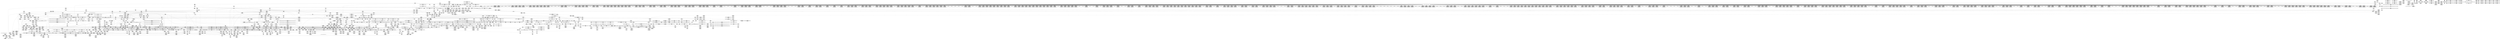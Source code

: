 digraph {
	CE0x3d035e0 [shape=record,shape=Mrecord,label="{CE0x3d035e0|rcu_read_lock:call3|include/linux/rcupdate.h,882|*SummSource*}"]
	CE0x3d8db80 [shape=record,shape=Mrecord,label="{CE0x3d8db80|rcu_lock_acquire:tmp3|*SummSink*}"]
	CE0x3d90dc0 [shape=record,shape=Mrecord,label="{CE0x3d90dc0|__rcu_read_unlock:tmp5|include/linux/rcupdate.h,244|*SummSource*}"]
	CE0x3d1f5d0 [shape=record,shape=Mrecord,label="{CE0x3d1f5d0|2472:_%struct.cred*,_:_CRE_2544,2568_|*MultipleSource*|Function::task_sid&Arg::task::|Function::current_has_perm&Arg::tsk::|Function::selinux_task_getioprio&Arg::p::|security/selinux/hooks.c,208}"]
	CE0x3d8a100 [shape=record,shape=Mrecord,label="{CE0x3d8a100|__rcu_read_lock:tmp5|include/linux/rcupdate.h,239}"]
	CE0x3cef6e0 [shape=record,shape=Mrecord,label="{CE0x3cef6e0|_call_void_rcu_lock_acquire(%struct.lockdep_map*_rcu_lock_map)_#10,_!dbg_!27711|include/linux/rcupdate.h,881|*SummSource*}"]
	CE0x3cc1090 [shape=record,shape=Mrecord,label="{CE0x3cc1090|current_sid:tmp14|security/selinux/hooks.c,218|*SummSource*}"]
	CE0x3cbf650 [shape=record,shape=Mrecord,label="{CE0x3cbf650|i8*_getelementptr_inbounds_(_25_x_i8_,_25_x_i8_*_.str3,_i32_0,_i32_0)|*Constant*|*SummSink*}"]
	CE0x3d45bb0 [shape=record,shape=Mrecord,label="{CE0x3d45bb0|task_sid:call3|security/selinux/hooks.c,208}"]
	CE0x3dbf9d0 [shape=record,shape=Mrecord,label="{CE0x3dbf9d0|rcu_lock_release:tmp5|include/linux/rcupdate.h,423|*SummSource*}"]
	CE0x3d6eea0 [shape=record,shape=Mrecord,label="{CE0x3d6eea0|__rcu_read_lock:bb|*SummSource*}"]
	CE0x3ce3560 [shape=record,shape=Mrecord,label="{CE0x3ce3560|current_sid:tmp23|security/selinux/hooks.c,218|*SummSink*}"]
	CE0x3dbda80 [shape=record,shape=Mrecord,label="{CE0x3dbda80|rcu_lock_acquire:tmp7|*SummSink*}"]
	CE0x3d4a6f0 [shape=record,shape=Mrecord,label="{CE0x3d4a6f0|task_sid:tmp25|security/selinux/hooks.c,208|*SummSink*}"]
	CE0x3d0e840 [shape=record,shape=Mrecord,label="{CE0x3d0e840|i64*_getelementptr_inbounds_(_13_x_i64_,_13_x_i64_*___llvm_gcov_ctr126,_i64_0,_i64_8)|*Constant*|*SummSource*}"]
	CE0x3d50100 [shape=record,shape=Mrecord,label="{CE0x3d50100|__rcu_read_lock:tmp4|include/linux/rcupdate.h,239|*SummSource*}"]
	CE0x3d54de0 [shape=record,shape=Mrecord,label="{CE0x3d54de0|i64*_getelementptr_inbounds_(_11_x_i64_,_11_x_i64_*___llvm_gcov_ctr127,_i64_0,_i64_0)|*Constant*}"]
	CE0x3d556b0 [shape=record,shape=Mrecord,label="{CE0x3d556b0|rcu_read_lock:tobool1|include/linux/rcupdate.h,882}"]
	CE0x3cc8c70 [shape=record,shape=Mrecord,label="{CE0x3cc8c70|current_sid:if.then|*SummSource*}"]
	CE0x3c9caa0 [shape=record,shape=Mrecord,label="{CE0x3c9caa0|2472:_%struct.cred*,_:_CRE_689,690_}"]
	CE0x3d45270 [shape=record,shape=Mrecord,label="{CE0x3d45270|task_sid:tmp10|security/selinux/hooks.c,208|*SummSink*}"]
	CE0x3d0b610 [shape=record,shape=Mrecord,label="{CE0x3d0b610|rcu_lock_release:indirectgoto}"]
	CE0x3d88560 [shape=record,shape=Mrecord,label="{CE0x3d88560|i8*_getelementptr_inbounds_(_25_x_i8_,_25_x_i8_*_.str45,_i32_0,_i32_0)|*Constant*|*SummSink*}"]
	CE0x3d931f0 [shape=record,shape=Mrecord,label="{CE0x3d931f0|rcu_lock_acquire:tmp3}"]
	CE0x3d8d150 [shape=record,shape=Mrecord,label="{CE0x3d8d150|rcu_read_unlock:tmp1|*SummSink*}"]
	CE0x3cfae50 [shape=record,shape=Mrecord,label="{CE0x3cfae50|2472:_%struct.cred*,_:_CRE_56,64_|*MultipleSource*|Function::task_sid&Arg::task::|Function::current_has_perm&Arg::tsk::|Function::selinux_task_getioprio&Arg::p::|security/selinux/hooks.c,208}"]
	CE0x3dc2e20 [shape=record,shape=Mrecord,label="{CE0x3dc2e20|__preempt_count_add:do.end}"]
	CE0x3dc39b0 [shape=record,shape=Mrecord,label="{CE0x3dc39b0|__preempt_count_add:tmp|*SummSink*}"]
	CE0x3d47500 [shape=record,shape=Mrecord,label="{CE0x3d47500|task_sid:tmp15|security/selinux/hooks.c,208}"]
	CE0x3c99960 [shape=record,shape=Mrecord,label="{CE0x3c99960|avc_has_perm:auditdata|Function::avc_has_perm&Arg::auditdata::}"]
	"CONST[source:0(mediator),value:0(static)][purpose:{operation}][SrcIdx:1]"
	CE0x3d25430 [shape=record,shape=Mrecord,label="{CE0x3d25430|2472:_%struct.cred*,_:_CRE_2864,2872_|*MultipleSource*|Function::task_sid&Arg::task::|Function::current_has_perm&Arg::tsk::|Function::selinux_task_getioprio&Arg::p::|security/selinux/hooks.c,208}"]
	CE0x3d362a0 [shape=record,shape=Mrecord,label="{CE0x3d362a0|2472:_%struct.cred*,_:_CRE_6291,6292_}"]
	CE0x3d10c40 [shape=record,shape=Mrecord,label="{CE0x3d10c40|2472:_%struct.cred*,_:_CRE_702,703_}"]
	CE0x3d8da20 [shape=record,shape=Mrecord,label="{CE0x3d8da20|rcu_read_unlock:tmp5|include/linux/rcupdate.h,933|*SummSink*}"]
	CE0x3cfc240 [shape=record,shape=Mrecord,label="{CE0x3cfc240|cred_sid:tmp|*SummSink*}"]
	CE0x3d609e0 [shape=record,shape=Mrecord,label="{CE0x3d609e0|_ret_void,_!dbg_!27717|include/linux/rcupdate.h,424|*SummSink*}"]
	CE0x3cfd500 [shape=record,shape=Mrecord,label="{CE0x3cfd500|task_sid:do.end6|*SummSource*}"]
	CE0x3cfb480 [shape=record,shape=Mrecord,label="{CE0x3cfb480|i64*_getelementptr_inbounds_(_13_x_i64_,_13_x_i64_*___llvm_gcov_ctr126,_i64_0,_i64_1)|*Constant*}"]
	CE0x3d19fe0 [shape=record,shape=Mrecord,label="{CE0x3d19fe0|2472:_%struct.cred*,_:_CRE_2264,2272_|*MultipleSource*|Function::task_sid&Arg::task::|Function::current_has_perm&Arg::tsk::|Function::selinux_task_getioprio&Arg::p::|security/selinux/hooks.c,208}"]
	CE0x3d1a960 [shape=record,shape=Mrecord,label="{CE0x3d1a960|2472:_%struct.cred*,_:_CRE_2296,2304_|*MultipleSource*|Function::task_sid&Arg::task::|Function::current_has_perm&Arg::tsk::|Function::selinux_task_getioprio&Arg::p::|security/selinux/hooks.c,208}"]
	CE0x3d03fa0 [shape=record,shape=Mrecord,label="{CE0x3d03fa0|task_sid:do.body}"]
	CE0x3cb4d70 [shape=record,shape=Mrecord,label="{CE0x3cb4d70|i32_256|*Constant*|*SummSink*}"]
	CE0x3c9d210 [shape=record,shape=Mrecord,label="{CE0x3c9d210|2472:_%struct.cred*,_:_CRE_695,696_}"]
	CE0x3d16dd0 [shape=record,shape=Mrecord,label="{CE0x3d16dd0|2472:_%struct.cred*,_:_CRE_2048,2052_|*MultipleSource*|Function::task_sid&Arg::task::|Function::current_has_perm&Arg::tsk::|Function::selinux_task_getioprio&Arg::p::|security/selinux/hooks.c,208}"]
	CE0x3cadd60 [shape=record,shape=Mrecord,label="{CE0x3cadd60|current_sid:tmp19|security/selinux/hooks.c,218|*SummSource*}"]
	CE0x3d3b250 [shape=record,shape=Mrecord,label="{CE0x3d3b250|2472:_%struct.cred*,_:_CRE_6359,6360_}"]
	CE0x3d7e080 [shape=record,shape=Mrecord,label="{CE0x3d7e080|rcu_read_lock:tmp13|include/linux/rcupdate.h,882}"]
	CE0x3c9a470 [shape=record,shape=Mrecord,label="{CE0x3c9a470|current_sid:land.lhs.true2}"]
	CE0x3d040b0 [shape=record,shape=Mrecord,label="{CE0x3d040b0|task_sid:do.body|*SummSink*}"]
	CE0x3cc5d10 [shape=record,shape=Mrecord,label="{CE0x3cc5d10|current_sid:tmp12|security/selinux/hooks.c,218|*SummSink*}"]
	CE0x3d0b6d0 [shape=record,shape=Mrecord,label="{CE0x3d0b6d0|rcu_lock_release:bb}"]
	CE0x3d0f940 [shape=record,shape=Mrecord,label="{CE0x3d0f940|_call_void_lockdep_rcu_suspicious(i8*_getelementptr_inbounds_(_25_x_i8_,_25_x_i8_*_.str3,_i32_0,_i32_0),_i32_208,_i8*_getelementptr_inbounds_(_41_x_i8_,_41_x_i8_*_.str44,_i32_0,_i32_0))_#10,_!dbg_!27732|security/selinux/hooks.c,208|*SummSource*}"]
	CE0x3d47b20 [shape=record,shape=Mrecord,label="{CE0x3d47b20|task_sid:tmp15|security/selinux/hooks.c,208|*SummSink*}"]
	CE0x3d3c220 [shape=record,shape=Mrecord,label="{CE0x3d3c220|2472:_%struct.cred*,_:_CRE_6424,6432_|*MultipleSource*|Function::task_sid&Arg::task::|Function::current_has_perm&Arg::tsk::|Function::selinux_task_getioprio&Arg::p::|security/selinux/hooks.c,208}"]
	CE0x3d3e7f0 [shape=record,shape=Mrecord,label="{CE0x3d3e7f0|2472:_%struct.cred*,_:_CRE_6528,6536_|*MultipleSource*|Function::task_sid&Arg::task::|Function::current_has_perm&Arg::tsk::|Function::selinux_task_getioprio&Arg::p::|security/selinux/hooks.c,208}"]
	CE0x3d3b8d0 [shape=record,shape=Mrecord,label="{CE0x3d3b8d0|2472:_%struct.cred*,_:_CRE_6384,6392_|*MultipleSource*|Function::task_sid&Arg::task::|Function::current_has_perm&Arg::tsk::|Function::selinux_task_getioprio&Arg::p::|security/selinux/hooks.c,208}"]
	CE0x3d40960 [shape=record,shape=Mrecord,label="{CE0x3d40960|2472:_%struct.cred*,_:_CRE_6644,6648_|*MultipleSource*|Function::task_sid&Arg::task::|Function::current_has_perm&Arg::tsk::|Function::selinux_task_getioprio&Arg::p::|security/selinux/hooks.c,208}"]
	CE0x3d59c40 [shape=record,shape=Mrecord,label="{CE0x3d59c40|i64*_getelementptr_inbounds_(_13_x_i64_,_13_x_i64_*___llvm_gcov_ctr126,_i64_0,_i64_12)|*Constant*}"]
	CE0x3d041a0 [shape=record,shape=Mrecord,label="{CE0x3d041a0|task_sid:land.lhs.true2}"]
	CE0x3d93dc0 [shape=record,shape=Mrecord,label="{CE0x3d93dc0|i64*_getelementptr_inbounds_(_11_x_i64_,_11_x_i64_*___llvm_gcov_ctr132,_i64_0,_i64_0)|*Constant*|*SummSink*}"]
	CE0x3d43090 [shape=record,shape=Mrecord,label="{CE0x3d43090|2472:_%struct.cred*,_:_CRE_10584,10592_|*MultipleSource*|Function::task_sid&Arg::task::|Function::current_has_perm&Arg::tsk::|Function::selinux_task_getioprio&Arg::p::|security/selinux/hooks.c,208}"]
	CE0x3cbfce0 [shape=record,shape=Mrecord,label="{CE0x3cbfce0|i64*_getelementptr_inbounds_(_11_x_i64_,_11_x_i64_*___llvm_gcov_ctr125,_i64_0,_i64_0)|*Constant*|*SummSource*}"]
	CE0x3d5d1f0 [shape=record,shape=Mrecord,label="{CE0x3d5d1f0|get_current:bb|*SummSink*}"]
	CE0x3cbfec0 [shape=record,shape=Mrecord,label="{CE0x3cbfec0|current_sid:tmp}"]
	CE0x3cf0ad0 [shape=record,shape=Mrecord,label="{CE0x3cf0ad0|task_sid:bb|*SummSink*}"]
	CE0x3d529c0 [shape=record,shape=Mrecord,label="{CE0x3d529c0|i64*_getelementptr_inbounds_(_4_x_i64_,_4_x_i64_*___llvm_gcov_ctr135,_i64_0,_i64_2)|*Constant*|*SummSource*}"]
	CE0x3d09490 [shape=record,shape=Mrecord,label="{CE0x3d09490|rcu_read_unlock:tmp13|include/linux/rcupdate.h,933}"]
	CE0x3d412e0 [shape=record,shape=Mrecord,label="{CE0x3d412e0|2472:_%struct.cred*,_:_CRE_6664,6668_|*MultipleSource*|Function::task_sid&Arg::task::|Function::current_has_perm&Arg::tsk::|Function::selinux_task_getioprio&Arg::p::|security/selinux/hooks.c,208}"]
	CE0x3c8bea0 [shape=record,shape=Mrecord,label="{CE0x3c8bea0|current_sid:tmp10|security/selinux/hooks.c,218|*SummSink*}"]
	CE0x3d389f0 [shape=record,shape=Mrecord,label="{CE0x3d389f0|2472:_%struct.cred*,_:_CRE_6325,6326_}"]
	CE0x3cdde70 [shape=record,shape=Mrecord,label="{CE0x3cdde70|get_current:tmp3|*SummSource*}"]
	CE0x3c9d430 [shape=record,shape=Mrecord,label="{CE0x3c9d430|i32_(i32,_i32,_i16,_i32,_%struct.common_audit_data*)*_bitcast_(i32_(i32,_i32,_i16,_i32,_%struct.common_audit_data.495*)*_avc_has_perm_to_i32_(i32,_i32,_i16,_i32,_%struct.common_audit_data*)*)|*Constant*}"]
	CE0x3ce0e50 [shape=record,shape=Mrecord,label="{CE0x3ce0e50|2472:_%struct.cred*,_:_CRE_20,24_|*MultipleSource*|Function::task_sid&Arg::task::|Function::current_has_perm&Arg::tsk::|Function::selinux_task_getioprio&Arg::p::|security/selinux/hooks.c,208}"]
	CE0x3d0f6a0 [shape=record,shape=Mrecord,label="{CE0x3d0f6a0|_call_void_lockdep_rcu_suspicious(i8*_getelementptr_inbounds_(_25_x_i8_,_25_x_i8_*_.str3,_i32_0,_i32_0),_i32_208,_i8*_getelementptr_inbounds_(_41_x_i8_,_41_x_i8_*_.str44,_i32_0,_i32_0))_#10,_!dbg_!27732|security/selinux/hooks.c,208}"]
	CE0x3d6bb10 [shape=record,shape=Mrecord,label="{CE0x3d6bb10|__rcu_read_unlock:tmp3}"]
	CE0x3d6b0b0 [shape=record,shape=Mrecord,label="{CE0x3d6b0b0|__preempt_count_add:do.body|*SummSource*}"]
	CE0x3cdb840 [shape=record,shape=Mrecord,label="{CE0x3cdb840|2472:_%struct.cred*,_:_CRE_616,624_|*MultipleSource*|Function::task_sid&Arg::task::|Function::current_has_perm&Arg::tsk::|Function::selinux_task_getioprio&Arg::p::|security/selinux/hooks.c,208}"]
	CE0x3ca0830 [shape=record,shape=Mrecord,label="{CE0x3ca0830|current_sid:tmp3|*SummSink*}"]
	CE0x3c96950 [shape=record,shape=Mrecord,label="{CE0x3c96950|current_sid:call4|security/selinux/hooks.c,218|*SummSource*}"]
	CE0x3d26bf0 [shape=record,shape=Mrecord,label="{CE0x3d26bf0|2472:_%struct.cred*,_:_CRE_2908,2909_}"]
	CE0x3dbe420 [shape=record,shape=Mrecord,label="{CE0x3dbe420|i64*_getelementptr_inbounds_(_4_x_i64_,_4_x_i64_*___llvm_gcov_ctr130,_i64_0,_i64_0)|*Constant*|*SummSource*}"]
	CE0x3d6ba20 [shape=record,shape=Mrecord,label="{CE0x3d6ba20|__rcu_read_unlock:tmp2|*SummSink*}"]
	CE0x3d3c710 [shape=record,shape=Mrecord,label="{CE0x3d3c710|2472:_%struct.cred*,_:_CRE_6440,6448_|*MultipleSource*|Function::task_sid&Arg::task::|Function::current_has_perm&Arg::tsk::|Function::selinux_task_getioprio&Arg::p::|security/selinux/hooks.c,208}"]
	CE0x3c9c840 [shape=record,shape=Mrecord,label="{CE0x3c9c840|2472:_%struct.cred*,_:_CRE_688,689_}"]
	CE0x3cf6780 [shape=record,shape=Mrecord,label="{CE0x3cf6780|i64*_getelementptr_inbounds_(_2_x_i64_,_2_x_i64_*___llvm_gcov_ctr131,_i64_0,_i64_0)|*Constant*}"]
	CE0x3c9a060 [shape=record,shape=Mrecord,label="{CE0x3c9a060|current_sid:if.end|*SummSource*}"]
	CE0x3d96e80 [shape=record,shape=Mrecord,label="{CE0x3d96e80|rcu_read_unlock:tmp17|include/linux/rcupdate.h,933|*SummSource*}"]
	CE0x3d634f0 [shape=record,shape=Mrecord,label="{CE0x3d634f0|GLOBAL:lock_release|*Constant*|*SummSource*}"]
	CE0x3d3bd90 [shape=record,shape=Mrecord,label="{CE0x3d3bd90|2472:_%struct.cred*,_:_CRE_6400,6408_|*MultipleSource*|Function::task_sid&Arg::task::|Function::current_has_perm&Arg::tsk::|Function::selinux_task_getioprio&Arg::p::|security/selinux/hooks.c,208}"]
	CE0x3cdfcc0 [shape=record,shape=Mrecord,label="{CE0x3cdfcc0|task_sid:do.body5}"]
	CE0x3d8f540 [shape=record,shape=Mrecord,label="{CE0x3d8f540|rcu_read_unlock:bb|*SummSource*}"]
	CE0x3d65450 [shape=record,shape=Mrecord,label="{CE0x3d65450|__rcu_read_unlock:tmp}"]
	CE0x3dbe970 [shape=record,shape=Mrecord,label="{CE0x3dbe970|rcu_lock_release:tmp5|include/linux/rcupdate.h,423}"]
	CE0x3d2b070 [shape=record,shape=Mrecord,label="{CE0x3d2b070|2472:_%struct.cred*,_:_CRE_2966,2967_}"]
	CE0x3d95390 [shape=record,shape=Mrecord,label="{CE0x3d95390|i64*_getelementptr_inbounds_(_4_x_i64_,_4_x_i64_*___llvm_gcov_ctr130,_i64_0,_i64_1)|*Constant*|*SummSink*}"]
	CE0x3d39240 [shape=record,shape=Mrecord,label="{CE0x3d39240|2472:_%struct.cred*,_:_CRE_6332,6333_}"]
	CE0x3c9ad00 [shape=record,shape=Mrecord,label="{CE0x3c9ad00|current_sid:call|security/selinux/hooks.c,218|*SummSink*}"]
	CE0x3dc0550 [shape=record,shape=Mrecord,label="{CE0x3dc0550|__rcu_read_unlock:tmp3|*SummSource*}"]
	CE0x3d39cf0 [shape=record,shape=Mrecord,label="{CE0x3d39cf0|2472:_%struct.cred*,_:_CRE_6341,6342_}"]
	CE0x3d5f1a0 [shape=record,shape=Mrecord,label="{CE0x3d5f1a0|task_sid:tmp7|security/selinux/hooks.c,208|*SummSource*}"]
	CE0x3d04cf0 [shape=record,shape=Mrecord,label="{CE0x3d04cf0|%struct.task_struct*_(%struct.task_struct**)*_asm_movq_%gs:$_1:P_,$0_,_r,im,_dirflag_,_fpsr_,_flags_|*SummSink*}"]
	CE0x3cda0b0 [shape=record,shape=Mrecord,label="{CE0x3cda0b0|2472:_%struct.cred*,_:_CRE_528,536_|*MultipleSource*|Function::task_sid&Arg::task::|Function::current_has_perm&Arg::tsk::|Function::selinux_task_getioprio&Arg::p::|security/selinux/hooks.c,208}"]
	CE0x3d44cd0 [shape=record,shape=Mrecord,label="{CE0x3d44cd0|task_sid:tmp10|security/selinux/hooks.c,208}"]
	CE0x3cf7720 [shape=record,shape=Mrecord,label="{CE0x3cf7720|rcu_read_unlock:tmp4|include/linux/rcupdate.h,933}"]
	CE0x3ca0140 [shape=record,shape=Mrecord,label="{CE0x3ca0140|i64_3|*Constant*|*SummSink*}"]
	CE0x3d5fd30 [shape=record,shape=Mrecord,label="{CE0x3d5fd30|GLOBAL:task_sid.__warned|Global_var:task_sid.__warned|*SummSource*}"]
	CE0x3d08560 [shape=record,shape=Mrecord,label="{CE0x3d08560|rcu_read_unlock:tmp6|include/linux/rcupdate.h,933}"]
	CE0x3ddbe20 [shape=record,shape=Mrecord,label="{CE0x3ddbe20|__preempt_count_sub:entry|*SummSource*}"]
	CE0x3ca5940 [shape=record,shape=Mrecord,label="{CE0x3ca5940|current_sid:do.body|*SummSource*}"]
	CE0x3dd2a10 [shape=record,shape=Mrecord,label="{CE0x3dd2a10|_call_void_asm_sideeffect_,_memory_,_dirflag_,_fpsr_,_flags_()_#3,_!dbg_!27711,_!srcloc_!27714|include/linux/rcupdate.h,244|*SummSink*}"]
	CE0x3c8d460 [shape=record,shape=Mrecord,label="{CE0x3c8d460|current_sid:call4|security/selinux/hooks.c,218}"]
	CE0x3cbd710 [shape=record,shape=Mrecord,label="{CE0x3cbd710|current_sid:tmp8|security/selinux/hooks.c,218|*SummSink*}"]
	CE0x3d7fea0 [shape=record,shape=Mrecord,label="{CE0x3d7fea0|i64_1|*Constant*}"]
	CE0x3d11100 [shape=record,shape=Mrecord,label="{CE0x3d11100|2472:_%struct.cred*,_:_CRE_720,728_|*MultipleSource*|Function::task_sid&Arg::task::|Function::current_has_perm&Arg::tsk::|Function::selinux_task_getioprio&Arg::p::|security/selinux/hooks.c,208}"]
	CE0x3d2fcd0 [shape=record,shape=Mrecord,label="{CE0x3d2fcd0|2472:_%struct.cred*,_:_CRE_3164,3168_|*MultipleSource*|Function::task_sid&Arg::task::|Function::current_has_perm&Arg::tsk::|Function::selinux_task_getioprio&Arg::p::|security/selinux/hooks.c,208}"]
	CE0x3c96ab0 [shape=record,shape=Mrecord,label="{CE0x3c96ab0|current_sid:call4|security/selinux/hooks.c,218|*SummSink*}"]
	CE0x3d31230 [shape=record,shape=Mrecord,label="{CE0x3d31230|2472:_%struct.cred*,_:_CRE_5912,5920_|*MultipleSource*|Function::task_sid&Arg::task::|Function::current_has_perm&Arg::tsk::|Function::selinux_task_getioprio&Arg::p::|security/selinux/hooks.c,208}"]
	CE0x3d646b0 [shape=record,shape=Mrecord,label="{CE0x3d646b0|rcu_lock_release:__here|*SummSource*}"]
	CE0x3cbf420 [shape=record,shape=Mrecord,label="{CE0x3cbf420|GLOBAL:lockdep_rcu_suspicious|*Constant*|*SummSource*}"]
	CE0x3cfea50 [shape=record,shape=Mrecord,label="{CE0x3cfea50|rcu_read_lock:land.lhs.true}"]
	CE0x3cb8d50 [shape=record,shape=Mrecord,label="{CE0x3cb8d50|i64*_getelementptr_inbounds_(_2_x_i64_,_2_x_i64_*___llvm_gcov_ctr136,_i64_0,_i64_1)|*Constant*}"]
	CE0x3dea470 [shape=record,shape=Mrecord,label="{CE0x3dea470|i64*_getelementptr_inbounds_(_4_x_i64_,_4_x_i64_*___llvm_gcov_ctr135,_i64_0,_i64_2)|*Constant*}"]
	CE0x3d12b80 [shape=record,shape=Mrecord,label="{CE0x3d12b80|2472:_%struct.cred*,_:_CRE_1824,1832_|*MultipleSource*|Function::task_sid&Arg::task::|Function::current_has_perm&Arg::tsk::|Function::selinux_task_getioprio&Arg::p::|security/selinux/hooks.c,208}"]
	CE0x3d3c970 [shape=record,shape=Mrecord,label="{CE0x3d3c970|2472:_%struct.cred*,_:_CRE_6448,6456_|*MultipleSource*|Function::task_sid&Arg::task::|Function::current_has_perm&Arg::tsk::|Function::selinux_task_getioprio&Arg::p::|security/selinux/hooks.c,208}"]
	CE0x3cfcb70 [shape=record,shape=Mrecord,label="{CE0x3cfcb70|i32_22|*Constant*}"]
	CE0x3dd68b0 [shape=record,shape=Mrecord,label="{CE0x3dd68b0|__preempt_count_sub:tmp6|./arch/x86/include/asm/preempt.h,78|*SummSink*}"]
	CE0x50db580 [shape=record,shape=Mrecord,label="{CE0x50db580|current_has_perm:perms|Function::current_has_perm&Arg::perms::|*SummSink*}"]
	CE0x3d09920 [shape=record,shape=Mrecord,label="{CE0x3d09920|rcu_read_unlock:tmp13|include/linux/rcupdate.h,933|*SummSource*}"]
	CE0x3cb5160 [shape=record,shape=Mrecord,label="{CE0x3cb5160|_ret_i32_%tmp24,_!dbg_!27742|security/selinux/hooks.c,220|*SummSource*}"]
	CE0x3d9c610 [shape=record,shape=Mrecord,label="{CE0x3d9c610|i64*_getelementptr_inbounds_(_11_x_i64_,_11_x_i64_*___llvm_gcov_ctr132,_i64_0,_i64_9)|*Constant*|*SummSource*}"]
	CE0x3d6e600 [shape=record,shape=Mrecord,label="{CE0x3d6e600|rcu_lock_acquire:tmp4|include/linux/rcupdate.h,418|*SummSink*}"]
	CE0x3d48e90 [shape=record,shape=Mrecord,label="{CE0x3d48e90|i64*_getelementptr_inbounds_(_13_x_i64_,_13_x_i64_*___llvm_gcov_ctr126,_i64_0,_i64_10)|*Constant*|*SummSource*}"]
	CE0x3d89530 [shape=record,shape=Mrecord,label="{CE0x3d89530|rcu_read_unlock:tobool|include/linux/rcupdate.h,933|*SummSink*}"]
	CE0x3d3d090 [shape=record,shape=Mrecord,label="{CE0x3d3d090|2472:_%struct.cred*,_:_CRE_6472,6474_|*MultipleSource*|Function::task_sid&Arg::task::|Function::current_has_perm&Arg::tsk::|Function::selinux_task_getioprio&Arg::p::|security/selinux/hooks.c,208}"]
	CE0x3d1c350 [shape=record,shape=Mrecord,label="{CE0x3d1c350|2472:_%struct.cred*,_:_CRE_2384,2392_|*MultipleSource*|Function::task_sid&Arg::task::|Function::current_has_perm&Arg::tsk::|Function::selinux_task_getioprio&Arg::p::|security/selinux/hooks.c,208}"]
	CE0x3d47250 [shape=record,shape=Mrecord,label="{CE0x3d47250|i64_6|*Constant*|*SummSource*}"]
	CE0x3c8b9b0 [shape=record,shape=Mrecord,label="{CE0x3c8b9b0|current_sid:tmp9|security/selinux/hooks.c,218|*SummSource*}"]
	CE0x3dddab0 [shape=record,shape=Mrecord,label="{CE0x3dddab0|__preempt_count_add:tmp2}"]
	CE0x50db480 [shape=record,shape=Mrecord,label="{CE0x50db480|_ret_i32_%call2,_!dbg_!27718|security/selinux/hooks.c,1544}"]
	CE0x3d35e30 [shape=record,shape=Mrecord,label="{CE0x3d35e30|2472:_%struct.cred*,_:_CRE_6289,6290_}"]
	CE0x3d27180 [shape=record,shape=Mrecord,label="{CE0x3d27180|2472:_%struct.cred*,_:_CRE_2913,2914_}"]
	CE0x3d7bf30 [shape=record,shape=Mrecord,label="{CE0x3d7bf30|rcu_read_lock:tmp20|include/linux/rcupdate.h,882|*SummSink*}"]
	CE0x3d5ad90 [shape=record,shape=Mrecord,label="{CE0x3d5ad90|task_sid:call7|security/selinux/hooks.c,208|*SummSink*}"]
	CE0x3ce30c0 [shape=record,shape=Mrecord,label="{CE0x3ce30c0|current_sid:tmp23|security/selinux/hooks.c,218}"]
	CE0x3d1dd70 [shape=record,shape=Mrecord,label="{CE0x3d1dd70|2472:_%struct.cred*,_:_CRE_2512,2520_|*MultipleSource*|Function::task_sid&Arg::task::|Function::current_has_perm&Arg::tsk::|Function::selinux_task_getioprio&Arg::p::|security/selinux/hooks.c,208}"]
	CE0x3d27510 [shape=record,shape=Mrecord,label="{CE0x3d27510|2472:_%struct.cred*,_:_CRE_2916,2917_}"]
	CE0x3ccabe0 [shape=record,shape=Mrecord,label="{CE0x3ccabe0|0:_i8,_:_GCMR_current_sid.__warned_internal_global_i8_0,_section_.data.unlikely_,_align_1:_elem_0:default:}"]
	CE0x3d05430 [shape=record,shape=Mrecord,label="{CE0x3d05430|2472:_%struct.cred*,_:_CRE_112,116_|*MultipleSource*|Function::task_sid&Arg::task::|Function::current_has_perm&Arg::tsk::|Function::selinux_task_getioprio&Arg::p::|security/selinux/hooks.c,208}"]
	CE0x3d8c860 [shape=record,shape=Mrecord,label="{CE0x3d8c860|rcu_read_unlock:tmp5|include/linux/rcupdate.h,933}"]
	CE0x3d65120 [shape=record,shape=Mrecord,label="{CE0x3d65120|rcu_lock_release:indirectgoto|*SummSource*}"]
	CE0x3cbe9c0 [shape=record,shape=Mrecord,label="{CE0x3cbe9c0|rcu_read_lock:if.then}"]
	CE0x3c8cd20 [shape=record,shape=Mrecord,label="{CE0x3c8cd20|i64_4|*Constant*}"]
	CE0x3d3e0d0 [shape=record,shape=Mrecord,label="{CE0x3d3e0d0|2472:_%struct.cred*,_:_CRE_6504,6512_|*MultipleSource*|Function::task_sid&Arg::task::|Function::current_has_perm&Arg::tsk::|Function::selinux_task_getioprio&Arg::p::|security/selinux/hooks.c,208}"]
	CE0x3cf12b0 [shape=record,shape=Mrecord,label="{CE0x3cf12b0|rcu_read_lock:entry|*SummSource*}"]
	CE0x3d29190 [shape=record,shape=Mrecord,label="{CE0x3d29190|2472:_%struct.cred*,_:_CRE_2940,2941_}"]
	CE0x3d90c40 [shape=record,shape=Mrecord,label="{CE0x3d90c40|__rcu_read_unlock:tmp5|include/linux/rcupdate.h,244}"]
	CE0x3ceef60 [shape=record,shape=Mrecord,label="{CE0x3ceef60|task_sid:tmp2|*SummSink*}"]
	CE0x3d303f0 [shape=record,shape=Mrecord,label="{CE0x3d303f0|2472:_%struct.cred*,_:_CRE_5864,5872_|*MultipleSource*|Function::task_sid&Arg::task::|Function::current_has_perm&Arg::tsk::|Function::selinux_task_getioprio&Arg::p::|security/selinux/hooks.c,208}"]
	CE0x3d24b10 [shape=record,shape=Mrecord,label="{CE0x3d24b10|2472:_%struct.cred*,_:_CRE_2832,2840_|*MultipleSource*|Function::task_sid&Arg::task::|Function::current_has_perm&Arg::tsk::|Function::selinux_task_getioprio&Arg::p::|security/selinux/hooks.c,208}"]
	CE0x3ca8cc0 [shape=record,shape=Mrecord,label="{CE0x3ca8cc0|avc_has_perm:requested|Function::avc_has_perm&Arg::requested::|*SummSource*}"]
	CE0x3d00110 [shape=record,shape=Mrecord,label="{CE0x3d00110|GLOBAL:__llvm_gcov_ctr127|Global_var:__llvm_gcov_ctr127}"]
	CE0x3cafcb0 [shape=record,shape=Mrecord,label="{CE0x3cafcb0|current_sid:tmp15|security/selinux/hooks.c,218|*SummSource*}"]
	CE0x3d36c40 [shape=record,shape=Mrecord,label="{CE0x3d36c40|2472:_%struct.cred*,_:_CRE_6300,6301_}"]
	CE0x3d1d8b0 [shape=record,shape=Mrecord,label="{CE0x3d1d8b0|2472:_%struct.cred*,_:_CRE_2504,2508_|*MultipleSource*|Function::task_sid&Arg::task::|Function::current_has_perm&Arg::tsk::|Function::selinux_task_getioprio&Arg::p::|security/selinux/hooks.c,208}"]
	CE0x3d09380 [shape=record,shape=Mrecord,label="{CE0x3d09380|rcu_read_unlock:bb|*SummSink*}"]
	CE0x3d45140 [shape=record,shape=Mrecord,label="{CE0x3d45140|task_sid:tmp10|security/selinux/hooks.c,208|*SummSource*}"]
	CE0x3cfec60 [shape=record,shape=Mrecord,label="{CE0x3cfec60|rcu_read_lock:land.lhs.true2}"]
	CE0x3d320a0 [shape=record,shape=Mrecord,label="{CE0x3d320a0|2472:_%struct.cred*,_:_CRE_5960,5968_|*MultipleSource*|Function::task_sid&Arg::task::|Function::current_has_perm&Arg::tsk::|Function::selinux_task_getioprio&Arg::p::|security/selinux/hooks.c,208}"]
	CE0x3cdd060 [shape=record,shape=Mrecord,label="{CE0x3cdd060|i32_22|*Constant*}"]
	CE0x3dd77d0 [shape=record,shape=Mrecord,label="{CE0x3dd77d0|__preempt_count_add:tmp6|./arch/x86/include/asm/preempt.h,73|*SummSource*}"]
	CE0x3cdc200 [shape=record,shape=Mrecord,label="{CE0x3cdc200|_ret_%struct.task_struct*_%tmp4,_!dbg_!27714|./arch/x86/include/asm/current.h,14|*SummSink*}"]
	CE0x3d2e2b0 [shape=record,shape=Mrecord,label="{CE0x3d2e2b0|2472:_%struct.cred*,_:_CRE_3108,3112_|*MultipleSource*|Function::task_sid&Arg::task::|Function::current_has_perm&Arg::tsk::|Function::selinux_task_getioprio&Arg::p::|security/selinux/hooks.c,208}"]
	CE0x3d799d0 [shape=record,shape=Mrecord,label="{CE0x3d799d0|i64*_getelementptr_inbounds_(_4_x_i64_,_4_x_i64_*___llvm_gcov_ctr130,_i64_0,_i64_2)|*Constant*}"]
	CE0x3cef780 [shape=record,shape=Mrecord,label="{CE0x3cef780|2472:_%struct.cred*,_:_CRE_24,28_|*MultipleSource*|Function::task_sid&Arg::task::|Function::current_has_perm&Arg::tsk::|Function::selinux_task_getioprio&Arg::p::|security/selinux/hooks.c,208}"]
	CE0x3c9a260 [shape=record,shape=Mrecord,label="{CE0x3c9a260|current_sid:if.end|*SummSink*}"]
	CE0x3ca8990 [shape=record,shape=Mrecord,label="{CE0x3ca8990|avc_has_perm:tclass|Function::avc_has_perm&Arg::tclass::|*SummSink*}"]
	CE0x3d6e1d0 [shape=record,shape=Mrecord,label="{CE0x3d6e1d0|rcu_lock_acquire:tmp|*SummSink*}"]
	CE0x3d11650 [shape=record,shape=Mrecord,label="{CE0x3d11650|2472:_%struct.cred*,_:_CRE_736,744_|*MultipleSource*|Function::task_sid&Arg::task::|Function::current_has_perm&Arg::tsk::|Function::selinux_task_getioprio&Arg::p::|security/selinux/hooks.c,208}"]
	CE0x3d441a0 [shape=record,shape=Mrecord,label="{CE0x3d441a0|2472:_%struct.cred*,_:_CRE_10628,10632_|*MultipleSource*|Function::task_sid&Arg::task::|Function::current_has_perm&Arg::tsk::|Function::selinux_task_getioprio&Arg::p::|security/selinux/hooks.c,208}"]
	CE0x3ca2260 [shape=record,shape=Mrecord,label="{CE0x3ca2260|selinux_task_getioprio:tmp2}"]
	CE0x3cf39f0 [shape=record,shape=Mrecord,label="{CE0x3cf39f0|cred_sid:sid|security/selinux/hooks.c,197|*SummSource*}"]
	CE0x3d28480 [shape=record,shape=Mrecord,label="{CE0x3d28480|2472:_%struct.cred*,_:_CRE_2929,2930_}"]
	CE0x3d49b70 [shape=record,shape=Mrecord,label="{CE0x3d49b70|task_sid:tmp25|security/selinux/hooks.c,208}"]
	CE0x3de5f40 [shape=record,shape=Mrecord,label="{CE0x3de5f40|_call_void_asm_addl_$1,_%gs:$0_,_*m,ri,*m,_dirflag_,_fpsr_,_flags_(i32*___preempt_count,_i32_%sub,_i32*___preempt_count)_#3,_!dbg_!27717,_!srcloc_!27718|./arch/x86/include/asm/preempt.h,77|*SummSource*}"]
	CE0x3d4e260 [shape=record,shape=Mrecord,label="{CE0x3d4e260|rcu_read_lock:tmp4|include/linux/rcupdate.h,882|*SummSource*}"]
	CE0x3caf5b0 [shape=record,shape=Mrecord,label="{CE0x3caf5b0|_call_void_lockdep_rcu_suspicious(i8*_getelementptr_inbounds_(_25_x_i8_,_25_x_i8_*_.str3,_i32_0,_i32_0),_i32_218,_i8*_getelementptr_inbounds_(_45_x_i8_,_45_x_i8_*_.str12,_i32_0,_i32_0))_#10,_!dbg_!27727|security/selinux/hooks.c,218|*SummSink*}"]
	CE0x3dbda10 [shape=record,shape=Mrecord,label="{CE0x3dbda10|rcu_lock_acquire:tmp7|*SummSource*}"]
	CE0x3cf3460 [shape=record,shape=Mrecord,label="{CE0x3cf3460|cred_sid:tmp5|security/selinux/hooks.c,196|*SummSink*}"]
	CE0x3d1eb20 [shape=record,shape=Mrecord,label="{CE0x3d1eb20|2472:_%struct.cred*,_:_CRE_2528,2529_}"]
	CE0x3c8bd20 [shape=record,shape=Mrecord,label="{CE0x3c8bd20|current_sid:tmp10|security/selinux/hooks.c,218|*SummSource*}"]
	CE0x3d18820 [shape=record,shape=Mrecord,label="{CE0x3d18820|2472:_%struct.cred*,_:_CRE_2120,2128_|*MultipleSource*|Function::task_sid&Arg::task::|Function::current_has_perm&Arg::tsk::|Function::selinux_task_getioprio&Arg::p::|security/selinux/hooks.c,208}"]
	CE0x3d4bc10 [shape=record,shape=Mrecord,label="{CE0x3d4bc10|task_sid:tmp21|security/selinux/hooks.c,208|*SummSink*}"]
	CE0x3d38400 [shape=record,shape=Mrecord,label="{CE0x3d38400|2472:_%struct.cred*,_:_CRE_6320,6321_}"]
	CE0x3dd6840 [shape=record,shape=Mrecord,label="{CE0x3dd6840|__preempt_count_sub:tmp6|./arch/x86/include/asm/preempt.h,78|*SummSource*}"]
	CE0x3d7edd0 [shape=record,shape=Mrecord,label="{CE0x3d7edd0|i64*_getelementptr_inbounds_(_11_x_i64_,_11_x_i64_*___llvm_gcov_ctr127,_i64_0,_i64_1)|*Constant*|*SummSink*}"]
	CE0x3cdab20 [shape=record,shape=Mrecord,label="{CE0x3cdab20|2472:_%struct.cred*,_:_CRE_568,576_|*MultipleSource*|Function::task_sid&Arg::task::|Function::current_has_perm&Arg::tsk::|Function::selinux_task_getioprio&Arg::p::|security/selinux/hooks.c,208}"]
	CE0x3c9d310 [shape=record,shape=Mrecord,label="{CE0x3c9d310|2472:_%struct.cred*,_:_CRE_696,697_}"]
	CE0x3ca9070 [shape=record,shape=Mrecord,label="{CE0x3ca9070|%struct.common_audit_data*_null|*Constant*|*SummSink*}"]
	CE0x3cc3a00 [shape=record,shape=Mrecord,label="{CE0x3cc3a00|2472:_%struct.cred*,_:_CRE_432,440_|*MultipleSource*|Function::task_sid&Arg::task::|Function::current_has_perm&Arg::tsk::|Function::selinux_task_getioprio&Arg::p::|security/selinux/hooks.c,208}"]
	CE0x3dc1070 [shape=record,shape=Mrecord,label="{CE0x3dc1070|GLOBAL:__preempt_count|Global_var:__preempt_count}"]
	CE0x4efa600 [shape=record,shape=Mrecord,label="{CE0x4efa600|GLOBAL:current_has_perm|*Constant*}"]
	CE0x3d1ed80 [shape=record,shape=Mrecord,label="{CE0x3d1ed80|2472:_%struct.cred*,_:_CRE_2530,2531_}"]
	CE0x3d8d4d0 [shape=record,shape=Mrecord,label="{CE0x3d8d4d0|GLOBAL:__preempt_count_add|*Constant*|*SummSink*}"]
	CE0x3dc6cc0 [shape=record,shape=Mrecord,label="{CE0x3dc6cc0|_call_void_asm_addl_$1,_%gs:$0_,_*m,ri,*m,_dirflag_,_fpsr_,_flags_(i32*___preempt_count,_i32_%val,_i32*___preempt_count)_#3,_!dbg_!27714,_!srcloc_!27717|./arch/x86/include/asm/preempt.h,72}"]
	CE0x3cbb300 [shape=record,shape=Mrecord,label="{CE0x3cbb300|i64_1|*Constant*}"]
	CE0x3d6ada0 [shape=record,shape=Mrecord,label="{CE0x3d6ada0|__preempt_count_add:bb|*SummSource*}"]
	CE0x3d63480 [shape=record,shape=Mrecord,label="{CE0x3d63480|GLOBAL:lock_release|*Constant*}"]
	CE0x3cc7f70 [shape=record,shape=Mrecord,label="{CE0x3cc7f70|i64*_getelementptr_inbounds_(_11_x_i64_,_11_x_i64_*___llvm_gcov_ctr125,_i64_0,_i64_9)|*Constant*|*SummSource*}"]
	CE0x3ca38e0 [shape=record,shape=Mrecord,label="{CE0x3ca38e0|selinux_task_getioprio:p|Function::selinux_task_getioprio&Arg::p::}"]
	CE0x3d36b10 [shape=record,shape=Mrecord,label="{CE0x3d36b10|2472:_%struct.cred*,_:_CRE_6299,6300_}"]
	CE0x3d2f350 [shape=record,shape=Mrecord,label="{CE0x3d2f350|2472:_%struct.cred*,_:_CRE_3144,3148_|*MultipleSource*|Function::task_sid&Arg::task::|Function::current_has_perm&Arg::tsk::|Function::selinux_task_getioprio&Arg::p::|security/selinux/hooks.c,208}"]
	CE0x3d31bb0 [shape=record,shape=Mrecord,label="{CE0x3d31bb0|2472:_%struct.cred*,_:_CRE_5944,5952_|*MultipleSource*|Function::task_sid&Arg::task::|Function::current_has_perm&Arg::tsk::|Function::selinux_task_getioprio&Arg::p::|security/selinux/hooks.c,208}"]
	CE0x3ca8750 [shape=record,shape=Mrecord,label="{CE0x3ca8750|%struct.common_audit_data*_null|*Constant*}"]
	CE0x3d46570 [shape=record,shape=Mrecord,label="{CE0x3d46570|task_sid:tobool4|security/selinux/hooks.c,208|*SummSource*}"]
	CE0x3d28940 [shape=record,shape=Mrecord,label="{CE0x3d28940|2472:_%struct.cred*,_:_CRE_2933,2934_}"]
	CE0x3d1adf0 [shape=record,shape=Mrecord,label="{CE0x3d1adf0|2472:_%struct.cred*,_:_CRE_2312,2320_|*MultipleSource*|Function::task_sid&Arg::task::|Function::current_has_perm&Arg::tsk::|Function::selinux_task_getioprio&Arg::p::|security/selinux/hooks.c,208}"]
	CE0x3d23c70 [shape=record,shape=Mrecord,label="{CE0x3d23c70|2472:_%struct.cred*,_:_CRE_2784,2792_|*MultipleSource*|Function::task_sid&Arg::task::|Function::current_has_perm&Arg::tsk::|Function::selinux_task_getioprio&Arg::p::|security/selinux/hooks.c,208}"]
	CE0x3d191a0 [shape=record,shape=Mrecord,label="{CE0x3d191a0|2472:_%struct.cred*,_:_CRE_2152,2160_|*MultipleSource*|Function::task_sid&Arg::task::|Function::current_has_perm&Arg::tsk::|Function::selinux_task_getioprio&Arg::p::|security/selinux/hooks.c,208}"]
	CE0x3dd6160 [shape=record,shape=Mrecord,label="{CE0x3dd6160|__rcu_read_lock:do.end|*SummSource*}"]
	CE0x3cc2870 [shape=record,shape=Mrecord,label="{CE0x3cc2870|i32_77|*Constant*|*SummSource*}"]
	CE0x3d8b440 [shape=record,shape=Mrecord,label="{CE0x3d8b440|rcu_read_unlock:land.lhs.true}"]
	CE0x3dc6640 [shape=record,shape=Mrecord,label="{CE0x3dc6640|__preempt_count_add:tmp7|./arch/x86/include/asm/preempt.h,73|*SummSink*}"]
	CE0x3d39830 [shape=record,shape=Mrecord,label="{CE0x3d39830|2472:_%struct.cred*,_:_CRE_6337,6338_}"]
	CE0x3d4f5b0 [shape=record,shape=Mrecord,label="{CE0x3d4f5b0|rcu_read_lock:tmp6|include/linux/rcupdate.h,882}"]
	CE0x3d394a0 [shape=record,shape=Mrecord,label="{CE0x3d394a0|2472:_%struct.cred*,_:_CRE_6334,6335_}"]
	CE0x3ca2ef0 [shape=record,shape=Mrecord,label="{CE0x3ca2ef0|get_current:tmp1|*SummSink*}"]
	CE0x3cfd050 [shape=record,shape=Mrecord,label="{CE0x3cfd050|2472:_%struct.cred*,_:_CRE_240,248_|*MultipleSource*|Function::task_sid&Arg::task::|Function::current_has_perm&Arg::tsk::|Function::selinux_task_getioprio&Arg::p::|security/selinux/hooks.c,208}"]
	CE0x3d4c070 [shape=record,shape=Mrecord,label="{CE0x3d4c070|i64*_getelementptr_inbounds_(_13_x_i64_,_13_x_i64_*___llvm_gcov_ctr126,_i64_0,_i64_10)|*Constant*}"]
	CE0x3d4a3a0 [shape=record,shape=Mrecord,label="{CE0x3d4a3a0|task_sid:tmp25|security/selinux/hooks.c,208|*SummSource*}"]
	CE0x3d63b60 [shape=record,shape=Mrecord,label="{CE0x3d63b60|i64_ptrtoint_(i8*_blockaddress(_rcu_lock_release,_%__here)_to_i64)|*Constant*|*SummSource*}"]
	CE0x3cc5f70 [shape=record,shape=Mrecord,label="{CE0x3cc5f70|2472:_%struct.cred*,_:_CRE_136,144_|*MultipleSource*|Function::task_sid&Arg::task::|Function::current_has_perm&Arg::tsk::|Function::selinux_task_getioprio&Arg::p::|security/selinux/hooks.c,208}"]
	CE0x3cf9270 [shape=record,shape=Mrecord,label="{CE0x3cf9270|GLOBAL:rcu_read_unlock.__warned|Global_var:rcu_read_unlock.__warned|*SummSink*}"]
	CE0x3d1dfd0 [shape=record,shape=Mrecord,label="{CE0x3d1dfd0|2472:_%struct.cred*,_:_CRE_2520,2521_}"]
	CE0x3d2b530 [shape=record,shape=Mrecord,label="{CE0x3d2b530|2472:_%struct.cred*,_:_CRE_2970,2971_}"]
	CE0x3d27fc0 [shape=record,shape=Mrecord,label="{CE0x3d27fc0|2472:_%struct.cred*,_:_CRE_2925,2926_}"]
	CE0x3c95de0 [shape=record,shape=Mrecord,label="{CE0x3c95de0|__rcu_read_lock:tmp}"]
	CE0x3d656f0 [shape=record,shape=Mrecord,label="{CE0x3d656f0|i64*_getelementptr_inbounds_(_4_x_i64_,_4_x_i64_*___llvm_gcov_ctr128,_i64_0,_i64_0)|*Constant*}"]
	CE0x3d2cdb0 [shape=record,shape=Mrecord,label="{CE0x3d2cdb0|2472:_%struct.cred*,_:_CRE_3040,3048_|*MultipleSource*|Function::task_sid&Arg::task::|Function::current_has_perm&Arg::tsk::|Function::selinux_task_getioprio&Arg::p::|security/selinux/hooks.c,208}"]
	CE0x3d30190 [shape=record,shape=Mrecord,label="{CE0x3d30190|2472:_%struct.cred*,_:_CRE_5856,5860_|*MultipleSource*|Function::task_sid&Arg::task::|Function::current_has_perm&Arg::tsk::|Function::selinux_task_getioprio&Arg::p::|security/selinux/hooks.c,208}"]
	CE0x3d3c4b0 [shape=record,shape=Mrecord,label="{CE0x3d3c4b0|2472:_%struct.cred*,_:_CRE_6432,6436_|*MultipleSource*|Function::task_sid&Arg::task::|Function::current_has_perm&Arg::tsk::|Function::selinux_task_getioprio&Arg::p::|security/selinux/hooks.c,208}"]
	CE0x3dbefa0 [shape=record,shape=Mrecord,label="{CE0x3dbefa0|rcu_lock_release:indirectgoto|*SummSink*}"]
	CE0x3d903a0 [shape=record,shape=Mrecord,label="{CE0x3d903a0|__rcu_read_lock:tmp7|include/linux/rcupdate.h,240|*SummSink*}"]
	CE0x3cb1cf0 [shape=record,shape=Mrecord,label="{CE0x3cb1cf0|GLOBAL:current_sid|*Constant*|*SummSource*}"]
	CE0x3ce2a80 [shape=record,shape=Mrecord,label="{CE0x3ce2a80|current_sid:security|security/selinux/hooks.c,218|*SummSink*}"]
	CE0x3d97990 [shape=record,shape=Mrecord,label="{CE0x3d97990|_call_void_lockdep_rcu_suspicious(i8*_getelementptr_inbounds_(_25_x_i8_,_25_x_i8_*_.str45,_i32_0,_i32_0),_i32_934,_i8*_getelementptr_inbounds_(_44_x_i8_,_44_x_i8_*_.str47,_i32_0,_i32_0))_#10,_!dbg_!27726|include/linux/rcupdate.h,933|*SummSource*}"]
	CE0x3cc8a40 [shape=record,shape=Mrecord,label="{CE0x3cc8a40|current_sid:tmp4|security/selinux/hooks.c,218|*SummSink*}"]
	CE0x3d04e00 [shape=record,shape=Mrecord,label="{CE0x3d04e00|GLOBAL:current_task|Global_var:current_task}"]
	CE0x3cc3e40 [shape=record,shape=Mrecord,label="{CE0x3cc3e40|2472:_%struct.cred*,_:_CRE_448,456_|*MultipleSource*|Function::task_sid&Arg::task::|Function::current_has_perm&Arg::tsk::|Function::selinux_task_getioprio&Arg::p::|security/selinux/hooks.c,208}"]
	CE0x3d18ce0 [shape=record,shape=Mrecord,label="{CE0x3d18ce0|2472:_%struct.cred*,_:_CRE_2136,2144_|*MultipleSource*|Function::task_sid&Arg::task::|Function::current_has_perm&Arg::tsk::|Function::selinux_task_getioprio&Arg::p::|security/selinux/hooks.c,208}"]
	CE0x3d3d750 [shape=record,shape=Mrecord,label="{CE0x3d3d750|2472:_%struct.cred*,_:_CRE_6480,6484_|*MultipleSource*|Function::task_sid&Arg::task::|Function::current_has_perm&Arg::tsk::|Function::selinux_task_getioprio&Arg::p::|security/selinux/hooks.c,208}"]
	CE0x3d016b0 [shape=record,shape=Mrecord,label="{CE0x3d016b0|i64_4|*Constant*}"]
	CE0x3ca5a10 [shape=record,shape=Mrecord,label="{CE0x3ca5a10|current_sid:do.body|*SummSink*}"]
	CE0x3e0b1d0 [shape=record,shape=Mrecord,label="{CE0x3e0b1d0|i64*_getelementptr_inbounds_(_4_x_i64_,_4_x_i64_*___llvm_gcov_ctr135,_i64_0,_i64_1)|*Constant*}"]
	CE0x3cff300 [shape=record,shape=Mrecord,label="{CE0x3cff300|rcu_read_lock:tmp1|*SummSource*}"]
	CE0x3d50c80 [shape=record,shape=Mrecord,label="{CE0x3d50c80|rcu_read_lock:tmp15|include/linux/rcupdate.h,882|*SummSink*}"]
	CE0x3d9c830 [shape=record,shape=Mrecord,label="{CE0x3d9c830|i64*_getelementptr_inbounds_(_11_x_i64_,_11_x_i64_*___llvm_gcov_ctr132,_i64_0,_i64_9)|*Constant*|*SummSink*}"]
	CE0x3d50170 [shape=record,shape=Mrecord,label="{CE0x3d50170|__rcu_read_lock:tmp4|include/linux/rcupdate.h,239|*SummSink*}"]
	CE0x3d948c0 [shape=record,shape=Mrecord,label="{CE0x3d948c0|i64*_getelementptr_inbounds_(_4_x_i64_,_4_x_i64_*___llvm_gcov_ctr135,_i64_0,_i64_3)|*Constant*}"]
	CE0x3d7bab0 [shape=record,shape=Mrecord,label="{CE0x3d7bab0|rcu_read_lock:tmp19|include/linux/rcupdate.h,882|*SummSink*}"]
	CE0x3d2a6f0 [shape=record,shape=Mrecord,label="{CE0x3d2a6f0|2472:_%struct.cred*,_:_CRE_2958,2959_}"]
	CE0x3d06470 [shape=record,shape=Mrecord,label="{CE0x3d06470|2472:_%struct.cred*,_:_CRE_128,136_|*MultipleSource*|Function::task_sid&Arg::task::|Function::current_has_perm&Arg::tsk::|Function::selinux_task_getioprio&Arg::p::|security/selinux/hooks.c,208}"]
	CE0x3d9bc10 [shape=record,shape=Mrecord,label="{CE0x3d9bc10|GLOBAL:rcu_lock_release|*Constant*|*SummSink*}"]
	CE0x3d0b740 [shape=record,shape=Mrecord,label="{CE0x3d0b740|rcu_read_unlock:do.body}"]
	CE0x3cf1b60 [shape=record,shape=Mrecord,label="{CE0x3cf1b60|2472:_%struct.cred*,_:_CRE_208,216_|*MultipleSource*|Function::task_sid&Arg::task::|Function::current_has_perm&Arg::tsk::|Function::selinux_task_getioprio&Arg::p::|security/selinux/hooks.c,208}"]
	CE0x3d3f1a0 [shape=record,shape=Mrecord,label="{CE0x3d3f1a0|2472:_%struct.cred*,_:_CRE_6560,6568_|*MultipleSource*|Function::task_sid&Arg::task::|Function::current_has_perm&Arg::tsk::|Function::selinux_task_getioprio&Arg::p::|security/selinux/hooks.c,208}"]
	CE0x3ca61e0 [shape=record,shape=Mrecord,label="{CE0x3ca61e0|_ret_i32_%call2,_!dbg_!27718|security/selinux/hooks.c,1544|*SummSource*}"]
	CE0x3cb1020 [shape=record,shape=Mrecord,label="{CE0x3cb1020|COLLAPSED:_GCMRE___llvm_gcov_ctr285_internal_global_2_x_i64_zeroinitializer:_elem_0:default:}"]
	CE0x3d22510 [shape=record,shape=Mrecord,label="{CE0x3d22510|2472:_%struct.cred*,_:_CRE_2712,2720_|*MultipleSource*|Function::task_sid&Arg::task::|Function::current_has_perm&Arg::tsk::|Function::selinux_task_getioprio&Arg::p::|security/selinux/hooks.c,208}"]
	CE0x3d8e3a0 [shape=record,shape=Mrecord,label="{CE0x3d8e3a0|GLOBAL:__preempt_count_add|*Constant*}"]
	CE0x3cfd570 [shape=record,shape=Mrecord,label="{CE0x3cfd570|task_sid:do.end6|*SummSink*}"]
	CE0x3dcfdb0 [shape=record,shape=Mrecord,label="{CE0x3dcfdb0|__rcu_read_unlock:tmp1|*SummSource*}"]
	CE0x3d9c150 [shape=record,shape=Mrecord,label="{CE0x3d9c150|rcu_lock_release:map|Function::rcu_lock_release&Arg::map::}"]
	CE0x3cc4900 [shape=record,shape=Mrecord,label="{CE0x3cc4900|2472:_%struct.cred*,_:_CRE_176,184_|*MultipleSource*|Function::task_sid&Arg::task::|Function::current_has_perm&Arg::tsk::|Function::selinux_task_getioprio&Arg::p::|security/selinux/hooks.c,208}"]
	CE0x3d01440 [shape=record,shape=Mrecord,label="{CE0x3d01440|i64_5|*Constant*}"]
	CE0x3d40e20 [shape=record,shape=Mrecord,label="{CE0x3d40e20|2472:_%struct.cred*,_:_CRE_6656,6660_|*MultipleSource*|Function::task_sid&Arg::task::|Function::current_has_perm&Arg::tsk::|Function::selinux_task_getioprio&Arg::p::|security/selinux/hooks.c,208}"]
	CE0x3d1eeb0 [shape=record,shape=Mrecord,label="{CE0x3d1eeb0|2472:_%struct.cred*,_:_CRE_2531,2532_}"]
	CE0x3cbfff0 [shape=record,shape=Mrecord,label="{CE0x3cbfff0|rcu_read_lock:tobool|include/linux/rcupdate.h,882}"]
	CE0x3d14cf0 [shape=record,shape=Mrecord,label="{CE0x3d14cf0|2472:_%struct.cred*,_:_CRE_1936,1944_|*MultipleSource*|Function::task_sid&Arg::task::|Function::current_has_perm&Arg::tsk::|Function::selinux_task_getioprio&Arg::p::|security/selinux/hooks.c,208}"]
	CE0x3cb6fc0 [shape=record,shape=Mrecord,label="{CE0x3cb6fc0|GLOBAL:__llvm_gcov_ctr125|Global_var:__llvm_gcov_ctr125|*SummSource*}"]
	CE0x3d554d0 [shape=record,shape=Mrecord,label="{CE0x3d554d0|rcu_read_lock:tmp8|include/linux/rcupdate.h,882|*SummSource*}"]
	CE0x3dee790 [shape=record,shape=Mrecord,label="{CE0x3dee790|__rcu_read_unlock:tmp6|include/linux/rcupdate.h,245|*SummSource*}"]
	CE0x3c97000 [shape=record,shape=Mrecord,label="{CE0x3c97000|GLOBAL:get_current|*Constant*|*SummSink*}"]
	CE0x3d604b0 [shape=record,shape=Mrecord,label="{CE0x3d604b0|task_sid:tmp9|security/selinux/hooks.c,208|*SummSink*}"]
	CE0x3dc40c0 [shape=record,shape=Mrecord,label="{CE0x3dc40c0|i64*_getelementptr_inbounds_(_4_x_i64_,_4_x_i64_*___llvm_gcov_ctr134,_i64_0,_i64_3)|*Constant*|*SummSink*}"]
	CE0x3d20d20 [shape=record,shape=Mrecord,label="{CE0x3d20d20|2472:_%struct.cred*,_:_CRE_2616,2648_|*MultipleSource*|Function::task_sid&Arg::task::|Function::current_has_perm&Arg::tsk::|Function::selinux_task_getioprio&Arg::p::|security/selinux/hooks.c,208}"]
	CE0x3c8d090 [shape=record,shape=Mrecord,label="{CE0x3c8d090|current_sid:tmp20|security/selinux/hooks.c,218|*SummSink*}"]
	CE0x3c9e360 [shape=record,shape=Mrecord,label="{CE0x3c9e360|i64*_getelementptr_inbounds_(_4_x_i64_,_4_x_i64_*___llvm_gcov_ctr130,_i64_0,_i64_3)|*Constant*}"]
	CE0x3d26990 [shape=record,shape=Mrecord,label="{CE0x3d26990|2472:_%struct.cred*,_:_CRE_2906,2907_}"]
	CE0x3ce0b90 [shape=record,shape=Mrecord,label="{CE0x3ce0b90|rcu_read_lock:call|include/linux/rcupdate.h,882}"]
	CE0x3d5e230 [shape=record,shape=Mrecord,label="{CE0x3d5e230|task_sid:tobool|security/selinux/hooks.c,208|*SummSource*}"]
	CE0x3d5cf30 [shape=record,shape=Mrecord,label="{CE0x3d5cf30|_ret_void,_!dbg_!27735|include/linux/rcupdate.h,938|*SummSource*}"]
	CE0x3dbde60 [shape=record,shape=Mrecord,label="{CE0x3dbde60|i8*_undef|*Constant*|*SummSink*}"]
	CE0x3d2cb50 [shape=record,shape=Mrecord,label="{CE0x3d2cb50|2472:_%struct.cred*,_:_CRE_3032,3036_|*MultipleSource*|Function::task_sid&Arg::task::|Function::current_has_perm&Arg::tsk::|Function::selinux_task_getioprio&Arg::p::|security/selinux/hooks.c,208}"]
	CE0x3d43300 [shape=record,shape=Mrecord,label="{CE0x3d43300|2472:_%struct.cred*,_:_CRE_10592,10600_|*MultipleSource*|Function::task_sid&Arg::task::|Function::current_has_perm&Arg::tsk::|Function::selinux_task_getioprio&Arg::p::|security/selinux/hooks.c,208}"]
	CE0x3d654c0 [shape=record,shape=Mrecord,label="{CE0x3d654c0|COLLAPSED:_GCMRE___llvm_gcov_ctr134_internal_global_4_x_i64_zeroinitializer:_elem_0:default:}"]
	CE0x3ceed10 [shape=record,shape=Mrecord,label="{CE0x3ceed10|_call_void_mcount()_#3|*SummSource*}"]
	CE0x3d60180 [shape=record,shape=Mrecord,label="{CE0x3d60180|task_sid:tmp9|security/selinux/hooks.c,208|*SummSource*}"]
	CE0x3d27b00 [shape=record,shape=Mrecord,label="{CE0x3d27b00|2472:_%struct.cred*,_:_CRE_2921,2922_}"]
	CE0x3cb78f0 [shape=record,shape=Mrecord,label="{CE0x3cb78f0|selinux_task_getioprio:tmp}"]
	CE0x3d28cd0 [shape=record,shape=Mrecord,label="{CE0x3d28cd0|2472:_%struct.cred*,_:_CRE_2936,2937_}"]
	CE0x3caf090 [shape=record,shape=Mrecord,label="{CE0x3caf090|i8_1|*Constant*|*SummSink*}"]
	CE0x3d0f870 [shape=record,shape=Mrecord,label="{CE0x3d0f870|task_sid:tmp19|security/selinux/hooks.c,208|*SummSink*}"]
	CE0x3cf0270 [shape=record,shape=Mrecord,label="{CE0x3cf0270|task_sid:tmp2}"]
	CE0x3d7cf40 [shape=record,shape=Mrecord,label="{CE0x3d7cf40|GLOBAL:rcu_read_unlock.__warned|Global_var:rcu_read_unlock.__warned}"]
	CE0x3cf91a0 [shape=record,shape=Mrecord,label="{CE0x3cf91a0|_call_void_mcount()_#3}"]
	CE0x3d4e330 [shape=record,shape=Mrecord,label="{CE0x3d4e330|rcu_read_lock:tmp4|include/linux/rcupdate.h,882|*SummSink*}"]
	CE0x3d32ee0 [shape=record,shape=Mrecord,label="{CE0x3d32ee0|2472:_%struct.cred*,_:_CRE_6008,6136_|*MultipleSource*|Function::task_sid&Arg::task::|Function::current_has_perm&Arg::tsk::|Function::selinux_task_getioprio&Arg::p::|security/selinux/hooks.c,208}"]
	CE0x3ce2010 [shape=record,shape=Mrecord,label="{CE0x3ce2010|2472:_%struct.cred*,_:_CRE_352,360_|*MultipleSource*|Function::task_sid&Arg::task::|Function::current_has_perm&Arg::tsk::|Function::selinux_task_getioprio&Arg::p::|security/selinux/hooks.c,208}"]
	CE0x3d299e0 [shape=record,shape=Mrecord,label="{CE0x3d299e0|2472:_%struct.cred*,_:_CRE_2947,2948_}"]
	CE0x3d01ff0 [shape=record,shape=Mrecord,label="{CE0x3d01ff0|2472:_%struct.cred*,_:_CRE_84,88_|*MultipleSource*|Function::task_sid&Arg::task::|Function::current_has_perm&Arg::tsk::|Function::selinux_task_getioprio&Arg::p::|security/selinux/hooks.c,208}"]
	CE0x3d3ffb0 [shape=record,shape=Mrecord,label="{CE0x3d3ffb0|2472:_%struct.cred*,_:_CRE_6616,6624_|*MultipleSource*|Function::task_sid&Arg::task::|Function::current_has_perm&Arg::tsk::|Function::selinux_task_getioprio&Arg::p::|security/selinux/hooks.c,208}"]
	CE0x3cc0160 [shape=record,shape=Mrecord,label="{CE0x3cc0160|rcu_read_lock:tobool|include/linux/rcupdate.h,882|*SummSink*}"]
	CE0x3deecb0 [shape=record,shape=Mrecord,label="{CE0x3deecb0|__rcu_read_unlock:tmp7|include/linux/rcupdate.h,245|*SummSource*}"]
	CE0x3ca95c0 [shape=record,shape=Mrecord,label="{CE0x3ca95c0|i32_218|*Constant*|*SummSource*}"]
	CE0x3d280f0 [shape=record,shape=Mrecord,label="{CE0x3d280f0|2472:_%struct.cred*,_:_CRE_2926,2927_}"]
	CE0x3d29b10 [shape=record,shape=Mrecord,label="{CE0x3d29b10|2472:_%struct.cred*,_:_CRE_2948,2949_}"]
	CE0x3d5d040 [shape=record,shape=Mrecord,label="{CE0x3d5d040|_ret_void,_!dbg_!27735|include/linux/rcupdate.h,938|*SummSink*}"]
	CE0x3d04430 [shape=record,shape=Mrecord,label="{CE0x3d04430|i64_3|*Constant*}"]
	CE0x3d2a490 [shape=record,shape=Mrecord,label="{CE0x3d2a490|2472:_%struct.cred*,_:_CRE_2956,2957_}"]
	CE0x3c8d770 [shape=record,shape=Mrecord,label="{CE0x3c8d770|current_sid:if.then|*SummSink*}"]
	CE0x3d79670 [shape=record,shape=Mrecord,label="{CE0x3d79670|i64*_getelementptr_inbounds_(_11_x_i64_,_11_x_i64_*___llvm_gcov_ctr132,_i64_0,_i64_1)|*Constant*|*SummSource*}"]
	CE0x3d51850 [shape=record,shape=Mrecord,label="{CE0x3d51850|i64*_getelementptr_inbounds_(_11_x_i64_,_11_x_i64_*___llvm_gcov_ctr127,_i64_0,_i64_8)|*Constant*|*SummSink*}"]
	CE0x3d8aa00 [shape=record,shape=Mrecord,label="{CE0x3d8aa00|__rcu_read_lock:bb|*SummSink*}"]
	CE0x3d3dc10 [shape=record,shape=Mrecord,label="{CE0x3d3dc10|2472:_%struct.cred*,_:_CRE_6488,6492_|*MultipleSource*|Function::task_sid&Arg::task::|Function::current_has_perm&Arg::tsk::|Function::selinux_task_getioprio&Arg::p::|security/selinux/hooks.c,208}"]
	CE0x3cf2430 [shape=record,shape=Mrecord,label="{CE0x3cf2430|rcu_read_lock:tmp2}"]
	CE0x3d21dc0 [shape=record,shape=Mrecord,label="{CE0x3d21dc0|2472:_%struct.cred*,_:_CRE_2692,2696_|*MultipleSource*|Function::task_sid&Arg::task::|Function::current_has_perm&Arg::tsk::|Function::selinux_task_getioprio&Arg::p::|security/selinux/hooks.c,208}"]
	CE0x3d279d0 [shape=record,shape=Mrecord,label="{CE0x3d279d0|2472:_%struct.cred*,_:_CRE_2920,2921_}"]
	CE0x3cc4b70 [shape=record,shape=Mrecord,label="{CE0x3cc4b70|get_current:tmp|*SummSink*}"]
	CE0x3de2810 [shape=record,shape=Mrecord,label="{CE0x3de2810|__preempt_count_sub:tmp4|./arch/x86/include/asm/preempt.h,77|*SummSink*}"]
	CE0x3d0d230 [shape=record,shape=Mrecord,label="{CE0x3d0d230|i64*_getelementptr_inbounds_(_4_x_i64_,_4_x_i64_*___llvm_gcov_ctr128,_i64_0,_i64_2)|*Constant*|*SummSink*}"]
	CE0x3d1e4c0 [shape=record,shape=Mrecord,label="{CE0x3d1e4c0|2472:_%struct.cred*,_:_CRE_2522,2523_}"]
	CE0x3cb10e0 [shape=record,shape=Mrecord,label="{CE0x3cb10e0|current_has_perm:tmp3|*SummSource*}"]
	CE0x3cdc5a0 [shape=record,shape=Mrecord,label="{CE0x3cdc5a0|i32_78|*Constant*}"]
	CE0x3d98c10 [shape=record,shape=Mrecord,label="{CE0x3d98c10|i8*_getelementptr_inbounds_(_44_x_i8_,_44_x_i8_*_.str47,_i32_0,_i32_0)|*Constant*|*SummSource*}"]
	CE0x3e11cb0 [shape=record,shape=Mrecord,label="{CE0x3e11cb0|__preempt_count_add:tmp4|./arch/x86/include/asm/preempt.h,72}"]
	CE0x3cad780 [shape=record,shape=Mrecord,label="{CE0x3cad780|i64*_getelementptr_inbounds_(_11_x_i64_,_11_x_i64_*___llvm_gcov_ctr127,_i64_0,_i64_0)|*Constant*|*SummSource*}"]
	CE0x3dd3310 [shape=record,shape=Mrecord,label="{CE0x3dd3310|__rcu_read_unlock:tmp|*SummSink*}"]
	CE0x3ce05e0 [shape=record,shape=Mrecord,label="{CE0x3ce05e0|cred_sid:security|security/selinux/hooks.c,196|*SummSource*}"]
	CE0x3dbe2a0 [shape=record,shape=Mrecord,label="{CE0x3dbe2a0|i64*_getelementptr_inbounds_(_4_x_i64_,_4_x_i64_*___llvm_gcov_ctr130,_i64_0,_i64_0)|*Constant*|*SummSink*}"]
	CE0x3c9ef90 [shape=record,shape=Mrecord,label="{CE0x3c9ef90|i64_3|*Constant*|*SummSource*}"]
	CE0x3d272b0 [shape=record,shape=Mrecord,label="{CE0x3d272b0|2472:_%struct.cred*,_:_CRE_2914,2915_}"]
	CE0x3d0eda0 [shape=record,shape=Mrecord,label="{CE0x3d0eda0|task_sid:tmp18|security/selinux/hooks.c,208}"]
	CE0x3cc32f0 [shape=record,shape=Mrecord,label="{CE0x3cc32f0|2472:_%struct.cred*,_:_CRE_392,400_|*MultipleSource*|Function::task_sid&Arg::task::|Function::current_has_perm&Arg::tsk::|Function::selinux_task_getioprio&Arg::p::|security/selinux/hooks.c,208}"]
	CE0x3d5e430 [shape=record,shape=Mrecord,label="{CE0x3d5e430|task_sid:tmp5|security/selinux/hooks.c,208}"]
	CE0x3cc7ad0 [shape=record,shape=Mrecord,label="{CE0x3cc7ad0|i8*_getelementptr_inbounds_(_45_x_i8_,_45_x_i8_*_.str12,_i32_0,_i32_0)|*Constant*|*SummSink*}"]
	CE0x3deeb10 [shape=record,shape=Mrecord,label="{CE0x3deeb10|__preempt_count_add:bb}"]
	CE0x3d48460 [shape=record,shape=Mrecord,label="{CE0x3d48460|i32_208|*Constant*|*SummSink*}"]
	CE0x3c9adc0 [shape=record,shape=Mrecord,label="{CE0x3c9adc0|i32_0|*Constant*}"]
	CE0x3d8bcb0 [shape=record,shape=Mrecord,label="{CE0x3d8bcb0|rcu_lock_acquire:tmp2}"]
	CE0x3de9aa0 [shape=record,shape=Mrecord,label="{CE0x3de9aa0|_call_void_mcount()_#3}"]
	CE0x3d211e0 [shape=record,shape=Mrecord,label="{CE0x3d211e0|2472:_%struct.cred*,_:_CRE_2656,2664_|*MultipleSource*|Function::task_sid&Arg::task::|Function::current_has_perm&Arg::tsk::|Function::selinux_task_getioprio&Arg::p::|security/selinux/hooks.c,208}"]
	CE0x3ca3550 [shape=record,shape=Mrecord,label="{CE0x3ca3550|selinux_task_getioprio:tmp2|*SummSink*}"]
	CE0x3d7b1b0 [shape=record,shape=Mrecord,label="{CE0x3d7b1b0|i64*_getelementptr_inbounds_(_11_x_i64_,_11_x_i64_*___llvm_gcov_ctr127,_i64_0,_i64_9)|*Constant*}"]
	CE0x3d15d30 [shape=record,shape=Mrecord,label="{CE0x3d15d30|2472:_%struct.cred*,_:_CRE_1984,2016_|*MultipleSource*|Function::task_sid&Arg::task::|Function::current_has_perm&Arg::tsk::|Function::selinux_task_getioprio&Arg::p::|security/selinux/hooks.c,208}"]
	CE0x3cddfe0 [shape=record,shape=Mrecord,label="{CE0x3cddfe0|_call_void_mcount()_#3}"]
	CE0x3cf5280 [shape=record,shape=Mrecord,label="{CE0x3cf5280|rcu_read_lock:tmp21|include/linux/rcupdate.h,884}"]
	CE0x3cfcf00 [shape=record,shape=Mrecord,label="{CE0x3cfcf00|2472:_%struct.cred*,_:_CRE_80,84_|*MultipleSource*|Function::task_sid&Arg::task::|Function::current_has_perm&Arg::tsk::|Function::selinux_task_getioprio&Arg::p::|security/selinux/hooks.c,208}"]
	CE0x3d027b0 [shape=record,shape=Mrecord,label="{CE0x3d027b0|COLLAPSED:_GCMRE___llvm_gcov_ctr126_internal_global_13_x_i64_zeroinitializer:_elem_0:default:}"]
	CE0x3d032d0 [shape=record,shape=Mrecord,label="{CE0x3d032d0|rcu_read_lock:call3|include/linux/rcupdate.h,882}"]
	CE0x3d2ae10 [shape=record,shape=Mrecord,label="{CE0x3d2ae10|2472:_%struct.cred*,_:_CRE_2964,2965_}"]
	CE0x3d18590 [shape=record,shape=Mrecord,label="{CE0x3d18590|2472:_%struct.cred*,_:_CRE_2112,2120_|*MultipleSource*|Function::task_sid&Arg::task::|Function::current_has_perm&Arg::tsk::|Function::selinux_task_getioprio&Arg::p::|security/selinux/hooks.c,208}"]
	CE0x3ca5b00 [shape=record,shape=Mrecord,label="{CE0x3ca5b00|current_sid:bb}"]
	CE0x3de7000 [shape=record,shape=Mrecord,label="{CE0x3de7000|__preempt_count_sub:tmp5|./arch/x86/include/asm/preempt.h,77}"]
	CE0x3d128f0 [shape=record,shape=Mrecord,label="{CE0x3d128f0|2472:_%struct.cred*,_:_CRE_1816,1817_|*MultipleSource*|Function::task_sid&Arg::task::|Function::current_has_perm&Arg::tsk::|Function::selinux_task_getioprio&Arg::p::|security/selinux/hooks.c,208}"]
	CE0x3d23550 [shape=record,shape=Mrecord,label="{CE0x3d23550|2472:_%struct.cred*,_:_CRE_2760,2768_|*MultipleSource*|Function::task_sid&Arg::task::|Function::current_has_perm&Arg::tsk::|Function::selinux_task_getioprio&Arg::p::|security/selinux/hooks.c,208}"]
	CE0x3cf6610 [shape=record,shape=Mrecord,label="{CE0x3cf6610|cred_sid:bb|*SummSink*}"]
	CE0x3cda6e0 [shape=record,shape=Mrecord,label="{CE0x3cda6e0|2472:_%struct.cred*,_:_CRE_552,560_|*MultipleSource*|Function::task_sid&Arg::task::|Function::current_has_perm&Arg::tsk::|Function::selinux_task_getioprio&Arg::p::|security/selinux/hooks.c,208}"]
	CE0x3cfd640 [shape=record,shape=Mrecord,label="{CE0x3cfd640|task_sid:do.end}"]
	CE0x3ddc8f0 [shape=record,shape=Mrecord,label="{CE0x3ddc8f0|rcu_lock_release:tmp6}"]
	CE0x3d5f860 [shape=record,shape=Mrecord,label="{CE0x3d5f860|task_sid:tmp8|security/selinux/hooks.c,208|*SummSink*}"]
	CE0x3dbd3e0 [shape=record,shape=Mrecord,label="{CE0x3dbd3e0|i64*_getelementptr_inbounds_(_4_x_i64_,_4_x_i64_*___llvm_gcov_ctr130,_i64_0,_i64_3)|*Constant*|*SummSink*}"]
	CE0x3cb3900 [shape=record,shape=Mrecord,label="{CE0x3cb3900|2472:_%struct.cred*,_:_CRE_408,416_|*MultipleSource*|Function::task_sid&Arg::task::|Function::current_has_perm&Arg::tsk::|Function::selinux_task_getioprio&Arg::p::|security/selinux/hooks.c,208}"]
	CE0x3d1b2b0 [shape=record,shape=Mrecord,label="{CE0x3d1b2b0|2472:_%struct.cred*,_:_CRE_2328,2336_|*MultipleSource*|Function::task_sid&Arg::task::|Function::current_has_perm&Arg::tsk::|Function::selinux_task_getioprio&Arg::p::|security/selinux/hooks.c,208}"]
	CE0x3d8eeb0 [shape=record,shape=Mrecord,label="{CE0x3d8eeb0|i64*_getelementptr_inbounds_(_4_x_i64_,_4_x_i64_*___llvm_gcov_ctr133,_i64_0,_i64_1)|*Constant*|*SummSink*}"]
	CE0x3d50df0 [shape=record,shape=Mrecord,label="{CE0x3d50df0|rcu_read_lock:tmp16|include/linux/rcupdate.h,882}"]
	CE0x3d7ba40 [shape=record,shape=Mrecord,label="{CE0x3d7ba40|rcu_read_lock:tmp19|include/linux/rcupdate.h,882|*SummSource*}"]
	CE0x3cc4a10 [shape=record,shape=Mrecord,label="{CE0x3cc4a10|get_current:tmp2}"]
	CE0x3d921a0 [shape=record,shape=Mrecord,label="{CE0x3d921a0|rcu_read_unlock:tmp14|include/linux/rcupdate.h,933|*SummSink*}"]
	CE0x3d2b2d0 [shape=record,shape=Mrecord,label="{CE0x3d2b2d0|2472:_%struct.cred*,_:_CRE_2968,2969_}"]
	CE0x3d28ba0 [shape=record,shape=Mrecord,label="{CE0x3d28ba0|2472:_%struct.cred*,_:_CRE_2935,2936_}"]
	CE0x3d90530 [shape=record,shape=Mrecord,label="{CE0x3d90530|rcu_read_unlock:tmp13|include/linux/rcupdate.h,933|*SummSink*}"]
	CE0x3d60b20 [shape=record,shape=Mrecord,label="{CE0x3d60b20|_call_void___rcu_read_unlock()_#10,_!dbg_!27734|include/linux/rcupdate.h,937}"]
	CE0x3c9cd00 [shape=record,shape=Mrecord,label="{CE0x3c9cd00|2472:_%struct.cred*,_:_CRE_690,691_}"]
	CE0x3cf6960 [shape=record,shape=Mrecord,label="{CE0x3cf6960|cred_sid:tmp6|security/selinux/hooks.c,197|*SummSource*}"]
	CE0x3d87770 [shape=record,shape=Mrecord,label="{CE0x3d87770|_call_void_lockdep_rcu_suspicious(i8*_getelementptr_inbounds_(_25_x_i8_,_25_x_i8_*_.str45,_i32_0,_i32_0),_i32_883,_i8*_getelementptr_inbounds_(_42_x_i8_,_42_x_i8_*_.str46,_i32_0,_i32_0))_#10,_!dbg_!27728|include/linux/rcupdate.h,882}"]
	CE0x5896cc0 [shape=record,shape=Mrecord,label="{CE0x5896cc0|current_has_perm:entry}"]
	CE0x3ce4010 [shape=record,shape=Mrecord,label="{CE0x3ce4010|_ret_%struct.task_struct*_%tmp4,_!dbg_!27714|./arch/x86/include/asm/current.h,14|*SummSource*}"]
	CE0x3d47300 [shape=record,shape=Mrecord,label="{CE0x3d47300|i64_6|*Constant*|*SummSink*}"]
	CE0x3d548e0 [shape=record,shape=Mrecord,label="{CE0x3d548e0|rcu_read_lock:tobool1|include/linux/rcupdate.h,882|*SummSource*}"]
	CE0x3d31490 [shape=record,shape=Mrecord,label="{CE0x3d31490|2472:_%struct.cred*,_:_CRE_5920,5928_|*MultipleSource*|Function::task_sid&Arg::task::|Function::current_has_perm&Arg::tsk::|Function::selinux_task_getioprio&Arg::p::|security/selinux/hooks.c,208}"]
	CE0x3d3f400 [shape=record,shape=Mrecord,label="{CE0x3d3f400|2472:_%struct.cred*,_:_CRE_6568,6576_|*MultipleSource*|Function::task_sid&Arg::task::|Function::current_has_perm&Arg::tsk::|Function::selinux_task_getioprio&Arg::p::|security/selinux/hooks.c,208}"]
	CE0x3c99a00 [shape=record,shape=Mrecord,label="{CE0x3c99a00|avc_has_perm:auditdata|Function::avc_has_perm&Arg::auditdata::|*SummSource*}"]
	CE0x3dddb90 [shape=record,shape=Mrecord,label="{CE0x3dddb90|__preempt_count_add:tmp2|*SummSink*}"]
	CE0x3c9cf60 [shape=record,shape=Mrecord,label="{CE0x3c9cf60|2472:_%struct.cred*,_:_CRE_692,693_}"]
	CE0x3d376f0 [shape=record,shape=Mrecord,label="{CE0x3d376f0|2472:_%struct.cred*,_:_CRE_6309,6310_}"]
	CE0x3cbccb0 [shape=record,shape=Mrecord,label="{CE0x3cbccb0|current_sid:tmp1|*SummSource*}"]
	CE0x3d8bd20 [shape=record,shape=Mrecord,label="{CE0x3d8bd20|rcu_lock_acquire:tmp2|*SummSource*}"]
	CE0x3d87d90 [shape=record,shape=Mrecord,label="{CE0x3d87d90|_call_void_lockdep_rcu_suspicious(i8*_getelementptr_inbounds_(_25_x_i8_,_25_x_i8_*_.str45,_i32_0,_i32_0),_i32_883,_i8*_getelementptr_inbounds_(_42_x_i8_,_42_x_i8_*_.str46,_i32_0,_i32_0))_#10,_!dbg_!27728|include/linux/rcupdate.h,882|*SummSink*}"]
	CE0x3d0e100 [shape=record,shape=Mrecord,label="{CE0x3d0e100|2472:_%struct.cred*,_:_CRE_656,660_|*MultipleSource*|Function::task_sid&Arg::task::|Function::current_has_perm&Arg::tsk::|Function::selinux_task_getioprio&Arg::p::|security/selinux/hooks.c,208}"]
	CE0x3d5c2a0 [shape=record,shape=Mrecord,label="{CE0x3d5c2a0|_call_void_rcu_read_unlock()_#10,_!dbg_!27748|security/selinux/hooks.c,209|*SummSource*}"]
	CE0x3cb5bd0 [shape=record,shape=Mrecord,label="{CE0x3cb5bd0|task_sid:entry|*SummSource*}"]
	CE0x3cf2cc0 [shape=record,shape=Mrecord,label="{CE0x3cf2cc0|rcu_read_lock:if.end|*SummSink*}"]
	CE0x3cb3420 [shape=record,shape=Mrecord,label="{CE0x3cb3420|i64*_getelementptr_inbounds_(_2_x_i64_,_2_x_i64_*___llvm_gcov_ctr136,_i64_0,_i64_0)|*Constant*|*SummSink*}"]
	CE0x3cfede0 [shape=record,shape=Mrecord,label="{CE0x3cfede0|rcu_read_lock:do.body|*SummSink*}"]
	CE0x3d6ed90 [shape=record,shape=Mrecord,label="{CE0x3d6ed90|rcu_lock_acquire:tmp|*SummSource*}"]
	CE0x3d44c40 [shape=record,shape=Mrecord,label="{CE0x3d44c40|task_sid:tobool1|security/selinux/hooks.c,208|*SummSink*}"]
	CE0x3ce0990 [shape=record,shape=Mrecord,label="{CE0x3ce0990|rcu_read_lock:call|include/linux/rcupdate.h,882|*SummSink*}"]
	CE0x3cf93e0 [shape=record,shape=Mrecord,label="{CE0x3cf93e0|rcu_read_unlock:tmp8|include/linux/rcupdate.h,933}"]
	CE0x3cf07c0 [shape=record,shape=Mrecord,label="{CE0x3cf07c0|task_sid:if.then|*SummSource*}"]
	CE0x3dcfe20 [shape=record,shape=Mrecord,label="{CE0x3dcfe20|__rcu_read_unlock:tmp1|*SummSink*}"]
	CE0x3d0f470 [shape=record,shape=Mrecord,label="{CE0x3d0f470|task_sid:tmp18|security/selinux/hooks.c,208|*SummSink*}"]
	CE0x3d78e00 [shape=record,shape=Mrecord,label="{CE0x3d78e00|_call_void_mcount()_#3}"]
	CE0x3d5f4b0 [shape=record,shape=Mrecord,label="{CE0x3d5f4b0|task_sid:tmp7|security/selinux/hooks.c,208|*SummSink*}"]
	CE0x3cc6190 [shape=record,shape=Mrecord,label="{CE0x3cc6190|2472:_%struct.cred*,_:_CRE_144,152_|*MultipleSource*|Function::task_sid&Arg::task::|Function::current_has_perm&Arg::tsk::|Function::selinux_task_getioprio&Arg::p::|security/selinux/hooks.c,208}"]
	CE0x3d01d80 [shape=record,shape=Mrecord,label="{CE0x3d01d80|get_current:tmp4|./arch/x86/include/asm/current.h,14|*SummSource*}"]
	CE0x3d7d030 [shape=record,shape=Mrecord,label="{CE0x3d7d030|rcu_read_lock:tmp6|include/linux/rcupdate.h,882|*SummSink*}"]
	CE0x3cde9f0 [shape=record,shape=Mrecord,label="{CE0x3cde9f0|i64*_getelementptr_inbounds_(_11_x_i64_,_11_x_i64_*___llvm_gcov_ctr132,_i64_0,_i64_8)|*Constant*}"]
	CE0x3dede80 [shape=record,shape=Mrecord,label="{CE0x3dede80|__preempt_count_add:tmp3}"]
	CE0x3cb9320 [shape=record,shape=Mrecord,label="{CE0x3cb9320|current_has_perm:tmp2|*SummSource*}"]
	CE0x3d02820 [shape=record,shape=Mrecord,label="{CE0x3d02820|task_sid:tmp|*SummSource*}"]
	CE0x3cfdf30 [shape=record,shape=Mrecord,label="{CE0x3cfdf30|2472:_%struct.cred*,_:_CRE_248,256_|*MultipleSource*|Function::task_sid&Arg::task::|Function::current_has_perm&Arg::tsk::|Function::selinux_task_getioprio&Arg::p::|security/selinux/hooks.c,208}"]
	CE0x3d216a0 [shape=record,shape=Mrecord,label="{CE0x3d216a0|2472:_%struct.cred*,_:_CRE_2672,2680_|*MultipleSource*|Function::task_sid&Arg::task::|Function::current_has_perm&Arg::tsk::|Function::selinux_task_getioprio&Arg::p::|security/selinux/hooks.c,208}"]
	CE0x3dd7720 [shape=record,shape=Mrecord,label="{CE0x3dd7720|__rcu_read_unlock:tmp2|*SummSource*}"]
	CE0x3d2abb0 [shape=record,shape=Mrecord,label="{CE0x3d2abb0|2472:_%struct.cred*,_:_CRE_2962,2963_}"]
	CE0x3d237b0 [shape=record,shape=Mrecord,label="{CE0x3d237b0|2472:_%struct.cred*,_:_CRE_2768,2776_|*MultipleSource*|Function::task_sid&Arg::task::|Function::current_has_perm&Arg::tsk::|Function::selinux_task_getioprio&Arg::p::|security/selinux/hooks.c,208}"]
	CE0x3cba020 [shape=record,shape=Mrecord,label="{CE0x3cba020|current_has_perm:bb|*SummSource*}"]
	CE0x3ddd0e0 [shape=record,shape=Mrecord,label="{CE0x3ddd0e0|rcu_lock_release:tmp7|*SummSink*}"]
	CE0x3d78520 [shape=record,shape=Mrecord,label="{CE0x3d78520|__preempt_count_sub:bb|*SummSink*}"]
	CE0x3cb3d40 [shape=record,shape=Mrecord,label="{CE0x3cb3d40|2472:_%struct.cred*,_:_CRE_424,428_|*MultipleSource*|Function::task_sid&Arg::task::|Function::current_has_perm&Arg::tsk::|Function::selinux_task_getioprio&Arg::p::|security/selinux/hooks.c,208}"]
	CE0x3d1e720 [shape=record,shape=Mrecord,label="{CE0x3d1e720|2472:_%struct.cred*,_:_CRE_2524,2525_}"]
	CE0x3dc30b0 [shape=record,shape=Mrecord,label="{CE0x3dc30b0|GLOBAL:__preempt_count|Global_var:__preempt_count}"]
	CE0x3cc30d0 [shape=record,shape=Mrecord,label="{CE0x3cc30d0|2472:_%struct.cred*,_:_CRE_384,392_|*MultipleSource*|Function::task_sid&Arg::task::|Function::current_has_perm&Arg::tsk::|Function::selinux_task_getioprio&Arg::p::|security/selinux/hooks.c,208}"]
	CE0x3d46b20 [shape=record,shape=Mrecord,label="{CE0x3d46b20|i64_7|*Constant*}"]
	CE0x3d19660 [shape=record,shape=Mrecord,label="{CE0x3d19660|2472:_%struct.cred*,_:_CRE_2168,2240_|*MultipleSource*|Function::task_sid&Arg::task::|Function::current_has_perm&Arg::tsk::|Function::selinux_task_getioprio&Arg::p::|security/selinux/hooks.c,208}"]
	CE0x3d1bec0 [shape=record,shape=Mrecord,label="{CE0x3d1bec0|2472:_%struct.cred*,_:_CRE_2368,2376_|*MultipleSource*|Function::task_sid&Arg::task::|Function::current_has_perm&Arg::tsk::|Function::selinux_task_getioprio&Arg::p::|security/selinux/hooks.c,208}"]
	CE0x3d89280 [shape=record,shape=Mrecord,label="{CE0x3d89280|rcu_read_unlock:tobool|include/linux/rcupdate.h,933|*SummSource*}"]
	CE0x3d229d0 [shape=record,shape=Mrecord,label="{CE0x3d229d0|2472:_%struct.cred*,_:_CRE_2724,2725_|*MultipleSource*|Function::task_sid&Arg::task::|Function::current_has_perm&Arg::tsk::|Function::selinux_task_getioprio&Arg::p::|security/selinux/hooks.c,208}"]
	CE0x3d7c8e0 [shape=record,shape=Mrecord,label="{CE0x3d7c8e0|cred_sid:tmp4|*LoadInst*|security/selinux/hooks.c,196|*SummSource*}"]
	CE0x3dddcc0 [shape=record,shape=Mrecord,label="{CE0x3dddcc0|__rcu_read_unlock:bb|*SummSource*}"]
	CE0x3d024a0 [shape=record,shape=Mrecord,label="{CE0x3d024a0|cred_sid:tmp|*SummSource*}"]
	CE0x3cc62a0 [shape=record,shape=Mrecord,label="{CE0x3cc62a0|i64*_getelementptr_inbounds_(_2_x_i64_,_2_x_i64_*___llvm_gcov_ctr98,_i64_0,_i64_1)|*Constant*|*SummSource*}"]
	CE0x3cef9f0 [shape=record,shape=Mrecord,label="{CE0x3cef9f0|2472:_%struct.cred*,_:_CRE_40,44_|*MultipleSource*|Function::task_sid&Arg::task::|Function::current_has_perm&Arg::tsk::|Function::selinux_task_getioprio&Arg::p::|security/selinux/hooks.c,208}"]
	CE0x3d1a700 [shape=record,shape=Mrecord,label="{CE0x3d1a700|2472:_%struct.cred*,_:_CRE_2288,2296_|*MultipleSource*|Function::task_sid&Arg::task::|Function::current_has_perm&Arg::tsk::|Function::selinux_task_getioprio&Arg::p::|security/selinux/hooks.c,208}"]
	CE0x3cb02e0 [shape=record,shape=Mrecord,label="{CE0x3cb02e0|current_sid:tmp16|security/selinux/hooks.c,218|*SummSink*}"]
	CE0x3d354b0 [shape=record,shape=Mrecord,label="{CE0x3d354b0|2472:_%struct.cred*,_:_CRE_6256,6264_|*MultipleSource*|Function::task_sid&Arg::task::|Function::current_has_perm&Arg::tsk::|Function::selinux_task_getioprio&Arg::p::|security/selinux/hooks.c,208}"]
	CE0x3d470d0 [shape=record,shape=Mrecord,label="{CE0x3d470d0|task_sid:tmp14|security/selinux/hooks.c,208|*SummSink*}"]
	CE0x3d916e0 [shape=record,shape=Mrecord,label="{CE0x3d916e0|rcu_read_unlock:call3|include/linux/rcupdate.h,933|*SummSource*}"]
	CE0x3cacdd0 [shape=record,shape=Mrecord,label="{CE0x3cacdd0|__rcu_read_lock:tmp|*SummSink*}"]
	CE0x3d51560 [shape=record,shape=Mrecord,label="{CE0x3d51560|i64*_getelementptr_inbounds_(_11_x_i64_,_11_x_i64_*___llvm_gcov_ctr127,_i64_0,_i64_8)|*Constant*|*SummSource*}"]
	CE0x3d17e70 [shape=record,shape=Mrecord,label="{CE0x3d17e70|2472:_%struct.cred*,_:_CRE_2088,2096_|*MultipleSource*|Function::task_sid&Arg::task::|Function::current_has_perm&Arg::tsk::|Function::selinux_task_getioprio&Arg::p::|security/selinux/hooks.c,208}"]
	CE0x3d3a2e0 [shape=record,shape=Mrecord,label="{CE0x3d3a2e0|2472:_%struct.cred*,_:_CRE_6346,6347_}"]
	CE0x3ccb480 [shape=record,shape=Mrecord,label="{CE0x3ccb480|get_current:tmp|*SummSource*}"]
	CE0x3d8d260 [shape=record,shape=Mrecord,label="{CE0x3d8d260|i64*_getelementptr_inbounds_(_11_x_i64_,_11_x_i64_*___llvm_gcov_ctr132,_i64_0,_i64_1)|*Constant*}"]
	CE0x3d1fee0 [shape=record,shape=Mrecord,label="{CE0x3d1fee0|2472:_%struct.cred*,_:_CRE_2592,2594_|*MultipleSource*|Function::task_sid&Arg::task::|Function::current_has_perm&Arg::tsk::|Function::selinux_task_getioprio&Arg::p::|security/selinux/hooks.c,208}"]
	CE0x3d7fcc0 [shape=record,shape=Mrecord,label="{CE0x3d7fcc0|rcu_read_lock:do.end}"]
	CE0x3cc2940 [shape=record,shape=Mrecord,label="{CE0x3cc2940|i64*_getelementptr_inbounds_(_2_x_i64_,_2_x_i64_*___llvm_gcov_ctr131,_i64_0,_i64_1)|*Constant*}"]
	CE0x3d24d70 [shape=record,shape=Mrecord,label="{CE0x3d24d70|2472:_%struct.cred*,_:_CRE_2840,2848_|*MultipleSource*|Function::task_sid&Arg::task::|Function::current_has_perm&Arg::tsk::|Function::selinux_task_getioprio&Arg::p::|security/selinux/hooks.c,208}"]
	CE0x3d471e0 [shape=record,shape=Mrecord,label="{CE0x3d471e0|i64_6|*Constant*}"]
	CE0x3cbfe20 [shape=record,shape=Mrecord,label="{CE0x3cbfe20|i64*_getelementptr_inbounds_(_11_x_i64_,_11_x_i64_*___llvm_gcov_ctr125,_i64_0,_i64_0)|*Constant*|*SummSink*}"]
	CE0x3d16940 [shape=record,shape=Mrecord,label="{CE0x3d16940|2472:_%struct.cred*,_:_CRE_2040,2044_|*MultipleSource*|Function::task_sid&Arg::task::|Function::current_has_perm&Arg::tsk::|Function::selinux_task_getioprio&Arg::p::|security/selinux/hooks.c,208}"]
	CE0x3d98420 [shape=record,shape=Mrecord,label="{CE0x3d98420|i32_934|*Constant*|*SummSource*}"]
	CE0x3d042e0 [shape=record,shape=Mrecord,label="{CE0x3d042e0|task_sid:land.lhs.true2|*SummSource*}"]
	CE0x3d36ea0 [shape=record,shape=Mrecord,label="{CE0x3d36ea0|2472:_%struct.cred*,_:_CRE_6302,6303_}"]
	CE0x3cbb370 [shape=record,shape=Mrecord,label="{CE0x3cbb370|current_has_perm:tmp1}"]
	CE0x3d9c010 [shape=record,shape=Mrecord,label="{CE0x3d9c010|rcu_lock_release:entry|*SummSource*}"]
	CE0x3d1b050 [shape=record,shape=Mrecord,label="{CE0x3d1b050|2472:_%struct.cred*,_:_CRE_2320,2328_|*MultipleSource*|Function::task_sid&Arg::task::|Function::current_has_perm&Arg::tsk::|Function::selinux_task_getioprio&Arg::p::|security/selinux/hooks.c,208}"]
	CE0x3ce2450 [shape=record,shape=Mrecord,label="{CE0x3ce2450|2472:_%struct.cred*,_:_CRE_368,376_|*MultipleSource*|Function::task_sid&Arg::task::|Function::current_has_perm&Arg::tsk::|Function::selinux_task_getioprio&Arg::p::|security/selinux/hooks.c,208}"]
	CE0x3d37a80 [shape=record,shape=Mrecord,label="{CE0x3d37a80|2472:_%struct.cred*,_:_CRE_6312,6313_}"]
	CE0x3d5d7f0 [shape=record,shape=Mrecord,label="{CE0x3d5d7f0|i64_1|*Constant*}"]
	CE0x3d258f0 [shape=record,shape=Mrecord,label="{CE0x3d258f0|2472:_%struct.cred*,_:_CRE_2876,2880_|*MultipleSource*|Function::task_sid&Arg::task::|Function::current_has_perm&Arg::tsk::|Function::selinux_task_getioprio&Arg::p::|security/selinux/hooks.c,208}"]
	CE0x3cf3ea0 [shape=record,shape=Mrecord,label="{CE0x3cf3ea0|rcu_read_unlock:if.then}"]
	CE0x3cc4a80 [shape=record,shape=Mrecord,label="{CE0x3cc4a80|get_current:tmp2|*SummSource*}"]
	CE0x3d7e1f0 [shape=record,shape=Mrecord,label="{CE0x3d7e1f0|rcu_read_lock:tmp14|include/linux/rcupdate.h,882}"]
	CE0x3d23a10 [shape=record,shape=Mrecord,label="{CE0x3d23a10|2472:_%struct.cred*,_:_CRE_2776,2784_|*MultipleSource*|Function::task_sid&Arg::task::|Function::current_has_perm&Arg::tsk::|Function::selinux_task_getioprio&Arg::p::|security/selinux/hooks.c,208}"]
	CE0x3cbafb0 [shape=record,shape=Mrecord,label="{CE0x3cbafb0|selinux_task_getioprio:tmp1|*SummSource*}"]
	CE0x3ca5c50 [shape=record,shape=Mrecord,label="{CE0x3ca5c50|i64*_getelementptr_inbounds_(_2_x_i64_,_2_x_i64_*___llvm_gcov_ctr285,_i64_0,_i64_1)|*Constant*}"]
	CE0x3cf1420 [shape=record,shape=Mrecord,label="{CE0x3cf1420|cred_sid:tmp1|*SummSource*}"]
	CE0x3d94d40 [shape=record,shape=Mrecord,label="{CE0x3d94d40|rcu_read_unlock:tmp10|include/linux/rcupdate.h,933}"]
	CE0x3d96ef0 [shape=record,shape=Mrecord,label="{CE0x3d96ef0|rcu_read_unlock:tmp17|include/linux/rcupdate.h,933|*SummSink*}"]
	CE0x3d2a100 [shape=record,shape=Mrecord,label="{CE0x3d2a100|2472:_%struct.cred*,_:_CRE_2953,2954_}"]
	CE0x3d15f90 [shape=record,shape=Mrecord,label="{CE0x3d15f90|2472:_%struct.cred*,_:_CRE_2016,2020_|*MultipleSource*|Function::task_sid&Arg::task::|Function::current_has_perm&Arg::tsk::|Function::selinux_task_getioprio&Arg::p::|security/selinux/hooks.c,208}"]
	CE0x3d0ecd0 [shape=record,shape=Mrecord,label="{CE0x3d0ecd0|i64*_getelementptr_inbounds_(_13_x_i64_,_13_x_i64_*___llvm_gcov_ctr126,_i64_0,_i64_8)|*Constant*|*SummSink*}"]
	CE0x3d46ab0 [shape=record,shape=Mrecord,label="{CE0x3d46ab0|task_sid:tobool4|security/selinux/hooks.c,208|*SummSink*}"]
	CE0x3c97cb0 [shape=record,shape=Mrecord,label="{CE0x3c97cb0|current_sid:land.lhs.true|*SummSink*}"]
	CE0x3c8ca10 [shape=record,shape=Mrecord,label="{CE0x3c8ca10|i64_5|*Constant*|*SummSource*}"]
	CE0x3d7d480 [shape=record,shape=Mrecord,label="{CE0x3d7d480|rcu_read_lock:tmp7|include/linux/rcupdate.h,882|*SummSink*}"]
	CE0x3d4ae80 [shape=record,shape=Mrecord,label="{CE0x3d4ae80|i64*_getelementptr_inbounds_(_13_x_i64_,_13_x_i64_*___llvm_gcov_ctr126,_i64_0,_i64_9)|*Constant*}"]
	CE0x3d40700 [shape=record,shape=Mrecord,label="{CE0x3d40700|2472:_%struct.cred*,_:_CRE_6640,6644_|*MultipleSource*|Function::task_sid&Arg::task::|Function::current_has_perm&Arg::tsk::|Function::selinux_task_getioprio&Arg::p::|security/selinux/hooks.c,208}"]
	CE0x3c937a0 [shape=record,shape=Mrecord,label="{CE0x3c937a0|selinux_task_getioprio:p|Function::selinux_task_getioprio&Arg::p::|*SummSink*}"]
	CE0x3d9c0e0 [shape=record,shape=Mrecord,label="{CE0x3d9c0e0|rcu_lock_release:entry|*SummSink*}"]
	CE0x3dc1190 [shape=record,shape=Mrecord,label="{CE0x3dc1190|i64*_getelementptr_inbounds_(_4_x_i64_,_4_x_i64_*___llvm_gcov_ctr129,_i64_0,_i64_3)|*Constant*}"]
	CE0x3d082f0 [shape=record,shape=Mrecord,label="{CE0x3d082f0|_call_void_asm_sideeffect_,_memory_,_dirflag_,_fpsr_,_flags_()_#3,_!dbg_!27714,_!srcloc_!27715|include/linux/rcupdate.h,239|*SummSource*}"]
	CE0x3cf24a0 [shape=record,shape=Mrecord,label="{CE0x3cf24a0|rcu_read_lock:tmp2|*SummSource*}"]
	CE0x3c968a0 [shape=record,shape=Mrecord,label="{CE0x3c968a0|2472:_%struct.cred*,_:_CRE_224,232_|*MultipleSource*|Function::task_sid&Arg::task::|Function::current_has_perm&Arg::tsk::|Function::selinux_task_getioprio&Arg::p::|security/selinux/hooks.c,208}"]
	CE0x3d27e90 [shape=record,shape=Mrecord,label="{CE0x3d27e90|2472:_%struct.cred*,_:_CRE_2924,2925_}"]
	CE0x3d5d180 [shape=record,shape=Mrecord,label="{CE0x3d5d180|get_current:bb|*SummSource*}"]
	CE0x3d3cbd0 [shape=record,shape=Mrecord,label="{CE0x3d3cbd0|2472:_%struct.cred*,_:_CRE_6456,6464_|*MultipleSource*|Function::task_sid&Arg::task::|Function::current_has_perm&Arg::tsk::|Function::selinux_task_getioprio&Arg::p::|security/selinux/hooks.c,208}"]
	CE0x3cb76b0 [shape=record,shape=Mrecord,label="{CE0x3cb76b0|selinux_task_getioprio:call|security/selinux/hooks.c,3616}"]
	CE0x3ca0320 [shape=record,shape=Mrecord,label="{CE0x3ca0320|i64_2|*Constant*|*SummSource*}"]
	CE0x3d12de0 [shape=record,shape=Mrecord,label="{CE0x3d12de0|2472:_%struct.cred*,_:_CRE_1832,1840_|*MultipleSource*|Function::task_sid&Arg::task::|Function::current_has_perm&Arg::tsk::|Function::selinux_task_getioprio&Arg::p::|security/selinux/hooks.c,208}"]
	CE0x3cdd150 [shape=record,shape=Mrecord,label="{CE0x3cdd150|current_sid:tmp21|security/selinux/hooks.c,218|*SummSink*}"]
	CE0x3d34210 [shape=record,shape=Mrecord,label="{CE0x3d34210|2472:_%struct.cred*,_:_CRE_6196,6200_|*MultipleSource*|Function::task_sid&Arg::task::|Function::current_has_perm&Arg::tsk::|Function::selinux_task_getioprio&Arg::p::|security/selinux/hooks.c,208}"]
	CE0x3d54d20 [shape=record,shape=Mrecord,label="{CE0x3d54d20|rcu_read_lock:bb|*SummSink*}"]
	CE0x3d998f0 [shape=record,shape=Mrecord,label="{CE0x3d998f0|rcu_read_unlock:tmp20|include/linux/rcupdate.h,933|*SummSource*}"]
	CE0x3cfb6e0 [shape=record,shape=Mrecord,label="{CE0x3cfb6e0|i64*_getelementptr_inbounds_(_13_x_i64_,_13_x_i64_*___llvm_gcov_ctr126,_i64_0,_i64_1)|*Constant*|*SummSource*}"]
	CE0x3d2b660 [shape=record,shape=Mrecord,label="{CE0x3d2b660|2472:_%struct.cred*,_:_CRE_2971,2972_}"]
	CE0x3cb9390 [shape=record,shape=Mrecord,label="{CE0x3cb9390|current_has_perm:tmp2|*SummSink*}"]
	CE0x3d35740 [shape=record,shape=Mrecord,label="{CE0x3d35740|2472:_%struct.cred*,_:_CRE_6264,6280_|*MultipleSource*|Function::task_sid&Arg::task::|Function::current_has_perm&Arg::tsk::|Function::selinux_task_getioprio&Arg::p::|security/selinux/hooks.c,208}"]
	CE0x3d7b220 [shape=record,shape=Mrecord,label="{CE0x3d7b220|i64*_getelementptr_inbounds_(_11_x_i64_,_11_x_i64_*___llvm_gcov_ctr127,_i64_0,_i64_9)|*Constant*|*SummSource*}"]
	CE0x3ca0d00 [shape=record,shape=Mrecord,label="{CE0x3ca0d00|current_has_perm:bb|*SummSink*}"]
	CE0x3d2bd80 [shape=record,shape=Mrecord,label="{CE0x3d2bd80|2472:_%struct.cred*,_:_CRE_2980,2984_|*MultipleSource*|Function::task_sid&Arg::task::|Function::current_has_perm&Arg::tsk::|Function::selinux_task_getioprio&Arg::p::|security/selinux/hooks.c,208}"]
	CE0x3cbb3e0 [shape=record,shape=Mrecord,label="{CE0x3cbb3e0|current_has_perm:tmp1|*SummSource*}"]
	CE0x3cc46e0 [shape=record,shape=Mrecord,label="{CE0x3cc46e0|2472:_%struct.cred*,_:_CRE_168,176_|*MultipleSource*|Function::task_sid&Arg::task::|Function::current_has_perm&Arg::tsk::|Function::selinux_task_getioprio&Arg::p::|security/selinux/hooks.c,208}"]
	CE0x3d63840 [shape=record,shape=Mrecord,label="{CE0x3d63840|GLOBAL:lock_release|*Constant*|*SummSink*}"]
	CE0x3cbfbe0 [shape=record,shape=Mrecord,label="{CE0x3cbfbe0|i64*_getelementptr_inbounds_(_11_x_i64_,_11_x_i64_*___llvm_gcov_ctr125,_i64_0,_i64_0)|*Constant*}"]
	CE0x3d6af40 [shape=record,shape=Mrecord,label="{CE0x3d6af40|__preempt_count_add:do.body}"]
	CE0x3ca0080 [shape=record,shape=Mrecord,label="{CE0x3ca0080|current_sid:tobool|security/selinux/hooks.c,218}"]
	CE0x3c9f7c0 [shape=record,shape=Mrecord,label="{CE0x3c9f7c0|i64*_getelementptr_inbounds_(_11_x_i64_,_11_x_i64_*___llvm_gcov_ctr125,_i64_0,_i64_6)|*Constant*|*SummSink*}"]
	CE0x3d10b10 [shape=record,shape=Mrecord,label="{CE0x3d10b10|2472:_%struct.cred*,_:_CRE_701,702_}"]
	CE0x3d02fe0 [shape=record,shape=Mrecord,label="{CE0x3d02fe0|rcu_read_lock:tmp12|include/linux/rcupdate.h,882|*SummSource*}"]
	CE0x3cbf970 [shape=record,shape=Mrecord,label="{CE0x3cbf970|current_sid:land.lhs.true2|*SummSource*}"]
	CE0x3dee1e0 [shape=record,shape=Mrecord,label="{CE0x3dee1e0|i64*_getelementptr_inbounds_(_4_x_i64_,_4_x_i64_*___llvm_gcov_ctr129,_i64_0,_i64_2)|*Constant*|*SummSource*}"]
	CE0x3cb86f0 [shape=record,shape=Mrecord,label="{CE0x3cb86f0|_ret_i32_%call7,_!dbg_!27749|security/selinux/hooks.c,210|*SummSink*}"]
	CE0x3cc0690 [shape=record,shape=Mrecord,label="{CE0x3cc0690|current_sid:tmp7|security/selinux/hooks.c,218}"]
	CE0x3d1ca70 [shape=record,shape=Mrecord,label="{CE0x3d1ca70|2472:_%struct.cred*,_:_CRE_2408,2416_|*MultipleSource*|Function::task_sid&Arg::task::|Function::current_has_perm&Arg::tsk::|Function::selinux_task_getioprio&Arg::p::|security/selinux/hooks.c,208}"]
	CE0x3dc6d30 [shape=record,shape=Mrecord,label="{CE0x3dc6d30|_call_void_asm_addl_$1,_%gs:$0_,_*m,ri,*m,_dirflag_,_fpsr_,_flags_(i32*___preempt_count,_i32_%val,_i32*___preempt_count)_#3,_!dbg_!27714,_!srcloc_!27717|./arch/x86/include/asm/preempt.h,72|*SummSource*}"]
	CE0x3cb4ac0 [shape=record,shape=Mrecord,label="{CE0x3cb4ac0|i32_256|*Constant*|*SummSource*}"]
	CE0x3cbd420 [shape=record,shape=Mrecord,label="{CE0x3cbd420|current_sid:tmp8|security/selinux/hooks.c,218|*SummSource*}"]
	CE0x3d107b0 [shape=record,shape=Mrecord,label="{CE0x3d107b0|2472:_%struct.cred*,_:_CRE_698,699_}"]
	CE0x3d0b4f0 [shape=record,shape=Mrecord,label="{CE0x3d0b4f0|i64*_getelementptr_inbounds_(_4_x_i64_,_4_x_i64_*___llvm_gcov_ctr133,_i64_0,_i64_0)|*Constant*|*SummSource*}"]
	CE0x3d20f80 [shape=record,shape=Mrecord,label="{CE0x3d20f80|2472:_%struct.cred*,_:_CRE_2648,2656_|*MultipleSource*|Function::task_sid&Arg::task::|Function::current_has_perm&Arg::tsk::|Function::selinux_task_getioprio&Arg::p::|security/selinux/hooks.c,208}"]
	CE0x3d27770 [shape=record,shape=Mrecord,label="{CE0x3d27770|2472:_%struct.cred*,_:_CRE_2918,2919_}"]
	CE0x3d369e0 [shape=record,shape=Mrecord,label="{CE0x3d369e0|2472:_%struct.cred*,_:_CRE_6298,6299_}"]
	CE0x3d395d0 [shape=record,shape=Mrecord,label="{CE0x3d395d0|2472:_%struct.cred*,_:_CRE_6335,6336_}"]
	CE0x3d5c210 [shape=record,shape=Mrecord,label="{CE0x3d5c210|_call_void_rcu_read_unlock()_#10,_!dbg_!27748|security/selinux/hooks.c,209}"]
	CE0x3d45ea0 [shape=record,shape=Mrecord,label="{CE0x3d45ea0|task_sid:tmp13|security/selinux/hooks.c,208|*SummSource*}"]
	CE0x3d78b40 [shape=record,shape=Mrecord,label="{CE0x3d78b40|rcu_lock_acquire:indirectgoto}"]
	CE0x3d631f0 [shape=record,shape=Mrecord,label="{CE0x3d631f0|i32_1|*Constant*}"]
	CE0x3d132a0 [shape=record,shape=Mrecord,label="{CE0x3d132a0|2472:_%struct.cred*,_:_CRE_1848,1856_|*MultipleSource*|Function::task_sid&Arg::task::|Function::current_has_perm&Arg::tsk::|Function::selinux_task_getioprio&Arg::p::|security/selinux/hooks.c,208}"]
	CE0x502d3a0 [shape=record,shape=Mrecord,label="{CE0x502d3a0|i64_1|*Constant*|*SummSink*}"]
	CE0x3ca6510 [shape=record,shape=Mrecord,label="{CE0x3ca6510|_ret_i32_%call,_!dbg_!27713|security/selinux/hooks.c,3616}"]
	CE0x3d292c0 [shape=record,shape=Mrecord,label="{CE0x3d292c0|2472:_%struct.cred*,_:_CRE_2941,2942_}"]
	CE0x3d7fb30 [shape=record,shape=Mrecord,label="{CE0x3d7fb30|rcu_read_lock:do.body}"]
	CE0x3cef370 [shape=record,shape=Mrecord,label="{CE0x3cef370|_call_void_rcu_lock_acquire(%struct.lockdep_map*_rcu_lock_map)_#10,_!dbg_!27711|include/linux/rcupdate.h,881|*SummSink*}"]
	CE0x3d02430 [shape=record,shape=Mrecord,label="{CE0x3d02430|COLLAPSED:_GCMRE___llvm_gcov_ctr131_internal_global_2_x_i64_zeroinitializer:_elem_0:default:}"]
	CE0x3d44410 [shape=record,shape=Mrecord,label="{CE0x3d44410|2472:_%struct.cred*,_:_CRE_10632,10640_|*MultipleSource*|Function::task_sid&Arg::task::|Function::current_has_perm&Arg::tsk::|Function::selinux_task_getioprio&Arg::p::|security/selinux/hooks.c,208}"]
	CE0x3d1f9f0 [shape=record,shape=Mrecord,label="{CE0x3d1f9f0|2472:_%struct.cred*,_:_CRE_2576,2584_|*MultipleSource*|Function::task_sid&Arg::task::|Function::current_has_perm&Arg::tsk::|Function::selinux_task_getioprio&Arg::p::|security/selinux/hooks.c,208}"]
	CE0x3cb35e0 [shape=record,shape=Mrecord,label="{CE0x3cb35e0|current_has_perm:tmp}"]
	CE0x3de3230 [shape=record,shape=Mrecord,label="{CE0x3de3230|_call_void_mcount()_#3|*SummSource*}"]
	CE0x3d43cc0 [shape=record,shape=Mrecord,label="{CE0x3d43cc0|2472:_%struct.cred*,_:_CRE_10616,10624_|*MultipleSource*|Function::task_sid&Arg::task::|Function::current_has_perm&Arg::tsk::|Function::selinux_task_getioprio&Arg::p::|security/selinux/hooks.c,208}"]
	CE0x3c994e0 [shape=record,shape=Mrecord,label="{CE0x3c994e0|current_sid:tmp15|security/selinux/hooks.c,218}"]
	CE0x3de7ee0 [shape=record,shape=Mrecord,label="{CE0x3de7ee0|__preempt_count_add:tmp5|./arch/x86/include/asm/preempt.h,72|*SummSource*}"]
	CE0x3d36450 [shape=record,shape=Mrecord,label="{CE0x3d36450|2472:_%struct.cred*,_:_CRE_6293,6294_}"]
	CE0x3ca81a0 [shape=record,shape=Mrecord,label="{CE0x3ca81a0|avc_has_perm:tsid|Function::avc_has_perm&Arg::tsid::|*SummSink*}"]
	CE0x3d54c00 [shape=record,shape=Mrecord,label="{CE0x3d54c00|rcu_read_lock:bb|*SummSource*}"]
	CE0x3d19b20 [shape=record,shape=Mrecord,label="{CE0x3d19b20|2472:_%struct.cred*,_:_CRE_2248,2256_|*MultipleSource*|Function::task_sid&Arg::task::|Function::current_has_perm&Arg::tsk::|Function::selinux_task_getioprio&Arg::p::|security/selinux/hooks.c,208}"]
	CE0x3dd6f10 [shape=record,shape=Mrecord,label="{CE0x3dd6f10|__preempt_count_sub:val|Function::__preempt_count_sub&Arg::val::|*SummSink*}"]
	CE0x3d8b2b0 [shape=record,shape=Mrecord,label="{CE0x3d8b2b0|rcu_read_unlock:do.body|*SummSource*}"]
	CE0x3dbd830 [shape=record,shape=Mrecord,label="{CE0x3dbd830|rcu_lock_acquire:tmp7}"]
	CE0x3d2bc50 [shape=record,shape=Mrecord,label="{CE0x3d2bc50|2472:_%struct.cred*,_:_CRE_2976,2980_|*MultipleSource*|Function::task_sid&Arg::task::|Function::current_has_perm&Arg::tsk::|Function::selinux_task_getioprio&Arg::p::|security/selinux/hooks.c,208}"]
	CE0x3deaaa0 [shape=record,shape=Mrecord,label="{CE0x3deaaa0|i64*_getelementptr_inbounds_(_4_x_i64_,_4_x_i64_*___llvm_gcov_ctr135,_i64_0,_i64_0)|*Constant*}"]
	CE0x3c96270 [shape=record,shape=Mrecord,label="{CE0x3c96270|get_current:tmp1|*SummSource*}"]
	CE0x3cfe620 [shape=record,shape=Mrecord,label="{CE0x3cfe620|task_sid:do.end|*SummSource*}"]
	CE0x3dc1000 [shape=record,shape=Mrecord,label="{CE0x3dc1000|GLOBAL:__preempt_count|Global_var:__preempt_count|*SummSource*}"]
	CE0x3c9a700 [shape=record,shape=Mrecord,label="{CE0x3c9a700|i32_0|*Constant*|*SummSource*}"]
	CE0x3d5c860 [shape=record,shape=Mrecord,label="{CE0x3d5c860|GLOBAL:rcu_read_unlock|*Constant*|*SummSink*}"]
	CE0x3d37230 [shape=record,shape=Mrecord,label="{CE0x3d37230|2472:_%struct.cred*,_:_CRE_6305,6306_}"]
	CE0x3d28220 [shape=record,shape=Mrecord,label="{CE0x3d28220|2472:_%struct.cred*,_:_CRE_2927,2928_}"]
	CE0x3d381a0 [shape=record,shape=Mrecord,label="{CE0x3d381a0|2472:_%struct.cred*,_:_CRE_6318,6319_}"]
	CE0x3cdba70 [shape=record,shape=Mrecord,label="{CE0x3cdba70|2472:_%struct.cred*,_:_CRE_624,632_|*MultipleSource*|Function::task_sid&Arg::task::|Function::current_has_perm&Arg::tsk::|Function::selinux_task_getioprio&Arg::p::|security/selinux/hooks.c,208}"]
	CE0x3cb9870 [shape=record,shape=Mrecord,label="{CE0x3cb9870|current_has_perm:tmp3|*SummSink*}"]
	CE0x3d898c0 [shape=record,shape=Mrecord,label="{CE0x3d898c0|_call_void_lock_acquire(%struct.lockdep_map*_%map,_i32_0,_i32_0,_i32_2,_i32_0,_%struct.lockdep_map*_null,_i64_ptrtoint_(i8*_blockaddress(_rcu_lock_acquire,_%__here)_to_i64))_#10,_!dbg_!27716|include/linux/rcupdate.h,418|*SummSink*}"]
	CE0x3cefbb0 [shape=record,shape=Mrecord,label="{CE0x3cefbb0|i64*_getelementptr_inbounds_(_2_x_i64_,_2_x_i64_*___llvm_gcov_ctr131,_i64_0,_i64_1)|*Constant*|*SummSink*}"]
	CE0x3ddcc10 [shape=record,shape=Mrecord,label="{CE0x3ddcc10|rcu_lock_release:tmp6|*SummSink*}"]
	CE0x3e125e0 [shape=record,shape=Mrecord,label="{CE0x3e125e0|i64*_getelementptr_inbounds_(_4_x_i64_,_4_x_i64_*___llvm_gcov_ctr129,_i64_0,_i64_1)|*Constant*|*SummSource*}"]
	CE0x3d0dc40 [shape=record,shape=Mrecord,label="{CE0x3d0dc40|2472:_%struct.cred*,_:_CRE_648,652_|*MultipleSource*|Function::task_sid&Arg::task::|Function::current_has_perm&Arg::tsk::|Function::selinux_task_getioprio&Arg::p::|security/selinux/hooks.c,208}"]
	CE0x3de81c0 [shape=record,shape=Mrecord,label="{CE0x3de81c0|i64*_getelementptr_inbounds_(_4_x_i64_,_4_x_i64_*___llvm_gcov_ctr129,_i64_0,_i64_1)|*Constant*}"]
	CE0x3cb2fb0 [shape=record,shape=Mrecord,label="{CE0x3cb2fb0|i64_0|*Constant*|*SummSource*}"]
	CE0x3cbc340 [shape=record,shape=Mrecord,label="{CE0x3cbc340|current_sid:tobool1|security/selinux/hooks.c,218|*SummSink*}"]
	CE0x3d03900 [shape=record,shape=Mrecord,label="{CE0x3d03900|2472:_%struct.cred*,_:_CRE_92,96_|*MultipleSource*|Function::task_sid&Arg::task::|Function::current_has_perm&Arg::tsk::|Function::selinux_task_getioprio&Arg::p::|security/selinux/hooks.c,208}"]
	CE0x3ddc0f0 [shape=record,shape=Mrecord,label="{CE0x3ddc0f0|COLLAPSED:_GCMRE___llvm_gcov_ctr129_internal_global_4_x_i64_zeroinitializer:_elem_0:default:}"]
	CE0x3d40210 [shape=record,shape=Mrecord,label="{CE0x3d40210|2472:_%struct.cred*,_:_CRE_6624,6632_|*MultipleSource*|Function::task_sid&Arg::task::|Function::current_has_perm&Arg::tsk::|Function::selinux_task_getioprio&Arg::p::|security/selinux/hooks.c,208}"]
	CE0x3d8f8e0 [shape=record,shape=Mrecord,label="{CE0x3d8f8e0|__preempt_count_add:val|Function::__preempt_count_add&Arg::val::|*SummSource*}"]
	CE0x3d1e820 [shape=record,shape=Mrecord,label="{CE0x3d1e820|2472:_%struct.cred*,_:_CRE_2525,2526_}"]
	CE0x3d37ce0 [shape=record,shape=Mrecord,label="{CE0x3d37ce0|2472:_%struct.cred*,_:_CRE_6314,6315_}"]
	CE0x3d9cda0 [shape=record,shape=Mrecord,label="{CE0x3d9cda0|rcu_lock_release:map|Function::rcu_lock_release&Arg::map::|*SummSource*}"]
	CE0x3d2b400 [shape=record,shape=Mrecord,label="{CE0x3d2b400|2472:_%struct.cred*,_:_CRE_2969,2970_}"]
	CE0x3d13760 [shape=record,shape=Mrecord,label="{CE0x3d13760|2472:_%struct.cred*,_:_CRE_1864,1872_|*MultipleSource*|Function::task_sid&Arg::task::|Function::current_has_perm&Arg::tsk::|Function::selinux_task_getioprio&Arg::p::|security/selinux/hooks.c,208}"]
	CE0x3d9ca80 [shape=record,shape=Mrecord,label="{CE0x3d9ca80|__rcu_read_lock:tmp5|include/linux/rcupdate.h,239|*SummSink*}"]
	CE0x3cf5160 [shape=record,shape=Mrecord,label="{CE0x3cf5160|rcu_read_unlock:tmp17|include/linux/rcupdate.h,933}"]
	CE0x3d43570 [shape=record,shape=Mrecord,label="{CE0x3d43570|2472:_%struct.cred*,_:_CRE_10600,10604_|*MultipleSource*|Function::task_sid&Arg::task::|Function::current_has_perm&Arg::tsk::|Function::selinux_task_getioprio&Arg::p::|security/selinux/hooks.c,208}"]
	CE0x3d00240 [shape=record,shape=Mrecord,label="{CE0x3d00240|GLOBAL:__llvm_gcov_ctr127|Global_var:__llvm_gcov_ctr127|*SummSource*}"]
	CE0x3d38fe0 [shape=record,shape=Mrecord,label="{CE0x3d38fe0|2472:_%struct.cred*,_:_CRE_6330,6331_}"]
	CE0x3ca0560 [shape=record,shape=Mrecord,label="{CE0x3ca0560|__rcu_read_lock:entry}"]
	CE0x3d359a0 [shape=record,shape=Mrecord,label="{CE0x3d359a0|2472:_%struct.cred*,_:_CRE_6280,6284_|*MultipleSource*|Function::task_sid&Arg::task::|Function::current_has_perm&Arg::tsk::|Function::selinux_task_getioprio&Arg::p::|security/selinux/hooks.c,208}"]
	CE0x3cc8e30 [shape=record,shape=Mrecord,label="{CE0x3cc8e30|current_sid:do.end|*SummSink*}"]
	CE0x3d49000 [shape=record,shape=Mrecord,label="{CE0x3d49000|task_sid:tmp22|security/selinux/hooks.c,208|*SummSource*}"]
	CE0x3cb7880 [shape=record,shape=Mrecord,label="{CE0x3cb7880|i64*_getelementptr_inbounds_(_2_x_i64_,_2_x_i64_*___llvm_gcov_ctr285,_i64_0,_i64_0)|*Constant*|*SummSink*}"]
	CE0x3caf1c0 [shape=record,shape=Mrecord,label="{CE0x3caf1c0|i8*_getelementptr_inbounds_(_25_x_i8_,_25_x_i8_*_.str3,_i32_0,_i32_0)|*Constant*}"]
	CE0x3d03160 [shape=record,shape=Mrecord,label="{CE0x3d03160|rcu_read_lock:tmp12|include/linux/rcupdate.h,882|*SummSink*}"]
	CE0x3d39a90 [shape=record,shape=Mrecord,label="{CE0x3d39a90|2472:_%struct.cred*,_:_CRE_6339,6340_}"]
	CE0x3d8a480 [shape=record,shape=Mrecord,label="{CE0x3d8a480|i64*_getelementptr_inbounds_(_4_x_i64_,_4_x_i64_*___llvm_gcov_ctr133,_i64_0,_i64_2)|*Constant*|*SummSink*}"]
	CE0x3c9b8f0 [shape=record,shape=Mrecord,label="{CE0x3c9b8f0|selinux_task_getioprio:tmp3|*SummSource*}"]
	CE0x3d5fb70 [shape=record,shape=Mrecord,label="{CE0x3d5fb70|GLOBAL:task_sid.__warned|Global_var:task_sid.__warned}"]
	CE0x3cffa20 [shape=record,shape=Mrecord,label="{CE0x3cffa20|2472:_%struct.cred*,_:_CRE_288,296_|*MultipleSource*|Function::task_sid&Arg::task::|Function::current_has_perm&Arg::tsk::|Function::selinux_task_getioprio&Arg::p::|security/selinux/hooks.c,208}"]
	CE0x3c97c40 [shape=record,shape=Mrecord,label="{CE0x3c97c40|current_sid:land.lhs.true|*SummSource*}"]
	CE0x3cfb8b0 [shape=record,shape=Mrecord,label="{CE0x3cfb8b0|__rcu_read_lock:entry|*SummSource*}"]
	CE0x3d057a0 [shape=record,shape=Mrecord,label="{CE0x3d057a0|i64*_getelementptr_inbounds_(_2_x_i64_,_2_x_i64_*___llvm_gcov_ctr131,_i64_0,_i64_0)|*Constant*|*SummSink*}"]
	CE0x3cc21d0 [shape=record,shape=Mrecord,label="{CE0x3cc21d0|get_current:tmp4|./arch/x86/include/asm/current.h,14}"]
	CE0x3dd6cf0 [shape=record,shape=Mrecord,label="{CE0x3dd6cf0|__preempt_count_sub:val|Function::__preempt_count_sub&Arg::val::}"]
	CE0x3cbab30 [shape=record,shape=Mrecord,label="{CE0x3cbab30|current_sid:tmp3}"]
	CE0x3dbff90 [shape=record,shape=Mrecord,label="{CE0x3dbff90|rcu_lock_release:tmp|*SummSource*}"]
	CE0x3dd62e0 [shape=record,shape=Mrecord,label="{CE0x3dd62e0|_call_void___preempt_count_sub(i32_1)_#10,_!dbg_!27715|include/linux/rcupdate.h,244|*SummSink*}"]
	CE0x3d13010 [shape=record,shape=Mrecord,label="{CE0x3d13010|2472:_%struct.cred*,_:_CRE_1840,1844_|*MultipleSource*|Function::task_sid&Arg::task::|Function::current_has_perm&Arg::tsk::|Function::selinux_task_getioprio&Arg::p::|security/selinux/hooks.c,208}"]
	CE0x3ce0ac0 [shape=record,shape=Mrecord,label="{CE0x3ce0ac0|i32_0|*Constant*}"]
	CE0x3d3a1b0 [shape=record,shape=Mrecord,label="{CE0x3d3a1b0|2472:_%struct.cred*,_:_CRE_6345,6346_}"]
	CE0x3cf78a0 [shape=record,shape=Mrecord,label="{CE0x3cf78a0|rcu_read_unlock:tobool|include/linux/rcupdate.h,933}"]
	CE0x3d2c200 [shape=record,shape=Mrecord,label="{CE0x3d2c200|2472:_%struct.cred*,_:_CRE_2992,3000_|*MultipleSource*|Function::task_sid&Arg::task::|Function::current_has_perm&Arg::tsk::|Function::selinux_task_getioprio&Arg::p::|security/selinux/hooks.c,208}"]
	CE0x3d36350 [shape=record,shape=Mrecord,label="{CE0x3d36350|2472:_%struct.cred*,_:_CRE_6292,6293_}"]
	CE0x3d327c0 [shape=record,shape=Mrecord,label="{CE0x3d327c0|2472:_%struct.cred*,_:_CRE_5984,5992_|*MultipleSource*|Function::task_sid&Arg::task::|Function::current_has_perm&Arg::tsk::|Function::selinux_task_getioprio&Arg::p::|security/selinux/hooks.c,208}"]
	CE0x3d273e0 [shape=record,shape=Mrecord,label="{CE0x3d273e0|2472:_%struct.cred*,_:_CRE_2915,2916_}"]
	CE0x3d0fe10 [shape=record,shape=Mrecord,label="{CE0x3d0fe10|i32_208|*Constant*}"]
	CE0x3d88980 [shape=record,shape=Mrecord,label="{CE0x3d88980|GLOBAL:lockdep_rcu_suspicious|*Constant*}"]
	CE0x3d6e9a0 [shape=record,shape=Mrecord,label="{CE0x3d6e9a0|rcu_lock_release:tmp2|*SummSink*}"]
	CE0x3d151b0 [shape=record,shape=Mrecord,label="{CE0x3d151b0|2472:_%struct.cred*,_:_CRE_1952,1960_|*MultipleSource*|Function::task_sid&Arg::task::|Function::current_has_perm&Arg::tsk::|Function::selinux_task_getioprio&Arg::p::|security/selinux/hooks.c,208}"]
	CE0x3cdf080 [shape=record,shape=Mrecord,label="{CE0x3cdf080|rcu_read_lock:tmp14|include/linux/rcupdate.h,882|*SummSink*}"]
	CE0x3d2bb20 [shape=record,shape=Mrecord,label="{CE0x3d2bb20|2472:_%struct.cred*,_:_CRE_2975,2976_}"]
	CE0x3d68890 [shape=record,shape=Mrecord,label="{CE0x3d68890|__rcu_read_lock:tmp2}"]
	CE0x3ddd1e0 [shape=record,shape=Mrecord,label="{CE0x3ddd1e0|i8*_undef|*Constant*}"]
	CE0x3d92740 [shape=record,shape=Mrecord,label="{CE0x3d92740|rcu_read_unlock:tmp15|include/linux/rcupdate.h,933|*SummSink*}"]
	CE0x3caca90 [shape=record,shape=Mrecord,label="{CE0x3caca90|_call_void___rcu_read_lock()_#10,_!dbg_!27710|include/linux/rcupdate.h,879}"]
	CE0x3d5b330 [shape=record,shape=Mrecord,label="{CE0x3d5b330|cred_sid:entry}"]
	CE0x3cc85a0 [shape=record,shape=Mrecord,label="{CE0x3cc85a0|current_sid:tmp17|security/selinux/hooks.c,218|*SummSink*}"]
	CE0x3de5660 [shape=record,shape=Mrecord,label="{CE0x3de5660|__preempt_count_sub:tmp1|*SummSource*}"]
	CE0x3cb41d0 [shape=record,shape=Mrecord,label="{CE0x3cb41d0|GLOBAL:current_sid.__warned|Global_var:current_sid.__warned|*SummSource*}"]
	CE0x3e11940 [shape=record,shape=Mrecord,label="{CE0x3e11940|i32_0|*Constant*}"]
	CE0x3d161f0 [shape=record,shape=Mrecord,label="{CE0x3d161f0|2472:_%struct.cred*,_:_CRE_2020,2032_|*MultipleSource*|Function::task_sid&Arg::task::|Function::current_has_perm&Arg::tsk::|Function::selinux_task_getioprio&Arg::p::|security/selinux/hooks.c,208}"]
	CE0x3ddd070 [shape=record,shape=Mrecord,label="{CE0x3ddd070|rcu_lock_release:tmp7|*SummSource*}"]
	CE0x3cfdb40 [shape=record,shape=Mrecord,label="{CE0x3cfdb40|task_sid:do.body5|*SummSink*}"]
	CE0x3c8ba80 [shape=record,shape=Mrecord,label="{CE0x3c8ba80|current_sid:tmp9|security/selinux/hooks.c,218|*SummSink*}"]
	CE0x3d8cd80 [shape=record,shape=Mrecord,label="{CE0x3d8cd80|void_(i32*,_i32,_i32*)*_asm_addl_$1,_%gs:$0_,_*m,ri,*m,_dirflag_,_fpsr_,_flags_}"]
	CE0x3ccc150 [shape=record,shape=Mrecord,label="{CE0x3ccc150|task_sid:land.lhs.true2|*SummSink*}"]
	CE0x3d04940 [shape=record,shape=Mrecord,label="{CE0x3d04940|2472:_%struct.cred*,_:_CRE_264,272_|*MultipleSource*|Function::task_sid&Arg::task::|Function::current_has_perm&Arg::tsk::|Function::selinux_task_getioprio&Arg::p::|security/selinux/hooks.c,208}"]
	CE0x3de8920 [shape=record,shape=Mrecord,label="{CE0x3de8920|__rcu_read_unlock:tmp4|include/linux/rcupdate.h,244|*SummSource*}"]
	"CONST[source:0(mediator),value:2(dynamic)][purpose:{object}]"
	CE0x3d88170 [shape=record,shape=Mrecord,label="{CE0x3d88170|i8*_getelementptr_inbounds_(_25_x_i8_,_25_x_i8_*_.str45,_i32_0,_i32_0)|*Constant*}"]
	CE0x3ce1640 [shape=record,shape=Mrecord,label="{CE0x3ce1640|2472:_%struct.cred*,_:_CRE_488,496_|*MultipleSource*|Function::task_sid&Arg::task::|Function::current_has_perm&Arg::tsk::|Function::selinux_task_getioprio&Arg::p::|security/selinux/hooks.c,208}"]
	CE0x3cf04b0 [shape=record,shape=Mrecord,label="{CE0x3cf04b0|rcu_lock_acquire:map|Function::rcu_lock_acquire&Arg::map::|*SummSource*}"]
	CE0x3d7e2c0 [shape=record,shape=Mrecord,label="{CE0x3d7e2c0|rcu_read_lock:tmp13|include/linux/rcupdate.h,882|*SummSource*}"]
	CE0x3d98cc0 [shape=record,shape=Mrecord,label="{CE0x3d98cc0|i8*_getelementptr_inbounds_(_44_x_i8_,_44_x_i8_*_.str47,_i32_0,_i32_0)|*Constant*|*SummSink*}"]
	CE0x3de66e0 [shape=record,shape=Mrecord,label="{CE0x3de66e0|i64_1|*Constant*}"]
	CE0x3d62a70 [shape=record,shape=Mrecord,label="{CE0x3d62a70|_call_void_asm_sideeffect_,_memory_,_dirflag_,_fpsr_,_flags_()_#3,_!dbg_!27711,_!srcloc_!27714|include/linux/rcupdate.h,244|*SummSource*}"]
	CE0x3dc2a10 [shape=record,shape=Mrecord,label="{CE0x3dc2a10|__preempt_count_sub:tmp7|./arch/x86/include/asm/preempt.h,78|*SummSource*}"]
	CE0x3cac780 [shape=record,shape=Mrecord,label="{CE0x3cac780|_call_void___rcu_read_lock()_#10,_!dbg_!27710|include/linux/rcupdate.h,879|*SummSource*}"]
	CE0x3c9a880 [shape=record,shape=Mrecord,label="{CE0x3c9a880|i32_0|*Constant*|*SummSink*}"]
	CE0x3d2ace0 [shape=record,shape=Mrecord,label="{CE0x3d2ace0|2472:_%struct.cred*,_:_CRE_2963,2964_}"]
	CE0x3d8ea00 [shape=record,shape=Mrecord,label="{CE0x3d8ea00|rcu_read_unlock:tmp7|include/linux/rcupdate.h,933}"]
	CE0x3ddc7d0 [shape=record,shape=Mrecord,label="{CE0x3ddc7d0|i64*_getelementptr_inbounds_(_4_x_i64_,_4_x_i64_*___llvm_gcov_ctr133,_i64_0,_i64_3)|*Constant*|*SummSource*}"]
	CE0x3caff40 [shape=record,shape=Mrecord,label="{CE0x3caff40|current_sid:tmp16|security/selinux/hooks.c,218}"]
	CE0x3cf6ee0 [shape=record,shape=Mrecord,label="{CE0x3cf6ee0|rcu_read_unlock:if.then|*SummSource*}"]
	CE0x3cbad10 [shape=record,shape=Mrecord,label="{CE0x3cbad10|current_sid:tmp3|*SummSource*}"]
	CE0x3cfbaf0 [shape=record,shape=Mrecord,label="{CE0x3cfbaf0|_call_void_rcu_lock_acquire(%struct.lockdep_map*_rcu_lock_map)_#10,_!dbg_!27711|include/linux/rcupdate.h,881}"]
	CE0x3d2ee90 [shape=record,shape=Mrecord,label="{CE0x3d2ee90|2472:_%struct.cred*,_:_CRE_3136,3140_|*MultipleSource*|Function::task_sid&Arg::task::|Function::current_has_perm&Arg::tsk::|Function::selinux_task_getioprio&Arg::p::|security/selinux/hooks.c,208}"]
	CE0x3cf9ee0 [shape=record,shape=Mrecord,label="{CE0x3cf9ee0|i32_77|*Constant*}"]
	CE0x3cc1c60 [shape=record,shape=Mrecord,label="{CE0x3cc1c60|get_current:tmp3}"]
	CE0x3ccc080 [shape=record,shape=Mrecord,label="{CE0x3ccc080|GLOBAL:current_task|Global_var:current_task|*SummSink*}"]
	CE0x3cb3b20 [shape=record,shape=Mrecord,label="{CE0x3cb3b20|2472:_%struct.cred*,_:_CRE_416,424_|*MultipleSource*|Function::task_sid&Arg::task::|Function::current_has_perm&Arg::tsk::|Function::selinux_task_getioprio&Arg::p::|security/selinux/hooks.c,208}"]
	CE0x3cc4030 [shape=record,shape=Mrecord,label="{CE0x3cc4030|2472:_%struct.cred*,_:_CRE_456,460_|*MultipleSource*|Function::task_sid&Arg::task::|Function::current_has_perm&Arg::tsk::|Function::selinux_task_getioprio&Arg::p::|security/selinux/hooks.c,208}"]
	CE0x3d5de00 [shape=record,shape=Mrecord,label="{CE0x3d5de00|task_sid:call|security/selinux/hooks.c,208|*SummSource*}"]
	CE0x3d4fd20 [shape=record,shape=Mrecord,label="{CE0x3d4fd20|_ret_void,_!dbg_!27717|include/linux/rcupdate.h,419|*SummSink*}"]
	CE0x3d7cdd0 [shape=record,shape=Mrecord,label="{CE0x3d7cdd0|rcu_read_unlock:tmp7|include/linux/rcupdate.h,933|*SummSink*}"]
	CE0x3d509b0 [shape=record,shape=Mrecord,label="{CE0x3d509b0|__rcu_read_lock:tmp|*SummSource*}"]
	CE0x3d29520 [shape=record,shape=Mrecord,label="{CE0x3d29520|2472:_%struct.cred*,_:_CRE_2943,2944_}"]
	CE0x3ce33e0 [shape=record,shape=Mrecord,label="{CE0x3ce33e0|current_sid:tmp23|security/selinux/hooks.c,218|*SummSource*}"]
	CE0x3cf60e0 [shape=record,shape=Mrecord,label="{CE0x3cf60e0|rcu_read_lock:tmp22|include/linux/rcupdate.h,884|*SummSink*}"]
	CE0x3cf4ab0 [shape=record,shape=Mrecord,label="{CE0x3cf4ab0|i64*_getelementptr_inbounds_(_11_x_i64_,_11_x_i64_*___llvm_gcov_ctr132,_i64_0,_i64_8)|*Constant*|*SummSource*}"]
	CE0x3d882e0 [shape=record,shape=Mrecord,label="{CE0x3d882e0|i8*_getelementptr_inbounds_(_25_x_i8_,_25_x_i8_*_.str45,_i32_0,_i32_0)|*Constant*|*SummSource*}"]
	CE0x3dd6e00 [shape=record,shape=Mrecord,label="{CE0x3dd6e00|__preempt_count_sub:val|Function::__preempt_count_sub&Arg::val::|*SummSource*}"]
	CE0x3d5ecb0 [shape=record,shape=Mrecord,label="{CE0x3d5ecb0|GLOBAL:__llvm_gcov_ctr126|Global_var:__llvm_gcov_ctr126|*SummSink*}"]
	CE0x3cfe210 [shape=record,shape=Mrecord,label="{CE0x3cfe210|GLOBAL:rcu_lock_acquire|*Constant*}"]
	CE0x3cd8ec0 [shape=record,shape=Mrecord,label="{CE0x3cd8ec0|__rcu_read_lock:tmp1|*SummSink*}"]
	CE0x3cf0700 [shape=record,shape=Mrecord,label="{CE0x3cf0700|_ret_void,_!dbg_!27717|include/linux/rcupdate.h,419}"]
	CE0x3d50a90 [shape=record,shape=Mrecord,label="{CE0x3d50a90|i64*_getelementptr_inbounds_(_4_x_i64_,_4_x_i64_*___llvm_gcov_ctr128,_i64_0,_i64_0)|*Constant*|*SummSink*}"]
	CE0x3d69360 [shape=record,shape=Mrecord,label="{CE0x3d69360|rcu_lock_release:__here}"]
	CE0x3d5e030 [shape=record,shape=Mrecord,label="{CE0x3d5e030|task_sid:tobool|security/selinux/hooks.c,208}"]
	CE0x3cb1880 [shape=record,shape=Mrecord,label="{CE0x3cb1880|current_has_perm:call|security/selinux/hooks.c,1542|*SummSource*}"]
	CE0x3c9e970 [shape=record,shape=Mrecord,label="{CE0x3c9e970|%struct.lockdep_map*_null|*Constant*|*SummSink*}"]
	CE0x3d92360 [shape=record,shape=Mrecord,label="{CE0x3d92360|rcu_read_unlock:tmp15|include/linux/rcupdate.h,933}"]
	CE0x3ccbae0 [shape=record,shape=Mrecord,label="{CE0x3ccbae0|2472:_%struct.cred*,_:_CRE_472,480_|*MultipleSource*|Function::task_sid&Arg::task::|Function::current_has_perm&Arg::tsk::|Function::selinux_task_getioprio&Arg::p::|security/selinux/hooks.c,208}"]
	CE0x3cf1240 [shape=record,shape=Mrecord,label="{CE0x3cf1240|rcu_read_lock:entry}"]
	CE0x3d2d270 [shape=record,shape=Mrecord,label="{CE0x3d2d270|2472:_%struct.cred*,_:_CRE_3056,3064_|*MultipleSource*|Function::task_sid&Arg::task::|Function::current_has_perm&Arg::tsk::|Function::selinux_task_getioprio&Arg::p::|security/selinux/hooks.c,208}"]
	CE0x3cc5300 [shape=record,shape=Mrecord,label="{CE0x3cc5300|2472:_%struct.cred*,_:_CRE_232,240_|*MultipleSource*|Function::task_sid&Arg::task::|Function::current_has_perm&Arg::tsk::|Function::selinux_task_getioprio&Arg::p::|security/selinux/hooks.c,208}"]
	CE0x3d1f700 [shape=record,shape=Mrecord,label="{CE0x3d1f700|2472:_%struct.cred*,_:_CRE_2568,2576_|*MultipleSource*|Function::task_sid&Arg::task::|Function::current_has_perm&Arg::tsk::|Function::selinux_task_getioprio&Arg::p::|security/selinux/hooks.c,208}"]
	CE0x3cee1f0 [shape=record,shape=Mrecord,label="{CE0x3cee1f0|_ret_void,_!dbg_!27717|include/linux/rcupdate.h,240|*SummSink*}"]
	CE0x3d9a830 [shape=record,shape=Mrecord,label="{CE0x3d9a830|rcu_read_unlock:tmp22|include/linux/rcupdate.h,935}"]
	CE0x3d4e8c0 [shape=record,shape=Mrecord,label="{CE0x3d4e8c0|i64*_getelementptr_inbounds_(_4_x_i64_,_4_x_i64_*___llvm_gcov_ctr128,_i64_0,_i64_1)|*Constant*}"]
	CE0x3d4e7f0 [shape=record,shape=Mrecord,label="{CE0x3d4e7f0|i64*_getelementptr_inbounds_(_4_x_i64_,_4_x_i64_*___llvm_gcov_ctr134,_i64_0,_i64_1)|*Constant*|*SummSink*}"]
	CE0x3c9e130 [shape=record,shape=Mrecord,label="{CE0x3c9e130|i32_2|*Constant*}"]
	CE0x3d49fa0 [shape=record,shape=Mrecord,label="{CE0x3d49fa0|i64*_getelementptr_inbounds_(_13_x_i64_,_13_x_i64_*___llvm_gcov_ctr126,_i64_0,_i64_11)|*Constant*|*SummSink*}"]
	CE0x3d34dc0 [shape=record,shape=Mrecord,label="{CE0x3d34dc0|2472:_%struct.cred*,_:_CRE_6232,6240_|*MultipleSource*|Function::task_sid&Arg::task::|Function::current_has_perm&Arg::tsk::|Function::selinux_task_getioprio&Arg::p::|security/selinux/hooks.c,208}"]
	CE0x3ca5cc0 [shape=record,shape=Mrecord,label="{CE0x3ca5cc0|i64*_getelementptr_inbounds_(_2_x_i64_,_2_x_i64_*___llvm_gcov_ctr285,_i64_0,_i64_1)|*Constant*|*SummSource*}"]
	CE0x3d293f0 [shape=record,shape=Mrecord,label="{CE0x3d293f0|2472:_%struct.cred*,_:_CRE_2942,2943_}"]
	CE0x3c9ded0 [shape=record,shape=Mrecord,label="{CE0x3c9ded0|i64*_getelementptr_inbounds_(_2_x_i64_,_2_x_i64_*___llvm_gcov_ctr285,_i64_0,_i64_0)|*Constant*|*SummSource*}"]
	CE0x3cdffd0 [shape=record,shape=Mrecord,label="{CE0x3cdffd0|task_sid:tmp3|*SummSource*}"]
	CE0x3d49290 [shape=record,shape=Mrecord,label="{CE0x3d49290|task_sid:tmp23|security/selinux/hooks.c,208|*SummSource*}"]
	CE0x3d8f300 [shape=record,shape=Mrecord,label="{CE0x3d8f300|rcu_read_unlock:tmp12|include/linux/rcupdate.h,933|*SummSink*}"]
	CE0x3d61390 [shape=record,shape=Mrecord,label="{CE0x3d61390|__rcu_read_unlock:entry|*SummSink*}"]
	CE0x3d49170 [shape=record,shape=Mrecord,label="{CE0x3d49170|task_sid:tmp24|security/selinux/hooks.c,208}"]
	CE0x3d42e20 [shape=record,shape=Mrecord,label="{CE0x3d42e20|2472:_%struct.cred*,_:_CRE_10576,10584_|*MultipleSource*|Function::task_sid&Arg::task::|Function::current_has_perm&Arg::tsk::|Function::selinux_task_getioprio&Arg::p::|security/selinux/hooks.c,208}"]
	CE0x3d9c5a0 [shape=record,shape=Mrecord,label="{CE0x3d9c5a0|i64*_getelementptr_inbounds_(_11_x_i64_,_11_x_i64_*___llvm_gcov_ctr132,_i64_0,_i64_9)|*Constant*}"]
	CE0x3d97ac0 [shape=record,shape=Mrecord,label="{CE0x3d97ac0|_call_void_lockdep_rcu_suspicious(i8*_getelementptr_inbounds_(_25_x_i8_,_25_x_i8_*_.str45,_i32_0,_i32_0),_i32_934,_i8*_getelementptr_inbounds_(_44_x_i8_,_44_x_i8_*_.str47,_i32_0,_i32_0))_#10,_!dbg_!27726|include/linux/rcupdate.h,933|*SummSink*}"]
	CE0x3cda900 [shape=record,shape=Mrecord,label="{CE0x3cda900|2472:_%struct.cred*,_:_CRE_560,568_|*MultipleSource*|Function::task_sid&Arg::task::|Function::current_has_perm&Arg::tsk::|Function::selinux_task_getioprio&Arg::p::|security/selinux/hooks.c,208}"]
	CE0x3d0a820 [shape=record,shape=Mrecord,label="{CE0x3d0a820|i64_ptrtoint_(i8*_blockaddress(_rcu_lock_acquire,_%__here)_to_i64)|*Constant*|*SummSource*}"]
	CE0x3d6a4d0 [shape=record,shape=Mrecord,label="{CE0x3d6a4d0|rcu_lock_acquire:bb|*SummSink*}"]
	CE0x3d49ea0 [shape=record,shape=Mrecord,label="{CE0x3d49ea0|i64*_getelementptr_inbounds_(_13_x_i64_,_13_x_i64_*___llvm_gcov_ctr126,_i64_0,_i64_11)|*Constant*|*SummSource*}"]
	CE0x3c8ccb0 [shape=record,shape=Mrecord,label="{CE0x3c8ccb0|current_sid:tmp10|security/selinux/hooks.c,218}"]
	CE0x3d5d460 [shape=record,shape=Mrecord,label="{CE0x3d5d460|i64*_getelementptr_inbounds_(_2_x_i64_,_2_x_i64_*___llvm_gcov_ctr98,_i64_0,_i64_0)|*Constant*}"]
	CE0x3de3330 [shape=record,shape=Mrecord,label="{CE0x3de3330|_call_void_mcount()_#3|*SummSink*}"]
	CE0x3d69d60 [shape=record,shape=Mrecord,label="{CE0x3d69d60|__rcu_read_lock:tmp1}"]
	CE0x3d5a8d0 [shape=record,shape=Mrecord,label="{CE0x3d5a8d0|GLOBAL:cred_sid|*Constant*}"]
	CE0x3d2e050 [shape=record,shape=Mrecord,label="{CE0x3d2e050|2472:_%struct.cred*,_:_CRE_3104,3108_|*MultipleSource*|Function::task_sid&Arg::task::|Function::current_has_perm&Arg::tsk::|Function::selinux_task_getioprio&Arg::p::|security/selinux/hooks.c,208}"]
	CE0x3cc0e60 [shape=record,shape=Mrecord,label="{CE0x3cc0e60|current_sid:tmp13|security/selinux/hooks.c,218|*SummSink*}"]
	CE0x3d2ec30 [shape=record,shape=Mrecord,label="{CE0x3d2ec30|2472:_%struct.cred*,_:_CRE_3128,3136_|*MultipleSource*|Function::task_sid&Arg::task::|Function::current_has_perm&Arg::tsk::|Function::selinux_task_getioprio&Arg::p::|security/selinux/hooks.c,208}"]
	CE0x3d974e0 [shape=record,shape=Mrecord,label="{CE0x3d974e0|rcu_read_unlock:tmp18|include/linux/rcupdate.h,933|*SummSink*}"]
	CE0x3d8af10 [shape=record,shape=Mrecord,label="{CE0x3d8af10|_ret_void,_!dbg_!27719|./arch/x86/include/asm/preempt.h,73}"]
	CE0x3cf7d40 [shape=record,shape=Mrecord,label="{CE0x3cf7d40|rcu_read_lock:land.lhs.true|*SummSink*}"]
	CE0x3cf4520 [shape=record,shape=Mrecord,label="{CE0x3cf4520|rcu_read_unlock:tmp3|*SummSource*}"]
	CE0x3d01830 [shape=record,shape=Mrecord,label="{CE0x3d01830|rcu_read_lock:tmp9|include/linux/rcupdate.h,882}"]
	CE0x3cbdb50 [shape=record,shape=Mrecord,label="{CE0x3cbdb50|COLLAPSED:_GCMRE___llvm_gcov_ctr136_internal_global_2_x_i64_zeroinitializer:_elem_0:default:}"]
	CE0x3d61320 [shape=record,shape=Mrecord,label="{CE0x3d61320|__rcu_read_unlock:entry|*SummSource*}"]
	CE0x3cac860 [shape=record,shape=Mrecord,label="{CE0x3cac860|_call_void___rcu_read_lock()_#10,_!dbg_!27710|include/linux/rcupdate.h,879|*SummSink*}"]
	CE0x3ccc4f0 [shape=record,shape=Mrecord,label="{CE0x3ccc4f0|i64*_getelementptr_inbounds_(_13_x_i64_,_13_x_i64_*___llvm_gcov_ctr126,_i64_0,_i64_0)|*Constant*|*SummSink*}"]
	CE0x3d22e60 [shape=record,shape=Mrecord,label="{CE0x3d22e60|2472:_%struct.cred*,_:_CRE_2736,2744_|*MultipleSource*|Function::task_sid&Arg::task::|Function::current_has_perm&Arg::tsk::|Function::selinux_task_getioprio&Arg::p::|security/selinux/hooks.c,208}"]
	CE0x3cbd570 [shape=record,shape=Mrecord,label="{CE0x3cbd570|current_sid:tobool1|security/selinux/hooks.c,218}"]
	CE0x3d38660 [shape=record,shape=Mrecord,label="{CE0x3d38660|2472:_%struct.cred*,_:_CRE_6322,6323_}"]
	CE0x3d174f0 [shape=record,shape=Mrecord,label="{CE0x3d174f0|2472:_%struct.cred*,_:_CRE_2064,2072_|*MultipleSource*|Function::task_sid&Arg::task::|Function::current_has_perm&Arg::tsk::|Function::selinux_task_getioprio&Arg::p::|security/selinux/hooks.c,208}"]
	CE0x3d37f40 [shape=record,shape=Mrecord,label="{CE0x3d37f40|2472:_%struct.cred*,_:_CRE_6316,6317_}"]
	CE0x3dc3450 [shape=record,shape=Mrecord,label="{CE0x3dc3450|i64_1|*Constant*}"]
	CE0x3cdcdb0 [shape=record,shape=Mrecord,label="{CE0x3cdcdb0|current_sid:tmp21|security/selinux/hooks.c,218}"]
	CE0x3d180d0 [shape=record,shape=Mrecord,label="{CE0x3d180d0|2472:_%struct.cred*,_:_CRE_2096,2104_|*MultipleSource*|Function::task_sid&Arg::task::|Function::current_has_perm&Arg::tsk::|Function::selinux_task_getioprio&Arg::p::|security/selinux/hooks.c,208}"]
	CE0x3cbd160 [shape=record,shape=Mrecord,label="{CE0x3cbd160|i64*_getelementptr_inbounds_(_2_x_i64_,_2_x_i64_*___llvm_gcov_ctr98,_i64_0,_i64_1)|*Constant*}"]
	CE0x3ce29a0 [shape=record,shape=Mrecord,label="{CE0x3ce29a0|current_sid:security|security/selinux/hooks.c,218}"]
	CE0x3d53330 [shape=record,shape=Mrecord,label="{CE0x3d53330|__preempt_count_sub:do.body|*SummSink*}"]
	CE0x3d0d780 [shape=record,shape=Mrecord,label="{CE0x3d0d780|2472:_%struct.cred*,_:_CRE_640,644_|*MultipleSource*|Function::task_sid&Arg::task::|Function::current_has_perm&Arg::tsk::|Function::selinux_task_getioprio&Arg::p::|security/selinux/hooks.c,208}"]
	CE0x3cf1490 [shape=record,shape=Mrecord,label="{CE0x3cf1490|cred_sid:tmp1|*SummSink*}"]
	CE0x3cf4d50 [shape=record,shape=Mrecord,label="{CE0x3cf4d50|i64*_getelementptr_inbounds_(_11_x_i64_,_11_x_i64_*___llvm_gcov_ctr132,_i64_0,_i64_8)|*Constant*|*SummSink*}"]
	CE0x3d14f50 [shape=record,shape=Mrecord,label="{CE0x3d14f50|2472:_%struct.cred*,_:_CRE_1944,1952_|*MultipleSource*|Function::task_sid&Arg::task::|Function::current_has_perm&Arg::tsk::|Function::selinux_task_getioprio&Arg::p::|security/selinux/hooks.c,208}"]
	CE0x3cc0400 [shape=record,shape=Mrecord,label="{CE0x3cc0400|current_sid:tmp6|security/selinux/hooks.c,218|*SummSource*}"]
	CE0x3d06790 [shape=record,shape=Mrecord,label="{CE0x3d06790|GLOBAL:rcu_lock_map|Global_var:rcu_lock_map|*SummSink*}"]
	CE0x3d5ca10 [shape=record,shape=Mrecord,label="{CE0x3d5ca10|rcu_read_unlock:entry|*SummSink*}"]
	CE0x3d448f0 [shape=record,shape=Mrecord,label="{CE0x3d448f0|task_sid:tmp4|*LoadInst*|security/selinux/hooks.c,208|*SummSource*}"]
	CE0x3d0fcd0 [shape=record,shape=Mrecord,label="{CE0x3d0fcd0|_call_void_lockdep_rcu_suspicious(i8*_getelementptr_inbounds_(_25_x_i8_,_25_x_i8_*_.str3,_i32_0,_i32_0),_i32_208,_i8*_getelementptr_inbounds_(_41_x_i8_,_41_x_i8_*_.str44,_i32_0,_i32_0))_#10,_!dbg_!27732|security/selinux/hooks.c,208|*SummSink*}"]
	CE0x3ccb3d0 [shape=record,shape=Mrecord,label="{CE0x3ccb3d0|i64*_getelementptr_inbounds_(_4_x_i64_,_4_x_i64_*___llvm_gcov_ctr128,_i64_0,_i64_1)|*Constant*|*SummSink*}"]
	CE0x3cb61c0 [shape=record,shape=Mrecord,label="{CE0x3cb61c0|_ret_i32_%call7,_!dbg_!27749|security/selinux/hooks.c,210}"]
	CE0x3cad230 [shape=record,shape=Mrecord,label="{CE0x3cad230|rcu_lock_acquire:entry|*SummSink*}"]
	CE0x3cf9b60 [shape=record,shape=Mrecord,label="{CE0x3cf9b60|GLOBAL:rcu_read_lock.__warned|Global_var:rcu_read_lock.__warned|*SummSink*}"]
	CE0x3c95e80 [shape=record,shape=Mrecord,label="{CE0x3c95e80|COLLAPSED:_GCMRE___llvm_gcov_ctr128_internal_global_4_x_i64_zeroinitializer:_elem_0:default:}"]
	CE0x3de6e80 [shape=record,shape=Mrecord,label="{CE0x3de6e80|__preempt_count_add:tmp1|*SummSink*}"]
	CE0x3d18f40 [shape=record,shape=Mrecord,label="{CE0x3d18f40|2472:_%struct.cred*,_:_CRE_2144,2152_|*MultipleSource*|Function::task_sid&Arg::task::|Function::current_has_perm&Arg::tsk::|Function::selinux_task_getioprio&Arg::p::|security/selinux/hooks.c,208}"]
	CE0x3d437e0 [shape=record,shape=Mrecord,label="{CE0x3d437e0|2472:_%struct.cred*,_:_CRE_10604,10608_|*MultipleSource*|Function::task_sid&Arg::task::|Function::current_has_perm&Arg::tsk::|Function::selinux_task_getioprio&Arg::p::|security/selinux/hooks.c,208}"]
	CE0x3d4f430 [shape=record,shape=Mrecord,label="{CE0x3d4f430|rcu_read_lock:tmp5|include/linux/rcupdate.h,882}"]
	CE0x3d7f990 [shape=record,shape=Mrecord,label="{CE0x3d7f990|0:_i8,_:_GCMR_rcu_read_lock.__warned_internal_global_i8_0,_section_.data.unlikely_,_align_1:_elem_0:default:}"]
	CE0x3d05210 [shape=record,shape=Mrecord,label="{CE0x3d05210|2472:_%struct.cred*,_:_CRE_104,112_|*MultipleSource*|Function::task_sid&Arg::task::|Function::current_has_perm&Arg::tsk::|Function::selinux_task_getioprio&Arg::p::|security/selinux/hooks.c,208}"]
	CE0x3c9b550 [shape=record,shape=Mrecord,label="{CE0x3c9b550|current_sid:tmp2|*SummSink*}"]
	CE0x3cf2510 [shape=record,shape=Mrecord,label="{CE0x3cf2510|rcu_read_lock:tmp2|*SummSink*}"]
	CE0x3ce3bc0 [shape=record,shape=Mrecord,label="{CE0x3ce3bc0|current_sid:sid|security/selinux/hooks.c,220|*SummSink*}"]
	CE0x3d73520 [shape=record,shape=Mrecord,label="{CE0x3d73520|__preempt_count_sub:tmp|*SummSource*}"]
	CE0x3cbaf40 [shape=record,shape=Mrecord,label="{CE0x3cbaf40|selinux_task_getioprio:tmp1|*SummSink*}"]
	CE0x3d01e50 [shape=record,shape=Mrecord,label="{CE0x3d01e50|get_current:tmp4|./arch/x86/include/asm/current.h,14|*SummSink*}"]
	CE0x3dd3480 [shape=record,shape=Mrecord,label="{CE0x3dd3480|__rcu_read_lock:tmp3|*SummSink*}"]
	CE0x3cafbd0 [shape=record,shape=Mrecord,label="{CE0x3cafbd0|i1_true|*Constant*|*SummSink*}"]
	CE0x3d611c0 [shape=record,shape=Mrecord,label="{CE0x3d611c0|__rcu_read_unlock:entry}"]
	CE0x3d3ad90 [shape=record,shape=Mrecord,label="{CE0x3d3ad90|2472:_%struct.cred*,_:_CRE_6355,6356_}"]
	CE0x3d9a000 [shape=record,shape=Mrecord,label="{CE0x3d9a000|i64*_getelementptr_inbounds_(_11_x_i64_,_11_x_i64_*___llvm_gcov_ctr132,_i64_0,_i64_10)|*Constant*}"]
	CE0x3c9d6a0 [shape=record,shape=Mrecord,label="{CE0x3c9d6a0|current_has_perm:call2|security/selinux/hooks.c,1544|*SummSource*}"]
	CE0x3cf8e60 [shape=record,shape=Mrecord,label="{CE0x3cf8e60|rcu_read_lock:tmp3}"]
	CE0x3d2b9f0 [shape=record,shape=Mrecord,label="{CE0x3d2b9f0|2472:_%struct.cred*,_:_CRE_2974,2975_}"]
	CE0x3d4f2a0 [shape=record,shape=Mrecord,label="{CE0x3d4f2a0|GLOBAL:__llvm_gcov_ctr127|Global_var:__llvm_gcov_ctr127|*SummSink*}"]
	CE0x3d0a6e0 [shape=record,shape=Mrecord,label="{CE0x3d0a6e0|i64_ptrtoint_(i8*_blockaddress(_rcu_lock_acquire,_%__here)_to_i64)|*Constant*}"]
	CE0x3d26cf0 [shape=record,shape=Mrecord,label="{CE0x3d26cf0|2472:_%struct.cred*,_:_CRE_2909,2910_}"]
	CE0x3d8b870 [shape=record,shape=Mrecord,label="{CE0x3d8b870|rcu_read_unlock:tmp11|include/linux/rcupdate.h,933|*SummSource*}"]
	CE0x3d26500 [shape=record,shape=Mrecord,label="{CE0x3d26500|2472:_%struct.cred*,_:_CRE_2904,2905_}"]
	CE0x3d05840 [shape=record,shape=Mrecord,label="{CE0x3d05840|cred_sid:tmp}"]
	CE0x3d1efe0 [shape=record,shape=Mrecord,label="{CE0x3d1efe0|2472:_%struct.cred*,_:_CRE_2532,2533_}"]
	CE0x3d2d4d0 [shape=record,shape=Mrecord,label="{CE0x3d2d4d0|2472:_%struct.cred*,_:_CRE_3064,3072_|*MultipleSource*|Function::task_sid&Arg::task::|Function::current_has_perm&Arg::tsk::|Function::selinux_task_getioprio&Arg::p::|security/selinux/hooks.c,208}"]
	CE0x3d23320 [shape=record,shape=Mrecord,label="{CE0x3d23320|2472:_%struct.cred*,_:_CRE_2752,2760_|*MultipleSource*|Function::task_sid&Arg::task::|Function::current_has_perm&Arg::tsk::|Function::selinux_task_getioprio&Arg::p::|security/selinux/hooks.c,208}"]
	CE0x3d9be70 [shape=record,shape=Mrecord,label="{CE0x3d9be70|GLOBAL:rcu_lock_release|*Constant*|*SummSource*}"]
	CE0x3d45770 [shape=record,shape=Mrecord,label="{CE0x3d45770|task_sid:tmp13|security/selinux/hooks.c,208}"]
	CE0x3d5f030 [shape=record,shape=Mrecord,label="{CE0x3d5f030|task_sid:tmp7|security/selinux/hooks.c,208}"]
	CE0x3d72e70 [shape=record,shape=Mrecord,label="{CE0x3d72e70|__preempt_count_sub:tmp3|*SummSink*}"]
	CE0x3d382d0 [shape=record,shape=Mrecord,label="{CE0x3d382d0|2472:_%struct.cred*,_:_CRE_6319,6320_}"]
	CE0x3d46430 [shape=record,shape=Mrecord,label="{CE0x3d46430|task_sid:call3|security/selinux/hooks.c,208|*SummSource*}"]
	CE0x3d5ec20 [shape=record,shape=Mrecord,label="{CE0x3d5ec20|GLOBAL:__llvm_gcov_ctr126|Global_var:__llvm_gcov_ctr126|*SummSource*}"]
	CE0x3d3aec0 [shape=record,shape=Mrecord,label="{CE0x3d3aec0|2472:_%struct.cred*,_:_CRE_6356,6357_}"]
	CE0x3ccb6a0 [shape=record,shape=Mrecord,label="{CE0x3ccb6a0|2472:_%struct.cred*,_:_CRE_460,464_|*MultipleSource*|Function::task_sid&Arg::task::|Function::current_has_perm&Arg::tsk::|Function::selinux_task_getioprio&Arg::p::|security/selinux/hooks.c,208}"]
	CE0x3d17750 [shape=record,shape=Mrecord,label="{CE0x3d17750|2472:_%struct.cred*,_:_CRE_2072,2076_|*MultipleSource*|Function::task_sid&Arg::task::|Function::current_has_perm&Arg::tsk::|Function::selinux_task_getioprio&Arg::p::|security/selinux/hooks.c,208}"]
	CE0x3d33d50 [shape=record,shape=Mrecord,label="{CE0x3d33d50|2472:_%struct.cred*,_:_CRE_6184,6192_|*MultipleSource*|Function::task_sid&Arg::task::|Function::current_has_perm&Arg::tsk::|Function::selinux_task_getioprio&Arg::p::|security/selinux/hooks.c,208}"]
	CE0x3d6e240 [shape=record,shape=Mrecord,label="{CE0x3d6e240|rcu_lock_acquire:tmp1}"]
	CE0x3d52780 [shape=record,shape=Mrecord,label="{CE0x3d52780|__preempt_count_sub:do.end|*SummSource*}"]
	CE0x3c9ab30 [shape=record,shape=Mrecord,label="{CE0x3c9ab30|current_sid:land.lhs.true}"]
	CE0x3d5be90 [shape=record,shape=Mrecord,label="{CE0x3d5be90|_call_void_rcu_read_unlock()_#10,_!dbg_!27748|security/selinux/hooks.c,209|*SummSink*}"]
	CE0x3d7a010 [shape=record,shape=Mrecord,label="{CE0x3d7a010|i64*_getelementptr_inbounds_(_11_x_i64_,_11_x_i64_*___llvm_gcov_ctr132,_i64_0,_i64_0)|*Constant*|*SummSource*}"]
	CE0x3d1f4a0 [shape=record,shape=Mrecord,label="{CE0x3d1f4a0|2472:_%struct.cred*,_:_CRE_2536,2544_|*MultipleSource*|Function::task_sid&Arg::task::|Function::current_has_perm&Arg::tsk::|Function::selinux_task_getioprio&Arg::p::|security/selinux/hooks.c,208}"]
	CE0x3d5bd60 [shape=record,shape=Mrecord,label="{CE0x3d5bd60|_ret_i32_%tmp6,_!dbg_!27716|security/selinux/hooks.c,197|*SummSink*}"]
	CE0x3cc8100 [shape=record,shape=Mrecord,label="{CE0x3cc8100|i64*_getelementptr_inbounds_(_11_x_i64_,_11_x_i64_*___llvm_gcov_ctr125,_i64_0,_i64_9)|*Constant*|*SummSink*}"]
	CE0x3dee360 [shape=record,shape=Mrecord,label="{CE0x3dee360|i64*_getelementptr_inbounds_(_4_x_i64_,_4_x_i64_*___llvm_gcov_ctr129,_i64_0,_i64_2)|*Constant*|*SummSink*}"]
	CE0x3dbec90 [shape=record,shape=Mrecord,label="{CE0x3dbec90|void_(i32*,_i32,_i32*)*_asm_addl_$1,_%gs:$0_,_*m,ri,*m,_dirflag_,_fpsr_,_flags_}"]
	CE0x3d79ee0 [shape=record,shape=Mrecord,label="{CE0x3d79ee0|i64*_getelementptr_inbounds_(_11_x_i64_,_11_x_i64_*___llvm_gcov_ctr132,_i64_0,_i64_0)|*Constant*}"]
	CE0x3ca9750 [shape=record,shape=Mrecord,label="{CE0x3ca9750|i32_218|*Constant*|*SummSink*}"]
	CE0x3d6b230 [shape=record,shape=Mrecord,label="{CE0x3d6b230|__preempt_count_add:do.end|*SummSink*}"]
	CE0x3d6acd0 [shape=record,shape=Mrecord,label="{CE0x3d6acd0|__preempt_count_add:do.body|*SummSink*}"]
	CE0x3d61b20 [shape=record,shape=Mrecord,label="{CE0x3d61b20|__rcu_read_lock:do.body}"]
	CE0x3d4d870 [shape=record,shape=Mrecord,label="{CE0x3d4d870|rcu_read_lock:tmp9|include/linux/rcupdate.h,882|*SummSource*}"]
	CE0x3d7e390 [shape=record,shape=Mrecord,label="{CE0x3d7e390|rcu_read_lock:tmp13|include/linux/rcupdate.h,882|*SummSink*}"]
	CE0x3d68520 [shape=record,shape=Mrecord,label="{CE0x3d68520|rcu_lock_release:tmp1}"]
	CE0x3cb2250 [shape=record,shape=Mrecord,label="{CE0x3cb2250|_call_void_mcount()_#3|*SummSink*}"]
	CE0x3cc65c0 [shape=record,shape=Mrecord,label="{CE0x3cc65c0|current_sid:tmp18|security/selinux/hooks.c,218|*SummSource*}"]
	CE0x3cd9e90 [shape=record,shape=Mrecord,label="{CE0x3cd9e90|2472:_%struct.cred*,_:_CRE_520,524_|*MultipleSource*|Function::task_sid&Arg::task::|Function::current_has_perm&Arg::tsk::|Function::selinux_task_getioprio&Arg::p::|security/selinux/hooks.c,208}"]
	CE0x3d61e20 [shape=record,shape=Mrecord,label="{CE0x3d61e20|__rcu_read_lock:do.body|*SummSink*}"]
	CE0x3d42460 [shape=record,shape=Mrecord,label="{CE0x3d42460|2472:_%struct.cred*,_:_CRE_10552,10560_|*MultipleSource*|Function::task_sid&Arg::task::|Function::current_has_perm&Arg::tsk::|Function::selinux_task_getioprio&Arg::p::|security/selinux/hooks.c,208}"]
	CE0x3d8df90 [shape=record,shape=Mrecord,label="{CE0x3d8df90|rcu_read_unlock:tobool1|include/linux/rcupdate.h,933|*SummSink*}"]
	CE0x3d3b5e0 [shape=record,shape=Mrecord,label="{CE0x3d3b5e0|2472:_%struct.cred*,_:_CRE_6376,6384_|*MultipleSource*|Function::task_sid&Arg::task::|Function::current_has_perm&Arg::tsk::|Function::selinux_task_getioprio&Arg::p::|security/selinux/hooks.c,208}"]
	CE0x3d7a6f0 [shape=record,shape=Mrecord,label="{CE0x3d7a6f0|rcu_read_unlock:land.lhs.true2}"]
	CE0x3d8fac0 [shape=record,shape=Mrecord,label="{CE0x3d8fac0|_ret_void,_!dbg_!27719|./arch/x86/include/asm/preempt.h,73|*SummSource*}"]
	CE0x3d5eab0 [shape=record,shape=Mrecord,label="{CE0x3d5eab0|GLOBAL:__llvm_gcov_ctr126|Global_var:__llvm_gcov_ctr126}"]
	CE0x3d44bd0 [shape=record,shape=Mrecord,label="{CE0x3d44bd0|task_sid:tobool1|security/selinux/hooks.c,208|*SummSource*}"]
	CE0x3cadc30 [shape=record,shape=Mrecord,label="{CE0x3cadc30|i64*_getelementptr_inbounds_(_11_x_i64_,_11_x_i64_*___llvm_gcov_ctr125,_i64_0,_i64_10)|*Constant*}"]
	CE0x3d3b380 [shape=record,shape=Mrecord,label="{CE0x3d3b380|2472:_%struct.cred*,_:_CRE_6360,6368_|*MultipleSource*|Function::task_sid&Arg::task::|Function::current_has_perm&Arg::tsk::|Function::selinux_task_getioprio&Arg::p::|security/selinux/hooks.c,208}"]
	CE0x3d3d520 [shape=record,shape=Mrecord,label="{CE0x3d3d520|2472:_%struct.cred*,_:_CRE_6476,6480_|*MultipleSource*|Function::task_sid&Arg::task::|Function::current_has_perm&Arg::tsk::|Function::selinux_task_getioprio&Arg::p::|security/selinux/hooks.c,208}"]
	CE0x3de27a0 [shape=record,shape=Mrecord,label="{CE0x3de27a0|__preempt_count_sub:tmp4|./arch/x86/include/asm/preempt.h,77|*SummSource*}"]
	CE0x3d8d540 [shape=record,shape=Mrecord,label="{CE0x3d8d540|GLOBAL:__preempt_count_add|*Constant*|*SummSource*}"]
	CE0x3d09050 [shape=record,shape=Mrecord,label="{CE0x3d09050|rcu_read_unlock:tmp10|include/linux/rcupdate.h,933|*SummSink*}"]
	CE0x3d4d940 [shape=record,shape=Mrecord,label="{CE0x3d4d940|rcu_read_lock:tmp9|include/linux/rcupdate.h,882|*SummSink*}"]
	CE0x3d28810 [shape=record,shape=Mrecord,label="{CE0x3d28810|2472:_%struct.cred*,_:_CRE_2932,2933_}"]
	CE0x3dbd630 [shape=record,shape=Mrecord,label="{CE0x3dbd630|rcu_lock_acquire:tmp6|*SummSink*}"]
	CE0x3d4de10 [shape=record,shape=Mrecord,label="{CE0x3d4de10|rcu_read_lock:tmp10|include/linux/rcupdate.h,882|*SummSink*}"]
	CE0x3d94650 [shape=record,shape=Mrecord,label="{CE0x3d94650|rcu_read_unlock:tmp9|include/linux/rcupdate.h,933}"]
	CE0x3d158a0 [shape=record,shape=Mrecord,label="{CE0x3d158a0|2472:_%struct.cred*,_:_CRE_1976,1977_|*MultipleSource*|Function::task_sid&Arg::task::|Function::current_has_perm&Arg::tsk::|Function::selinux_task_getioprio&Arg::p::|security/selinux/hooks.c,208}"]
	CE0x3d495e0 [shape=record,shape=Mrecord,label="{CE0x3d495e0|task_sid:tmp23|security/selinux/hooks.c,208|*SummSink*}"]
	CE0x3d346d0 [shape=record,shape=Mrecord,label="{CE0x3d346d0|2472:_%struct.cred*,_:_CRE_6208,6216_|*MultipleSource*|Function::task_sid&Arg::task::|Function::current_has_perm&Arg::tsk::|Function::selinux_task_getioprio&Arg::p::|security/selinux/hooks.c,208}"]
	CE0x3de8540 [shape=record,shape=Mrecord,label="{CE0x3de8540|_call_void_mcount()_#3|*SummSource*}"]
	CE0x3dc1560 [shape=record,shape=Mrecord,label="{CE0x3dc1560|rcu_lock_release:tmp4|include/linux/rcupdate.h,423}"]
	CE0x3d00af0 [shape=record,shape=Mrecord,label="{CE0x3d00af0|rcu_read_lock:tmp5|include/linux/rcupdate.h,882|*SummSink*}"]
	CE0x3d5b2c0 [shape=record,shape=Mrecord,label="{CE0x3d5b2c0|GLOBAL:cred_sid|*Constant*|*SummSink*}"]
	CE0x3cdcac0 [shape=record,shape=Mrecord,label="{CE0x3cdcac0|current_sid:cred|security/selinux/hooks.c,218|*SummSink*}"]
	CE0x3cb5730 [shape=record,shape=Mrecord,label="{CE0x3cb5730|current_has_perm:call1|security/selinux/hooks.c,1543|*SummSource*}"]
	CE0x3d90230 [shape=record,shape=Mrecord,label="{CE0x3d90230|__rcu_read_lock:tmp7|include/linux/rcupdate.h,240|*SummSource*}"]
	CE0x3cef190 [shape=record,shape=Mrecord,label="{CE0x3cef190|task_sid:tmp3}"]
	CE0x3d30fd0 [shape=record,shape=Mrecord,label="{CE0x3d30fd0|2472:_%struct.cred*,_:_CRE_5904,5912_|*MultipleSource*|Function::task_sid&Arg::task::|Function::current_has_perm&Arg::tsk::|Function::selinux_task_getioprio&Arg::p::|security/selinux/hooks.c,208}"]
	CE0x3d14a90 [shape=record,shape=Mrecord,label="{CE0x3d14a90|2472:_%struct.cred*,_:_CRE_1928,1936_|*MultipleSource*|Function::task_sid&Arg::task::|Function::current_has_perm&Arg::tsk::|Function::selinux_task_getioprio&Arg::p::|security/selinux/hooks.c,208}"]
	CE0x3d72fb0 [shape=record,shape=Mrecord,label="{CE0x3d72fb0|i64*_getelementptr_inbounds_(_4_x_i64_,_4_x_i64_*___llvm_gcov_ctr129,_i64_0,_i64_0)|*Constant*}"]
	CE0x3d2f0f0 [shape=record,shape=Mrecord,label="{CE0x3d2f0f0|2472:_%struct.cred*,_:_CRE_3140,3144_|*MultipleSource*|Function::task_sid&Arg::task::|Function::current_has_perm&Arg::tsk::|Function::selinux_task_getioprio&Arg::p::|security/selinux/hooks.c,208}"]
	CE0x3d22c00 [shape=record,shape=Mrecord,label="{CE0x3d22c00|2472:_%struct.cred*,_:_CRE_2728,2736_|*MultipleSource*|Function::task_sid&Arg::task::|Function::current_has_perm&Arg::tsk::|Function::selinux_task_getioprio&Arg::p::|security/selinux/hooks.c,208}"]
	CE0x3cc5b90 [shape=record,shape=Mrecord,label="{CE0x3cc5b90|current_sid:tmp12|security/selinux/hooks.c,218|*SummSource*}"]
	CE0x3dee910 [shape=record,shape=Mrecord,label="{CE0x3dee910|__rcu_read_unlock:tmp6|include/linux/rcupdate.h,245|*SummSink*}"]
	CE0x3d3e330 [shape=record,shape=Mrecord,label="{CE0x3d3e330|2472:_%struct.cred*,_:_CRE_6512,6520_|*MultipleSource*|Function::task_sid&Arg::task::|Function::current_has_perm&Arg::tsk::|Function::selinux_task_getioprio&Arg::p::|security/selinux/hooks.c,208}"]
	CE0x3d1d420 [shape=record,shape=Mrecord,label="{CE0x3d1d420|2472:_%struct.cred*,_:_CRE_2480,2488_|*MultipleSource*|Function::task_sid&Arg::task::|Function::current_has_perm&Arg::tsk::|Function::selinux_task_getioprio&Arg::p::|security/selinux/hooks.c,208}"]
	CE0x3d019a0 [shape=record,shape=Mrecord,label="{CE0x3d019a0|rcu_read_lock:tmp10|include/linux/rcupdate.h,882}"]
	CE0x3ce2830 [shape=record,shape=Mrecord,label="{CE0x3ce2830|COLLAPSED:_CMRE:_elem_0::|security/selinux/hooks.c,218}"]
	CE0x3cff1d0 [shape=record,shape=Mrecord,label="{CE0x3cff1d0|128:_i8*,_:_CRE_128,136_|*MultipleSource*|Function::cred_sid&Arg::cred::|*LoadInst*|security/selinux/hooks.c,208|security/selinux/hooks.c,196}"]
	CE0x3d97650 [shape=record,shape=Mrecord,label="{CE0x3d97650|_call_void_lockdep_rcu_suspicious(i8*_getelementptr_inbounds_(_25_x_i8_,_25_x_i8_*_.str45,_i32_0,_i32_0),_i32_934,_i8*_getelementptr_inbounds_(_44_x_i8_,_44_x_i8_*_.str47,_i32_0,_i32_0))_#10,_!dbg_!27726|include/linux/rcupdate.h,933}"]
	CE0x3d3d2c0 [shape=record,shape=Mrecord,label="{CE0x3d3d2c0|2472:_%struct.cred*,_:_CRE_6474,6476_|*MultipleSource*|Function::task_sid&Arg::task::|Function::current_has_perm&Arg::tsk::|Function::selinux_task_getioprio&Arg::p::|security/selinux/hooks.c,208}"]
	CE0x3d3b4b0 [shape=record,shape=Mrecord,label="{CE0x3d3b4b0|2472:_%struct.cred*,_:_CRE_6368,6376_|*MultipleSource*|Function::task_sid&Arg::task::|Function::current_has_perm&Arg::tsk::|Function::selinux_task_getioprio&Arg::p::|security/selinux/hooks.c,208}"]
	CE0x3cb1f50 [shape=record,shape=Mrecord,label="{CE0x3cb1f50|current_sid:entry}"]
	CE0x3dc1ef0 [shape=record,shape=Mrecord,label="{CE0x3dc1ef0|GLOBAL:lock_acquire|*Constant*|*SummSource*}"]
	CE0x3ca02b0 [shape=record,shape=Mrecord,label="{CE0x3ca02b0|i64_2|*Constant*}"]
	CE0x3c96e80 [shape=record,shape=Mrecord,label="{CE0x3c96e80|GLOBAL:get_current|*Constant*|*SummSource*}"]
	CE0x3cb4350 [shape=record,shape=Mrecord,label="{CE0x3cb4350|GLOBAL:current_sid.__warned|Global_var:current_sid.__warned|*SummSink*}"]
	CE0x3cc8170 [shape=record,shape=Mrecord,label="{CE0x3cc8170|current_sid:tmp17|security/selinux/hooks.c,218}"]
	CE0x3cb4f50 [shape=record,shape=Mrecord,label="{CE0x3cb4f50|_ret_i32_%tmp24,_!dbg_!27742|security/selinux/hooks.c,220}"]
	CE0x3d47400 [shape=record,shape=Mrecord,label="{CE0x3d47400|task_sid:tmp14|security/selinux/hooks.c,208}"]
	CE0x3d2e9d0 [shape=record,shape=Mrecord,label="{CE0x3d2e9d0|2472:_%struct.cred*,_:_CRE_3120,3128_|*MultipleSource*|Function::task_sid&Arg::task::|Function::current_has_perm&Arg::tsk::|Function::selinux_task_getioprio&Arg::p::|security/selinux/hooks.c,208}"]
	CE0x3d99470 [shape=record,shape=Mrecord,label="{CE0x3d99470|rcu_read_unlock:tmp19|include/linux/rcupdate.h,933|*SummSource*}"]
	CE0x3dc3330 [shape=record,shape=Mrecord,label="{CE0x3dc3330|i64*_getelementptr_inbounds_(_4_x_i64_,_4_x_i64_*___llvm_gcov_ctr135,_i64_0,_i64_3)|*Constant*|*SummSink*}"]
	CE0x3d05c50 [shape=record,shape=Mrecord,label="{CE0x3d05c50|2472:_%struct.cred*,_:_CRE_192,200_|*MultipleSource*|Function::task_sid&Arg::task::|Function::current_has_perm&Arg::tsk::|Function::selinux_task_getioprio&Arg::p::|security/selinux/hooks.c,208}"]
	CE0x3d5b900 [shape=record,shape=Mrecord,label="{CE0x3d5b900|cred_sid:cred|Function::cred_sid&Arg::cred::|*SummSink*}"]
	CE0x3d092f0 [shape=record,shape=Mrecord,label="{CE0x3d092f0|rcu_read_unlock:bb}"]
	CE0x3cb5930 [shape=record,shape=Mrecord,label="{CE0x3cb5930|GLOBAL:task_sid|*Constant*|*SummSink*}"]
	CE0x3d106b0 [shape=record,shape=Mrecord,label="{CE0x3d106b0|2472:_%struct.cred*,_:_CRE_697,698_}"]
	CE0x3d95a60 [shape=record,shape=Mrecord,label="{CE0x3d95a60|rcu_lock_release:tmp3}"]
	CE0x3cee0e0 [shape=record,shape=Mrecord,label="{CE0x3cee0e0|_ret_void,_!dbg_!27717|include/linux/rcupdate.h,240|*SummSource*}"]
	CE0x3cb15e0 [shape=record,shape=Mrecord,label="{CE0x3cb15e0|current_has_perm:call|security/selinux/hooks.c,1542}"]
	CE0x3cacc90 [shape=record,shape=Mrecord,label="{CE0x3cacc90|i64*_getelementptr_inbounds_(_4_x_i64_,_4_x_i64_*___llvm_gcov_ctr128,_i64_0,_i64_0)|*Constant*|*SummSource*}"]
	CE0x3d15410 [shape=record,shape=Mrecord,label="{CE0x3d15410|2472:_%struct.cred*,_:_CRE_1960,1968_|*MultipleSource*|Function::task_sid&Arg::task::|Function::current_has_perm&Arg::tsk::|Function::selinux_task_getioprio&Arg::p::|security/selinux/hooks.c,208}"]
	CE0x3cdcf30 [shape=record,shape=Mrecord,label="{CE0x3cdcf30|current_sid:tmp21|security/selinux/hooks.c,218|*SummSource*}"]
	CE0x3cb2180 [shape=record,shape=Mrecord,label="{CE0x3cb2180|_call_void_mcount()_#3|*SummSource*}"]
	CE0x3d044a0 [shape=record,shape=Mrecord,label="{CE0x3d044a0|i64_2|*Constant*}"]
	CE0x3cb5e30 [shape=record,shape=Mrecord,label="{CE0x3cb5e30|task_sid:task|Function::task_sid&Arg::task::}"]
	CE0x3d0ca20 [shape=record,shape=Mrecord,label="{CE0x3d0ca20|2472:_%struct.cred*,_:_CRE_320,328_|*MultipleSource*|Function::task_sid&Arg::task::|Function::current_has_perm&Arg::tsk::|Function::selinux_task_getioprio&Arg::p::|security/selinux/hooks.c,208}"]
	CE0x3d75e90 [shape=record,shape=Mrecord,label="{CE0x3d75e90|__preempt_count_sub:sub|./arch/x86/include/asm/preempt.h,77|*SummSource*}"]
	CE0x3ca4d90 [shape=record,shape=Mrecord,label="{CE0x3ca4d90|rcu_read_lock:do.end|*SummSink*}"]
	CE0x3cf03b0 [shape=record,shape=Mrecord,label="{CE0x3cf03b0|rcu_lock_acquire:map|Function::rcu_lock_acquire&Arg::map::}"]
	CE0x3d8d7e0 [shape=record,shape=Mrecord,label="{CE0x3d8d7e0|GLOBAL:__llvm_gcov_ctr132|Global_var:__llvm_gcov_ctr132|*SummSink*}"]
	CE0x3d5cbc0 [shape=record,shape=Mrecord,label="{CE0x3d5cbc0|get_current:bb}"]
	CE0x3dc32c0 [shape=record,shape=Mrecord,label="{CE0x3dc32c0|i64*_getelementptr_inbounds_(_4_x_i64_,_4_x_i64_*___llvm_gcov_ctr135,_i64_0,_i64_3)|*Constant*|*SummSource*}"]
	CE0x3d1bc60 [shape=record,shape=Mrecord,label="{CE0x3d1bc60|2472:_%struct.cred*,_:_CRE_2360,2368_|*MultipleSource*|Function::task_sid&Arg::task::|Function::current_has_perm&Arg::tsk::|Function::selinux_task_getioprio&Arg::p::|security/selinux/hooks.c,208}"]
	CE0x3cfda00 [shape=record,shape=Mrecord,label="{CE0x3cfda00|task_sid:if.end}"]
	CE0x3d5f6a0 [shape=record,shape=Mrecord,label="{CE0x3d5f6a0|task_sid:tmp8|security/selinux/hooks.c,208|*SummSource*}"]
	CE0x3d33af0 [shape=record,shape=Mrecord,label="{CE0x3d33af0|2472:_%struct.cred*,_:_CRE_6176,6180_|*MultipleSource*|Function::task_sid&Arg::task::|Function::current_has_perm&Arg::tsk::|Function::selinux_task_getioprio&Arg::p::|security/selinux/hooks.c,208}"]
	CE0x3d61030 [shape=record,shape=Mrecord,label="{CE0x3d61030|GLOBAL:__rcu_read_unlock|*Constant*|*SummSink*}"]
	CE0x3d243c0 [shape=record,shape=Mrecord,label="{CE0x3d243c0|2472:_%struct.cred*,_:_CRE_2808,2816_|*MultipleSource*|Function::task_sid&Arg::task::|Function::current_has_perm&Arg::tsk::|Function::selinux_task_getioprio&Arg::p::|security/selinux/hooks.c,208}"]
	CE0x3dc34c0 [shape=record,shape=Mrecord,label="{CE0x3dc34c0|__preempt_count_add:tmp1}"]
	CE0x3c98cc0 [shape=record,shape=Mrecord,label="{CE0x3c98cc0|selinux_task_getioprio:tmp1}"]
	CE0x3d2a950 [shape=record,shape=Mrecord,label="{CE0x3d2a950|2472:_%struct.cred*,_:_CRE_2960,2961_}"]
	CE0x3cf8350 [shape=record,shape=Mrecord,label="{CE0x3cf8350|rcu_read_lock:tmp11|include/linux/rcupdate.h,882|*SummSource*}"]
	CE0x3d89720 [shape=record,shape=Mrecord,label="{CE0x3d89720|_call_void_lock_acquire(%struct.lockdep_map*_%map,_i32_0,_i32_0,_i32_2,_i32_0,_%struct.lockdep_map*_null,_i64_ptrtoint_(i8*_blockaddress(_rcu_lock_acquire,_%__here)_to_i64))_#10,_!dbg_!27716|include/linux/rcupdate.h,418}"]
	CE0x3ce3f80 [shape=record,shape=Mrecord,label="{CE0x3ce3f80|current_sid:sid|security/selinux/hooks.c,220|*SummSource*}"]
	CE0x3c9e200 [shape=record,shape=Mrecord,label="{CE0x3c9e200|i32_2|*Constant*|*SummSource*}"]
	CE0x3dbd370 [shape=record,shape=Mrecord,label="{CE0x3dbd370|rcu_lock_acquire:tmp6}"]
	CE0x3d895a0 [shape=record,shape=Mrecord,label="{CE0x3d895a0|rcu_read_unlock:tmp4|include/linux/rcupdate.h,933|*SummSource*}"]
	CE0x3d39370 [shape=record,shape=Mrecord,label="{CE0x3d39370|2472:_%struct.cred*,_:_CRE_6333,6334_}"]
	CE0x3d88e20 [shape=record,shape=Mrecord,label="{CE0x3d88e20|__rcu_read_lock:tmp6|include/linux/rcupdate.h,240|*SummSource*}"]
	CE0x3d45ab0 [shape=record,shape=Mrecord,label="{CE0x3d45ab0|task_sid:tmp12|security/selinux/hooks.c,208|*SummSource*}"]
	CE0x3d12690 [shape=record,shape=Mrecord,label="{CE0x3d12690|2472:_%struct.cred*,_:_CRE_1808,1816_|*MultipleSource*|Function::task_sid&Arg::task::|Function::current_has_perm&Arg::tsk::|Function::selinux_task_getioprio&Arg::p::|security/selinux/hooks.c,208}"]
	CE0x3c9d830 [shape=record,shape=Mrecord,label="{CE0x3c9d830|i32_(i32,_i32,_i16,_i32,_%struct.common_audit_data*)*_bitcast_(i32_(i32,_i32,_i16,_i32,_%struct.common_audit_data.495*)*_avc_has_perm_to_i32_(i32,_i32,_i16,_i32,_%struct.common_audit_data*)*)|*Constant*|*SummSource*}"]
	CE0x3d7a370 [shape=record,shape=Mrecord,label="{CE0x3d7a370|_call_void_mcount()_#3|*SummSink*}"]
	CE0x3d29780 [shape=record,shape=Mrecord,label="{CE0x3d29780|2472:_%struct.cred*,_:_CRE_2945,2946_}"]
	CE0x3d69dd0 [shape=record,shape=Mrecord,label="{CE0x3d69dd0|__rcu_read_lock:tmp1|*SummSource*}"]
	CE0x3d375c0 [shape=record,shape=Mrecord,label="{CE0x3d375c0|2472:_%struct.cred*,_:_CRE_6308,6309_}"]
	CE0x3d0f260 [shape=record,shape=Mrecord,label="{CE0x3d0f260|task_sid:tmp18|security/selinux/hooks.c,208|*SummSource*}"]
	CE0x3d79830 [shape=record,shape=Mrecord,label="{CE0x3d79830|i64*_getelementptr_inbounds_(_11_x_i64_,_11_x_i64_*___llvm_gcov_ctr132,_i64_0,_i64_1)|*Constant*|*SummSink*}"]
	CE0x3ddbd20 [shape=record,shape=Mrecord,label="{CE0x3ddbd20|GLOBAL:__preempt_count_sub|*Constant*|*SummSink*}"]
	CE0x3d1ccd0 [shape=record,shape=Mrecord,label="{CE0x3d1ccd0|2472:_%struct.cred*,_:_CRE_2416,2424_|*MultipleSource*|Function::task_sid&Arg::task::|Function::current_has_perm&Arg::tsk::|Function::selinux_task_getioprio&Arg::p::|security/selinux/hooks.c,208}"]
	CE0x3d5d590 [shape=record,shape=Mrecord,label="{CE0x3d5d590|i64*_getelementptr_inbounds_(_2_x_i64_,_2_x_i64_*___llvm_gcov_ctr98,_i64_0,_i64_0)|*Constant*|*SummSource*}"]
	CE0x3cee790 [shape=record,shape=Mrecord,label="{CE0x3cee790|cred_sid:tmp5|security/selinux/hooks.c,196}"]
	CE0x3ce2640 [shape=record,shape=Mrecord,label="{CE0x3ce2640|i32_22|*Constant*|*SummSink*}"]
	CE0x3d7c6e0 [shape=record,shape=Mrecord,label="{CE0x3d7c6e0|cred_sid:tmp4|*LoadInst*|security/selinux/hooks.c,196}"]
	CE0x3d0f1f0 [shape=record,shape=Mrecord,label="{CE0x3d0f1f0|task_sid:tmp19|security/selinux/hooks.c,208}"]
	CE0x3d29ea0 [shape=record,shape=Mrecord,label="{CE0x3d29ea0|2472:_%struct.cred*,_:_CRE_2951,2952_}"]
	CE0x3c95a20 [shape=record,shape=Mrecord,label="{CE0x3c95a20|current_sid:tmp1|*SummSink*}"]
	CE0x3c8cdc0 [shape=record,shape=Mrecord,label="{CE0x3c8cdc0|i64_4|*Constant*|*SummSource*}"]
	CE0x3d14340 [shape=record,shape=Mrecord,label="{CE0x3d14340|2472:_%struct.cred*,_:_CRE_1904,1912_|*MultipleSource*|Function::task_sid&Arg::task::|Function::current_has_perm&Arg::tsk::|Function::selinux_task_getioprio&Arg::p::|security/selinux/hooks.c,208}"]
	CE0x3d1b510 [shape=record,shape=Mrecord,label="{CE0x3d1b510|2472:_%struct.cred*,_:_CRE_2336,2344_|*MultipleSource*|Function::task_sid&Arg::task::|Function::current_has_perm&Arg::tsk::|Function::selinux_task_getioprio&Arg::p::|security/selinux/hooks.c,208}"]
	CE0x3cc6ba0 [shape=record,shape=Mrecord,label="{CE0x3cc6ba0|GLOBAL:__rcu_read_lock|*Constant*}"]
	CE0x3d0a980 [shape=record,shape=Mrecord,label="{CE0x3d0a980|i64_ptrtoint_(i8*_blockaddress(_rcu_lock_acquire,_%__here)_to_i64)|*Constant*|*SummSink*}"]
	CE0x3cdb5e0 [shape=record,shape=Mrecord,label="{CE0x3cdb5e0|2472:_%struct.cred*,_:_CRE_608,616_|*MultipleSource*|Function::task_sid&Arg::task::|Function::current_has_perm&Arg::tsk::|Function::selinux_task_getioprio&Arg::p::|security/selinux/hooks.c,208}"]
	CE0x3cc2bd0 [shape=record,shape=Mrecord,label="{CE0x3cc2bd0|i64*_getelementptr_inbounds_(_2_x_i64_,_2_x_i64_*___llvm_gcov_ctr131,_i64_0,_i64_1)|*Constant*|*SummSource*}"]
	CE0x3c9d110 [shape=record,shape=Mrecord,label="{CE0x3c9d110|2472:_%struct.cred*,_:_CRE_694,695_}"]
	CE0x3dee720 [shape=record,shape=Mrecord,label="{CE0x3dee720|__rcu_read_unlock:tmp6|include/linux/rcupdate.h,245}"]
	CE0x3d62ae0 [shape=record,shape=Mrecord,label="{CE0x3d62ae0|_call_void___preempt_count_sub(i32_1)_#10,_!dbg_!27715|include/linux/rcupdate.h,244}"]
	CE0x3d42940 [shape=record,shape=Mrecord,label="{CE0x3d42940|2472:_%struct.cred*,_:_CRE_10568,10572_|*MultipleSource*|Function::task_sid&Arg::task::|Function::current_has_perm&Arg::tsk::|Function::selinux_task_getioprio&Arg::p::|security/selinux/hooks.c,208}"]
	CE0x3c9d8a0 [shape=record,shape=Mrecord,label="{CE0x3c9d8a0|i32_(i32,_i32,_i16,_i32,_%struct.common_audit_data*)*_bitcast_(i32_(i32,_i32,_i16,_i32,_%struct.common_audit_data.495*)*_avc_has_perm_to_i32_(i32,_i32,_i16,_i32,_%struct.common_audit_data*)*)|*Constant*|*SummSink*}"]
	CE0x3cf0630 [shape=record,shape=Mrecord,label="{CE0x3cf0630|rcu_lock_acquire:map|Function::rcu_lock_acquire&Arg::map::|*SummSink*}"]
	CE0x50db620 [shape=record,shape=Mrecord,label="{CE0x50db620|current_has_perm:perms|Function::current_has_perm&Arg::perms::}"]
	CE0x3d39960 [shape=record,shape=Mrecord,label="{CE0x3d39960|2472:_%struct.cred*,_:_CRE_6338,6339_}"]
	CE0x3d51bd0 [shape=record,shape=Mrecord,label="{CE0x3d51bd0|rcu_read_lock:tmp17|include/linux/rcupdate.h,882}"]
	CE0x3cf6490 [shape=record,shape=Mrecord,label="{CE0x3cf6490|cred_sid:bb|*SummSource*}"]
	CE0x3ca7890 [shape=record,shape=Mrecord,label="{CE0x3ca7890|avc_has_perm:entry|*SummSink*}"]
	CE0x3d47ab0 [shape=record,shape=Mrecord,label="{CE0x3d47ab0|task_sid:tmp15|security/selinux/hooks.c,208|*SummSource*}"]
	CE0x3d4a010 [shape=record,shape=Mrecord,label="{CE0x3d4a010|task_sid:tmp24|security/selinux/hooks.c,208|*SummSource*}"]
	CE0x3cbadb0 [shape=record,shape=Mrecord,label="{CE0x3cbadb0|_call_void_mcount()_#3}"]
	CE0x3ca3870 [shape=record,shape=Mrecord,label="{CE0x3ca3870|current_has_perm:tsk|Function::current_has_perm&Arg::tsk::}"]
	CE0x3d51250 [shape=record,shape=Mrecord,label="{CE0x3d51250|i64*_getelementptr_inbounds_(_11_x_i64_,_11_x_i64_*___llvm_gcov_ctr127,_i64_0,_i64_8)|*Constant*}"]
	CE0x3cfe910 [shape=record,shape=Mrecord,label="{CE0x3cfe910|task_sid:land.lhs.true}"]
	CE0x3cb4e30 [shape=record,shape=Mrecord,label="{CE0x3cb4e30|current_sid:entry|*SummSource*}"]
	CE0x3cc6720 [shape=record,shape=Mrecord,label="{CE0x3cc6720|current_sid:tmp18|security/selinux/hooks.c,218|*SummSink*}"]
	CE0x3d76010 [shape=record,shape=Mrecord,label="{CE0x3d76010|_call_void_asm_addl_$1,_%gs:$0_,_*m,ri,*m,_dirflag_,_fpsr_,_flags_(i32*___preempt_count,_i32_%sub,_i32*___preempt_count)_#3,_!dbg_!27717,_!srcloc_!27718|./arch/x86/include/asm/preempt.h,77}"]
	CE0x3d7b9d0 [shape=record,shape=Mrecord,label="{CE0x3d7b9d0|rcu_read_lock:tmp19|include/linux/rcupdate.h,882}"]
	CE0x3d3aff0 [shape=record,shape=Mrecord,label="{CE0x3d3aff0|2472:_%struct.cred*,_:_CRE_6357,6358_}"]
	CE0x3ddbd90 [shape=record,shape=Mrecord,label="{CE0x3ddbd90|GLOBAL:__preempt_count_sub|*Constant*|*SummSource*}"]
	CE0x3cc5040 [shape=record,shape=Mrecord,label="{CE0x3cc5040|GLOBAL:current_sid.__warned|Global_var:current_sid.__warned}"]
	CE0x3d24fa0 [shape=record,shape=Mrecord,label="{CE0x3d24fa0|2472:_%struct.cred*,_:_CRE_2848,2856_|*MultipleSource*|Function::task_sid&Arg::task::|Function::current_has_perm&Arg::tsk::|Function::selinux_task_getioprio&Arg::p::|security/selinux/hooks.c,208}"]
	CE0x3ca3480 [shape=record,shape=Mrecord,label="{CE0x3ca3480|selinux_task_getioprio:entry|*SummSink*}"]
	CE0x3d198c0 [shape=record,shape=Mrecord,label="{CE0x3d198c0|2472:_%struct.cred*,_:_CRE_2240,2248_|*MultipleSource*|Function::task_sid&Arg::task::|Function::current_has_perm&Arg::tsk::|Function::selinux_task_getioprio&Arg::p::|security/selinux/hooks.c,208}"]
	CE0x3d4fa00 [shape=record,shape=Mrecord,label="{CE0x3d4fa00|rcu_read_unlock:tmp8|include/linux/rcupdate.h,933|*SummSource*}"]
	CE0x3ddcba0 [shape=record,shape=Mrecord,label="{CE0x3ddcba0|rcu_lock_release:tmp6|*SummSource*}"]
	CE0x3d38070 [shape=record,shape=Mrecord,label="{CE0x3d38070|2472:_%struct.cred*,_:_CRE_6317,6318_}"]
	CE0x3dc42f0 [shape=record,shape=Mrecord,label="{CE0x3dc42f0|__rcu_read_unlock:do.body|*SummSink*}"]
	CE0x3d7f570 [shape=record,shape=Mrecord,label="{CE0x3d7f570|rcu_read_lock:tmp8|include/linux/rcupdate.h,882}"]
	CE0x3ce1df0 [shape=record,shape=Mrecord,label="{CE0x3ce1df0|2472:_%struct.cred*,_:_CRE_344,352_|*MultipleSource*|Function::task_sid&Arg::task::|Function::current_has_perm&Arg::tsk::|Function::selinux_task_getioprio&Arg::p::|security/selinux/hooks.c,208}"]
	CE0x3d26b40 [shape=record,shape=Mrecord,label="{CE0x3d26b40|2472:_%struct.cred*,_:_CRE_2907,2908_}"]
	CE0x3cfd780 [shape=record,shape=Mrecord,label="{CE0x3cfd780|task_sid:do.end6}"]
	CE0x3cf6420 [shape=record,shape=Mrecord,label="{CE0x3cf6420|cred_sid:bb}"]
	CE0x3d2c690 [shape=record,shape=Mrecord,label="{CE0x3d2c690|2472:_%struct.cred*,_:_CRE_3008,3024_|*MultipleSource*|Function::task_sid&Arg::task::|Function::current_has_perm&Arg::tsk::|Function::selinux_task_getioprio&Arg::p::|security/selinux/hooks.c,208}"]
	CE0x3d99400 [shape=record,shape=Mrecord,label="{CE0x3d99400|rcu_read_unlock:tmp19|include/linux/rcupdate.h,933}"]
	CE0x3d4f840 [shape=record,shape=Mrecord,label="{CE0x3d4f840|0:_i8,_:_GCMR_rcu_read_unlock.__warned_internal_global_i8_0,_section_.data.unlikely_,_align_1:_elem_0:default:}"]
	CE0x3cee490 [shape=record,shape=Mrecord,label="{CE0x3cee490|task_sid:real_cred|security/selinux/hooks.c,208}"]
	CE0x3d1fc80 [shape=record,shape=Mrecord,label="{CE0x3d1fc80|2472:_%struct.cred*,_:_CRE_2584,2592_|*MultipleSource*|Function::task_sid&Arg::task::|Function::current_has_perm&Arg::tsk::|Function::selinux_task_getioprio&Arg::p::|security/selinux/hooks.c,208}"]
	CE0x3ca9300 [shape=record,shape=Mrecord,label="{CE0x3ca9300|i64*_getelementptr_inbounds_(_2_x_i64_,_2_x_i64_*___llvm_gcov_ctr136,_i64_0,_i64_0)|*Constant*}"]
	CE0x3cb73e0 [shape=record,shape=Mrecord,label="{CE0x3cb73e0|i64*_getelementptr_inbounds_(_11_x_i64_,_11_x_i64_*___llvm_gcov_ctr125,_i64_0,_i64_1)|*Constant*|*SummSink*}"]
	CE0x3ddd980 [shape=record,shape=Mrecord,label="{CE0x3ddd980|__rcu_read_unlock:do.end|*SummSource*}"]
	CE0x3ccb1d0 [shape=record,shape=Mrecord,label="{CE0x3ccb1d0|i64*_getelementptr_inbounds_(_2_x_i64_,_2_x_i64_*___llvm_gcov_ctr98,_i64_0,_i64_1)|*Constant*|*SummSink*}"]
	CE0x3d18330 [shape=record,shape=Mrecord,label="{CE0x3d18330|2472:_%struct.cred*,_:_CRE_2104,2112_|*MultipleSource*|Function::task_sid&Arg::task::|Function::current_has_perm&Arg::tsk::|Function::selinux_task_getioprio&Arg::p::|security/selinux/hooks.c,208}"]
	CE0x3d4aef0 [shape=record,shape=Mrecord,label="{CE0x3d4aef0|i64*_getelementptr_inbounds_(_13_x_i64_,_13_x_i64_*___llvm_gcov_ctr126,_i64_0,_i64_9)|*Constant*|*SummSource*}"]
	CE0x3ce0810 [shape=record,shape=Mrecord,label="{CE0x3ce0810|rcu_read_lock:call|include/linux/rcupdate.h,882|*SummSource*}"]
	CE0x3d8ab00 [shape=record,shape=Mrecord,label="{CE0x3d8ab00|_call_void_mcount()_#3|*SummSink*}"]
	CE0x3e11d90 [shape=record,shape=Mrecord,label="{CE0x3e11d90|__preempt_count_add:tmp4|./arch/x86/include/asm/preempt.h,72|*SummSink*}"]
	CE0x3c9b990 [shape=record,shape=Mrecord,label="{CE0x3c9b990|selinux_task_getioprio:tmp3|*SummSink*}"]
	CE0x3d222b0 [shape=record,shape=Mrecord,label="{CE0x3d222b0|2472:_%struct.cred*,_:_CRE_2704,2712_|*MultipleSource*|Function::task_sid&Arg::task::|Function::current_has_perm&Arg::tsk::|Function::selinux_task_getioprio&Arg::p::|security/selinux/hooks.c,208}"]
	CE0x3cad2a0 [shape=record,shape=Mrecord,label="{CE0x3cad2a0|GLOBAL:rcu_lock_map|Global_var:rcu_lock_map}"]
	CE0x3d90bd0 [shape=record,shape=Mrecord,label="{CE0x3d90bd0|_call_void_asm_sideeffect_,_memory_,_dirflag_,_fpsr_,_flags_()_#3,_!dbg_!27711,_!srcloc_!27714|include/linux/rcupdate.h,244}"]
	CE0x3cdc880 [shape=record,shape=Mrecord,label="{CE0x3cdc880|current_sid:cred|security/selinux/hooks.c,218}"]
	CE0x3d29060 [shape=record,shape=Mrecord,label="{CE0x3d29060|2472:_%struct.cred*,_:_CRE_2939,2940_}"]
	CE0x3d3de70 [shape=record,shape=Mrecord,label="{CE0x3d3de70|2472:_%struct.cred*,_:_CRE_6496,6504_|*MultipleSource*|Function::task_sid&Arg::task::|Function::current_has_perm&Arg::tsk::|Function::selinux_task_getioprio&Arg::p::|security/selinux/hooks.c,208}"]
	CE0x3de2a20 [shape=record,shape=Mrecord,label="{CE0x3de2a20|i64*_getelementptr_inbounds_(_4_x_i64_,_4_x_i64_*___llvm_gcov_ctr135,_i64_0,_i64_1)|*Constant*|*SummSink*}"]
	CE0x3cc2eb0 [shape=record,shape=Mrecord,label="{CE0x3cc2eb0|2472:_%struct.cred*,_:_CRE_376,384_|*MultipleSource*|Function::task_sid&Arg::task::|Function::current_has_perm&Arg::tsk::|Function::selinux_task_getioprio&Arg::p::|security/selinux/hooks.c,208}"]
	CE0x3d7a300 [shape=record,shape=Mrecord,label="{CE0x3d7a300|_call_void_mcount()_#3|*SummSource*}"]
	CE0x3cc15d0 [shape=record,shape=Mrecord,label="{CE0x3cc15d0|_ret_void,_!dbg_!27735|include/linux/rcupdate.h,884|*SummSource*}"]
	CE0x3d0b000 [shape=record,shape=Mrecord,label="{CE0x3d0b000|rcu_read_unlock:call|include/linux/rcupdate.h,933|*SummSink*}"]
	CE0x3d25b50 [shape=record,shape=Mrecord,label="{CE0x3d25b50|2472:_%struct.cred*,_:_CRE_2880,2884_|*MultipleSource*|Function::task_sid&Arg::task::|Function::current_has_perm&Arg::tsk::|Function::selinux_task_getioprio&Arg::p::|security/selinux/hooks.c,208}"]
	CE0x3cb11a0 [shape=record,shape=Mrecord,label="{CE0x3cb11a0|_call_void_mcount()_#3}"]
	CE0x3d93ea0 [shape=record,shape=Mrecord,label="{CE0x3d93ea0|COLLAPSED:_GCMRE___llvm_gcov_ctr132_internal_global_11_x_i64_zeroinitializer:_elem_0:default:}"]
	CE0x3dea350 [shape=record,shape=Mrecord,label="{CE0x3dea350|COLLAPSED:_GCMRE___llvm_gcov_ctr135_internal_global_4_x_i64_zeroinitializer:_elem_0:default:}"]
	CE0x3d47bf0 [shape=record,shape=Mrecord,label="{CE0x3d47bf0|task_sid:tmp17|security/selinux/hooks.c,208}"]
	CE0x3ca0680 [shape=record,shape=Mrecord,label="{CE0x3ca0680|GLOBAL:__rcu_read_lock|*Constant*|*SummSource*}"]
	CE0x3d0cc40 [shape=record,shape=Mrecord,label="{CE0x3d0cc40|2472:_%struct.cred*,_:_CRE_328,336_|*MultipleSource*|Function::task_sid&Arg::task::|Function::current_has_perm&Arg::tsk::|Function::selinux_task_getioprio&Arg::p::|security/selinux/hooks.c,208}"]
	CE0x3d0af60 [shape=record,shape=Mrecord,label="{CE0x3d0af60|rcu_read_unlock:call|include/linux/rcupdate.h,933|*SummSource*}"]
	CE0x3d8e2a0 [shape=record,shape=Mrecord,label="{CE0x3d8e2a0|rcu_read_unlock:tmp9|include/linux/rcupdate.h,933|*SummSink*}"]
	CE0x3deb240 [shape=record,shape=Mrecord,label="{CE0x3deb240|__preempt_count_add:do.end|*SummSource*}"]
	"CONST[source:1(input),value:2(dynamic)][purpose:{object}][SrcIdx:0]"
	CE0x3dc33c0 [shape=record,shape=Mrecord,label="{CE0x3dc33c0|__rcu_read_unlock:do.body}"]
	CE0x3d0d520 [shape=record,shape=Mrecord,label="{CE0x3d0d520|2472:_%struct.cred*,_:_CRE_632,640_|*MultipleSource*|Function::task_sid&Arg::task::|Function::current_has_perm&Arg::tsk::|Function::selinux_task_getioprio&Arg::p::|security/selinux/hooks.c,208}"]
	CE0x3d3d9b0 [shape=record,shape=Mrecord,label="{CE0x3d3d9b0|2472:_%struct.cred*,_:_CRE_6484,6488_|*MultipleSource*|Function::task_sid&Arg::task::|Function::current_has_perm&Arg::tsk::|Function::selinux_task_getioprio&Arg::p::|security/selinux/hooks.c,208}"]
	CE0x3d63cc0 [shape=record,shape=Mrecord,label="{CE0x3d63cc0|i64*_getelementptr_inbounds_(_4_x_i64_,_4_x_i64_*___llvm_gcov_ctr133,_i64_0,_i64_3)|*Constant*}"]
	CE0x3dbdb80 [shape=record,shape=Mrecord,label="{CE0x3dbdb80|i8*_undef|*Constant*}"]
	CE0x3cdbc80 [shape=record,shape=Mrecord,label="{CE0x3cdbc80|current_sid:tmp18|security/selinux/hooks.c,218}"]
	CE0x3d05a30 [shape=record,shape=Mrecord,label="{CE0x3d05a30|2472:_%struct.cred*,_:_CRE_184,192_|*MultipleSource*|Function::task_sid&Arg::task::|Function::current_has_perm&Arg::tsk::|Function::selinux_task_getioprio&Arg::p::|security/selinux/hooks.c,208}"]
	CE0x3d8f6c0 [shape=record,shape=Mrecord,label="{CE0x3d8f6c0|rcu_read_unlock:if.end|*SummSource*}"]
	CE0x3d8dc90 [shape=record,shape=Mrecord,label="{CE0x3d8dc90|_call_void_mcount()_#3}"]
	CE0x3d6ed20 [shape=record,shape=Mrecord,label="{CE0x3d6ed20|COLLAPSED:_GCMRE___llvm_gcov_ctr130_internal_global_4_x_i64_zeroinitializer:_elem_0:default:}"]
	CE0x3cc2510 [shape=record,shape=Mrecord,label="{CE0x3cc2510|i32_77|*Constant*|*SummSink*}"]
	CE0x3cfcab0 [shape=record,shape=Mrecord,label="{CE0x3cfcab0|_call_void_mcount()_#3|*SummSink*}"]
	CE0x3d5a310 [shape=record,shape=Mrecord,label="{CE0x3d5a310|task_sid:call7|security/selinux/hooks.c,208}"]
	CE0x3d1db10 [shape=record,shape=Mrecord,label="{CE0x3d1db10|2472:_%struct.cred*,_:_CRE_2508,2512_|*MultipleSource*|Function::task_sid&Arg::task::|Function::current_has_perm&Arg::tsk::|Function::selinux_task_getioprio&Arg::p::|security/selinux/hooks.c,208}"]
	CE0x3d41c30 [shape=record,shape=Mrecord,label="{CE0x3d41c30|2472:_%struct.cred*,_:_CRE_10528,10536_|*MultipleSource*|Function::task_sid&Arg::task::|Function::current_has_perm&Arg::tsk::|Function::selinux_task_getioprio&Arg::p::|security/selinux/hooks.c,208}"]
	CE0x3ce3cd0 [shape=record,shape=Mrecord,label="{CE0x3ce3cd0|current_sid:sid|security/selinux/hooks.c,220}"]
	CE0x3c93680 [shape=record,shape=Mrecord,label="{CE0x3c93680|selinux_task_getioprio:bb|*SummSink*}"]
	CE0x3d09c60 [shape=record,shape=Mrecord,label="{CE0x3d09c60|i64*_getelementptr_inbounds_(_4_x_i64_,_4_x_i64_*___llvm_gcov_ctr128,_i64_0,_i64_3)|*Constant*|*SummSink*}"]
	CE0x3d3bfc0 [shape=record,shape=Mrecord,label="{CE0x3d3bfc0|2472:_%struct.cred*,_:_CRE_6408,6424_|*MultipleSource*|Function::task_sid&Arg::task::|Function::current_has_perm&Arg::tsk::|Function::selinux_task_getioprio&Arg::p::|security/selinux/hooks.c,208}"]
	CE0x3d004e0 [shape=record,shape=Mrecord,label="{CE0x3d004e0|2472:_%struct.cred*,_:_CRE_296,304_|*MultipleSource*|Function::task_sid&Arg::task::|Function::current_has_perm&Arg::tsk::|Function::selinux_task_getioprio&Arg::p::|security/selinux/hooks.c,208}"]
	CE0x3d8ed30 [shape=record,shape=Mrecord,label="{CE0x3d8ed30|i64*_getelementptr_inbounds_(_4_x_i64_,_4_x_i64_*___llvm_gcov_ctr133,_i64_0,_i64_1)|*Constant*|*SummSource*}"]
	CE0x3d29650 [shape=record,shape=Mrecord,label="{CE0x3d29650|2472:_%struct.cred*,_:_CRE_2944,2945_}"]
	CE0x3d69a70 [shape=record,shape=Mrecord,label="{CE0x3d69a70|i64*_getelementptr_inbounds_(_4_x_i64_,_4_x_i64_*___llvm_gcov_ctr133,_i64_0,_i64_1)|*Constant*}"]
	CE0x3d92610 [shape=record,shape=Mrecord,label="{CE0x3d92610|rcu_read_unlock:tmp15|include/linux/rcupdate.h,933|*SummSource*}"]
	CE0x3cc7a60 [shape=record,shape=Mrecord,label="{CE0x3cc7a60|i8*_getelementptr_inbounds_(_45_x_i8_,_45_x_i8_*_.str12,_i32_0,_i32_0)|*Constant*|*SummSource*}"]
	CE0x3cae100 [shape=record,shape=Mrecord,label="{CE0x3cae100|current_sid:tmp19|security/selinux/hooks.c,218|*SummSink*}"]
	CE0x3dbff20 [shape=record,shape=Mrecord,label="{CE0x3dbff20|COLLAPSED:_GCMRE___llvm_gcov_ctr133_internal_global_4_x_i64_zeroinitializer:_elem_0:default:}"]
	CE0x50db6c0 [shape=record,shape=Mrecord,label="{CE0x50db6c0|current_has_perm:perms|Function::current_has_perm&Arg::perms::|*SummSource*}"]
	CE0x3d657f0 [shape=record,shape=Mrecord,label="{CE0x3d657f0|__rcu_read_unlock:bb}"]
	CE0x3d10ea0 [shape=record,shape=Mrecord,label="{CE0x3d10ea0|2472:_%struct.cred*,_:_CRE_704,712_|*MultipleSource*|Function::task_sid&Arg::task::|Function::current_has_perm&Arg::tsk::|Function::selinux_task_getioprio&Arg::p::|security/selinux/hooks.c,208}"]
	CE0x3ca90e0 [shape=record,shape=Mrecord,label="{CE0x3ca90e0|avc_has_perm:auditdata|Function::avc_has_perm&Arg::auditdata::|*SummSink*}"]
	CE0x3cdc760 [shape=record,shape=Mrecord,label="{CE0x3cdc760|i32_78|*Constant*|*SummSource*}"]
	CE0x3cae170 [shape=record,shape=Mrecord,label="{CE0x3cae170|current_sid:tmp20|security/selinux/hooks.c,218}"]
	CE0x3d68420 [shape=record,shape=Mrecord,label="{CE0x3d68420|rcu_lock_release:tmp|*SummSink*}"]
	CE0x3d3e590 [shape=record,shape=Mrecord,label="{CE0x3d3e590|2472:_%struct.cred*,_:_CRE_6520,6528_|*MultipleSource*|Function::task_sid&Arg::task::|Function::current_has_perm&Arg::tsk::|Function::selinux_task_getioprio&Arg::p::|security/selinux/hooks.c,208}"]
	CE0x3d8c5a0 [shape=record,shape=Mrecord,label="{CE0x3d8c5a0|_call_void___preempt_count_add(i32_1)_#10,_!dbg_!27711|include/linux/rcupdate.h,239|*SummSink*}"]
	CE0x3d38eb0 [shape=record,shape=Mrecord,label="{CE0x3d38eb0|2472:_%struct.cred*,_:_CRE_6329,6330_}"]
	CE0x3d24160 [shape=record,shape=Mrecord,label="{CE0x3d24160|2472:_%struct.cred*,_:_CRE_2800,2808_|*MultipleSource*|Function::task_sid&Arg::task::|Function::current_has_perm&Arg::tsk::|Function::selinux_task_getioprio&Arg::p::|security/selinux/hooks.c,208}"]
	CE0x3d04620 [shape=record,shape=Mrecord,label="{CE0x3d04620|rcu_read_lock:tmp4|include/linux/rcupdate.h,882}"]
	CE0x3d0f800 [shape=record,shape=Mrecord,label="{CE0x3d0f800|task_sid:tmp19|security/selinux/hooks.c,208|*SummSource*}"]
	CE0x3cf73a0 [shape=record,shape=Mrecord,label="{CE0x3cf73a0|cred_sid:tmp6|security/selinux/hooks.c,197}"]
	CE0x3d091c0 [shape=record,shape=Mrecord,label="{CE0x3d091c0|rcu_read_unlock:tmp11|include/linux/rcupdate.h,933}"]
	CE0x3de8bf0 [shape=record,shape=Mrecord,label="{CE0x3de8bf0|i64*_getelementptr_inbounds_(_4_x_i64_,_4_x_i64_*___llvm_gcov_ctr134,_i64_0,_i64_2)|*Constant*|*SummSource*}"]
	CE0x3d37bb0 [shape=record,shape=Mrecord,label="{CE0x3d37bb0|2472:_%struct.cred*,_:_CRE_6313,6314_}"]
	CE0x3cfca40 [shape=record,shape=Mrecord,label="{CE0x3cfca40|_call_void_mcount()_#3|*SummSource*}"]
	CE0x3d874c0 [shape=record,shape=Mrecord,label="{CE0x3d874c0|i8_1|*Constant*}"]
	CE0x3d692a0 [shape=record,shape=Mrecord,label="{CE0x3d692a0|rcu_lock_release:bb|*SummSink*}"]
	CE0x3d2ddf0 [shape=record,shape=Mrecord,label="{CE0x3d2ddf0|2472:_%struct.cred*,_:_CRE_3096,3104_|*MultipleSource*|Function::task_sid&Arg::task::|Function::current_has_perm&Arg::tsk::|Function::selinux_task_getioprio&Arg::p::|security/selinux/hooks.c,208}"]
	CE0x3d4fbd0 [shape=record,shape=Mrecord,label="{CE0x3d4fbd0|_ret_void,_!dbg_!27717|include/linux/rcupdate.h,419|*SummSource*}"]
	CE0x3d2d960 [shape=record,shape=Mrecord,label="{CE0x3d2d960|2472:_%struct.cred*,_:_CRE_3080,3084_|*MultipleSource*|Function::task_sid&Arg::task::|Function::current_has_perm&Arg::tsk::|Function::selinux_task_getioprio&Arg::p::|security/selinux/hooks.c,208}"]
	CE0x3d404a0 [shape=record,shape=Mrecord,label="{CE0x3d404a0|2472:_%struct.cred*,_:_CRE_6632,6640_|*MultipleSource*|Function::task_sid&Arg::task::|Function::current_has_perm&Arg::tsk::|Function::selinux_task_getioprio&Arg::p::|security/selinux/hooks.c,208}"]
	CE0x3d7df00 [shape=record,shape=Mrecord,label="{CE0x3d7df00|i64_6|*Constant*}"]
	CE0x3cae090 [shape=record,shape=Mrecord,label="{CE0x3cae090|i64*_getelementptr_inbounds_(_11_x_i64_,_11_x_i64_*___llvm_gcov_ctr125,_i64_0,_i64_10)|*Constant*|*SummSink*}"]
	CE0x3dc0940 [shape=record,shape=Mrecord,label="{CE0x3dc0940|rcu_lock_acquire:tmp5|include/linux/rcupdate.h,418}"]
	CE0x3ddc050 [shape=record,shape=Mrecord,label="{CE0x3ddc050|__preempt_count_sub:entry|*SummSink*}"]
	CE0x3cb5a60 [shape=record,shape=Mrecord,label="{CE0x3cb5a60|task_sid:entry}"]
	CE0x3dcf490 [shape=record,shape=Mrecord,label="{CE0x3dcf490|_call_void_mcount()_#3|*SummSink*}"]
	CE0x3dd2af0 [shape=record,shape=Mrecord,label="{CE0x3dd2af0|_call_void___preempt_count_sub(i32_1)_#10,_!dbg_!27715|include/linux/rcupdate.h,244|*SummSource*}"]
	CE0x3cc2670 [shape=record,shape=Mrecord,label="{CE0x3cc2670|task_sid:real_cred|security/selinux/hooks.c,208|*SummSink*}"]
	CE0x3cb4020 [shape=record,shape=Mrecord,label="{CE0x3cb4020|current_sid:tmp14|security/selinux/hooks.c,218}"]
	CE0x3cfe980 [shape=record,shape=Mrecord,label="{CE0x3cfe980|task_sid:land.lhs.true|*SummSource*}"]
	CE0x3cf3fb0 [shape=record,shape=Mrecord,label="{CE0x3cf3fb0|rcu_read_unlock:if.then|*SummSink*}"]
	CE0x3d0dea0 [shape=record,shape=Mrecord,label="{CE0x3d0dea0|2472:_%struct.cred*,_:_CRE_652,656_|*MultipleSource*|Function::task_sid&Arg::task::|Function::current_has_perm&Arg::tsk::|Function::selinux_task_getioprio&Arg::p::|security/selinux/hooks.c,208}"]
	CE0x3dc05e0 [shape=record,shape=Mrecord,label="{CE0x3dc05e0|__rcu_read_unlock:tmp3|*SummSink*}"]
	CE0x3cb5310 [shape=record,shape=Mrecord,label="{CE0x3cb5310|current_has_perm:call1|security/selinux/hooks.c,1543|*SummSink*}"]
	CE0x3d5ef20 [shape=record,shape=Mrecord,label="{CE0x3d5ef20|task_sid:tmp6|security/selinux/hooks.c,208|*SummSink*}"]
	CE0x3ca8850 [shape=record,shape=Mrecord,label="{CE0x3ca8850|avc_has_perm:tclass|Function::avc_has_perm&Arg::tclass::}"]
	CE0x3d28f30 [shape=record,shape=Mrecord,label="{CE0x3d28f30|2472:_%struct.cred*,_:_CRE_2938,2939_}"]
	CE0x3ca35c0 [shape=record,shape=Mrecord,label="{CE0x3ca35c0|selinux_task_getioprio:tmp2|*SummSource*}"]
	CE0x3d50090 [shape=record,shape=Mrecord,label="{CE0x3d50090|__rcu_read_lock:tmp4|include/linux/rcupdate.h,239}"]
	CE0x3d24650 [shape=record,shape=Mrecord,label="{CE0x3d24650|2472:_%struct.cred*,_:_CRE_2816,2824_|*MultipleSource*|Function::task_sid&Arg::task::|Function::current_has_perm&Arg::tsk::|Function::selinux_task_getioprio&Arg::p::|security/selinux/hooks.c,208}"]
	CE0x3cb6e40 [shape=record,shape=Mrecord,label="{CE0x3cb6e40|GLOBAL:__llvm_gcov_ctr125|Global_var:__llvm_gcov_ctr125}"]
	CE0x3dc62f0 [shape=record,shape=Mrecord,label="{CE0x3dc62f0|__preempt_count_add:tmp7|./arch/x86/include/asm/preempt.h,73}"]
	CE0x3d15640 [shape=record,shape=Mrecord,label="{CE0x3d15640|2472:_%struct.cred*,_:_CRE_1968,1976_|*MultipleSource*|Function::task_sid&Arg::task::|Function::current_has_perm&Arg::tsk::|Function::selinux_task_getioprio&Arg::p::|security/selinux/hooks.c,208}"]
	CE0x3d37e10 [shape=record,shape=Mrecord,label="{CE0x3d37e10|2472:_%struct.cred*,_:_CRE_6315,6316_}"]
	CE0x3cfb350 [shape=record,shape=Mrecord,label="{CE0x3cfb350|_call_void_mcount()_#3}"]
	CE0x3cfe830 [shape=record,shape=Mrecord,label="{CE0x3cfe830|task_sid:if.then}"]
	CE0x3ca5720 [shape=record,shape=Mrecord,label="{CE0x3ca5720|i64_1|*Constant*|*SummSource*}"]
	CE0x3cb9090 [shape=record,shape=Mrecord,label="{CE0x3cb9090|i64*_getelementptr_inbounds_(_2_x_i64_,_2_x_i64_*___llvm_gcov_ctr136,_i64_0,_i64_1)|*Constant*|*SummSink*}"]
	CE0x3d1c810 [shape=record,shape=Mrecord,label="{CE0x3d1c810|2472:_%struct.cred*,_:_CRE_2400,2408_|*MultipleSource*|Function::task_sid&Arg::task::|Function::current_has_perm&Arg::tsk::|Function::selinux_task_getioprio&Arg::p::|security/selinux/hooks.c,208}"]
	CE0x3d8aa90 [shape=record,shape=Mrecord,label="{CE0x3d8aa90|_call_void_mcount()_#3|*SummSource*}"]
	CE0x3d22020 [shape=record,shape=Mrecord,label="{CE0x3d22020|2472:_%struct.cred*,_:_CRE_2696,2704_|*MultipleSource*|Function::task_sid&Arg::task::|Function::current_has_perm&Arg::tsk::|Function::selinux_task_getioprio&Arg::p::|security/selinux/hooks.c,208}"]
	CE0x3caf540 [shape=record,shape=Mrecord,label="{CE0x3caf540|_call_void_lockdep_rcu_suspicious(i8*_getelementptr_inbounds_(_25_x_i8_,_25_x_i8_*_.str3,_i32_0,_i32_0),_i32_218,_i8*_getelementptr_inbounds_(_45_x_i8_,_45_x_i8_*_.str12,_i32_0,_i32_0))_#10,_!dbg_!27727|security/selinux/hooks.c,218|*SummSource*}"]
	CE0x3ce04c0 [shape=record,shape=Mrecord,label="{CE0x3ce04c0|cred_sid:security|security/selinux/hooks.c,196|*SummSink*}"]
	CE0x3d63fd0 [shape=record,shape=Mrecord,label="{CE0x3d63fd0|i64_ptrtoint_(i8*_blockaddress(_rcu_lock_release,_%__here)_to_i64)|*Constant*|*SummSink*}"]
	CE0x3deb420 [shape=record,shape=Mrecord,label="{CE0x3deb420|__preempt_count_sub:tmp5|./arch/x86/include/asm/preempt.h,77|*SummSink*}"]
	CE0x3dc0c30 [shape=record,shape=Mrecord,label="{CE0x3dc0c30|rcu_lock_acquire:tmp5|include/linux/rcupdate.h,418|*SummSink*}"]
	CE0x3d1f110 [shape=record,shape=Mrecord,label="{CE0x3d1f110|2472:_%struct.cred*,_:_CRE_2533,2534_}"]
	CE0x3d8d6a0 [shape=record,shape=Mrecord,label="{CE0x3d8d6a0|__preempt_count_add:entry|*SummSource*}"]
	CE0x3d8f1d0 [shape=record,shape=Mrecord,label="{CE0x3d8f1d0|rcu_read_unlock:tmp12|include/linux/rcupdate.h,933|*SummSource*}"]
	CE0x3dbfb40 [shape=record,shape=Mrecord,label="{CE0x3dbfb40|rcu_lock_release:tmp5|include/linux/rcupdate.h,423|*SummSink*}"]
	CE0x3cb5200 [shape=record,shape=Mrecord,label="{CE0x3cb5200|_ret_i32_%tmp24,_!dbg_!27742|security/selinux/hooks.c,220|*SummSink*}"]
	CE0x3cdf1f0 [shape=record,shape=Mrecord,label="{CE0x3cdf1f0|rcu_read_lock:tmp15|include/linux/rcupdate.h,882}"]
	CE0x3d25de0 [shape=record,shape=Mrecord,label="{CE0x3d25de0|2472:_%struct.cred*,_:_CRE_2888,2896_|*MultipleSource*|Function::task_sid&Arg::task::|Function::current_has_perm&Arg::tsk::|Function::selinux_task_getioprio&Arg::p::|security/selinux/hooks.c,208}"]
	CE0x3cc4f10 [shape=record,shape=Mrecord,label="{CE0x3cc4f10|current_sid:tmp7|security/selinux/hooks.c,218|*SummSink*}"]
	CE0x3d51cb0 [shape=record,shape=Mrecord,label="{CE0x3d51cb0|rcu_read_lock:tmp17|include/linux/rcupdate.h,882|*SummSink*}"]
	CE0x3d48920 [shape=record,shape=Mrecord,label="{CE0x3d48920|i8*_getelementptr_inbounds_(_41_x_i8_,_41_x_i8_*_.str44,_i32_0,_i32_0)|*Constant*}"]
	CE0x3d40bc0 [shape=record,shape=Mrecord,label="{CE0x3d40bc0|2472:_%struct.cred*,_:_CRE_6648,6656_|*MultipleSource*|Function::task_sid&Arg::task::|Function::current_has_perm&Arg::tsk::|Function::selinux_task_getioprio&Arg::p::|security/selinux/hooks.c,208}"]
	CE0x3d248b0 [shape=record,shape=Mrecord,label="{CE0x3d248b0|2472:_%struct.cred*,_:_CRE_2824,2832_|*MultipleSource*|Function::task_sid&Arg::task::|Function::current_has_perm&Arg::tsk::|Function::selinux_task_getioprio&Arg::p::|security/selinux/hooks.c,208}"]
	CE0x3d02aa0 [shape=record,shape=Mrecord,label="{CE0x3d02aa0|task_sid:tmp|*SummSink*}"]
	CE0x3d45560 [shape=record,shape=Mrecord,label="{CE0x3d45560|task_sid:tmp12|security/selinux/hooks.c,208}"]
	CE0x3d14800 [shape=record,shape=Mrecord,label="{CE0x3d14800|2472:_%struct.cred*,_:_CRE_1920,1928_|*MultipleSource*|Function::task_sid&Arg::task::|Function::current_has_perm&Arg::tsk::|Function::selinux_task_getioprio&Arg::p::|security/selinux/hooks.c,208}"]
	CE0x3d285b0 [shape=record,shape=Mrecord,label="{CE0x3d285b0|2472:_%struct.cred*,_:_CRE_2930,2931_}"]
	CE0x3d37100 [shape=record,shape=Mrecord,label="{CE0x3d37100|2472:_%struct.cred*,_:_CRE_6304,6305_}"]
	CE0x3d8ffa0 [shape=record,shape=Mrecord,label="{CE0x3d8ffa0|rcu_read_unlock:tobool1|include/linux/rcupdate.h,933|*SummSource*}"]
	CE0x3d878f0 [shape=record,shape=Mrecord,label="{CE0x3d878f0|_call_void_lockdep_rcu_suspicious(i8*_getelementptr_inbounds_(_25_x_i8_,_25_x_i8_*_.str45,_i32_0,_i32_0),_i32_883,_i8*_getelementptr_inbounds_(_42_x_i8_,_42_x_i8_*_.str46,_i32_0,_i32_0))_#10,_!dbg_!27728|include/linux/rcupdate.h,882|*SummSource*}"]
	CE0x3cff610 [shape=record,shape=Mrecord,label="{CE0x3cff610|rcu_read_lock:tmp|*SummSink*}"]
	CE0x3d5e710 [shape=record,shape=Mrecord,label="{CE0x3d5e710|task_sid:tmp5|security/selinux/hooks.c,208|*SummSink*}"]
	CE0x3d1e920 [shape=record,shape=Mrecord,label="{CE0x3d1e920|2472:_%struct.cred*,_:_CRE_2526,2527_}"]
	CE0x3ca2dc0 [shape=record,shape=Mrecord,label="{CE0x3ca2dc0|i64*_getelementptr_inbounds_(_2_x_i64_,_2_x_i64_*___llvm_gcov_ctr285,_i64_0,_i64_0)|*Constant*}"]
	CE0x3ca55b0 [shape=record,shape=Mrecord,label="{CE0x3ca55b0|current_sid:call|security/selinux/hooks.c,218|*SummSource*}"]
	CE0x3de9430 [shape=record,shape=Mrecord,label="{CE0x3de9430|__preempt_count_add:tmp3|*SummSource*}"]
	CE0x3c93840 [shape=record,shape=Mrecord,label="{CE0x3c93840|selinux_task_getioprio:p|Function::selinux_task_getioprio&Arg::p::|*SummSource*}"]
	CE0x3d5b670 [shape=record,shape=Mrecord,label="{CE0x3d5b670|cred_sid:cred|Function::cred_sid&Arg::cred::}"]
	CE0x3ccb8c0 [shape=record,shape=Mrecord,label="{CE0x3ccb8c0|2472:_%struct.cred*,_:_CRE_464,472_|*MultipleSource*|Function::task_sid&Arg::task::|Function::current_has_perm&Arg::tsk::|Function::selinux_task_getioprio&Arg::p::|security/selinux/hooks.c,208}"]
	CE0x3ca8be0 [shape=record,shape=Mrecord,label="{CE0x3ca8be0|avc_has_perm:requested|Function::avc_has_perm&Arg::requested::}"]
	CE0x3deacb0 [shape=record,shape=Mrecord,label="{CE0x3deacb0|i64*_getelementptr_inbounds_(_4_x_i64_,_4_x_i64_*___llvm_gcov_ctr135,_i64_0,_i64_0)|*Constant*|*SummSource*}"]
	CE0x3d43a50 [shape=record,shape=Mrecord,label="{CE0x3d43a50|2472:_%struct.cred*,_:_CRE_10608,10609_|*MultipleSource*|Function::task_sid&Arg::task::|Function::current_has_perm&Arg::tsk::|Function::selinux_task_getioprio&Arg::p::|security/selinux/hooks.c,208}"]
	CE0x3d298b0 [shape=record,shape=Mrecord,label="{CE0x3d298b0|2472:_%struct.cred*,_:_CRE_2946,2947_}"]
	CE0x3d8bd90 [shape=record,shape=Mrecord,label="{CE0x3d8bd90|rcu_lock_acquire:tmp2|*SummSink*}"]
	CE0x3c96460 [shape=record,shape=Mrecord,label="{CE0x3c96460|COLLAPSED:_GCMRE___llvm_gcov_ctr98_internal_global_2_x_i64_zeroinitializer:_elem_0:default:}"]
	CE0x3d20600 [shape=record,shape=Mrecord,label="{CE0x3d20600|2472:_%struct.cred*,_:_CRE_2598,2600_|*MultipleSource*|Function::task_sid&Arg::task::|Function::current_has_perm&Arg::tsk::|Function::selinux_task_getioprio&Arg::p::|security/selinux/hooks.c,208}"]
	CE0x3d2e770 [shape=record,shape=Mrecord,label="{CE0x3d2e770|2472:_%struct.cred*,_:_CRE_3116,3120_|*MultipleSource*|Function::task_sid&Arg::task::|Function::current_has_perm&Arg::tsk::|Function::selinux_task_getioprio&Arg::p::|security/selinux/hooks.c,208}"]
	CE0x3d51f40 [shape=record,shape=Mrecord,label="{CE0x3d51f40|rcu_read_lock:tmp18|include/linux/rcupdate.h,882}"]
	CE0x3d89d30 [shape=record,shape=Mrecord,label="{CE0x3d89d30|GLOBAL:lock_acquire|*Constant*|*SummSink*}"]
	CE0x3dd7390 [shape=record,shape=Mrecord,label="{CE0x3dd7390|__preempt_count_add:tmp6|./arch/x86/include/asm/preempt.h,73}"]
	CE0x3d4ba90 [shape=record,shape=Mrecord,label="{CE0x3d4ba90|task_sid:tmp22|security/selinux/hooks.c,208}"]
	CE0x3d41770 [shape=record,shape=Mrecord,label="{CE0x3d41770|2472:_%struct.cred*,_:_CRE_6680,6684_|*MultipleSource*|Function::task_sid&Arg::task::|Function::current_has_perm&Arg::tsk::|Function::selinux_task_getioprio&Arg::p::|security/selinux/hooks.c,208}"]
	CE0x3d72820 [shape=record,shape=Mrecord,label="{CE0x3d72820|__preempt_count_sub:do.end|*SummSink*}"]
	CE0x3d50b00 [shape=record,shape=Mrecord,label="{CE0x3d50b00|rcu_read_lock:tmp15|include/linux/rcupdate.h,882|*SummSource*}"]
	CE0x3cf11d0 [shape=record,shape=Mrecord,label="{CE0x3cf11d0|GLOBAL:rcu_read_lock|*Constant*|*SummSink*}"]
	CE0x4efa590 [shape=record,shape=Mrecord,label="{CE0x4efa590|selinux_task_getioprio:call|security/selinux/hooks.c,3616|*SummSource*}"]
	CE0x3ca8310 [shape=record,shape=Mrecord,label="{CE0x3ca8310|i16_2|*Constant*}"]
	CE0x3cf87a0 [shape=record,shape=Mrecord,label="{CE0x3cf87a0|rcu_read_lock:if.then|*SummSource*}"]
	CE0x3d8ac20 [shape=record,shape=Mrecord,label="{CE0x3d8ac20|rcu_read_unlock:call|include/linux/rcupdate.h,933}"]
	CE0x3ce1420 [shape=record,shape=Mrecord,label="{CE0x3ce1420|2472:_%struct.cred*,_:_CRE_512,520_|*MultipleSource*|Function::task_sid&Arg::task::|Function::current_has_perm&Arg::tsk::|Function::selinux_task_getioprio&Arg::p::|security/selinux/hooks.c,208}"]
	CE0x3d2e510 [shape=record,shape=Mrecord,label="{CE0x3d2e510|2472:_%struct.cred*,_:_CRE_3112,3116_|*MultipleSource*|Function::task_sid&Arg::task::|Function::current_has_perm&Arg::tsk::|Function::selinux_task_getioprio&Arg::p::|security/selinux/hooks.c,208}"]
	CE0x3cf5570 [shape=record,shape=Mrecord,label="{CE0x3cf5570|rcu_read_lock:tmp21|include/linux/rcupdate.h,884|*SummSource*}"]
	CE0x3c99bd0 [shape=record,shape=Mrecord,label="{CE0x3c99bd0|_ret_i32_%retval.0,_!dbg_!27728|security/selinux/avc.c,775|*SummSource*}"]
	CE0x3d04b60 [shape=record,shape=Mrecord,label="{CE0x3d04b60|2472:_%struct.cred*,_:_CRE_272,280_|*MultipleSource*|Function::task_sid&Arg::task::|Function::current_has_perm&Arg::tsk::|Function::selinux_task_getioprio&Arg::p::|security/selinux/hooks.c,208}"]
	CE0x3d8efd0 [shape=record,shape=Mrecord,label="{CE0x3d8efd0|rcu_read_unlock:tmp12|include/linux/rcupdate.h,933}"]
	CE0x3cbbd10 [shape=record,shape=Mrecord,label="{CE0x3cbbd10|rcu_read_lock:tmp}"]
	CE0x3cc0230 [shape=record,shape=Mrecord,label="{CE0x3cc0230|rcu_read_lock:tobool|include/linux/rcupdate.h,882|*SummSource*}"]
	CE0x3d36780 [shape=record,shape=Mrecord,label="{CE0x3d36780|2472:_%struct.cred*,_:_CRE_6296,6297_}"]
	CE0x3d118b0 [shape=record,shape=Mrecord,label="{CE0x3d118b0|2472:_%struct.cred*,_:_CRE_744,760_|*MultipleSource*|Function::task_sid&Arg::task::|Function::current_has_perm&Arg::tsk::|Function::selinux_task_getioprio&Arg::p::|security/selinux/hooks.c,208}"]
	CE0x3d21900 [shape=record,shape=Mrecord,label="{CE0x3d21900|2472:_%struct.cred*,_:_CRE_2680,2688_|*MultipleSource*|Function::task_sid&Arg::task::|Function::current_has_perm&Arg::tsk::|Function::selinux_task_getioprio&Arg::p::|security/selinux/hooks.c,208}"]
	CE0x3d20ac0 [shape=record,shape=Mrecord,label="{CE0x3d20ac0|2472:_%struct.cred*,_:_CRE_2608,2616_|*MultipleSource*|Function::task_sid&Arg::task::|Function::current_has_perm&Arg::tsk::|Function::selinux_task_getioprio&Arg::p::|security/selinux/hooks.c,208}"]
	CE0x3d1e670 [shape=record,shape=Mrecord,label="{CE0x3d1e670|2472:_%struct.cred*,_:_CRE_2523,2524_}"]
	CE0x3dbfe00 [shape=record,shape=Mrecord,label="{CE0x3dbfe00|i64*_getelementptr_inbounds_(_4_x_i64_,_4_x_i64_*___llvm_gcov_ctr133,_i64_0,_i64_0)|*Constant*|*SummSink*}"]
	CE0x3c9ef20 [shape=record,shape=Mrecord,label="{CE0x3c9ef20|i64_3|*Constant*}"]
	CE0x3cff800 [shape=record,shape=Mrecord,label="{CE0x3cff800|2472:_%struct.cred*,_:_CRE_280,288_|*MultipleSource*|Function::task_sid&Arg::task::|Function::current_has_perm&Arg::tsk::|Function::selinux_task_getioprio&Arg::p::|security/selinux/hooks.c,208}"]
	CE0x3dd1ee0 [shape=record,shape=Mrecord,label="{CE0x3dd1ee0|_call_void_lock_release(%struct.lockdep_map*_%map,_i32_1,_i64_ptrtoint_(i8*_blockaddress(_rcu_lock_release,_%__here)_to_i64))_#10,_!dbg_!27716|include/linux/rcupdate.h,423|*SummSource*}"]
	CE0x3d55130 [shape=record,shape=Mrecord,label="{CE0x3d55130|_call_void_mcount()_#3|*SummSource*}"]
	CE0x3ca8e30 [shape=record,shape=Mrecord,label="{CE0x3ca8e30|%struct.common_audit_data*_null|*Constant*|*SummSource*}"]
	CE0x3cdfdf0 [shape=record,shape=Mrecord,label="{CE0x3cdfdf0|task_sid:do.body5|*SummSource*}"]
	CE0x3cc0df0 [shape=record,shape=Mrecord,label="{CE0x3cc0df0|current_sid:tmp13|security/selinux/hooks.c,218|*SummSource*}"]
	CE0x3dddb20 [shape=record,shape=Mrecord,label="{CE0x3dddb20|__preempt_count_add:tmp2|*SummSource*}"]
	CE0x3d1b770 [shape=record,shape=Mrecord,label="{CE0x3d1b770|2472:_%struct.cred*,_:_CRE_2344,2352_|*MultipleSource*|Function::task_sid&Arg::task::|Function::current_has_perm&Arg::tsk::|Function::selinux_task_getioprio&Arg::p::|security/selinux/hooks.c,208}"]
	CE0x3d77d30 [shape=record,shape=Mrecord,label="{CE0x3d77d30|__preempt_count_sub:tmp2}"]
	CE0x3d0e770 [shape=record,shape=Mrecord,label="{CE0x3d0e770|task_sid:tmp17|security/selinux/hooks.c,208|*SummSink*}"]
	CE0x3cdf9e0 [shape=record,shape=Mrecord,label="{CE0x3cdf9e0|current_sid:tmp24|security/selinux/hooks.c,220|*SummSink*}"]
	CE0x3d996d0 [shape=record,shape=Mrecord,label="{CE0x3d996d0|rcu_read_unlock:tmp20|include/linux/rcupdate.h,933}"]
	CE0x3cbf560 [shape=record,shape=Mrecord,label="{CE0x3cbf560|i8*_getelementptr_inbounds_(_25_x_i8_,_25_x_i8_*_.str3,_i32_0,_i32_0)|*Constant*|*SummSource*}"]
	CE0x3d11b10 [shape=record,shape=Mrecord,label="{CE0x3d11b10|2472:_%struct.cred*,_:_CRE_760,768_|*MultipleSource*|Function::task_sid&Arg::task::|Function::current_has_perm&Arg::tsk::|Function::selinux_task_getioprio&Arg::p::|security/selinux/hooks.c,208}"]
	CE0x3d93400 [shape=record,shape=Mrecord,label="{CE0x3d93400|rcu_lock_acquire:tmp3|*SummSource*}"]
	CE0x3ca0390 [shape=record,shape=Mrecord,label="{CE0x3ca0390|i64_2|*Constant*|*SummSink*}"]
	CE0x3d4a080 [shape=record,shape=Mrecord,label="{CE0x3d4a080|task_sid:tmp24|security/selinux/hooks.c,208|*SummSink*}"]
	CE0x3d5a190 [shape=record,shape=Mrecord,label="{CE0x3d5a190|task_sid:tmp26|security/selinux/hooks.c,208|*SummSink*}"]
	CE0x3d708c0 [shape=record,shape=Mrecord,label="{CE0x3d708c0|__preempt_count_add:tmp5|./arch/x86/include/asm/preempt.h,72}"]
	CE0x3c9c5e0 [shape=record,shape=Mrecord,label="{CE0x3c9c5e0|2472:_%struct.cred*,_:_CRE_680,688_|*MultipleSource*|Function::task_sid&Arg::task::|Function::current_has_perm&Arg::tsk::|Function::selinux_task_getioprio&Arg::p::|security/selinux/hooks.c,208}"]
	CE0x3d6e590 [shape=record,shape=Mrecord,label="{CE0x3d6e590|rcu_lock_acquire:tmp4|include/linux/rcupdate.h,418|*SummSource*}"]
	CE0x3d5e840 [shape=record,shape=Mrecord,label="{CE0x3d5e840|task_sid:tmp6|security/selinux/hooks.c,208}"]
	CE0x3ca8070 [shape=record,shape=Mrecord,label="{CE0x3ca8070|avc_has_perm:tsid|Function::avc_has_perm&Arg::tsid::|*SummSource*}"]
	CE0x3dde2d0 [shape=record,shape=Mrecord,label="{CE0x3dde2d0|__preempt_count_add:tmp}"]
	CE0x3ca0b10 [shape=record,shape=Mrecord,label="{CE0x3ca0b10|_call_void_mcount()_#3|*SummSink*}"]
	CE0x3cf5400 [shape=record,shape=Mrecord,label="{CE0x3cf5400|i64*_getelementptr_inbounds_(_11_x_i64_,_11_x_i64_*___llvm_gcov_ctr127,_i64_0,_i64_10)|*Constant*}"]
	CE0x3d38530 [shape=record,shape=Mrecord,label="{CE0x3d38530|2472:_%struct.cred*,_:_CRE_6321,6322_}"]
	CE0x3d88cb0 [shape=record,shape=Mrecord,label="{CE0x3d88cb0|i32_883|*Constant*|*SummSource*}"]
	CE0x3e119b0 [shape=record,shape=Mrecord,label="{CE0x3e119b0|__preempt_count_sub:sub|./arch/x86/include/asm/preempt.h,77}"]
	CE0x3ca4d20 [shape=record,shape=Mrecord,label="{CE0x3ca4d20|rcu_read_lock:do.end|*SummSource*}"]
	CE0x3cc73c0 [shape=record,shape=Mrecord,label="{CE0x3cc73c0|i64*_getelementptr_inbounds_(_11_x_i64_,_11_x_i64_*___llvm_gcov_ctr127,_i64_0,_i64_1)|*Constant*}"]
	CE0x3d32560 [shape=record,shape=Mrecord,label="{CE0x3d32560|2472:_%struct.cred*,_:_CRE_5976,5984_|*MultipleSource*|Function::task_sid&Arg::task::|Function::current_has_perm&Arg::tsk::|Function::selinux_task_getioprio&Arg::p::|security/selinux/hooks.c,208}"]
	CE0x3d95e00 [shape=record,shape=Mrecord,label="{CE0x3d95e00|_call_void_mcount()_#3}"]
	CE0x3dbdfb0 [shape=record,shape=Mrecord,label="{CE0x3dbdfb0|rcu_lock_release:__here|*SummSink*}"]
	CE0x3d3ac60 [shape=record,shape=Mrecord,label="{CE0x3d3ac60|2472:_%struct.cred*,_:_CRE_6354,6355_}"]
	CE0x3d12460 [shape=record,shape=Mrecord,label="{CE0x3d12460|2472:_%struct.cred*,_:_CRE_784,1808_|*MultipleSource*|Function::task_sid&Arg::task::|Function::current_has_perm&Arg::tsk::|Function::selinux_task_getioprio&Arg::p::|security/selinux/hooks.c,208}"]
	CE0x3cf8ff0 [shape=record,shape=Mrecord,label="{CE0x3cf8ff0|rcu_read_lock:tmp3|*SummSource*}"]
	CE0x3d48020 [shape=record,shape=Mrecord,label="{CE0x3d48020|task_sid:tmp16|security/selinux/hooks.c,208|*SummSink*}"]
	CE0x3d6a280 [shape=record,shape=Mrecord,label="{CE0x3d6a280|__preempt_count_sub:tmp3}"]
	CE0x3cc8d60 [shape=record,shape=Mrecord,label="{CE0x3cc8d60|current_sid:do.end|*SummSource*}"]
	CE0x3c97dc0 [shape=record,shape=Mrecord,label="{CE0x3c97dc0|current_sid:do.body}"]
	CE0x3d508b0 [shape=record,shape=Mrecord,label="{CE0x3d508b0|__rcu_read_lock:tmp2|*SummSink*}"]
	CE0x3d43f30 [shape=record,shape=Mrecord,label="{CE0x3d43f30|2472:_%struct.cred*,_:_CRE_10624,10628_|*MultipleSource*|Function::task_sid&Arg::task::|Function::current_has_perm&Arg::tsk::|Function::selinux_task_getioprio&Arg::p::|security/selinux/hooks.c,208}"]
	CE0x3d33fb0 [shape=record,shape=Mrecord,label="{CE0x3d33fb0|2472:_%struct.cred*,_:_CRE_6192,6196_|*MultipleSource*|Function::task_sid&Arg::task::|Function::current_has_perm&Arg::tsk::|Function::selinux_task_getioprio&Arg::p::|security/selinux/hooks.c,208}"]
	CE0x3d8f470 [shape=record,shape=Mrecord,label="{CE0x3d8f470|rcu_read_unlock:call3|include/linux/rcupdate.h,933}"]
	CE0x3cfa160 [shape=record,shape=Mrecord,label="{CE0x3cfa160|%struct.task_struct*_(%struct.task_struct**)*_asm_movq_%gs:$_1:P_,$0_,_r,im,_dirflag_,_fpsr_,_flags_|*SummSource*}"]
	CE0x3c976d0 [shape=record,shape=Mrecord,label="{CE0x3c976d0|current_sid:bb|*SummSink*}"]
	CE0x3ce2a10 [shape=record,shape=Mrecord,label="{CE0x3ce2a10|current_sid:security|security/selinux/hooks.c,218|*SummSource*}"]
	CE0x3cef820 [shape=record,shape=Mrecord,label="{CE0x3cef820|2472:_%struct.cred*,_:_CRE_32,40_|*MultipleSource*|Function::task_sid&Arg::task::|Function::current_has_perm&Arg::tsk::|Function::selinux_task_getioprio&Arg::p::|security/selinux/hooks.c,208}"]
	CE0x3d35c00 [shape=record,shape=Mrecord,label="{CE0x3d35c00|2472:_%struct.cred*,_:_CRE_6288,6289_}"]
	CE0x3d37820 [shape=record,shape=Mrecord,label="{CE0x3d37820|2472:_%struct.cred*,_:_CRE_6310,6311_}"]
	CE0x3d52640 [shape=record,shape=Mrecord,label="{CE0x3d52640|__preempt_count_sub:do.end}"]
	CE0x3d28a70 [shape=record,shape=Mrecord,label="{CE0x3d28a70|2472:_%struct.cred*,_:_CRE_2934,2935_}"]
	CE0x3d8b950 [shape=record,shape=Mrecord,label="{CE0x3d8b950|rcu_read_unlock:tmp11|include/linux/rcupdate.h,933|*SummSink*}"]
	CE0x3c9ce70 [shape=record,shape=Mrecord,label="{CE0x3c9ce70|2472:_%struct.cred*,_:_CRE_691,692_}"]
	CE0x3d10d70 [shape=record,shape=Mrecord,label="{CE0x3d10d70|2472:_%struct.cred*,_:_CRE_703,704_}"]
	CE0x3c9db40 [shape=record,shape=Mrecord,label="{CE0x3c9db40|avc_has_perm:entry|*SummSource*}"]
	CE0x3c990c0 [shape=record,shape=Mrecord,label="{CE0x3c990c0|i64*_getelementptr_inbounds_(_11_x_i64_,_11_x_i64_*___llvm_gcov_ctr125,_i64_0,_i64_8)|*Constant*}"]
	CE0x3cc2130 [shape=record,shape=Mrecord,label="{CE0x3cc2130|_call_void_mcount()_#3|*SummSink*}"]
	CE0x3d2b790 [shape=record,shape=Mrecord,label="{CE0x3d2b790|2472:_%struct.cred*,_:_CRE_2972,2973_}"]
	CE0x3d5c9a0 [shape=record,shape=Mrecord,label="{CE0x3d5c9a0|rcu_read_unlock:entry|*SummSource*}"]
	CE0x3d7d300 [shape=record,shape=Mrecord,label="{CE0x3d7d300|rcu_read_lock:tmp7|include/linux/rcupdate.h,882|*SummSource*}"]
	CE0x3d8fb30 [shape=record,shape=Mrecord,label="{CE0x3d8fb30|_ret_void,_!dbg_!27719|./arch/x86/include/asm/preempt.h,73|*SummSink*}"]
	CE0x3d29fd0 [shape=record,shape=Mrecord,label="{CE0x3d29fd0|2472:_%struct.cred*,_:_CRE_2952,2953_}"]
	CE0x3ca7a00 [shape=record,shape=Mrecord,label="{CE0x3ca7a00|avc_has_perm:ssid|Function::avc_has_perm&Arg::ssid::}"]
	CE0x3cc8970 [shape=record,shape=Mrecord,label="{CE0x3cc8970|current_sid:tmp4|security/selinux/hooks.c,218|*SummSource*}"]
	CE0x3d530d0 [shape=record,shape=Mrecord,label="{CE0x3d530d0|__preempt_count_sub:do.body}"]
	CE0x3cbff30 [shape=record,shape=Mrecord,label="{CE0x3cbff30|COLLAPSED:_GCMRE___llvm_gcov_ctr125_internal_global_11_x_i64_zeroinitializer:_elem_0:default:}"]
	CE0x3cb1e70 [shape=record,shape=Mrecord,label="{CE0x3cb1e70|GLOBAL:current_sid|*Constant*|*SummSink*}"]
	CE0x3d066d0 [shape=record,shape=Mrecord,label="{CE0x3d066d0|GLOBAL:rcu_lock_map|Global_var:rcu_lock_map|*SummSource*}"]
	CE0x3c95550 [shape=record,shape=Mrecord,label="{CE0x3c95550|2472:_%struct.cred*,_:_CRE_8,16_|*MultipleSource*|Function::task_sid&Arg::task::|Function::current_has_perm&Arg::tsk::|Function::selinux_task_getioprio&Arg::p::|security/selinux/hooks.c,208}"]
	CE0x3d33370 [shape=record,shape=Mrecord,label="{CE0x3d33370|2472:_%struct.cred*,_:_CRE_6144,6152_|*MultipleSource*|Function::task_sid&Arg::task::|Function::current_has_perm&Arg::tsk::|Function::selinux_task_getioprio&Arg::p::|security/selinux/hooks.c,208}"]
	CE0x3d6bcc0 [shape=record,shape=Mrecord,label="{CE0x3d6bcc0|_call_void_mcount()_#3|*SummSink*}"]
	CE0x3d9b510 [shape=record,shape=Mrecord,label="{CE0x3d9b510|rcu_lock_release:entry}"]
	CE0x3cb72a0 [shape=record,shape=Mrecord,label="{CE0x3cb72a0|i64*_getelementptr_inbounds_(_11_x_i64_,_11_x_i64_*___llvm_gcov_ctr125,_i64_0,_i64_1)|*Constant*|*SummSource*}"]
	CE0x3d5a800 [shape=record,shape=Mrecord,label="{CE0x3d5a800|task_sid:tmp27|security/selinux/hooks.c,208|*SummSink*}"]
	CE0x3d8b350 [shape=record,shape=Mrecord,label="{CE0x3d8b350|rcu_read_unlock:do.body|*SummSink*}"]
	CE0x3ce03e0 [shape=record,shape=Mrecord,label="{CE0x3ce03e0|cred_sid:security|security/selinux/hooks.c,196}"]
	CE0x3ca0a70 [shape=record,shape=Mrecord,label="{CE0x3ca0a70|_call_void_mcount()_#3|*SummSource*}"]
	CE0x3d42bb0 [shape=record,shape=Mrecord,label="{CE0x3d42bb0|2472:_%struct.cred*,_:_CRE_10572,10576_|*MultipleSource*|Function::task_sid&Arg::task::|Function::current_has_perm&Arg::tsk::|Function::selinux_task_getioprio&Arg::p::|security/selinux/hooks.c,208}"]
	CE0x3dc0310 [shape=record,shape=Mrecord,label="{CE0x3dc0310|__rcu_read_unlock:tmp1}"]
	CE0x3d7e980 [shape=record,shape=Mrecord,label="{CE0x3d7e980|i64*_getelementptr_inbounds_(_4_x_i64_,_4_x_i64_*___llvm_gcov_ctr130,_i64_0,_i64_2)|*Constant*|*SummSink*}"]
	CE0x3d7d9b0 [shape=record,shape=Mrecord,label="{CE0x3d7d9b0|rcu_read_lock:call3|include/linux/rcupdate.h,882|*SummSink*}"]
	CE0x3cbcb40 [shape=record,shape=Mrecord,label="{CE0x3cbcb40|current_sid:tmp|*SummSink*}"]
	CE0x3ca85e0 [shape=record,shape=Mrecord,label="{CE0x3ca85e0|i16_2|*Constant*|*SummSink*}"]
	CE0x3d46bf0 [shape=record,shape=Mrecord,label="{CE0x3d46bf0|i64_7|*Constant*|*SummSource*}"]
	CE0x3d79910 [shape=record,shape=Mrecord,label="{CE0x3d79910|_call_void_mcount()_#3|*SummSink*}"]
	CE0x3d64dc0 [shape=record,shape=Mrecord,label="{CE0x3d64dc0|__preempt_count_sub:tmp6|./arch/x86/include/asm/preempt.h,78}"]
	CE0x3cdf850 [shape=record,shape=Mrecord,label="{CE0x3cdf850|current_sid:tmp24|security/selinux/hooks.c,220|*SummSource*}"]
	CE0x3deeb80 [shape=record,shape=Mrecord,label="{CE0x3deeb80|__rcu_read_unlock:tmp7|include/linux/rcupdate.h,245}"]
	CE0x3d7ac70 [shape=record,shape=Mrecord,label="{CE0x3d7ac70|i8*_getelementptr_inbounds_(_42_x_i8_,_42_x_i8_*_.str46,_i32_0,_i32_0)|*Constant*}"]
	CE0x3cadad0 [shape=record,shape=Mrecord,label="{CE0x3cadad0|rcu_read_lock:land.lhs.true2|*SummSource*}"]
	CE0x3d8cf50 [shape=record,shape=Mrecord,label="{CE0x3d8cf50|rcu_read_unlock:tmp1|*SummSource*}"]
	CE0x3cdbf60 [shape=record,shape=Mrecord,label="{CE0x3cdbf60|get_current:entry|*SummSink*}"]
	CE0x3d145a0 [shape=record,shape=Mrecord,label="{CE0x3d145a0|2472:_%struct.cred*,_:_CRE_1912,1920_|*MultipleSource*|Function::task_sid&Arg::task::|Function::current_has_perm&Arg::tsk::|Function::selinux_task_getioprio&Arg::p::|security/selinux/hooks.c,208}"]
	CE0x5896e60 [shape=record,shape=Mrecord,label="{CE0x5896e60|current_has_perm:entry|*SummSink*}"]
	CE0x3cf33a0 [shape=record,shape=Mrecord,label="{CE0x3cf33a0|cred_sid:tmp5|security/selinux/hooks.c,196|*SummSource*}"]
	CE0x3d61850 [shape=record,shape=Mrecord,label="{CE0x3d61850|_ret_void,_!dbg_!27717|include/linux/rcupdate.h,245}"]
	CE0x3d6e520 [shape=record,shape=Mrecord,label="{CE0x3d6e520|rcu_lock_acquire:tmp4|include/linux/rcupdate.h,418}"]
	CE0x3d9b960 [shape=record,shape=Mrecord,label="{CE0x3d9b960|GLOBAL:rcu_lock_release|*Constant*}"]
	CE0x3d39e20 [shape=record,shape=Mrecord,label="{CE0x3d39e20|2472:_%struct.cred*,_:_CRE_6342,6343_}"]
	CE0x3d9a170 [shape=record,shape=Mrecord,label="{CE0x3d9a170|rcu_read_unlock:tmp21|include/linux/rcupdate.h,935|*SummSource*}"]
	CE0x3d9a5d0 [shape=record,shape=Mrecord,label="{CE0x3d9a5d0|i64*_getelementptr_inbounds_(_11_x_i64_,_11_x_i64_*___llvm_gcov_ctr132,_i64_0,_i64_10)|*Constant*|*SummSink*}"]
	CE0x3c99e20 [shape=record,shape=Mrecord,label="{CE0x3c99e20|current_sid:land.lhs.true2|*SummSink*}"]
	CE0x3c92e80 [shape=record,shape=Mrecord,label="{CE0x3c92e80|selinux_task_getioprio:bb|*SummSource*}"]
	CE0x3d1e230 [shape=record,shape=Mrecord,label="{CE0x3d1e230|2472:_%struct.cred*,_:_CRE_2521,2522_}"]
	CE0x3cc4db0 [shape=record,shape=Mrecord,label="{CE0x3cc4db0|current_sid:tmp7|security/selinux/hooks.c,218|*SummSource*}"]
	CE0x3cbbc70 [shape=record,shape=Mrecord,label="{CE0x3cbbc70|i64*_getelementptr_inbounds_(_11_x_i64_,_11_x_i64_*___llvm_gcov_ctr127,_i64_0,_i64_0)|*Constant*|*SummSink*}"]
	CE0x3d489e0 [shape=record,shape=Mrecord,label="{CE0x3d489e0|i8*_getelementptr_inbounds_(_41_x_i8_,_41_x_i8_*_.str44,_i32_0,_i32_0)|*Constant*|*SummSource*}"]
	CE0x3cb3020 [shape=record,shape=Mrecord,label="{CE0x3cb3020|i64_0|*Constant*|*SummSink*}"]
	CE0x3cb5570 [shape=record,shape=Mrecord,label="{CE0x3cb5570|current_has_perm:call1|security/selinux/hooks.c,1543}"]
	CE0x3d61b90 [shape=record,shape=Mrecord,label="{CE0x3d61b90|__rcu_read_lock:do.body|*SummSource*}"]
	CE0x3d9cf70 [shape=record,shape=Mrecord,label="{CE0x3d9cf70|GLOBAL:__rcu_read_unlock|*Constant*}"]
	CE0x3cbdbc0 [shape=record,shape=Mrecord,label="{CE0x3cbdbc0|current_has_perm:tmp|*SummSource*}"]
	CE0x3d0d080 [shape=record,shape=Mrecord,label="{CE0x3d0d080|i64*_getelementptr_inbounds_(_4_x_i64_,_4_x_i64_*___llvm_gcov_ctr128,_i64_0,_i64_2)|*Constant*|*SummSource*}"]
	CE0x3c99130 [shape=record,shape=Mrecord,label="{CE0x3c99130|i64*_getelementptr_inbounds_(_11_x_i64_,_11_x_i64_*___llvm_gcov_ctr125,_i64_0,_i64_8)|*Constant*|*SummSource*}"]
	CE0x3cb8f80 [shape=record,shape=Mrecord,label="{CE0x3cb8f80|i64*_getelementptr_inbounds_(_2_x_i64_,_2_x_i64_*___llvm_gcov_ctr136,_i64_0,_i64_1)|*Constant*|*SummSource*}"]
	CE0x3d3fd50 [shape=record,shape=Mrecord,label="{CE0x3d3fd50|2472:_%struct.cred*,_:_CRE_6608,6616_|*MultipleSource*|Function::task_sid&Arg::task::|Function::current_has_perm&Arg::tsk::|Function::selinux_task_getioprio&Arg::p::|security/selinux/hooks.c,208}"]
	CE0x3cafa90 [shape=record,shape=Mrecord,label="{CE0x3cafa90|i1_true|*Constant*|*SummSource*}"]
	CE0x3d6e930 [shape=record,shape=Mrecord,label="{CE0x3d6e930|rcu_lock_release:tmp2|*SummSource*}"]
	CE0x3cace40 [shape=record,shape=Mrecord,label="{CE0x3cace40|i64_1|*Constant*}"]
	CE0x3d3f8c0 [shape=record,shape=Mrecord,label="{CE0x3d3f8c0|2472:_%struct.cred*,_:_CRE_6584,6600_|*MultipleSource*|Function::task_sid&Arg::task::|Function::current_has_perm&Arg::tsk::|Function::selinux_task_getioprio&Arg::p::|security/selinux/hooks.c,208}"]
	CE0x3dc06f0 [shape=record,shape=Mrecord,label="{CE0x3dc06f0|_call_void_mcount()_#3}"]
	CE0x3cf02e0 [shape=record,shape=Mrecord,label="{CE0x3cf02e0|task_sid:tmp2|*SummSource*}"]
	CE0x3d87350 [shape=record,shape=Mrecord,label="{CE0x3d87350|rcu_read_lock:tmp18|include/linux/rcupdate.h,882|*SummSink*}"]
	CE0x3d2fa70 [shape=record,shape=Mrecord,label="{CE0x3d2fa70|2472:_%struct.cred*,_:_CRE_3160,3164_|*MultipleSource*|Function::task_sid&Arg::task::|Function::current_has_perm&Arg::tsk::|Function::selinux_task_getioprio&Arg::p::|security/selinux/hooks.c,208}"]
	CE0x3ccc970 [shape=record,shape=Mrecord,label="{CE0x3ccc970|current_sid:do.end}"]
	CE0x3cb1a30 [shape=record,shape=Mrecord,label="{CE0x3cb1a30|GLOBAL:current_sid|*Constant*}"]
	CE0x3dc1640 [shape=record,shape=Mrecord,label="{CE0x3dc1640|rcu_lock_release:tmp4|include/linux/rcupdate.h,423|*SummSink*}"]
	CE0x3d421f0 [shape=record,shape=Mrecord,label="{CE0x3d421f0|2472:_%struct.cred*,_:_CRE_10544,10548_|*MultipleSource*|Function::task_sid&Arg::task::|Function::current_has_perm&Arg::tsk::|Function::selinux_task_getioprio&Arg::p::|security/selinux/hooks.c,208}"]
	CE0x3ca9370 [shape=record,shape=Mrecord,label="{CE0x3ca9370|i64*_getelementptr_inbounds_(_2_x_i64_,_2_x_i64_*___llvm_gcov_ctr136,_i64_0,_i64_0)|*Constant*|*SummSource*}"]
	CE0x3d7cca0 [shape=record,shape=Mrecord,label="{CE0x3d7cca0|rcu_read_unlock:tmp7|include/linux/rcupdate.h,933|*SummSource*}"]
	CE0x3ca7d10 [shape=record,shape=Mrecord,label="{CE0x3ca7d10|avc_has_perm:ssid|Function::avc_has_perm&Arg::ssid::|*SummSource*}"]
	CE0x3d5df10 [shape=record,shape=Mrecord,label="{CE0x3d5df10|task_sid:call|security/selinux/hooks.c,208|*SummSink*}"]
	CE0x3ce0100 [shape=record,shape=Mrecord,label="{CE0x3ce0100|_call_void_mcount()_#3|*SummSource*}"]
	CE0x3d7a520 [shape=record,shape=Mrecord,label="{CE0x3d7a520|rcu_read_unlock:land.lhs.true|*SummSource*}"]
	CE0x3d8ebe0 [shape=record,shape=Mrecord,label="{CE0x3d8ebe0|rcu_lock_release:tmp1|*SummSink*}"]
	CE0x3cfc530 [shape=record,shape=Mrecord,label="{CE0x3cfc530|task_sid:tmp1|*SummSource*}"]
	CE0x3cc63b0 [shape=record,shape=Mrecord,label="{CE0x3cc63b0|current_sid:tobool|security/selinux/hooks.c,218|*SummSource*}"]
	CE0x3d9ae30 [shape=record,shape=Mrecord,label="{CE0x3d9ae30|rcu_read_unlock:tmp22|include/linux/rcupdate.h,935|*SummSink*}"]
	CE0x3cb14d0 [shape=record,shape=Mrecord,label="{CE0x3cb14d0|_call_void_mcount()_#3|*SummSink*}"]
	CE0x3cb4680 [shape=record,shape=Mrecord,label="{CE0x3cb4680|current_sid:tmp5|security/selinux/hooks.c,218|*SummSink*}"]
	CE0x3ca9150 [shape=record,shape=Mrecord,label="{CE0x3ca9150|avc_has_perm:requested|Function::avc_has_perm&Arg::requested::|*SummSink*}"]
	CE0x3c9fa70 [shape=record,shape=Mrecord,label="{CE0x3c9fa70|i64*_getelementptr_inbounds_(_2_x_i64_,_2_x_i64_*___llvm_gcov_ctr285,_i64_0,_i64_1)|*Constant*|*SummSink*}"]
	CE0x3cfa900 [shape=record,shape=Mrecord,label="{CE0x3cfa900|cred_sid:tmp2|*SummSource*}"]
	CE0x3cf4620 [shape=record,shape=Mrecord,label="{CE0x3cf4620|_call_void_asm_sideeffect_,_memory_,_dirflag_,_fpsr_,_flags_()_#3,_!dbg_!27714,_!srcloc_!27715|include/linux/rcupdate.h,239|*SummSink*}"]
	CE0x3d08170 [shape=record,shape=Mrecord,label="{CE0x3d08170|_call_void_asm_sideeffect_,_memory_,_dirflag_,_fpsr_,_flags_()_#3,_!dbg_!27714,_!srcloc_!27715|include/linux/rcupdate.h,239}"]
	CE0x3d88e90 [shape=record,shape=Mrecord,label="{CE0x3d88e90|__rcu_read_lock:tmp6|include/linux/rcupdate.h,240|*SummSink*}"]
	CE0x3d7b3b0 [shape=record,shape=Mrecord,label="{CE0x3d7b3b0|i64*_getelementptr_inbounds_(_11_x_i64_,_11_x_i64_*___llvm_gcov_ctr127,_i64_0,_i64_9)|*Constant*|*SummSink*}"]
	CE0x3d4b770 [shape=record,shape=Mrecord,label="{CE0x3d4b770|task_sid:tmp20|security/selinux/hooks.c,208|*SummSource*}"]
	CE0x3d7d8a0 [shape=record,shape=Mrecord,label="{CE0x3d7d8a0|rcu_read_unlock:tmp2|*SummSink*}"]
	CE0x3d973b0 [shape=record,shape=Mrecord,label="{CE0x3d973b0|rcu_read_unlock:tmp18|include/linux/rcupdate.h,933|*SummSource*}"]
	CE0x3c98e80 [shape=record,shape=Mrecord,label="{CE0x3c98e80|i64*_getelementptr_inbounds_(_11_x_i64_,_11_x_i64_*___llvm_gcov_ctr125,_i64_0,_i64_8)|*Constant*|*SummSink*}"]
	CE0x3cc16c0 [shape=record,shape=Mrecord,label="{CE0x3cc16c0|_ret_void,_!dbg_!27735|include/linux/rcupdate.h,884|*SummSink*}"]
	CE0x3d4b0e0 [shape=record,shape=Mrecord,label="{CE0x3d4b0e0|i64*_getelementptr_inbounds_(_13_x_i64_,_13_x_i64_*___llvm_gcov_ctr126,_i64_0,_i64_9)|*Constant*|*SummSink*}"]
	CE0x3d5b9d0 [shape=record,shape=Mrecord,label="{CE0x3d5b9d0|_ret_i32_%tmp6,_!dbg_!27716|security/selinux/hooks.c,197}"]
	CE0x3d3a410 [shape=record,shape=Mrecord,label="{CE0x3d3a410|2472:_%struct.cred*,_:_CRE_6347,6348_}"]
	CE0x3cf7c50 [shape=record,shape=Mrecord,label="{CE0x3cf7c50|rcu_read_unlock:do.end|*SummSink*}"]
	CE0x3d909e0 [shape=record,shape=Mrecord,label="{CE0x3d909e0|rcu_read_unlock:tmp14|include/linux/rcupdate.h,933|*SummSource*}"]
	CE0x3cfa060 [shape=record,shape=Mrecord,label="{CE0x3cfa060|%struct.task_struct*_(%struct.task_struct**)*_asm_movq_%gs:$_1:P_,$0_,_r,im,_dirflag_,_fpsr_,_flags_}"]
	CE0x3d8ff10 [shape=record,shape=Mrecord,label="{CE0x3d8ff10|rcu_read_unlock:tobool1|include/linux/rcupdate.h,933}"]
	CE0x5896dc0 [shape=record,shape=Mrecord,label="{CE0x5896dc0|current_has_perm:entry|*SummSource*}"]
	CE0x3ce3ef0 [shape=record,shape=Mrecord,label="{CE0x3ce3ef0|_call_void_mcount()_#3|*SummSource*}"]
	CE0x3cbe1a0 [shape=record,shape=Mrecord,label="{CE0x3cbe1a0|_call_void_rcu_read_lock()_#10,_!dbg_!27712|security/selinux/hooks.c,207|*SummSource*}"]
	CE0x3d39110 [shape=record,shape=Mrecord,label="{CE0x3d39110|2472:_%struct.cred*,_:_CRE_6331,6332_}"]
	CE0x3d36d70 [shape=record,shape=Mrecord,label="{CE0x3d36d70|2472:_%struct.cred*,_:_CRE_6301,6302_}"]
	CE0x3d91810 [shape=record,shape=Mrecord,label="{CE0x3d91810|rcu_read_unlock:call3|include/linux/rcupdate.h,933|*SummSink*}"]
	CE0x3cf3890 [shape=record,shape=Mrecord,label="{CE0x3cf3890|cred_sid:sid|security/selinux/hooks.c,197|*SummSink*}"]
	CE0x3cf9e00 [shape=record,shape=Mrecord,label="{CE0x3cf9e00|rcu_read_lock:entry|*SummSink*}"]
	CE0x3cbc1c0 [shape=record,shape=Mrecord,label="{CE0x3cbc1c0|current_sid:tobool1|security/selinux/hooks.c,218|*SummSource*}"]
	CE0x3d2ff30 [shape=record,shape=Mrecord,label="{CE0x3d2ff30|2472:_%struct.cred*,_:_CRE_3168,5856_|*MultipleSource*|Function::task_sid&Arg::task::|Function::current_has_perm&Arg::tsk::|Function::selinux_task_getioprio&Arg::p::|security/selinux/hooks.c,208}"]
	CE0x3caef50 [shape=record,shape=Mrecord,label="{CE0x3caef50|i8_1|*Constant*|*SummSource*}"]
	CE0x3dbd5c0 [shape=record,shape=Mrecord,label="{CE0x3dbd5c0|rcu_lock_acquire:tmp6|*SummSource*}"]
	CE0x3d77da0 [shape=record,shape=Mrecord,label="{CE0x3d77da0|__preempt_count_sub:tmp2|*SummSource*}"]
	CE0x3d8bf80 [shape=record,shape=Mrecord,label="{CE0x3d8bf80|rcu_read_unlock:tmp1}"]
	CE0x3cdc8f0 [shape=record,shape=Mrecord,label="{CE0x3cdc8f0|COLLAPSED:_GCMRE_current_task_external_global_%struct.task_struct*:_elem_0::|security/selinux/hooks.c,218}"]
	CE0x3cb1460 [shape=record,shape=Mrecord,label="{CE0x3cb1460|_call_void_mcount()_#3|*SummSource*}"]
	CE0x3d203a0 [shape=record,shape=Mrecord,label="{CE0x3d203a0|2472:_%struct.cred*,_:_CRE_2596,2598_|*MultipleSource*|Function::task_sid&Arg::task::|Function::current_has_perm&Arg::tsk::|Function::selinux_task_getioprio&Arg::p::|security/selinux/hooks.c,208}"]
	CE0x3cdb380 [shape=record,shape=Mrecord,label="{CE0x3cdb380|2472:_%struct.cred*,_:_CRE_600,608_|*MultipleSource*|Function::task_sid&Arg::task::|Function::current_has_perm&Arg::tsk::|Function::selinux_task_getioprio&Arg::p::|security/selinux/hooks.c,208}"]
	CE0x3d1f240 [shape=record,shape=Mrecord,label="{CE0x3d1f240|2472:_%struct.cred*,_:_CRE_2534,2535_}"]
	CE0x5a95960 [shape=record,shape=Mrecord,label="{CE0x5a95960|GLOBAL:current_has_perm|*Constant*|*SummSink*}"]
	CE0x3d4e0c0 [shape=record,shape=Mrecord,label="{CE0x3d4e0c0|i64_0|*Constant*}"]
	CE0x3d2a5c0 [shape=record,shape=Mrecord,label="{CE0x3d2a5c0|2472:_%struct.cred*,_:_CRE_2957,2958_}"]
	CE0x3dedf50 [shape=record,shape=Mrecord,label="{CE0x3dedf50|_call_void_mcount()_#3}"]
	CE0x3cf5bf0 [shape=record,shape=Mrecord,label="{CE0x3cf5bf0|rcu_read_lock:tmp22|include/linux/rcupdate.h,884|*SummSource*}"]
	CE0x3d64530 [shape=record,shape=Mrecord,label="{CE0x3d64530|i64*_getelementptr_inbounds_(_4_x_i64_,_4_x_i64_*___llvm_gcov_ctr133,_i64_0,_i64_0)|*Constant*}"]
	CE0x3d3faf0 [shape=record,shape=Mrecord,label="{CE0x3d3faf0|2472:_%struct.cred*,_:_CRE_6600,6608_|*MultipleSource*|Function::task_sid&Arg::task::|Function::current_has_perm&Arg::tsk::|Function::selinux_task_getioprio&Arg::p::|security/selinux/hooks.c,208}"]
	CE0x3d69cc0 [shape=record,shape=Mrecord,label="{CE0x3d69cc0|rcu_lock_acquire:__here}"]
	CE0x3d179b0 [shape=record,shape=Mrecord,label="{CE0x3d179b0|2472:_%struct.cred*,_:_CRE_2076,2080_|*MultipleSource*|Function::task_sid&Arg::task::|Function::current_has_perm&Arg::tsk::|Function::selinux_task_getioprio&Arg::p::|security/selinux/hooks.c,208}"]
	CE0x3d0e360 [shape=record,shape=Mrecord,label="{CE0x3d0e360|2472:_%struct.cred*,_:_CRE_664,672_|*MultipleSource*|Function::task_sid&Arg::task::|Function::current_has_perm&Arg::tsk::|Function::selinux_task_getioprio&Arg::p::|security/selinux/hooks.c,208}"]
	CE0x3dbddf0 [shape=record,shape=Mrecord,label="{CE0x3dbddf0|i8*_undef|*Constant*|*SummSource*}"]
	CE0x3cf84d0 [shape=record,shape=Mrecord,label="{CE0x3cf84d0|rcu_read_lock:tmp11|include/linux/rcupdate.h,882|*SummSink*}"]
	CE0x3dde410 [shape=record,shape=Mrecord,label="{CE0x3dde410|i64*_getelementptr_inbounds_(_4_x_i64_,_4_x_i64_*___llvm_gcov_ctr134,_i64_0,_i64_0)|*Constant*|*SummSink*}"]
	CE0x3d19d80 [shape=record,shape=Mrecord,label="{CE0x3d19d80|2472:_%struct.cred*,_:_CRE_2256,2264_|*MultipleSource*|Function::task_sid&Arg::task::|Function::current_has_perm&Arg::tsk::|Function::selinux_task_getioprio&Arg::p::|security/selinux/hooks.c,208}"]
	CE0x3d510e0 [shape=record,shape=Mrecord,label="{CE0x3d510e0|rcu_read_lock:tmp16|include/linux/rcupdate.h,882|*SummSink*}"]
	CE0x3d62060 [shape=record,shape=Mrecord,label="{CE0x3d62060|i64*_getelementptr_inbounds_(_4_x_i64_,_4_x_i64_*___llvm_gcov_ctr133,_i64_0,_i64_2)|*Constant*}"]
	CE0x3d25690 [shape=record,shape=Mrecord,label="{CE0x3d25690|2472:_%struct.cred*,_:_CRE_2872,2876_|*MultipleSource*|Function::task_sid&Arg::task::|Function::current_has_perm&Arg::tsk::|Function::selinux_task_getioprio&Arg::p::|security/selinux/hooks.c,208}"]
	CE0x3dbfeb0 [shape=record,shape=Mrecord,label="{CE0x3dbfeb0|rcu_lock_release:tmp}"]
	CE0x3c8cb40 [shape=record,shape=Mrecord,label="{CE0x3c8cb40|i64_5|*Constant*|*SummSink*}"]
	CE0x3d4f4a0 [shape=record,shape=Mrecord,label="{CE0x3d4f4a0|rcu_read_lock:tmp5|include/linux/rcupdate.h,882|*SummSource*}"]
	CE0x3dd7840 [shape=record,shape=Mrecord,label="{CE0x3dd7840|__preempt_count_add:tmp6|./arch/x86/include/asm/preempt.h,73|*SummSink*}"]
	CE0x3dc2ef0 [shape=record,shape=Mrecord,label="{CE0x3dc2ef0|rcu_lock_acquire:bb}"]
	CE0x3cc5a20 [shape=record,shape=Mrecord,label="{CE0x3cc5a20|current_sid:tmp12|security/selinux/hooks.c,218}"]
	CE0x3d20140 [shape=record,shape=Mrecord,label="{CE0x3d20140|2472:_%struct.cred*,_:_CRE_2594,2596_|*MultipleSource*|Function::task_sid&Arg::task::|Function::current_has_perm&Arg::tsk::|Function::selinux_task_getioprio&Arg::p::|security/selinux/hooks.c,208}"]
	CE0x3ccbde0 [shape=record,shape=Mrecord,label="{CE0x3ccbde0|GLOBAL:current_task|Global_var:current_task|*SummSource*}"]
	CE0x3d5b590 [shape=record,shape=Mrecord,label="{CE0x3d5b590|cred_sid:entry|*SummSink*}"]
	CE0x3d45f10 [shape=record,shape=Mrecord,label="{CE0x3d45f10|task_sid:tmp13|security/selinux/hooks.c,208|*SummSink*}"]
	CE0x3d60cc0 [shape=record,shape=Mrecord,label="{CE0x3d60cc0|_call_void___rcu_read_unlock()_#10,_!dbg_!27734|include/linux/rcupdate.h,937|*SummSink*}"]
	CE0x3d37950 [shape=record,shape=Mrecord,label="{CE0x3d37950|2472:_%struct.cred*,_:_CRE_6311,6312_}"]
	CE0x3d7be00 [shape=record,shape=Mrecord,label="{CE0x3d7be00|rcu_read_lock:tmp20|include/linux/rcupdate.h,882|*SummSource*}"]
	CE0x3ce2f50 [shape=record,shape=Mrecord,label="{CE0x3ce2f50|current_sid:tmp22|security/selinux/hooks.c,218|*SummSource*}"]
	CE0x3cf96d0 [shape=record,shape=Mrecord,label="{CE0x3cf96d0|GLOBAL:rcu_read_lock.__warned|Global_var:rcu_read_lock.__warned}"]
	CE0x3d21440 [shape=record,shape=Mrecord,label="{CE0x3d21440|2472:_%struct.cred*,_:_CRE_2664,2672_|*MultipleSource*|Function::task_sid&Arg::task::|Function::current_has_perm&Arg::tsk::|Function::selinux_task_getioprio&Arg::p::|security/selinux/hooks.c,208}"]
	CE0x3cc1e20 [shape=record,shape=Mrecord,label="{CE0x3cc1e20|GLOBAL:rcu_read_lock|*Constant*}"]
	CE0x3d3ab30 [shape=record,shape=Mrecord,label="{CE0x3d3ab30|2472:_%struct.cred*,_:_CRE_6353,6354_}"]
	CE0x3ce3910 [shape=record,shape=Mrecord,label="{CE0x3ce3910|i32_1|*Constant*|*SummSource*}"]
	CE0x3cbf1d0 [shape=record,shape=Mrecord,label="{CE0x3cbf1d0|GLOBAL:lockdep_rcu_suspicious|*Constant*}"]
	CE0x3dd1e70 [shape=record,shape=Mrecord,label="{CE0x3dd1e70|_call_void_lock_release(%struct.lockdep_map*_%map,_i32_1,_i64_ptrtoint_(i8*_blockaddress(_rcu_lock_release,_%__here)_to_i64))_#10,_!dbg_!27716|include/linux/rcupdate.h,423}"]
	CE0x3d02210 [shape=record,shape=Mrecord,label="{CE0x3d02210|2472:_%struct.cred*,_:_CRE_88,92_|*MultipleSource*|Function::task_sid&Arg::task::|Function::current_has_perm&Arg::tsk::|Function::selinux_task_getioprio&Arg::p::|security/selinux/hooks.c,208}"]
	CE0x3cde510 [shape=record,shape=Mrecord,label="{CE0x3cde510|rcu_read_unlock:tmp16|include/linux/rcupdate.h,933}"]
	CE0x3cf4340 [shape=record,shape=Mrecord,label="{CE0x3cf4340|rcu_read_unlock:tmp3}"]
	CE0x3d7eba0 [shape=record,shape=Mrecord,label="{CE0x3d7eba0|i64*_getelementptr_inbounds_(_4_x_i64_,_4_x_i64_*___llvm_gcov_ctr130,_i64_0,_i64_2)|*Constant*|*SummSource*}"]
	CE0x3cee500 [shape=record,shape=Mrecord,label="{CE0x3cee500|task_sid:real_cred|security/selinux/hooks.c,208|*SummSource*}"]
	CE0x3d04040 [shape=record,shape=Mrecord,label="{CE0x3d04040|task_sid:do.body|*SummSource*}"]
	CE0x3cf9090 [shape=record,shape=Mrecord,label="{CE0x3cf9090|rcu_read_lock:tmp3|*SummSink*}"]
	CE0x3d4bba0 [shape=record,shape=Mrecord,label="{CE0x3d4bba0|task_sid:tmp21|security/selinux/hooks.c,208|*SummSource*}"]
	CE0x3d5fdc0 [shape=record,shape=Mrecord,label="{CE0x3d5fdc0|GLOBAL:task_sid.__warned|Global_var:task_sid.__warned|*SummSink*}"]
	CE0x3d2aa80 [shape=record,shape=Mrecord,label="{CE0x3d2aa80|2472:_%struct.cred*,_:_CRE_2961,2962_}"]
	CE0x3ca7db0 [shape=record,shape=Mrecord,label="{CE0x3ca7db0|avc_has_perm:ssid|Function::avc_has_perm&Arg::ssid::|*SummSink*}"]
	CE0x3d6a5f0 [shape=record,shape=Mrecord,label="{CE0x3d6a5f0|__rcu_read_lock:tmp3}"]
	CE0x3d61f00 [shape=record,shape=Mrecord,label="{CE0x3d61f00|__rcu_read_lock:bb}"]
	CE0x3d46fa0 [shape=record,shape=Mrecord,label="{CE0x3d46fa0|i64_7|*Constant*|*SummSink*}"]
	CE0x3c9d010 [shape=record,shape=Mrecord,label="{CE0x3c9d010|2472:_%struct.cred*,_:_CRE_693,694_}"]
	CE0x3cb0160 [shape=record,shape=Mrecord,label="{CE0x3cb0160|current_sid:tmp16|security/selinux/hooks.c,218|*SummSource*}"]
	CE0x3d8e890 [shape=record,shape=Mrecord,label="{CE0x3d8e890|rcu_read_unlock:tmp6|include/linux/rcupdate.h,933|*SummSink*}"]
	CE0x3cb23b0 [shape=record,shape=Mrecord,label="{CE0x3cb23b0|current_has_perm:bb}"]
	CE0x3d531b0 [shape=record,shape=Mrecord,label="{CE0x3d531b0|__preempt_count_sub:bb}"]
	CE0x3dbd250 [shape=record,shape=Mrecord,label="{CE0x3dbd250|i64*_getelementptr_inbounds_(_4_x_i64_,_4_x_i64_*___llvm_gcov_ctr130,_i64_0,_i64_3)|*Constant*|*SummSource*}"]
	CE0x3d26f20 [shape=record,shape=Mrecord,label="{CE0x3d26f20|2472:_%struct.cred*,_:_CRE_2911,2912_}"]
	CE0x3d32c80 [shape=record,shape=Mrecord,label="{CE0x3d32c80|2472:_%struct.cred*,_:_CRE_6000,6008_|*MultipleSource*|Function::task_sid&Arg::task::|Function::current_has_perm&Arg::tsk::|Function::selinux_task_getioprio&Arg::p::|security/selinux/hooks.c,208}"]
	CE0x3cb4480 [shape=record,shape=Mrecord,label="{CE0x3cb4480|current_sid:tmp8|security/selinux/hooks.c,218}"]
	CE0x3d07c30 [shape=record,shape=Mrecord,label="{CE0x3d07c30|i64*_getelementptr_inbounds_(_4_x_i64_,_4_x_i64_*___llvm_gcov_ctr130,_i64_0,_i64_1)|*Constant*}"]
	CE0x3caf4d0 [shape=record,shape=Mrecord,label="{CE0x3caf4d0|_call_void_lockdep_rcu_suspicious(i8*_getelementptr_inbounds_(_25_x_i8_,_25_x_i8_*_.str3,_i32_0,_i32_0),_i32_218,_i8*_getelementptr_inbounds_(_45_x_i8_,_45_x_i8_*_.str12,_i32_0,_i32_0))_#10,_!dbg_!27727|security/selinux/hooks.c,218}"]
	CE0x3cf57c0 [shape=record,shape=Mrecord,label="{CE0x3cf57c0|i64*_getelementptr_inbounds_(_11_x_i64_,_11_x_i64_*___llvm_gcov_ctr127,_i64_0,_i64_10)|*Constant*|*SummSource*}"]
	CE0x3dc0ac0 [shape=record,shape=Mrecord,label="{CE0x3dc0ac0|rcu_lock_acquire:tmp5|include/linux/rcupdate.h,418|*SummSource*}"]
	CE0x3d262a0 [shape=record,shape=Mrecord,label="{CE0x3d262a0|2472:_%struct.cred*,_:_CRE_2900,2904_|*MultipleSource*|Function::task_sid&Arg::task::|Function::current_has_perm&Arg::tsk::|Function::selinux_task_getioprio&Arg::p::|security/selinux/hooks.c,208}"]
	CE0x3d7ff10 [shape=record,shape=Mrecord,label="{CE0x3d7ff10|rcu_read_lock:tmp1}"]
	CE0x3dea730 [shape=record,shape=Mrecord,label="{CE0x3dea730|__preempt_count_add:tmp1|*SummSource*}"]
	CE0x3ca0220 [shape=record,shape=Mrecord,label="{CE0x3ca0220|i64_0|*Constant*}"]
	CE0x3d45b20 [shape=record,shape=Mrecord,label="{CE0x3d45b20|task_sid:tmp12|security/selinux/hooks.c,208|*SummSink*}"]
	CE0x3d60780 [shape=record,shape=Mrecord,label="{CE0x3d60780|_ret_void,_!dbg_!27717|include/linux/rcupdate.h,424}"]
	CE0x3d34b30 [shape=record,shape=Mrecord,label="{CE0x3d34b30|2472:_%struct.cred*,_:_CRE_6224,6232_|*MultipleSource*|Function::task_sid&Arg::task::|Function::current_has_perm&Arg::tsk::|Function::selinux_task_getioprio&Arg::p::|security/selinux/hooks.c,208}"]
	CE0x3d0ce60 [shape=record,shape=Mrecord,label="{CE0x3d0ce60|2472:_%struct.cred*,_:_CRE_336,344_|*MultipleSource*|Function::task_sid&Arg::task::|Function::current_has_perm&Arg::tsk::|Function::selinux_task_getioprio&Arg::p::|security/selinux/hooks.c,208}"]
	CE0x3cc7590 [shape=record,shape=Mrecord,label="{CE0x3cc7590|rcu_read_lock:tmp1|*SummSink*}"]
	CE0x3ca84b0 [shape=record,shape=Mrecord,label="{CE0x3ca84b0|i16_2|*Constant*|*SummSource*}"]
	CE0x3d3f660 [shape=record,shape=Mrecord,label="{CE0x3d3f660|2472:_%struct.cred*,_:_CRE_6576,6584_|*MultipleSource*|Function::task_sid&Arg::task::|Function::current_has_perm&Arg::tsk::|Function::selinux_task_getioprio&Arg::p::|security/selinux/hooks.c,208}"]
	CE0x3d1cf60 [shape=record,shape=Mrecord,label="{CE0x3d1cf60|2472:_%struct.cred*,_:_CRE_2424,2472_|*MultipleSource*|Function::task_sid&Arg::task::|Function::current_has_perm&Arg::tsk::|Function::selinux_task_getioprio&Arg::p::|security/selinux/hooks.c,208}"]
	CE0x3d4dce0 [shape=record,shape=Mrecord,label="{CE0x3d4dce0|rcu_read_lock:tmp10|include/linux/rcupdate.h,882|*SummSource*}"]
	CE0x3cfa970 [shape=record,shape=Mrecord,label="{CE0x3cfa970|cred_sid:tmp2|*SummSink*}"]
	CE0x3d34470 [shape=record,shape=Mrecord,label="{CE0x3d34470|2472:_%struct.cred*,_:_CRE_6200,6208_|*MultipleSource*|Function::task_sid&Arg::task::|Function::current_has_perm&Arg::tsk::|Function::selinux_task_getioprio&Arg::p::|security/selinux/hooks.c,208}"]
	CE0x3cf58e0 [shape=record,shape=Mrecord,label="{CE0x3cf58e0|rcu_read_lock:tmp21|include/linux/rcupdate.h,884|*SummSink*}"]
	CE0x3d1b9d0 [shape=record,shape=Mrecord,label="{CE0x3d1b9d0|2472:_%struct.cred*,_:_CRE_2352,2360_|*MultipleSource*|Function::task_sid&Arg::task::|Function::current_has_perm&Arg::tsk::|Function::selinux_task_getioprio&Arg::p::|security/selinux/hooks.c,208}"]
	CE0x3ca9c70 [shape=record,shape=Mrecord,label="{CE0x3ca9c70|i8*_getelementptr_inbounds_(_45_x_i8_,_45_x_i8_*_.str12,_i32_0,_i32_0)|*Constant*}"]
	CE0x3dcf3c0 [shape=record,shape=Mrecord,label="{CE0x3dcf3c0|_call_void_mcount()_#3|*SummSource*}"]
	CE0x3d139c0 [shape=record,shape=Mrecord,label="{CE0x3d139c0|2472:_%struct.cred*,_:_CRE_1872,1880_|*MultipleSource*|Function::task_sid&Arg::task::|Function::current_has_perm&Arg::tsk::|Function::selinux_task_getioprio&Arg::p::|security/selinux/hooks.c,208}"]
	CE0x3cf5870 [shape=record,shape=Mrecord,label="{CE0x3cf5870|i64*_getelementptr_inbounds_(_11_x_i64_,_11_x_i64_*___llvm_gcov_ctr127,_i64_0,_i64_10)|*Constant*|*SummSink*}"]
	CE0x3cf8640 [shape=record,shape=Mrecord,label="{CE0x3cf8640|rcu_read_lock:tmp12|include/linux/rcupdate.h,882}"]
	CE0x3d8c9d0 [shape=record,shape=Mrecord,label="{CE0x3d8c9d0|GLOBAL:__llvm_gcov_ctr132|Global_var:__llvm_gcov_ctr132}"]
	CE0x3cfe150 [shape=record,shape=Mrecord,label="{CE0x3cfe150|2472:_%struct.cred*,_:_CRE_256,264_|*MultipleSource*|Function::task_sid&Arg::task::|Function::current_has_perm&Arg::tsk::|Function::selinux_task_getioprio&Arg::p::|security/selinux/hooks.c,208}"]
	CE0x3d954f0 [shape=record,shape=Mrecord,label="{CE0x3d954f0|rcu_read_unlock:do.end|*SummSource*}"]
	CE0x3d7d7c0 [shape=record,shape=Mrecord,label="{CE0x3d7d7c0|rcu_read_unlock:tmp2}"]
	CE0x3c9b4e0 [shape=record,shape=Mrecord,label="{CE0x3c9b4e0|current_sid:tmp2|*SummSource*}"]
	CE0x3d32a20 [shape=record,shape=Mrecord,label="{CE0x3d32a20|2472:_%struct.cred*,_:_CRE_5992,6000_|*MultipleSource*|Function::task_sid&Arg::task::|Function::current_has_perm&Arg::tsk::|Function::selinux_task_getioprio&Arg::p::|security/selinux/hooks.c,208}"]
	CE0x3ca63b0 [shape=record,shape=Mrecord,label="{CE0x3ca63b0|_ret_i32_%call,_!dbg_!27713|security/selinux/hooks.c,3616|*SummSource*}"]
	CE0x3cc8840 [shape=record,shape=Mrecord,label="{CE0x3cc8840|current_sid:tmp4|security/selinux/hooks.c,218}"]
	CE0x3d602e0 [shape=record,shape=Mrecord,label="{CE0x3d602e0|task_sid:tobool1|security/selinux/hooks.c,208}"]
	CE0x3d3ecb0 [shape=record,shape=Mrecord,label="{CE0x3d3ecb0|2472:_%struct.cred*,_:_CRE_6544,6552_|*MultipleSource*|Function::task_sid&Arg::task::|Function::current_has_perm&Arg::tsk::|Function::selinux_task_getioprio&Arg::p::|security/selinux/hooks.c,208}"]
	CE0x3c99650 [shape=record,shape=Mrecord,label="{CE0x3c99650|_ret_i32_%retval.0,_!dbg_!27728|security/selinux/avc.c,775}"]
	CE0x3dc6910 [shape=record,shape=Mrecord,label="{CE0x3dc6910|i64*_getelementptr_inbounds_(_4_x_i64_,_4_x_i64_*___llvm_gcov_ctr129,_i64_0,_i64_0)|*Constant*|*SummSink*}"]
	CE0x3d5ad20 [shape=record,shape=Mrecord,label="{CE0x3d5ad20|task_sid:call7|security/selinux/hooks.c,208|*SummSource*}"]
	CE0x3d5bff0 [shape=record,shape=Mrecord,label="{CE0x3d5bff0|GLOBAL:rcu_read_unlock|*Constant*}"]
	CE0x3d39f50 [shape=record,shape=Mrecord,label="{CE0x3d39f50|2472:_%struct.cred*,_:_CRE_6343,6344_}"]
	CE0x3dc1380 [shape=record,shape=Mrecord,label="{CE0x3dc1380|i64*_getelementptr_inbounds_(_4_x_i64_,_4_x_i64_*___llvm_gcov_ctr129,_i64_0,_i64_3)|*Constant*|*SummSource*}"]
	CE0x3d7d150 [shape=record,shape=Mrecord,label="{CE0x3d7d150|rcu_read_lock:tmp7|include/linux/rcupdate.h,882}"]
	CE0x3d7e7b0 [shape=record,shape=Mrecord,label="{CE0x3d7e7b0|GLOBAL:rcu_read_unlock.__warned|Global_var:rcu_read_unlock.__warned|*SummSource*}"]
	CE0x3d64c00 [shape=record,shape=Mrecord,label="{CE0x3d64c00|void_(i32*,_i32,_i32*)*_asm_addl_$1,_%gs:$0_,_*m,ri,*m,_dirflag_,_fpsr_,_flags_|*SummSink*}"]
	CE0x3d2c460 [shape=record,shape=Mrecord,label="{CE0x3d2c460|2472:_%struct.cred*,_:_CRE_3000,3008_|*MultipleSource*|Function::task_sid&Arg::task::|Function::current_has_perm&Arg::tsk::|Function::selinux_task_getioprio&Arg::p::|security/selinux/hooks.c,208}"]
	CE0x3d419d0 [shape=record,shape=Mrecord,label="{CE0x3d419d0|2472:_%struct.cred*,_:_CRE_6688,10528_|*MultipleSource*|Function::task_sid&Arg::task::|Function::current_has_perm&Arg::tsk::|Function::selinux_task_getioprio&Arg::p::|security/selinux/hooks.c,208}"]
	CE0x3d426d0 [shape=record,shape=Mrecord,label="{CE0x3d426d0|2472:_%struct.cred*,_:_CRE_10560,10568_|*MultipleSource*|Function::task_sid&Arg::task::|Function::current_has_perm&Arg::tsk::|Function::selinux_task_getioprio&Arg::p::|security/selinux/hooks.c,208}"]
	CE0x3ca6250 [shape=record,shape=Mrecord,label="{CE0x3ca6250|_ret_i32_%call2,_!dbg_!27718|security/selinux/hooks.c,1544|*SummSink*}"]
	CE0x3d2d010 [shape=record,shape=Mrecord,label="{CE0x3d2d010|2472:_%struct.cred*,_:_CRE_3048,3056_|*MultipleSource*|Function::task_sid&Arg::task::|Function::current_has_perm&Arg::tsk::|Function::selinux_task_getioprio&Arg::p::|security/selinux/hooks.c,208}"]
	CE0x3d6ecb0 [shape=record,shape=Mrecord,label="{CE0x3d6ecb0|rcu_lock_acquire:tmp}"]
	CE0x3c9b470 [shape=record,shape=Mrecord,label="{CE0x3c9b470|current_sid:tmp2}"]
	CE0x3d8a6a0 [shape=record,shape=Mrecord,label="{CE0x3d8a6a0|i64*_getelementptr_inbounds_(_4_x_i64_,_4_x_i64_*___llvm_gcov_ctr133,_i64_0,_i64_2)|*Constant*|*SummSource*}"]
	CE0x3cc7860 [shape=record,shape=Mrecord,label="{CE0x3cc7860|current_sid:tmp19|security/selinux/hooks.c,218}"]
	CE0x3d61150 [shape=record,shape=Mrecord,label="{CE0x3d61150|GLOBAL:__rcu_read_unlock|*Constant*|*SummSource*}"]
	CE0x3cf1160 [shape=record,shape=Mrecord,label="{CE0x3cf1160|GLOBAL:rcu_read_lock|*Constant*|*SummSource*}"]
	CE0x3d93f10 [shape=record,shape=Mrecord,label="{CE0x3d93f10|rcu_read_unlock:tmp|*SummSource*}"]
	CE0x3cbf8a0 [shape=record,shape=Mrecord,label="{CE0x3cbf8a0|i32_218|*Constant*}"]
	CE0x3cf7b60 [shape=record,shape=Mrecord,label="{CE0x3cf7b60|rcu_read_unlock:if.end|*SummSink*}"]
	CE0x3d32300 [shape=record,shape=Mrecord,label="{CE0x3d32300|2472:_%struct.cred*,_:_CRE_5968,5976_|*MultipleSource*|Function::task_sid&Arg::task::|Function::current_has_perm&Arg::tsk::|Function::selinux_task_getioprio&Arg::p::|security/selinux/hooks.c,208}"]
	CE0x3d93e30 [shape=record,shape=Mrecord,label="{CE0x3d93e30|rcu_read_unlock:tmp}"]
	CE0x3cfbe90 [shape=record,shape=Mrecord,label="{CE0x3cfbe90|2472:_%struct.cred*,_:_CRE_72,76_|*MultipleSource*|Function::task_sid&Arg::task::|Function::current_has_perm&Arg::tsk::|Function::selinux_task_getioprio&Arg::p::|security/selinux/hooks.c,208}"]
	CE0x3c9b880 [shape=record,shape=Mrecord,label="{CE0x3c9b880|selinux_task_getioprio:tmp3}"]
	CE0x3d27640 [shape=record,shape=Mrecord,label="{CE0x3d27640|2472:_%struct.cred*,_:_CRE_2917,2918_}"]
	CE0x3cfb920 [shape=record,shape=Mrecord,label="{CE0x3cfb920|__rcu_read_lock:entry|*SummSink*}"]
	CE0x3cb8e80 [shape=record,shape=Mrecord,label="{CE0x3cb8e80|current_has_perm:tmp1|*SummSink*}"]
	CE0x3d2beb0 [shape=record,shape=Mrecord,label="{CE0x3d2beb0|2472:_%struct.cred*,_:_CRE_2984,2988_|*MultipleSource*|Function::task_sid&Arg::task::|Function::current_has_perm&Arg::tsk::|Function::selinux_task_getioprio&Arg::p::|security/selinux/hooks.c,208}"]
	CE0x3de5810 [shape=record,shape=Mrecord,label="{CE0x3de5810|i64*_getelementptr_inbounds_(_4_x_i64_,_4_x_i64_*___llvm_gcov_ctr135,_i64_0,_i64_0)|*Constant*|*SummSink*}"]
	CE0x3d5b400 [shape=record,shape=Mrecord,label="{CE0x3d5b400|cred_sid:entry|*SummSource*}"]
	CE0x3cb5440 [shape=record,shape=Mrecord,label="{CE0x3cb5440|GLOBAL:task_sid|*Constant*}"]
	CE0x3d50f60 [shape=record,shape=Mrecord,label="{CE0x3d50f60|rcu_read_lock:tmp16|include/linux/rcupdate.h,882|*SummSource*}"]
	CE0x3d31950 [shape=record,shape=Mrecord,label="{CE0x3d31950|2472:_%struct.cred*,_:_CRE_5936,5944_|*MultipleSource*|Function::task_sid&Arg::task::|Function::current_has_perm&Arg::tsk::|Function::selinux_task_getioprio&Arg::p::|security/selinux/hooks.c,208}"]
	CE0x3d33600 [shape=record,shape=Mrecord,label="{CE0x3d33600|2472:_%struct.cred*,_:_CRE_6152,6168_|*MultipleSource*|Function::task_sid&Arg::task::|Function::current_has_perm&Arg::tsk::|Function::selinux_task_getioprio&Arg::p::|security/selinux/hooks.c,208}"]
	CE0x3c9e900 [shape=record,shape=Mrecord,label="{CE0x3c9e900|%struct.lockdep_map*_null|*Constant*|*SummSource*}"]
	CE0x3cdf6c0 [shape=record,shape=Mrecord,label="{CE0x3cdf6c0|current_sid:tmp24|security/selinux/hooks.c,220}"]
	CE0x3d12230 [shape=record,shape=Mrecord,label="{CE0x3d12230|2472:_%struct.cred*,_:_CRE_776,780_|*MultipleSource*|Function::task_sid&Arg::task::|Function::current_has_perm&Arg::tsk::|Function::selinux_task_getioprio&Arg::p::|security/selinux/hooks.c,208}"]
	CE0x3d1ec50 [shape=record,shape=Mrecord,label="{CE0x3d1ec50|2472:_%struct.cred*,_:_CRE_2529,2530_}"]
	CE0x3d78c70 [shape=record,shape=Mrecord,label="{CE0x3d78c70|rcu_lock_acquire:indirectgoto|*SummSource*}"]
	CE0x3d5f8f0 [shape=record,shape=Mrecord,label="{CE0x3d5f8f0|task_sid:tmp9|security/selinux/hooks.c,208}"]
	CE0x3dc3a20 [shape=record,shape=Mrecord,label="{CE0x3dc3a20|_ret_void,_!dbg_!27720|./arch/x86/include/asm/preempt.h,78|*SummSource*}"]
	CE0x3d13e80 [shape=record,shape=Mrecord,label="{CE0x3d13e80|2472:_%struct.cred*,_:_CRE_1888,1896_|*MultipleSource*|Function::task_sid&Arg::task::|Function::current_has_perm&Arg::tsk::|Function::selinux_task_getioprio&Arg::p::|security/selinux/hooks.c,208}"]
	CE0x3c954e0 [shape=record,shape=Mrecord,label="{CE0x3c954e0|2472:_%struct.cred*,_:_CRE_0,8_|*MultipleSource*|Function::task_sid&Arg::task::|Function::current_has_perm&Arg::tsk::|Function::selinux_task_getioprio&Arg::p::|security/selinux/hooks.c,208}"]
	CE0x3d44fc0 [shape=record,shape=Mrecord,label="{CE0x3d44fc0|task_sid:tmp11|security/selinux/hooks.c,208}"]
	CE0x3cfb750 [shape=record,shape=Mrecord,label="{CE0x3cfb750|i64*_getelementptr_inbounds_(_13_x_i64_,_13_x_i64_*___llvm_gcov_ctr126,_i64_0,_i64_1)|*Constant*|*SummSink*}"]
	CE0x3d684b0 [shape=record,shape=Mrecord,label="{CE0x3d684b0|i64_1|*Constant*}"]
	CE0x3cb32a0 [shape=record,shape=Mrecord,label="{CE0x3cb32a0|current_sid:tmp5|security/selinux/hooks.c,218}"]
	CE0x3cc14d0 [shape=record,shape=Mrecord,label="{CE0x3cc14d0|_ret_void,_!dbg_!27735|include/linux/rcupdate.h,884}"]
	CE0x3ce0040 [shape=record,shape=Mrecord,label="{CE0x3ce0040|task_sid:tmp3|*SummSink*}"]
	CE0x3d79d40 [shape=record,shape=Mrecord,label="{CE0x3d79d40|rcu_read_unlock:land.lhs.true2|*SummSource*}"]
	CE0x3d27d60 [shape=record,shape=Mrecord,label="{CE0x3d27d60|2472:_%struct.cred*,_:_CRE_2923,2924_}"]
	CE0x3cbcbd0 [shape=record,shape=Mrecord,label="{CE0x3cbcbd0|i64_1|*Constant*}"]
	CE0x3d07a00 [shape=record,shape=Mrecord,label="{CE0x3d07a00|rcu_lock_acquire:tmp1|*SummSink*}"]
	CE0x3d308b0 [shape=record,shape=Mrecord,label="{CE0x3d308b0|2472:_%struct.cred*,_:_CRE_5880,5888_|*MultipleSource*|Function::task_sid&Arg::task::|Function::current_has_perm&Arg::tsk::|Function::selinux_task_getioprio&Arg::p::|security/selinux/hooks.c,208}"]
	CE0x3cb70f0 [shape=record,shape=Mrecord,label="{CE0x3cb70f0|GLOBAL:__llvm_gcov_ctr125|Global_var:__llvm_gcov_ctr125|*SummSink*}"]
	CE0x3d11fd0 [shape=record,shape=Mrecord,label="{CE0x3d11fd0|2472:_%struct.cred*,_:_CRE_772,776_|*MultipleSource*|Function::task_sid&Arg::task::|Function::current_has_perm&Arg::tsk::|Function::selinux_task_getioprio&Arg::p::|security/selinux/hooks.c,208}"]
	CE0x3cddf40 [shape=record,shape=Mrecord,label="{CE0x3cddf40|get_current:tmp3|*SummSink*}"]
	CE0x3d49070 [shape=record,shape=Mrecord,label="{CE0x3d49070|task_sid:tmp22|security/selinux/hooks.c,208|*SummSink*}"]
	CE0x3c96680 [shape=record,shape=Mrecord,label="{CE0x3c96680|2472:_%struct.cred*,_:_CRE_216,224_|*MultipleSource*|Function::task_sid&Arg::task::|Function::current_has_perm&Arg::tsk::|Function::selinux_task_getioprio&Arg::p::|security/selinux/hooks.c,208}"]
	CE0x3dc1ab0 [shape=record,shape=Mrecord,label="{CE0x3dc1ab0|GLOBAL:lock_acquire|*Constant*}"]
	CE0x3d17290 [shape=record,shape=Mrecord,label="{CE0x3d17290|2472:_%struct.cred*,_:_CRE_2056,2057_|*MultipleSource*|Function::task_sid&Arg::task::|Function::current_has_perm&Arg::tsk::|Function::selinux_task_getioprio&Arg::p::|security/selinux/hooks.c,208}"]
	CE0x3d97160 [shape=record,shape=Mrecord,label="{CE0x3d97160|rcu_read_unlock:tmp18|include/linux/rcupdate.h,933}"]
	CE0x3d36550 [shape=record,shape=Mrecord,label="{CE0x3d36550|2472:_%struct.cred*,_:_CRE_6294,6295_}"]
	CE0x3d61a20 [shape=record,shape=Mrecord,label="{CE0x3d61a20|_ret_void,_!dbg_!27717|include/linux/rcupdate.h,245|*SummSink*}"]
	CE0x3d8d9b0 [shape=record,shape=Mrecord,label="{CE0x3d8d9b0|rcu_read_unlock:tmp5|include/linux/rcupdate.h,933|*SummSource*}"]
	CE0x3d00700 [shape=record,shape=Mrecord,label="{CE0x3d00700|2472:_%struct.cred*,_:_CRE_304,312_|*MultipleSource*|Function::task_sid&Arg::task::|Function::current_has_perm&Arg::tsk::|Function::selinux_task_getioprio&Arg::p::|security/selinux/hooks.c,208}"]
	CE0x3d48b90 [shape=record,shape=Mrecord,label="{CE0x3d48b90|task_sid:tmp23|security/selinux/hooks.c,208}"]
	CE0x3d3bb30 [shape=record,shape=Mrecord,label="{CE0x3d3bb30|2472:_%struct.cred*,_:_CRE_6392,6400_|*MultipleSource*|Function::task_sid&Arg::task::|Function::current_has_perm&Arg::tsk::|Function::selinux_task_getioprio&Arg::p::|security/selinux/hooks.c,208}"]
	CE0x3d78ce0 [shape=record,shape=Mrecord,label="{CE0x3d78ce0|rcu_read_unlock:tmp3|*SummSink*}"]
	CE0x3d95c40 [shape=record,shape=Mrecord,label="{CE0x3d95c40|rcu_lock_release:tmp3|*SummSource*}"]
	"CONST[source:0(mediator),value:2(dynamic)][purpose:{subject}]"
	CE0x3c8b810 [shape=record,shape=Mrecord,label="{CE0x3c8b810|i64_4|*Constant*|*SummSink*}"]
	CE0x3d2af40 [shape=record,shape=Mrecord,label="{CE0x3d2af40|2472:_%struct.cred*,_:_CRE_2965,2966_}"]
	CE0x3dcf5a0 [shape=record,shape=Mrecord,label="{CE0x3dcf5a0|i64*_getelementptr_inbounds_(_4_x_i64_,_4_x_i64_*___llvm_gcov_ctr129,_i64_0,_i64_2)|*Constant*}"]
	CE0x3d23f00 [shape=record,shape=Mrecord,label="{CE0x3d23f00|2472:_%struct.cred*,_:_CRE_2792,2800_|*MultipleSource*|Function::task_sid&Arg::task::|Function::current_has_perm&Arg::tsk::|Function::selinux_task_getioprio&Arg::p::|security/selinux/hooks.c,208}"]
	CE0x3cb45e0 [shape=record,shape=Mrecord,label="{CE0x3cb45e0|current_sid:tmp5|security/selinux/hooks.c,218|*SummSource*}"]
	CE0x3cb9d80 [shape=record,shape=Mrecord,label="{CE0x3cb9d80|_ret_i32_%call,_!dbg_!27713|security/selinux/hooks.c,3616|*SummSink*}"]
	CE0x3d38790 [shape=record,shape=Mrecord,label="{CE0x3d38790|2472:_%struct.cred*,_:_CRE_6323,6324_}"]
	CE0x3d90100 [shape=record,shape=Mrecord,label="{CE0x3d90100|__rcu_read_lock:tmp7|include/linux/rcupdate.h,240}"]
	CE0x3d3a8d0 [shape=record,shape=Mrecord,label="{CE0x3d3a8d0|2472:_%struct.cred*,_:_CRE_6351,6352_}"]
	CE0x3d479a0 [shape=record,shape=Mrecord,label="{CE0x3d479a0|task_sid:tmp16|security/selinux/hooks.c,208}"]
	CE0x3d483f0 [shape=record,shape=Mrecord,label="{CE0x3d483f0|i32_208|*Constant*|*SummSource*}"]
	CE0x3d6a190 [shape=record,shape=Mrecord,label="{CE0x3d6a190|__preempt_count_sub:tmp2|*SummSink*}"]
	CE0x3d7bc20 [shape=record,shape=Mrecord,label="{CE0x3d7bc20|rcu_read_lock:tmp20|include/linux/rcupdate.h,882}"]
	CE0x3cdef00 [shape=record,shape=Mrecord,label="{CE0x3cdef00|rcu_read_lock:tmp14|include/linux/rcupdate.h,882|*SummSource*}"]
	CE0x3cfb090 [shape=record,shape=Mrecord,label="{CE0x3cfb090|cred_sid:tmp3}"]
	CE0x3d78ad0 [shape=record,shape=Mrecord,label="{CE0x3d78ad0|rcu_lock_acquire:__here|*SummSink*}"]
	CE0x3d639f0 [shape=record,shape=Mrecord,label="{CE0x3d639f0|i64_ptrtoint_(i8*_blockaddress(_rcu_lock_release,_%__here)_to_i64)|*Constant*}"]
	CE0x3de6670 [shape=record,shape=Mrecord,label="{CE0x3de6670|__preempt_count_sub:tmp|*SummSink*}"]
	CE0x5a95a70 [shape=record,shape=Mrecord,label="{CE0x5a95a70|GLOBAL:current_has_perm|*Constant*|*SummSource*}"]
	CE0x3d4b5b0 [shape=record,shape=Mrecord,label="{CE0x3d4b5b0|task_sid:tmp20|security/selinux/hooks.c,208}"]
	CE0x3c8b8b0 [shape=record,shape=Mrecord,label="{CE0x3c8b8b0|current_sid:tmp9|security/selinux/hooks.c,218}"]
	CE0x3cb5d20 [shape=record,shape=Mrecord,label="{CE0x3cb5d20|task_sid:entry|*SummSink*}"]
	CE0x3de71c0 [shape=record,shape=Mrecord,label="{CE0x3de71c0|__preempt_count_sub:tmp5|./arch/x86/include/asm/preempt.h,77|*SummSource*}"]
	CE0x3d35020 [shape=record,shape=Mrecord,label="{CE0x3d35020|2472:_%struct.cred*,_:_CRE_6240,6248_|*MultipleSource*|Function::task_sid&Arg::task::|Function::current_has_perm&Arg::tsk::|Function::selinux_task_getioprio&Arg::p::|security/selinux/hooks.c,208}"]
	CE0x3cdaf60 [shape=record,shape=Mrecord,label="{CE0x3cdaf60|2472:_%struct.cred*,_:_CRE_584,592_|*MultipleSource*|Function::task_sid&Arg::task::|Function::current_has_perm&Arg::tsk::|Function::selinux_task_getioprio&Arg::p::|security/selinux/hooks.c,208}"]
	CE0x3cbbd80 [shape=record,shape=Mrecord,label="{CE0x3cbbd80|COLLAPSED:_GCMRE___llvm_gcov_ctr127_internal_global_11_x_i64_zeroinitializer:_elem_0:default:}"]
	CE0x3dd1b60 [shape=record,shape=Mrecord,label="{CE0x3dd1b60|rcu_lock_release:tmp2}"]
	CE0x3d54970 [shape=record,shape=Mrecord,label="{CE0x3d54970|rcu_read_lock:tobool1|include/linux/rcupdate.h,882|*SummSink*}"]
	CE0x3d0e700 [shape=record,shape=Mrecord,label="{CE0x3d0e700|task_sid:tmp17|security/selinux/hooks.c,208|*SummSource*}"]
	CE0x3d35280 [shape=record,shape=Mrecord,label="{CE0x3d35280|2472:_%struct.cred*,_:_CRE_6248,6256_|*MultipleSource*|Function::task_sid&Arg::task::|Function::current_has_perm&Arg::tsk::|Function::selinux_task_getioprio&Arg::p::|security/selinux/hooks.c,208}"]
	CE0x3cdc9f0 [shape=record,shape=Mrecord,label="{CE0x3cdc9f0|current_sid:cred|security/selinux/hooks.c,218|*SummSource*}"]
	CE0x3d47610 [shape=record,shape=Mrecord,label="{CE0x3d47610|task_sid:tmp14|security/selinux/hooks.c,208|*SummSource*}"]
	CE0x3d38d80 [shape=record,shape=Mrecord,label="{CE0x3d38d80|2472:_%struct.cred*,_:_CRE_6328,6329_}"]
	CE0x3c93f70 [shape=record,shape=Mrecord,label="{CE0x3c93f70|selinux_task_getioprio:entry}"]
	CE0x3cc58f0 [shape=record,shape=Mrecord,label="{CE0x3cc58f0|current_sid:tmp11|security/selinux/hooks.c,218|*SummSink*}"]
	CE0x3d5b890 [shape=record,shape=Mrecord,label="{CE0x3d5b890|cred_sid:cred|Function::cred_sid&Arg::cred::|*SummSource*}"]
	CE0x3cda2a0 [shape=record,shape=Mrecord,label="{CE0x3cda2a0|2472:_%struct.cred*,_:_CRE_536,544_|*MultipleSource*|Function::task_sid&Arg::task::|Function::current_has_perm&Arg::tsk::|Function::selinux_task_getioprio&Arg::p::|security/selinux/hooks.c,208}"]
	CE0x3d03e90 [shape=record,shape=Mrecord,label="{CE0x3d03e90|GLOBAL:__llvm_gcov_ctr132|Global_var:__llvm_gcov_ctr132|*SummSource*}"]
	CE0x3d7ada0 [shape=record,shape=Mrecord,label="{CE0x3d7ada0|i8*_getelementptr_inbounds_(_42_x_i8_,_42_x_i8_*_.str46,_i32_0,_i32_0)|*Constant*|*SummSink*}"]
	CE0x3d8cc00 [shape=record,shape=Mrecord,label="{CE0x3d8cc00|_call_void_asm_addl_$1,_%gs:$0_,_*m,ri,*m,_dirflag_,_fpsr_,_flags_(i32*___preempt_count,_i32_%val,_i32*___preempt_count)_#3,_!dbg_!27714,_!srcloc_!27717|./arch/x86/include/asm/preempt.h,72|*SummSink*}"]
	CE0x3cb3130 [shape=record,shape=Mrecord,label="{CE0x3cb3130|current_sid:tmp6|security/selinux/hooks.c,218}"]
	CE0x3d39bc0 [shape=record,shape=Mrecord,label="{CE0x3d39bc0|2472:_%struct.cred*,_:_CRE_6340,6341_}"]
	CE0x3cd9c70 [shape=record,shape=Mrecord,label="{CE0x3cd9c70|task_sid:call|security/selinux/hooks.c,208}"]
	CE0x3d5c620 [shape=record,shape=Mrecord,label="{CE0x3d5c620|rcu_read_unlock:entry}"]
	CE0x3d3aa00 [shape=record,shape=Mrecord,label="{CE0x3d3aa00|2472:_%struct.cred*,_:_CRE_6352,6353_}"]
	CE0x3d4a200 [shape=record,shape=Mrecord,label="{CE0x3d4a200|task_sid:tmp26|security/selinux/hooks.c,208}"]
	CE0x3cfb1e0 [shape=record,shape=Mrecord,label="{CE0x3cfb1e0|cred_sid:tmp3|*SummSource*}"]
	CE0x3d9a640 [shape=record,shape=Mrecord,label="{CE0x3d9a640|rcu_read_unlock:tmp21|include/linux/rcupdate.h,935|*SummSink*}"]
	CE0x3d90f30 [shape=record,shape=Mrecord,label="{CE0x3d90f30|__rcu_read_unlock:tmp5|include/linux/rcupdate.h,244|*SummSink*}"]
	CE0x3dea2e0 [shape=record,shape=Mrecord,label="{CE0x3dea2e0|__preempt_count_sub:tmp}"]
	CE0x3cf6b00 [shape=record,shape=Mrecord,label="{CE0x3cf6b00|cred_sid:tmp6|security/selinux/hooks.c,197|*SummSink*}"]
	CE0x3d108e0 [shape=record,shape=Mrecord,label="{CE0x3d108e0|2472:_%struct.cred*,_:_CRE_699,700_}"]
	CE0x3d27c30 [shape=record,shape=Mrecord,label="{CE0x3d27c30|2472:_%struct.cred*,_:_CRE_2922,2923_}"]
	CE0x3d8ded0 [shape=record,shape=Mrecord,label="{CE0x3d8ded0|_call_void_mcount()_#3|*SummSource*}"]
	CE0x3d09e70 [shape=record,shape=Mrecord,label="{CE0x3d09e70|__rcu_read_lock:tmp6|include/linux/rcupdate.h,240}"]
	CE0x3cb92b0 [shape=record,shape=Mrecord,label="{CE0x3cb92b0|current_has_perm:tmp2}"]
	CE0x3d62f60 [shape=record,shape=Mrecord,label="{CE0x3d62f60|rcu_lock_acquire:__here|*SummSource*}"]
	CE0x3dc1200 [shape=record,shape=Mrecord,label="{CE0x3dc1200|GLOBAL:__preempt_count|Global_var:__preempt_count|*SummSink*}"]
	CE0x3cedf20 [shape=record,shape=Mrecord,label="{CE0x3cedf20|_ret_void,_!dbg_!27717|include/linux/rcupdate.h,240}"]
	CE0x3d94eb0 [shape=record,shape=Mrecord,label="{CE0x3d94eb0|rcu_read_unlock:tmp10|include/linux/rcupdate.h,933|*SummSource*}"]
	CE0x3cc1340 [shape=record,shape=Mrecord,label="{CE0x3cc1340|i1_true|*Constant*}"]
	CE0x3c9d9d0 [shape=record,shape=Mrecord,label="{CE0x3c9d9d0|avc_has_perm:entry}"]
	CE0x3d95cb0 [shape=record,shape=Mrecord,label="{CE0x3d95cb0|rcu_lock_release:tmp3|*SummSink*}"]
	CE0x3d16450 [shape=record,shape=Mrecord,label="{CE0x3d16450|2472:_%struct.cred*,_:_CRE_2032,2036_|*MultipleSource*|Function::task_sid&Arg::task::|Function::current_has_perm&Arg::tsk::|Function::selinux_task_getioprio&Arg::p::|security/selinux/hooks.c,208}"]
	CE0x3d3ef40 [shape=record,shape=Mrecord,label="{CE0x3d3ef40|2472:_%struct.cred*,_:_CRE_6552,6560_|*MultipleSource*|Function::task_sid&Arg::task::|Function::current_has_perm&Arg::tsk::|Function::selinux_task_getioprio&Arg::p::|security/selinux/hooks.c,208}"]
	CE0x3d6aad0 [shape=record,shape=Mrecord,label="{CE0x3d6aad0|__rcu_read_unlock:tmp7|include/linux/rcupdate.h,245|*SummSink*}"]
	CE0x3cb6080 [shape=record,shape=Mrecord,label="{CE0x3cb6080|task_sid:task|Function::task_sid&Arg::task::|*SummSource*}"]
	CE0x3c9e6a0 [shape=record,shape=Mrecord,label="{CE0x3c9e6a0|i32_2|*Constant*|*SummSink*}"]
	CE0x3d5e3a0 [shape=record,shape=Mrecord,label="{CE0x3d5e3a0|task_sid:tobool|security/selinux/hooks.c,208|*SummSink*}"]
	CE0x3d06250 [shape=record,shape=Mrecord,label="{CE0x3d06250|2472:_%struct.cred*,_:_CRE_120,128_|*MultipleSource*|Function::task_sid&Arg::task::|Function::current_has_perm&Arg::tsk::|Function::selinux_task_getioprio&Arg::p::|security/selinux/hooks.c,208}"]
	CE0x3d534b0 [shape=record,shape=Mrecord,label="{CE0x3d534b0|__preempt_count_add:tmp3|*SummSink*}"]
	CE0x3cb1920 [shape=record,shape=Mrecord,label="{CE0x3cb1920|current_has_perm:call|security/selinux/hooks.c,1542|*SummSink*}"]
	CE0x3d37360 [shape=record,shape=Mrecord,label="{CE0x3d37360|2472:_%struct.cred*,_:_CRE_6306,6307_}"]
	"CONST[source:2(external),value:2(dynamic)][purpose:{subject}][SrcIdx:2]"
	CE0x3d8bf10 [shape=record,shape=Mrecord,label="{CE0x3d8bf10|rcu_read_unlock:tmp|*SummSink*}"]
	CE0x3d655e0 [shape=record,shape=Mrecord,label="{CE0x3d655e0|__rcu_read_unlock:tmp|*SummSource*}"]
	CE0x3d2a360 [shape=record,shape=Mrecord,label="{CE0x3d2a360|2472:_%struct.cred*,_:_CRE_2955,2956_}"]
	CE0x3cdb150 [shape=record,shape=Mrecord,label="{CE0x3cdb150|2472:_%struct.cred*,_:_CRE_592,600_|*MultipleSource*|Function::task_sid&Arg::task::|Function::current_has_perm&Arg::tsk::|Function::selinux_task_getioprio&Arg::p::|security/selinux/hooks.c,208}"]
	CE0x3d3a7a0 [shape=record,shape=Mrecord,label="{CE0x3d3a7a0|2472:_%struct.cred*,_:_CRE_6350,6351_}"]
	CE0x3cbe5b0 [shape=record,shape=Mrecord,label="{CE0x3cbe5b0|current_sid:tmp|*SummSource*}"]
	CE0x3d39700 [shape=record,shape=Mrecord,label="{CE0x3d39700|2472:_%struct.cred*,_:_CRE_6336,6337_}"]
	CE0x3ce36f0 [shape=record,shape=Mrecord,label="{CE0x3ce36f0|i32_1|*Constant*}"]
	CE0x3d480b0 [shape=record,shape=Mrecord,label="{CE0x3d480b0|i64*_getelementptr_inbounds_(_13_x_i64_,_13_x_i64_*___llvm_gcov_ctr126,_i64_0,_i64_8)|*Constant*}"]
	CE0x3cf1940 [shape=record,shape=Mrecord,label="{CE0x3cf1940|2472:_%struct.cred*,_:_CRE_200,208_|*MultipleSource*|Function::task_sid&Arg::task::|Function::current_has_perm&Arg::tsk::|Function::selinux_task_getioprio&Arg::p::|security/selinux/hooks.c,208}"]
	CE0x3c96be0 [shape=record,shape=Mrecord,label="{CE0x3c96be0|GLOBAL:get_current|*Constant*}"]
	CE0x3cf4040 [shape=record,shape=Mrecord,label="{CE0x3cf4040|rcu_read_unlock:if.end}"]
	CE0x3c9a9b0 [shape=record,shape=Mrecord,label="{CE0x3c9a9b0|current_sid:tobool|security/selinux/hooks.c,218|*SummSink*}"]
	CE0x3d9b270 [shape=record,shape=Mrecord,label="{CE0x3d9b270|_call_void_rcu_lock_release(%struct.lockdep_map*_rcu_lock_map)_#10,_!dbg_!27733|include/linux/rcupdate.h,935|*SummSource*}"]
	CE0x3d33110 [shape=record,shape=Mrecord,label="{CE0x3d33110|2472:_%struct.cred*,_:_CRE_6136,6140_|*MultipleSource*|Function::task_sid&Arg::task::|Function::current_has_perm&Arg::tsk::|Function::selinux_task_getioprio&Arg::p::|security/selinux/hooks.c,208}"]
	CE0x3d2f810 [shape=record,shape=Mrecord,label="{CE0x3d2f810|2472:_%struct.cred*,_:_CRE_3152,3160_|*MultipleSource*|Function::task_sid&Arg::task::|Function::current_has_perm&Arg::tsk::|Function::selinux_task_getioprio&Arg::p::|security/selinux/hooks.c,208}"]
	CE0x3d3a670 [shape=record,shape=Mrecord,label="{CE0x3d3a670|2472:_%struct.cred*,_:_CRE_6349,6350_}"]
	CE0x3d64900 [shape=record,shape=Mrecord,label="{CE0x3d64900|void_(i32*,_i32,_i32*)*_asm_addl_$1,_%gs:$0_,_*m,ri,*m,_dirflag_,_fpsr_,_flags_|*SummSource*}"]
	CE0x3ddce90 [shape=record,shape=Mrecord,label="{CE0x3ddce90|rcu_lock_release:tmp7}"]
	CE0x3d6bdd0 [shape=record,shape=Mrecord,label="{CE0x3d6bdd0|i64*_getelementptr_inbounds_(_4_x_i64_,_4_x_i64_*___llvm_gcov_ctr134,_i64_0,_i64_2)|*Constant*}"]
	CE0x3d5a4b0 [shape=record,shape=Mrecord,label="{CE0x3d5a4b0|task_sid:tmp27|security/selinux/hooks.c,208|*SummSource*}"]
	CE0x3de2730 [shape=record,shape=Mrecord,label="{CE0x3de2730|__preempt_count_sub:tmp4|./arch/x86/include/asm/preempt.h,77}"]
	CE0x3d0cfb0 [shape=record,shape=Mrecord,label="{CE0x3d0cfb0|2472:_%struct.cred*,_:_CRE_400,408_|*MultipleSource*|Function::task_sid&Arg::task::|Function::current_has_perm&Arg::tsk::|Function::selinux_task_getioprio&Arg::p::|security/selinux/hooks.c,208}"]
	CE0x3dd1fc0 [shape=record,shape=Mrecord,label="{CE0x3dd1fc0|_call_void_lock_release(%struct.lockdep_map*_%map,_i32_1,_i64_ptrtoint_(i8*_blockaddress(_rcu_lock_release,_%__here)_to_i64))_#10,_!dbg_!27716|include/linux/rcupdate.h,423|*SummSink*}"]
	CE0x3d1d680 [shape=record,shape=Mrecord,label="{CE0x3d1d680|2472:_%struct.cred*,_:_CRE_2488,2504_|*MultipleSource*|Function::task_sid&Arg::task::|Function::current_has_perm&Arg::tsk::|Function::selinux_task_getioprio&Arg::p::|security/selinux/hooks.c,208}"]
	CE0x3ca88c0 [shape=record,shape=Mrecord,label="{CE0x3ca88c0|avc_has_perm:tclass|Function::avc_has_perm&Arg::tclass::|*SummSource*}"]
	CE0x3cbbdf0 [shape=record,shape=Mrecord,label="{CE0x3cbbdf0|rcu_read_lock:tmp|*SummSource*}"]
	CE0x3d08680 [shape=record,shape=Mrecord,label="{CE0x3d08680|rcu_read_unlock:tmp6|include/linux/rcupdate.h,933|*SummSource*}"]
	CE0x3d981d0 [shape=record,shape=Mrecord,label="{CE0x3d981d0|i32_934|*Constant*}"]
	CE0x3d9ce60 [shape=record,shape=Mrecord,label="{CE0x3d9ce60|rcu_lock_release:map|Function::rcu_lock_release&Arg::map::|*SummSink*}"]
	CE0x3d44b60 [shape=record,shape=Mrecord,label="{CE0x3d44b60|task_sid:tmp4|*LoadInst*|security/selinux/hooks.c,208|*SummSink*}"]
	CE0x3d60110 [shape=record,shape=Mrecord,label="{CE0x3d60110|0:_i8,_:_GCMR_task_sid.__warned_internal_global_i8_0,_section_.data.unlikely_,_align_1:_elem_0:default:}"]
	CE0x3cdd630 [shape=record,shape=Mrecord,label="{CE0x3cdd630|0:_i32,_4:_i32,_8:_i32,_12:_i32,_:_CMRE_4,8_|*MultipleSource*|security/selinux/hooks.c,218|security/selinux/hooks.c,218|security/selinux/hooks.c,220}"]
	CE0x3d98ba0 [shape=record,shape=Mrecord,label="{CE0x3d98ba0|i8*_getelementptr_inbounds_(_44_x_i8_,_44_x_i8_*_.str47,_i32_0,_i32_0)|*Constant*}"]
	CE0x3d2a820 [shape=record,shape=Mrecord,label="{CE0x3d2a820|2472:_%struct.cred*,_:_CRE_2959,2960_}"]
	CE0x3ce1a80 [shape=record,shape=Mrecord,label="{CE0x3ce1a80|2472:_%struct.cred*,_:_CRE_504,512_|*MultipleSource*|Function::task_sid&Arg::task::|Function::current_has_perm&Arg::tsk::|Function::selinux_task_getioprio&Arg::p::|security/selinux/hooks.c,208}"]
	CE0x3d41510 [shape=record,shape=Mrecord,label="{CE0x3d41510|2472:_%struct.cred*,_:_CRE_6672,6680_|*MultipleSource*|Function::task_sid&Arg::task::|Function::current_has_perm&Arg::tsk::|Function::selinux_task_getioprio&Arg::p::|security/selinux/hooks.c,208}"]
	CE0x3d27050 [shape=record,shape=Mrecord,label="{CE0x3d27050|2472:_%struct.cred*,_:_CRE_2912,2913_}"]
	CE0x3d691e0 [shape=record,shape=Mrecord,label="{CE0x3d691e0|rcu_lock_release:bb|*SummSource*}"]
	CE0x3d251d0 [shape=record,shape=Mrecord,label="{CE0x3d251d0|2472:_%struct.cred*,_:_CRE_2856,2864_|*MultipleSource*|Function::task_sid&Arg::task::|Function::current_has_perm&Arg::tsk::|Function::selinux_task_getioprio&Arg::p::|security/selinux/hooks.c,208}"]
	CE0x3d3ce30 [shape=record,shape=Mrecord,label="{CE0x3d3ce30|2472:_%struct.cred*,_:_CRE_6464,6472_|*MultipleSource*|Function::task_sid&Arg::task::|Function::current_has_perm&Arg::tsk::|Function::selinux_task_getioprio&Arg::p::|security/selinux/hooks.c,208}"]
	CE0x3cfa890 [shape=record,shape=Mrecord,label="{CE0x3cfa890|cred_sid:tmp2}"]
	CE0x3d3a080 [shape=record,shape=Mrecord,label="{CE0x3d3a080|2472:_%struct.cred*,_:_CRE_6344,6345_}"]
	CE0x3d6ae10 [shape=record,shape=Mrecord,label="{CE0x3d6ae10|__preempt_count_add:bb|*SummSink*}"]
	CE0x3d28e00 [shape=record,shape=Mrecord,label="{CE0x3d28e00|2472:_%struct.cred*,_:_CRE_2937,2938_}"]
	CE0x3d30b10 [shape=record,shape=Mrecord,label="{CE0x3d30b10|2472:_%struct.cred*,_:_CRE_5888,5896_|*MultipleSource*|Function::task_sid&Arg::task::|Function::current_has_perm&Arg::tsk::|Function::selinux_task_getioprio&Arg::p::|security/selinux/hooks.c,208}"]
	CE0x3ddc160 [shape=record,shape=Mrecord,label="{CE0x3ddc160|__preempt_count_add:tmp|*SummSource*}"]
	CE0x3d2d730 [shape=record,shape=Mrecord,label="{CE0x3d2d730|2472:_%struct.cred*,_:_CRE_3072,3080_|*MultipleSource*|Function::task_sid&Arg::task::|Function::current_has_perm&Arg::tsk::|Function::selinux_task_getioprio&Arg::p::|security/selinux/hooks.c,208}"]
	CE0x3ccc2f0 [shape=record,shape=Mrecord,label="{CE0x3ccc2f0|i64*_getelementptr_inbounds_(_13_x_i64_,_13_x_i64_*___llvm_gcov_ctr126,_i64_0,_i64_0)|*Constant*|*SummSource*}"]
	CE0x3d6a3a0 [shape=record,shape=Mrecord,label="{CE0x3d6a3a0|i64*_getelementptr_inbounds_(_4_x_i64_,_4_x_i64_*___llvm_gcov_ctr130,_i64_0,_i64_0)|*Constant*}"]
	CE0x3cf7a40 [shape=record,shape=Mrecord,label="{CE0x3cf7a40|rcu_read_unlock:do.end}"]
	CE0x3cde750 [shape=record,shape=Mrecord,label="{CE0x3cde750|rcu_read_unlock:tmp16|include/linux/rcupdate.h,933|*SummSource*}"]
	CE0x3d0d9e0 [shape=record,shape=Mrecord,label="{CE0x3d0d9e0|2472:_%struct.cred*,_:_CRE_644,648_|*MultipleSource*|Function::task_sid&Arg::task::|Function::current_has_perm&Arg::tsk::|Function::selinux_task_getioprio&Arg::p::|security/selinux/hooks.c,208}"]
	CE0x3d00eb0 [shape=record,shape=Mrecord,label="{CE0x3d00eb0|rcu_read_lock:tmp6|include/linux/rcupdate.h,882|*SummSource*}"]
	CE0x3d01b10 [shape=record,shape=Mrecord,label="{CE0x3d01b10|i64*_getelementptr_inbounds_(_2_x_i64_,_2_x_i64_*___llvm_gcov_ctr98,_i64_0,_i64_0)|*Constant*|*SummSink*}"]
	CE0x3d08aa0 [shape=record,shape=Mrecord,label="{CE0x3d08aa0|i64*_getelementptr_inbounds_(_4_x_i64_,_4_x_i64_*___llvm_gcov_ctr128,_i64_0,_i64_3)|*Constant*|*SummSource*}"]
	CE0x3d26df0 [shape=record,shape=Mrecord,label="{CE0x3d26df0|2472:_%struct.cred*,_:_CRE_2910,2911_}"]
	CE0x3d38b20 [shape=record,shape=Mrecord,label="{CE0x3d38b20|2472:_%struct.cred*,_:_CRE_6326,6327_}"]
	CE0x3cf7f90 [shape=record,shape=Mrecord,label="{CE0x3cf7f90|get_current:tmp}"]
	CE0x3c96200 [shape=record,shape=Mrecord,label="{CE0x3c96200|get_current:tmp1}"]
	CE0x3d89790 [shape=record,shape=Mrecord,label="{CE0x3d89790|_call_void_lock_acquire(%struct.lockdep_map*_%map,_i32_0,_i32_0,_i32_2,_i32_0,_%struct.lockdep_map*_null,_i64_ptrtoint_(i8*_blockaddress(_rcu_lock_acquire,_%__here)_to_i64))_#10,_!dbg_!27716|include/linux/rcupdate.h,418|*SummSource*}"]
	CE0x3ca5be0 [shape=record,shape=Mrecord,label="{CE0x3ca5be0|current_sid:if.end}"]
	CE0x3ce3a90 [shape=record,shape=Mrecord,label="{CE0x3ce3a90|i32_1|*Constant*|*SummSink*}"]
	CE0x3de8d70 [shape=record,shape=Mrecord,label="{CE0x3de8d70|i64*_getelementptr_inbounds_(_4_x_i64_,_4_x_i64_*___llvm_gcov_ctr134,_i64_0,_i64_2)|*Constant*|*SummSink*}"]
	CE0x3d551a0 [shape=record,shape=Mrecord,label="{CE0x3d551a0|_call_void_mcount()_#3|*SummSink*}"]
	CE0x3d45fe0 [shape=record,shape=Mrecord,label="{CE0x3d45fe0|task_sid:tobool4|security/selinux/hooks.c,208}"]
	CE0x3d65350 [shape=record,shape=Mrecord,label="{CE0x3d65350|__rcu_read_lock:do.end|*SummSink*}"]
	CE0x3cc7da0 [shape=record,shape=Mrecord,label="{CE0x3cc7da0|i64*_getelementptr_inbounds_(_11_x_i64_,_11_x_i64_*___llvm_gcov_ctr125,_i64_0,_i64_9)|*Constant*}"]
	CE0x3cc0560 [shape=record,shape=Mrecord,label="{CE0x3cc0560|current_sid:tmp6|security/selinux/hooks.c,218|*SummSink*}"]
	CE0x3d48f90 [shape=record,shape=Mrecord,label="{CE0x3d48f90|i64*_getelementptr_inbounds_(_13_x_i64_,_13_x_i64_*___llvm_gcov_ctr126,_i64_0,_i64_10)|*Constant*|*SummSink*}"]
	CE0x3d8aff0 [shape=record,shape=Mrecord,label="{CE0x3d8aff0|__preempt_count_add:val|Function::__preempt_count_add&Arg::val::}"]
	CE0x3cdd2c0 [shape=record,shape=Mrecord,label="{CE0x3cdd2c0|i32_22|*Constant*|*SummSource*}"]
	CE0x3d7ad30 [shape=record,shape=Mrecord,label="{CE0x3d7ad30|i8*_getelementptr_inbounds_(_42_x_i8_,_42_x_i8_*_.str46,_i32_0,_i32_0)|*Constant*|*SummSource*}"]
	CE0x3ce1860 [shape=record,shape=Mrecord,label="{CE0x3ce1860|2472:_%struct.cred*,_:_CRE_496,504_|*MultipleSource*|Function::task_sid&Arg::task::|Function::current_has_perm&Arg::tsk::|Function::selinux_task_getioprio&Arg::p::|security/selinux/hooks.c,208}"]
	CE0x3d7db00 [shape=record,shape=Mrecord,label="{CE0x3d7db00|i64_7|*Constant*}"]
	CE0x3cfb250 [shape=record,shape=Mrecord,label="{CE0x3cfb250|cred_sid:tmp3|*SummSink*}"]
	CE0x3ccb270 [shape=record,shape=Mrecord,label="{CE0x3ccb270|i64*_getelementptr_inbounds_(_4_x_i64_,_4_x_i64_*___llvm_gcov_ctr128,_i64_0,_i64_1)|*Constant*|*SummSource*}"]
	CE0x3cc0bb0 [shape=record,shape=Mrecord,label="{CE0x3cc0bb0|2472:_%struct.cred*,_:_CRE_160,164_|*MultipleSource*|Function::task_sid&Arg::task::|Function::current_has_perm&Arg::tsk::|Function::selinux_task_getioprio&Arg::p::|security/selinux/hooks.c,208}"]
	CE0x3c95680 [shape=record,shape=Mrecord,label="{CE0x3c95680|2472:_%struct.cred*,_:_CRE_16,20_|*MultipleSource*|Function::task_sid&Arg::task::|Function::current_has_perm&Arg::tsk::|Function::selinux_task_getioprio&Arg::p::|security/selinux/hooks.c,208}"]
	CE0x3ddded0 [shape=record,shape=Mrecord,label="{CE0x3ddded0|__rcu_read_unlock:bb|*SummSink*}"]
	CE0x3d15b00 [shape=record,shape=Mrecord,label="{CE0x3d15b00|2472:_%struct.cred*,_:_CRE_1980,1984_|*MultipleSource*|Function::task_sid&Arg::task::|Function::current_has_perm&Arg::tsk::|Function::selinux_task_getioprio&Arg::p::|security/selinux/hooks.c,208}"]
	CE0x3d89a30 [shape=record,shape=Mrecord,label="{CE0x3d89a30|i32_0|*Constant*}"]
	CE0x3cf3580 [shape=record,shape=Mrecord,label="{CE0x3cf3580|i32_1|*Constant*}"]
	CE0x3dbf570 [shape=record,shape=Mrecord,label="{CE0x3dbf570|i64*_getelementptr_inbounds_(_4_x_i64_,_4_x_i64_*___llvm_gcov_ctr129,_i64_0,_i64_3)|*Constant*|*SummSink*}"]
	CE0x3d0e5c0 [shape=record,shape=Mrecord,label="{CE0x3d0e5c0|2472:_%struct.cred*,_:_CRE_672,680_|*MultipleSource*|Function::task_sid&Arg::task::|Function::current_has_perm&Arg::tsk::|Function::selinux_task_getioprio&Arg::p::|security/selinux/hooks.c,208}"]
	CE0x3d29d70 [shape=record,shape=Mrecord,label="{CE0x3d29d70|2472:_%struct.cred*,_:_CRE_2950,2951_}"]
	CE0x3d2f5b0 [shape=record,shape=Mrecord,label="{CE0x3d2f5b0|2472:_%struct.cred*,_:_CRE_3148,3152_|*MultipleSource*|Function::task_sid&Arg::task::|Function::current_has_perm&Arg::tsk::|Function::selinux_task_getioprio&Arg::p::|security/selinux/hooks.c,208}"]
	CE0x3cb8190 [shape=record,shape=Mrecord,label="{CE0x3cb8190|selinux_task_getioprio:call|security/selinux/hooks.c,3616|*SummSink*}"]
	CE0x3d50840 [shape=record,shape=Mrecord,label="{CE0x3d50840|__rcu_read_lock:tmp2|*SummSource*}"]
	CE0x3cfc4c0 [shape=record,shape=Mrecord,label="{CE0x3cfc4c0|task_sid:tmp1}"]
	CE0x3d6a760 [shape=record,shape=Mrecord,label="{CE0x3d6a760|__rcu_read_lock:tmp3|*SummSource*}"]
	CE0x3d360f0 [shape=record,shape=Mrecord,label="{CE0x3d360f0|2472:_%struct.cred*,_:_CRE_6290,6291_}"]
	CE0x3c9d590 [shape=record,shape=Mrecord,label="{CE0x3c9d590|current_has_perm:call2|security/selinux/hooks.c,1544}"]
	CE0x3d8fcf0 [shape=record,shape=Mrecord,label="{CE0x3d8fcf0|rcu_read_unlock:tmp8|include/linux/rcupdate.h,933|*SummSink*}"]
	CE0x3d5ae60 [shape=record,shape=Mrecord,label="{CE0x3d5ae60|GLOBAL:cred_sid|*Constant*|*SummSource*}"]
	CE0x3d41080 [shape=record,shape=Mrecord,label="{CE0x3d41080|2472:_%struct.cred*,_:_CRE_6660,6664_|*MultipleSource*|Function::task_sid&Arg::task::|Function::current_has_perm&Arg::tsk::|Function::selinux_task_getioprio&Arg::p::|security/selinux/hooks.c,208}"]
	CE0x3cb58c0 [shape=record,shape=Mrecord,label="{CE0x3cb58c0|GLOBAL:task_sid|*Constant*|*SummSource*}"]
	CE0x3d8c730 [shape=record,shape=Mrecord,label="{CE0x3d8c730|rcu_read_unlock:tmp4|include/linux/rcupdate.h,933|*SummSink*}"]
	CE0x3ce31c0 [shape=record,shape=Mrecord,label="{CE0x3ce31c0|current_sid:tmp22|security/selinux/hooks.c,218|*SummSink*}"]
	CE0x3dc3c70 [shape=record,shape=Mrecord,label="{CE0x3dc3c70|i64*_getelementptr_inbounds_(_4_x_i64_,_4_x_i64_*___llvm_gcov_ctr134,_i64_0,_i64_3)|*Constant*}"]
	CE0x3cf99e0 [shape=record,shape=Mrecord,label="{CE0x3cf99e0|GLOBAL:rcu_read_lock.__warned|Global_var:rcu_read_lock.__warned|*SummSource*}"]
	CE0x3d166e0 [shape=record,shape=Mrecord,label="{CE0x3d166e0|2472:_%struct.cred*,_:_CRE_2036,2040_|*MultipleSource*|Function::task_sid&Arg::task::|Function::current_has_perm&Arg::tsk::|Function::selinux_task_getioprio&Arg::p::|security/selinux/hooks.c,208}"]
	CE0x3d26040 [shape=record,shape=Mrecord,label="{CE0x3d26040|2472:_%struct.cred*,_:_CRE_2896,2900_|*MultipleSource*|Function::task_sid&Arg::task::|Function::current_has_perm&Arg::tsk::|Function::selinux_task_getioprio&Arg::p::|security/selinux/hooks.c,208}"]
	CE0x3cbf4b0 [shape=record,shape=Mrecord,label="{CE0x3cbf4b0|GLOBAL:lockdep_rcu_suspicious|*Constant*|*SummSink*}"]
	CE0x3d99a20 [shape=record,shape=Mrecord,label="{CE0x3d99a20|rcu_read_unlock:tmp20|include/linux/rcupdate.h,933|*SummSink*}"]
	CE0x3d7d830 [shape=record,shape=Mrecord,label="{CE0x3d7d830|rcu_read_unlock:tmp2|*SummSource*}"]
	CE0x3d5bc00 [shape=record,shape=Mrecord,label="{CE0x3d5bc00|_ret_i32_%tmp6,_!dbg_!27716|security/selinux/hooks.c,197|*SummSource*}"]
	CE0x3ddd610 [shape=record,shape=Mrecord,label="{CE0x3ddd610|__rcu_read_unlock:do.end|*SummSink*}"]
	CE0x3d77e80 [shape=record,shape=Mrecord,label="{CE0x3d77e80|__preempt_count_sub:bb|*SummSource*}"]
	CE0x3dbeb20 [shape=record,shape=Mrecord,label="{CE0x3dbeb20|_call_void_asm_addl_$1,_%gs:$0_,_*m,ri,*m,_dirflag_,_fpsr_,_flags_(i32*___preempt_count,_i32_%sub,_i32*___preempt_count)_#3,_!dbg_!27717,_!srcloc_!27718|./arch/x86/include/asm/preempt.h,77|*SummSink*}"]
	CE0x3d140e0 [shape=record,shape=Mrecord,label="{CE0x3d140e0|2472:_%struct.cred*,_:_CRE_1896,1900_|*MultipleSource*|Function::task_sid&Arg::task::|Function::current_has_perm&Arg::tsk::|Function::selinux_task_getioprio&Arg::p::|security/selinux/hooks.c,208}"]
	CE0x3d9b3a0 [shape=record,shape=Mrecord,label="{CE0x3d9b3a0|_call_void_rcu_lock_release(%struct.lockdep_map*_rcu_lock_map)_#10,_!dbg_!27733|include/linux/rcupdate.h,935|*SummSink*}"]
	CE0x3d1f370 [shape=record,shape=Mrecord,label="{CE0x3d1f370|2472:_%struct.cred*,_:_CRE_2535,2536_}"]
	CE0x3cadfe0 [shape=record,shape=Mrecord,label="{CE0x3cadfe0|i64*_getelementptr_inbounds_(_11_x_i64_,_11_x_i64_*___llvm_gcov_ctr125,_i64_0,_i64_10)|*Constant*|*SummSource*}"]
	CE0x3dddf40 [shape=record,shape=Mrecord,label="{CE0x3dddf40|i64*_getelementptr_inbounds_(_4_x_i64_,_4_x_i64_*___llvm_gcov_ctr134,_i64_0,_i64_0)|*Constant*}"]
	CE0x3d1c5b0 [shape=record,shape=Mrecord,label="{CE0x3d1c5b0|2472:_%struct.cred*,_:_CRE_2392,2400_|*MultipleSource*|Function::task_sid&Arg::task::|Function::current_has_perm&Arg::tsk::|Function::selinux_task_getioprio&Arg::p::|security/selinux/hooks.c,208}"]
	CE0x3d11d70 [shape=record,shape=Mrecord,label="{CE0x3d11d70|2472:_%struct.cred*,_:_CRE_768,772_|*MultipleSource*|Function::task_sid&Arg::task::|Function::current_has_perm&Arg::tsk::|Function::selinux_task_getioprio&Arg::p::|security/selinux/hooks.c,208}"]
	CE0x3ce2230 [shape=record,shape=Mrecord,label="{CE0x3ce2230|2472:_%struct.cred*,_:_CRE_360,368_|*MultipleSource*|Function::task_sid&Arg::task::|Function::current_has_perm&Arg::tsk::|Function::selinux_task_getioprio&Arg::p::|security/selinux/hooks.c,208}"]
	CE0x3d5a0b0 [shape=record,shape=Mrecord,label="{CE0x3d5a0b0|i64*_getelementptr_inbounds_(_13_x_i64_,_13_x_i64_*___llvm_gcov_ctr126,_i64_0,_i64_12)|*Constant*|*SummSink*}"]
	CE0x3de88b0 [shape=record,shape=Mrecord,label="{CE0x3de88b0|__rcu_read_unlock:tmp4|include/linux/rcupdate.h,244}"]
	CE0x3c97630 [shape=record,shape=Mrecord,label="{CE0x3c97630|current_sid:bb|*SummSource*}"]
	CE0x3d22770 [shape=record,shape=Mrecord,label="{CE0x3d22770|2472:_%struct.cred*,_:_CRE_2720,2724_|*MultipleSource*|Function::task_sid&Arg::task::|Function::current_has_perm&Arg::tsk::|Function::selinux_task_getioprio&Arg::p::|security/selinux/hooks.c,208}"]
	CE0x3cfc5a0 [shape=record,shape=Mrecord,label="{CE0x3cfc5a0|task_sid:tmp1|*SummSink*}"]
	"CONST[source:0(mediator),value:0(static)][purpose:{operation}]"
	CE0x3cc7710 [shape=record,shape=Mrecord,label="{CE0x3cc7710|i64*_getelementptr_inbounds_(_11_x_i64_,_11_x_i64_*___llvm_gcov_ctr127,_i64_0,_i64_1)|*Constant*|*SummSource*}"]
	CE0x3d03b20 [shape=record,shape=Mrecord,label="{CE0x3d03b20|2472:_%struct.cred*,_:_CRE_96,104_|*MultipleSource*|Function::task_sid&Arg::task::|Function::current_has_perm&Arg::tsk::|Function::selinux_task_getioprio&Arg::p::|security/selinux/hooks.c,208}"]
	CE0x3cef4a0 [shape=record,shape=Mrecord,label="{CE0x3cef4a0|rcu_lock_acquire:entry}"]
	CE0x3d30650 [shape=record,shape=Mrecord,label="{CE0x3d30650|2472:_%struct.cred*,_:_CRE_5872,5880_|*MultipleSource*|Function::task_sid&Arg::task::|Function::current_has_perm&Arg::tsk::|Function::selinux_task_getioprio&Arg::p::|security/selinux/hooks.c,208}"]
	CE0x3de8040 [shape=record,shape=Mrecord,label="{CE0x3de8040|__preempt_count_add:tmp5|./arch/x86/include/asm/preempt.h,72|*SummSink*}"]
	CE0x3d00920 [shape=record,shape=Mrecord,label="{CE0x3d00920|2472:_%struct.cred*,_:_CRE_312,320_|*MultipleSource*|Function::task_sid&Arg::task::|Function::current_has_perm&Arg::tsk::|Function::selinux_task_getioprio&Arg::p::|security/selinux/hooks.c,208}"]
	CE0x3d68590 [shape=record,shape=Mrecord,label="{CE0x3d68590|rcu_lock_release:tmp1|*SummSource*}"]
	CE0x3cc5770 [shape=record,shape=Mrecord,label="{CE0x3cc5770|current_sid:tmp11|security/selinux/hooks.c,218|*SummSource*}"]
	CE0x3cf80d0 [shape=record,shape=Mrecord,label="{CE0x3cf80d0|rcu_read_lock:tmp11|include/linux/rcupdate.h,882}"]
	CE0x3cb0600 [shape=record,shape=Mrecord,label="{CE0x3cb0600|current_sid:if.then}"]
	CE0x3cc1d60 [shape=record,shape=Mrecord,label="{CE0x3cc1d60|_call_void_mcount()_#3|*SummSink*}"]
	CE0x3d906a0 [shape=record,shape=Mrecord,label="{CE0x3d906a0|rcu_read_unlock:tmp14|include/linux/rcupdate.h,933}"]
	CE0x3d8b100 [shape=record,shape=Mrecord,label="{CE0x3d8b100|__preempt_count_add:val|Function::__preempt_count_add&Arg::val::|*SummSink*}"]
	CE0x3d26760 [shape=record,shape=Mrecord,label="{CE0x3d26760|2472:_%struct.cred*,_:_CRE_2905,2906_}"]
	CE0x3d464a0 [shape=record,shape=Mrecord,label="{CE0x3d464a0|task_sid:call3|security/selinux/hooks.c,208|*SummSink*}"]
	CE0x3caeca0 [shape=record,shape=Mrecord,label="{CE0x3caeca0|task_sid:land.lhs.true|*SummSink*}"]
	CE0x3ceedb0 [shape=record,shape=Mrecord,label="{CE0x3ceedb0|_call_void_mcount()_#3|*SummSink*}"]
	CE0x3d49b00 [shape=record,shape=Mrecord,label="{CE0x3d49b00|i64*_getelementptr_inbounds_(_13_x_i64_,_13_x_i64_*___llvm_gcov_ctr126,_i64_0,_i64_11)|*Constant*}"]
	CE0x3cda4c0 [shape=record,shape=Mrecord,label="{CE0x3cda4c0|2472:_%struct.cred*,_:_CRE_544,552_|*MultipleSource*|Function::task_sid&Arg::task::|Function::current_has_perm&Arg::tsk::|Function::selinux_task_getioprio&Arg::p::|security/selinux/hooks.c,208}"]
	CE0x3d5e5b0 [shape=record,shape=Mrecord,label="{CE0x3d5e5b0|task_sid:tmp5|security/selinux/hooks.c,208|*SummSource*}"]
	CE0x3cfa4d0 [shape=record,shape=Mrecord,label="{CE0x3cfa4d0|_call_void_rcu_read_lock()_#10,_!dbg_!27712|security/selinux/hooks.c,207}"]
	CE0x3cb60f0 [shape=record,shape=Mrecord,label="{CE0x3cb60f0|task_sid:task|Function::task_sid&Arg::task::|*SummSink*}"]
	CE0x3d9c8c0 [shape=record,shape=Mrecord,label="{CE0x3d9c8c0|__rcu_read_lock:tmp5|include/linux/rcupdate.h,239|*SummSource*}"]
	CE0x3d5c7f0 [shape=record,shape=Mrecord,label="{CE0x3d5c7f0|GLOBAL:rcu_read_unlock|*Constant*|*SummSource*}"]
	CE0x3d13500 [shape=record,shape=Mrecord,label="{CE0x3d13500|2472:_%struct.cred*,_:_CRE_1856,1864_|*MultipleSource*|Function::task_sid&Arg::task::|Function::current_has_perm&Arg::tsk::|Function::selinux_task_getioprio&Arg::p::|security/selinux/hooks.c,208}"]
	CE0x3cfed70 [shape=record,shape=Mrecord,label="{CE0x3cfed70|rcu_read_lock:do.body|*SummSource*}"]
	CE0x3ca06f0 [shape=record,shape=Mrecord,label="{CE0x3ca06f0|GLOBAL:__rcu_read_lock|*Constant*|*SummSink*}"]
	CE0x3d44680 [shape=record,shape=Mrecord,label="{CE0x3d44680|task_sid:tmp4|*LoadInst*|security/selinux/hooks.c,208}"]
	CE0x3d1a4a0 [shape=record,shape=Mrecord,label="{CE0x3d1a4a0|2472:_%struct.cred*,_:_CRE_2280,2288_|*MultipleSource*|Function::task_sid&Arg::task::|Function::current_has_perm&Arg::tsk::|Function::selinux_task_getioprio&Arg::p::|security/selinux/hooks.c,208}"]
	CE0x3d93980 [shape=record,shape=Mrecord,label="{CE0x3d93980|rcu_lock_acquire:indirectgoto|*SummSink*}"]
	CE0x3dc15d0 [shape=record,shape=Mrecord,label="{CE0x3dc15d0|rcu_lock_release:tmp4|include/linux/rcupdate.h,423|*SummSource*}"]
	CE0x3d5f540 [shape=record,shape=Mrecord,label="{CE0x3d5f540|task_sid:tmp8|security/selinux/hooks.c,208}"]
	"CONST[source:0(mediator),value:2(dynamic)][purpose:{subject}][SrcIdx:3]"
	CE0x3cfac60 [shape=record,shape=Mrecord,label="{CE0x3cfac60|2472:_%struct.cred*,_:_CRE_48,56_|*MultipleSource*|Function::task_sid&Arg::task::|Function::current_has_perm&Arg::tsk::|Function::selinux_task_getioprio&Arg::p::|security/selinux/hooks.c,208}"]
	CE0x3cafc40 [shape=record,shape=Mrecord,label="{CE0x3cafc40|current_sid:tmp15|security/selinux/hooks.c,218|*SummSink*}"]
	CE0x3e11d20 [shape=record,shape=Mrecord,label="{CE0x3e11d20|__preempt_count_add:tmp4|./arch/x86/include/asm/preempt.h,72|*SummSource*}"]
	CE0x3dde130 [shape=record,shape=Mrecord,label="{CE0x3dde130|i64*_getelementptr_inbounds_(_4_x_i64_,_4_x_i64_*___llvm_gcov_ctr134,_i64_0,_i64_0)|*Constant*|*SummSource*}"]
	CE0x3cbc470 [shape=record,shape=Mrecord,label="{CE0x3cbc470|i64_5|*Constant*}"]
	CE0x3d60b90 [shape=record,shape=Mrecord,label="{CE0x3d60b90|_call_void___rcu_read_unlock()_#10,_!dbg_!27734|include/linux/rcupdate.h,937|*SummSource*}"]
	CE0x3dc0480 [shape=record,shape=Mrecord,label="{CE0x3dc0480|__rcu_read_unlock:do.body|*SummSource*}"]
	CE0x3dd23b0 [shape=record,shape=Mrecord,label="{CE0x3dd23b0|i64*_getelementptr_inbounds_(_4_x_i64_,_4_x_i64_*___llvm_gcov_ctr128,_i64_0,_i64_2)|*Constant*}"]
	CE0x3c93c80 [shape=record,shape=Mrecord,label="{CE0x3c93c80|selinux_task_getioprio:bb}"]
	CE0x3d9a520 [shape=record,shape=Mrecord,label="{CE0x3d9a520|i64*_getelementptr_inbounds_(_11_x_i64_,_11_x_i64_*___llvm_gcov_ctr132,_i64_0,_i64_10)|*Constant*|*SummSource*}"]
	CE0x3cb8540 [shape=record,shape=Mrecord,label="{CE0x3cb8540|_ret_i32_%call7,_!dbg_!27749|security/selinux/hooks.c,210|*SummSource*}"]
	CE0x3d47fb0 [shape=record,shape=Mrecord,label="{CE0x3d47fb0|task_sid:tmp16|security/selinux/hooks.c,208|*SummSource*}"]
	CE0x3d10fd0 [shape=record,shape=Mrecord,label="{CE0x3d10fd0|2472:_%struct.cred*,_:_CRE_712,720_|*MultipleSource*|Function::task_sid&Arg::task::|Function::current_has_perm&Arg::tsk::|Function::selinux_task_getioprio&Arg::p::|security/selinux/hooks.c,208}"]
	CE0x3dd3590 [shape=record,shape=Mrecord,label="{CE0x3dd3590|_call_void_mcount()_#3}"]
	CE0x3d731c0 [shape=record,shape=Mrecord,label="{CE0x3d731c0|i64*_getelementptr_inbounds_(_4_x_i64_,_4_x_i64_*___llvm_gcov_ctr129,_i64_0,_i64_0)|*Constant*|*SummSource*}"]
	CE0x3d51c40 [shape=record,shape=Mrecord,label="{CE0x3d51c40|rcu_read_lock:tmp17|include/linux/rcupdate.h,882|*SummSource*}"]
	CE0x3dd6450 [shape=record,shape=Mrecord,label="{CE0x3dd6450|GLOBAL:__preempt_count_sub|*Constant*}"]
	CE0x3d59fb0 [shape=record,shape=Mrecord,label="{CE0x3d59fb0|i64*_getelementptr_inbounds_(_13_x_i64_,_13_x_i64_*___llvm_gcov_ctr126,_i64_0,_i64_12)|*Constant*|*SummSource*}"]
	CE0x3d8c400 [shape=record,shape=Mrecord,label="{CE0x3d8c400|_call_void___preempt_count_add(i32_1)_#10,_!dbg_!27711|include/linux/rcupdate.h,239}"]
	CE0x3dc2bd0 [shape=record,shape=Mrecord,label="{CE0x3dc2bd0|__preempt_count_sub:tmp7|./arch/x86/include/asm/preempt.h,78|*SummSink*}"]
	CE0x3c8cef0 [shape=record,shape=Mrecord,label="{CE0x3c8cef0|current_sid:tmp20|security/selinux/hooks.c,218|*SummSource*}"]
	CE0x3d29c40 [shape=record,shape=Mrecord,label="{CE0x3d29c40|2472:_%struct.cred*,_:_CRE_2949,2950_}"]
	CE0x3d99b90 [shape=record,shape=Mrecord,label="{CE0x3d99b90|rcu_read_unlock:tmp21|include/linux/rcupdate.h,935}"]
	CE0x3d388c0 [shape=record,shape=Mrecord,label="{CE0x3d388c0|2472:_%struct.cred*,_:_CRE_6324,6325_}"]
	CE0x3cb9680 [shape=record,shape=Mrecord,label="{CE0x3cb9680|current_has_perm:tmp3}"]
	CE0x3cf7e20 [shape=record,shape=Mrecord,label="{CE0x3cf7e20|rcu_read_lock:bb}"]
	CE0x3d1d1c0 [shape=record,shape=Mrecord,label="{CE0x3d1d1c0|2472:_%struct.cred*,_:_CRE_2472,2480_|*MultipleSource*|Function::task_sid&Arg::task::|Function::current_has_perm&Arg::tsk::|Function::selinux_task_getioprio&Arg::p::|security/selinux/hooks.c,208}"]
	CE0x3cfd950 [shape=record,shape=Mrecord,label="{CE0x3cfd950|task_sid:if.end|*SummSink*}"]
	CE0x3d72da0 [shape=record,shape=Mrecord,label="{CE0x3d72da0|__preempt_count_sub:tmp3|*SummSource*}"]
	CE0x3cdad40 [shape=record,shape=Mrecord,label="{CE0x3cdad40|2472:_%struct.cred*,_:_CRE_576,584_|*MultipleSource*|Function::task_sid&Arg::task::|Function::current_has_perm&Arg::tsk::|Function::selinux_task_getioprio&Arg::p::|security/selinux/hooks.c,208}"]
	CE0x3cdbff0 [shape=record,shape=Mrecord,label="{CE0x3cdbff0|_ret_%struct.task_struct*_%tmp4,_!dbg_!27714|./arch/x86/include/asm/current.h,14}"]
	CE0x3ca56b0 [shape=record,shape=Mrecord,label="{CE0x3ca56b0|selinux_task_getioprio:tmp|*SummSink*}"]
	CE0x3d48a90 [shape=record,shape=Mrecord,label="{CE0x3d48a90|i8*_getelementptr_inbounds_(_41_x_i8_,_41_x_i8_*_.str44,_i32_0,_i32_0)|*Constant*|*SummSink*}"]
	CE0x3d3a540 [shape=record,shape=Mrecord,label="{CE0x3d3a540|2472:_%struct.cred*,_:_CRE_6348,6349_}"]
	CE0x3d456e0 [shape=record,shape=Mrecord,label="{CE0x3d456e0|task_sid:tmp11|security/selinux/hooks.c,208|*SummSink*}"]
	CE0x3d5eeb0 [shape=record,shape=Mrecord,label="{CE0x3d5eeb0|task_sid:tmp6|security/selinux/hooks.c,208|*SummSource*}"]
	CE0x3ca44c0 [shape=record,shape=Mrecord,label="{CE0x3ca44c0|current_has_perm:tmp|*SummSink*}"]
	CE0x3cc0990 [shape=record,shape=Mrecord,label="{CE0x3cc0990|2472:_%struct.cred*,_:_CRE_152,160_|*MultipleSource*|Function::task_sid&Arg::task::|Function::current_has_perm&Arg::tsk::|Function::selinux_task_getioprio&Arg::p::|security/selinux/hooks.c,208}"]
	CE0x3de55f0 [shape=record,shape=Mrecord,label="{CE0x3de55f0|__preempt_count_sub:tmp1}"]
	CE0x3d6b480 [shape=record,shape=Mrecord,label="{CE0x3d6b480|i64*_getelementptr_inbounds_(_4_x_i64_,_4_x_i64_*___llvm_gcov_ctr134,_i64_0,_i64_1)|*Constant*}"]
	CE0x3de5db0 [shape=record,shape=Mrecord,label="{CE0x3de5db0|__preempt_count_sub:sub|./arch/x86/include/asm/preempt.h,77|*SummSink*}"]
	CE0x3ca23a0 [shape=record,shape=Mrecord,label="{CE0x3ca23a0|current_has_perm:tsk|Function::current_has_perm&Arg::tsk::|*SummSink*}"]
	CE0x3d109e0 [shape=record,shape=Mrecord,label="{CE0x3d109e0|2472:_%struct.cred*,_:_CRE_700,701_}"]
	CE0x3cf5a50 [shape=record,shape=Mrecord,label="{CE0x3cf5a50|rcu_read_lock:tmp22|include/linux/rcupdate.h,884}"]
	CE0x3cf3800 [shape=record,shape=Mrecord,label="{CE0x3cf3800|cred_sid:sid|security/selinux/hooks.c,197}"]
	CE0x3cf0860 [shape=record,shape=Mrecord,label="{CE0x3cf0860|task_sid:if.then|*SummSink*}"]
	CE0x3dc01a0 [shape=record,shape=Mrecord,label="{CE0x3dc01a0|__rcu_read_lock:do.end}"]
	CE0x3d19400 [shape=record,shape=Mrecord,label="{CE0x3d19400|2472:_%struct.cred*,_:_CRE_2160,2168_|*MultipleSource*|Function::task_sid&Arg::task::|Function::current_has_perm&Arg::tsk::|Function::selinux_task_getioprio&Arg::p::|security/selinux/hooks.c,208}"]
	CE0x3d59cb0 [shape=record,shape=Mrecord,label="{CE0x3d59cb0|task_sid:tmp27|security/selinux/hooks.c,208}"]
	CE0x3d92e60 [shape=record,shape=Mrecord,label="{CE0x3d92e60|__rcu_read_unlock:tmp4|include/linux/rcupdate.h,244|*SummSink*}"]
	CE0x3cf13b0 [shape=record,shape=Mrecord,label="{CE0x3cf13b0|cred_sid:tmp1}"]
	CE0x3d9a9d0 [shape=record,shape=Mrecord,label="{CE0x3d9a9d0|rcu_read_unlock:tmp22|include/linux/rcupdate.h,935|*SummSource*}"]
	CE0x3cde880 [shape=record,shape=Mrecord,label="{CE0x3cde880|rcu_read_unlock:tmp16|include/linux/rcupdate.h,933|*SummSink*}"]
	CE0x3d2c8c0 [shape=record,shape=Mrecord,label="{CE0x3d2c8c0|2472:_%struct.cred*,_:_CRE_3024,3032_|*MultipleSource*|Function::task_sid&Arg::task::|Function::current_has_perm&Arg::tsk::|Function::selinux_task_getioprio&Arg::p::|security/selinux/hooks.c,208}"]
	CE0x3d33860 [shape=record,shape=Mrecord,label="{CE0x3d33860|2472:_%struct.cred*,_:_CRE_6168,6176_|*MultipleSource*|Function::task_sid&Arg::task::|Function::current_has_perm&Arg::tsk::|Function::selinux_task_getioprio&Arg::p::|security/selinux/hooks.c,208}"]
	CE0x3d34900 [shape=record,shape=Mrecord,label="{CE0x3d34900|2472:_%struct.cred*,_:_CRE_6216,6224_|*MultipleSource*|Function::task_sid&Arg::task::|Function::current_has_perm&Arg::tsk::|Function::selinux_task_getioprio&Arg::p::|security/selinux/hooks.c,208}"]
	CE0x3cc3c20 [shape=record,shape=Mrecord,label="{CE0x3cc3c20|2472:_%struct.cred*,_:_CRE_440,448_|*MultipleSource*|Function::task_sid&Arg::task::|Function::current_has_perm&Arg::tsk::|Function::selinux_task_getioprio&Arg::p::|security/selinux/hooks.c,208}"]
	CE0x3c957b0 [shape=record,shape=Mrecord,label="{CE0x3c957b0|i64*_getelementptr_inbounds_(_11_x_i64_,_11_x_i64_*___llvm_gcov_ctr125,_i64_0,_i64_1)|*Constant*}"]
	CE0x3d2a230 [shape=record,shape=Mrecord,label="{CE0x3d2a230|2472:_%struct.cred*,_:_CRE_2954,2955_}"]
	CE0x3cc8530 [shape=record,shape=Mrecord,label="{CE0x3cc8530|current_sid:tmp17|security/selinux/hooks.c,218|*SummSource*}"]
	CE0x3d05640 [shape=record,shape=Mrecord,label="{CE0x3d05640|i64*_getelementptr_inbounds_(_2_x_i64_,_2_x_i64_*___llvm_gcov_ctr131,_i64_0,_i64_0)|*Constant*|*SummSource*}"]
	CE0x3d871d0 [shape=record,shape=Mrecord,label="{CE0x3d871d0|rcu_read_lock:tmp18|include/linux/rcupdate.h,882|*SummSource*}"]
	CE0x3cb0fb0 [shape=record,shape=Mrecord,label="{CE0x3cb0fb0|selinux_task_getioprio:tmp|*SummSource*}"]
	CE0x3d88d20 [shape=record,shape=Mrecord,label="{CE0x3d88d20|i32_883|*Constant*|*SummSink*}"]
	CE0x3ca2550 [shape=record,shape=Mrecord,label="{CE0x3ca2550|i32_256|*Constant*}"]
	CE0x3d230c0 [shape=record,shape=Mrecord,label="{CE0x3d230c0|2472:_%struct.cred*,_:_CRE_2744,2752_|*MultipleSource*|Function::task_sid&Arg::task::|Function::current_has_perm&Arg::tsk::|Function::selinux_task_getioprio&Arg::p::|security/selinux/hooks.c,208}"]
	CE0x3d2b1a0 [shape=record,shape=Mrecord,label="{CE0x3d2b1a0|2472:_%struct.cred*,_:_CRE_2967,2968_}"]
	CE0x3d79e00 [shape=record,shape=Mrecord,label="{CE0x3d79e00|rcu_read_unlock:land.lhs.true2|*SummSink*}"]
	CE0x3ca17f0 [shape=record,shape=Mrecord,label="{CE0x3ca17f0|_call_void_mcount()_#3}"]
	CE0x3cc55d0 [shape=record,shape=Mrecord,label="{CE0x3cc55d0|current_sid:tmp11|security/selinux/hooks.c,218}"]
	CE0x3cdbdb0 [shape=record,shape=Mrecord,label="{CE0x3cdbdb0|get_current:entry}"]
	CE0x3ddbe90 [shape=record,shape=Mrecord,label="{CE0x3ddbe90|__preempt_count_sub:entry}"]
	CE0x3cc1210 [shape=record,shape=Mrecord,label="{CE0x3cc1210|current_sid:tmp14|security/selinux/hooks.c,218|*SummSink*}"]
	CE0x3c99c40 [shape=record,shape=Mrecord,label="{CE0x3c99c40|_ret_i32_%retval.0,_!dbg_!27728|security/selinux/avc.c,775|*SummSink*}"]
	CE0x3d994e0 [shape=record,shape=Mrecord,label="{CE0x3d994e0|rcu_read_unlock:tmp19|include/linux/rcupdate.h,933|*SummSink*}"]
	CE0x3d9b200 [shape=record,shape=Mrecord,label="{CE0x3d9b200|_call_void_rcu_lock_release(%struct.lockdep_map*_rcu_lock_map)_#10,_!dbg_!27733|include/linux/rcupdate.h,935}"]
	CE0x3d1c120 [shape=record,shape=Mrecord,label="{CE0x3d1c120|2472:_%struct.cred*,_:_CRE_2376,2384_|*MultipleSource*|Function::task_sid&Arg::task::|Function::current_has_perm&Arg::tsk::|Function::selinux_task_getioprio&Arg::p::|security/selinux/hooks.c,208}"]
	CE0x3d1a240 [shape=record,shape=Mrecord,label="{CE0x3d1a240|2472:_%struct.cred*,_:_CRE_2272,2280_|*MultipleSource*|Function::task_sid&Arg::task::|Function::current_has_perm&Arg::tsk::|Function::selinux_task_getioprio&Arg::p::|security/selinux/hooks.c,208}"]
	CE0x3dc3df0 [shape=record,shape=Mrecord,label="{CE0x3dc3df0|i64*_getelementptr_inbounds_(_4_x_i64_,_4_x_i64_*___llvm_gcov_ctr134,_i64_0,_i64_3)|*Constant*|*SummSource*}"]
	CE0x3c9e890 [shape=record,shape=Mrecord,label="{CE0x3c9e890|%struct.lockdep_map*_null|*Constant*}"]
	CE0x3ddc960 [shape=record,shape=Mrecord,label="{CE0x3ddc960|i64*_getelementptr_inbounds_(_4_x_i64_,_4_x_i64_*___llvm_gcov_ctr133,_i64_0,_i64_3)|*Constant*|*SummSink*}"]
	CE0x3cf2a40 [shape=record,shape=Mrecord,label="{CE0x3cf2a40|__preempt_count_add:entry|*SummSink*}"]
	CE0x3cb0410 [shape=record,shape=Mrecord,label="{CE0x3cb0410|i8_1|*Constant*}"]
	CE0x502d330 [shape=record,shape=Mrecord,label="{CE0x502d330|i64_1|*Constant*}"]
	CE0x3d54660 [shape=record,shape=Mrecord,label="{CE0x3d54660|rcu_read_lock:tmp8|include/linux/rcupdate.h,882|*SummSink*}"]
	CE0x3d21b60 [shape=record,shape=Mrecord,label="{CE0x3d21b60|2472:_%struct.cred*,_:_CRE_2688,2692_|*MultipleSource*|Function::task_sid&Arg::task::|Function::current_has_perm&Arg::tsk::|Function::selinux_task_getioprio&Arg::p::|security/selinux/hooks.c,208}"]
	CE0x3cf2b50 [shape=record,shape=Mrecord,label="{CE0x3cf2b50|i32_1|*Constant*}"]
	CE0x3dd6bb0 [shape=record,shape=Mrecord,label="{CE0x3dd6bb0|_ret_void,_!dbg_!27720|./arch/x86/include/asm/preempt.h,78}"]
	CE0x3d1ea20 [shape=record,shape=Mrecord,label="{CE0x3d1ea20|2472:_%struct.cred*,_:_CRE_2527,2528_}"]
	CE0x3d36fd0 [shape=record,shape=Mrecord,label="{CE0x3d36fd0|2472:_%struct.cred*,_:_CRE_6303,6304_}"]
	CE0x3d16ba0 [shape=record,shape=Mrecord,label="{CE0x3d16ba0|2472:_%struct.cred*,_:_CRE_2044,2048_|*MultipleSource*|Function::task_sid&Arg::task::|Function::current_has_perm&Arg::tsk::|Function::selinux_task_getioprio&Arg::p::|security/selinux/hooks.c,208}"]
	CE0x3d13c20 [shape=record,shape=Mrecord,label="{CE0x3d13c20|2472:_%struct.cred*,_:_CRE_1880,1888_|*MultipleSource*|Function::task_sid&Arg::task::|Function::current_has_perm&Arg::tsk::|Function::selinux_task_getioprio&Arg::p::|security/selinux/hooks.c,208}"]
	CE0x3cacfc0 [shape=record,shape=Mrecord,label="{CE0x3cacfc0|GLOBAL:rcu_lock_acquire|*Constant*|*SummSource*}"]
	CE0x3d02740 [shape=record,shape=Mrecord,label="{CE0x3d02740|task_sid:tmp}"]
	CE0x3cfd8c0 [shape=record,shape=Mrecord,label="{CE0x3cfd8c0|task_sid:if.end|*SummSource*}"]
	CE0x3cf09d0 [shape=record,shape=Mrecord,label="{CE0x3cf09d0|task_sid:bb|*SummSource*}"]
	CE0x3d5cd20 [shape=record,shape=Mrecord,label="{CE0x3d5cd20|_ret_void,_!dbg_!27735|include/linux/rcupdate.h,938}"]
	CE0x3ccc210 [shape=record,shape=Mrecord,label="{CE0x3ccc210|i64*_getelementptr_inbounds_(_13_x_i64_,_13_x_i64_*___llvm_gcov_ctr126,_i64_0,_i64_0)|*Constant*}"]
	CE0x3cfeb90 [shape=record,shape=Mrecord,label="{CE0x3cfeb90|rcu_read_lock:land.lhs.true|*SummSource*}"]
	CE0x3cf2c50 [shape=record,shape=Mrecord,label="{CE0x3cf2c50|rcu_read_lock:if.end|*SummSource*}"]
	CE0x3de6bc0 [shape=record,shape=Mrecord,label="{CE0x3de6bc0|__preempt_count_sub:tmp7|./arch/x86/include/asm/preempt.h,78}"]
	CE0x3de67d0 [shape=record,shape=Mrecord,label="{CE0x3de67d0|i64*_getelementptr_inbounds_(_4_x_i64_,_4_x_i64_*___llvm_gcov_ctr135,_i64_0,_i64_1)|*Constant*|*SummSource*}"]
	CE0x3d73110 [shape=record,shape=Mrecord,label="{CE0x3d73110|__preempt_count_sub:tmp1|*SummSink*}"]
	CE0x3dd2300 [shape=record,shape=Mrecord,label="{CE0x3dd2300|i64*_getelementptr_inbounds_(_4_x_i64_,_4_x_i64_*___llvm_gcov_ctr134,_i64_0,_i64_1)|*Constant*|*SummSource*}"]
	CE0x3ca52a0 [shape=record,shape=Mrecord,label="{CE0x3ca52a0|current_sid:call|security/selinux/hooks.c,218}"]
	CE0x3d6d1c0 [shape=record,shape=Mrecord,label="{CE0x3d6d1c0|i64*_getelementptr_inbounds_(_4_x_i64_,_4_x_i64_*___llvm_gcov_ctr135,_i64_0,_i64_2)|*Constant*|*SummSink*}"]
	CE0x3d7a5e0 [shape=record,shape=Mrecord,label="{CE0x3d7a5e0|rcu_read_unlock:land.lhs.true|*SummSink*}"]
	CE0x3d3ea50 [shape=record,shape=Mrecord,label="{CE0x3d3ea50|2472:_%struct.cred*,_:_CRE_6536,6544_|*MultipleSource*|Function::task_sid&Arg::task::|Function::current_has_perm&Arg::tsk::|Function::selinux_task_getioprio&Arg::p::|security/selinux/hooks.c,208}"]
	CE0x3ca7e70 [shape=record,shape=Mrecord,label="{CE0x3ca7e70|avc_has_perm:tsid|Function::avc_has_perm&Arg::tsid::}"]
	CE0x3cdc610 [shape=record,shape=Mrecord,label="{CE0x3cdc610|i32_78|*Constant*|*SummSink*}"]
	CE0x3dd76b0 [shape=record,shape=Mrecord,label="{CE0x3dd76b0|__rcu_read_unlock:tmp2}"]
	CE0x3d07060 [shape=record,shape=Mrecord,label="{CE0x3d07060|rcu_read_lock:land.lhs.true2|*SummSink*}"]
	CE0x3cf0930 [shape=record,shape=Mrecord,label="{CE0x3cf0930|task_sid:bb}"]
	CE0x3cbcc40 [shape=record,shape=Mrecord,label="{CE0x3cbcc40|current_sid:tmp1}"]
	CE0x3cc0d80 [shape=record,shape=Mrecord,label="{CE0x3cc0d80|current_sid:tmp13|security/selinux/hooks.c,218}"]
	CE0x3cad160 [shape=record,shape=Mrecord,label="{CE0x3cad160|rcu_lock_acquire:entry|*SummSource*}"]
	CE0x3cb8800 [shape=record,shape=Mrecord,label="{CE0x3cb8800|current_has_perm:call2|security/selinux/hooks.c,1544|*SummSink*}"]
	CE0x3d3b120 [shape=record,shape=Mrecord,label="{CE0x3d3b120|2472:_%struct.cred*,_:_CRE_6358,6359_}"]
	CE0x3d53140 [shape=record,shape=Mrecord,label="{CE0x3d53140|__preempt_count_sub:do.body|*SummSource*}"]
	CE0x3d2b8c0 [shape=record,shape=Mrecord,label="{CE0x3d2b8c0|2472:_%struct.cred*,_:_CRE_2973,2974_}"]
	CE0x3d41e90 [shape=record,shape=Mrecord,label="{CE0x3d41e90|2472:_%struct.cred*,_:_CRE_10536,10544_|*MultipleSource*|Function::task_sid&Arg::task::|Function::current_has_perm&Arg::tsk::|Function::selinux_task_getioprio&Arg::p::|security/selinux/hooks.c,208}"]
	CE0x3cc1cf0 [shape=record,shape=Mrecord,label="{CE0x3cc1cf0|_call_void_mcount()_#3}"]
	CE0x3d5a120 [shape=record,shape=Mrecord,label="{CE0x3d5a120|task_sid:tmp26|security/selinux/hooks.c,208|*SummSource*}"]
	CE0x3cfcce0 [shape=record,shape=Mrecord,label="{CE0x3cfcce0|2472:_%struct.cred*,_:_CRE_76,80_|*MultipleSource*|Function::task_sid&Arg::task::|Function::current_has_perm&Arg::tsk::|Function::selinux_task_getioprio&Arg::p::|security/selinux/hooks.c,208}"]
	CE0x3d368b0 [shape=record,shape=Mrecord,label="{CE0x3d368b0|2472:_%struct.cred*,_:_CRE_6297,6298_}"]
	CE0x3d113f0 [shape=record,shape=Mrecord,label="{CE0x3d113f0|2472:_%struct.cred*,_:_CRE_728,732_|*MultipleSource*|Function::task_sid&Arg::task::|Function::current_has_perm&Arg::tsk::|Function::selinux_task_getioprio&Arg::p::|security/selinux/hooks.c,208}"]
	CE0x3ca4c50 [shape=record,shape=Mrecord,label="{CE0x3ca4c50|rcu_read_lock:if.then|*SummSink*}"]
	CE0x3d4b700 [shape=record,shape=Mrecord,label="{CE0x3d4b700|task_sid:tmp21|security/selinux/hooks.c,208}"]
	CE0x3dc3a90 [shape=record,shape=Mrecord,label="{CE0x3dc3a90|_ret_void,_!dbg_!27720|./arch/x86/include/asm/preempt.h,78|*SummSink*}"]
	CE0x3d1ab90 [shape=record,shape=Mrecord,label="{CE0x3d1ab90|2472:_%struct.cred*,_:_CRE_2304,2312_|*MultipleSource*|Function::task_sid&Arg::task::|Function::current_has_perm&Arg::tsk::|Function::selinux_task_getioprio&Arg::p::|security/selinux/hooks.c,208}"]
	CE0x3d2db90 [shape=record,shape=Mrecord,label="{CE0x3d2db90|2472:_%struct.cred*,_:_CRE_3088,3096_|*MultipleSource*|Function::task_sid&Arg::task::|Function::current_has_perm&Arg::tsk::|Function::selinux_task_getioprio&Arg::p::|security/selinux/hooks.c,208}"]
	CE0x3d316f0 [shape=record,shape=Mrecord,label="{CE0x3d316f0|2472:_%struct.cred*,_:_CRE_5928,5936_|*MultipleSource*|Function::task_sid&Arg::task::|Function::current_has_perm&Arg::tsk::|Function::selinux_task_getioprio&Arg::p::|security/selinux/hooks.c,208}"]
	CE0x3d278a0 [shape=record,shape=Mrecord,label="{CE0x3d278a0|2472:_%struct.cred*,_:_CRE_2919,2920_}"]
	CE0x3dc6480 [shape=record,shape=Mrecord,label="{CE0x3dc6480|__preempt_count_add:tmp7|./arch/x86/include/asm/preempt.h,73|*SummSource*}"]
	CE0x3d18a80 [shape=record,shape=Mrecord,label="{CE0x3d18a80|2472:_%struct.cred*,_:_CRE_2128,2136_|*MultipleSource*|Function::task_sid&Arg::task::|Function::current_has_perm&Arg::tsk::|Function::selinux_task_getioprio&Arg::p::|security/selinux/hooks.c,208}"]
	CE0x3ce0c70 [shape=record,shape=Mrecord,label="{CE0x3ce0c70|2472:_%struct.cred*,_:_CRE_480,488_|*MultipleSource*|Function::task_sid&Arg::task::|Function::current_has_perm&Arg::tsk::|Function::selinux_task_getioprio&Arg::p::|security/selinux/hooks.c,208}"]
	CE0x3d17c10 [shape=record,shape=Mrecord,label="{CE0x3d17c10|2472:_%struct.cred*,_:_CRE_2080,2088_|*MultipleSource*|Function::task_sid&Arg::task::|Function::current_has_perm&Arg::tsk::|Function::selinux_task_getioprio&Arg::p::|security/selinux/hooks.c,208}"]
	CE0x3d7cae0 [shape=record,shape=Mrecord,label="{CE0x3d7cae0|cred_sid:tmp4|*LoadInst*|security/selinux/hooks.c,196|*SummSink*}"]
	CE0x3d07990 [shape=record,shape=Mrecord,label="{CE0x3d07990|rcu_lock_acquire:tmp1|*SummSource*}"]
	CE0x3d4b860 [shape=record,shape=Mrecord,label="{CE0x3d4b860|task_sid:tmp20|security/selinux/hooks.c,208|*SummSink*}"]
	CE0x3ddd4c0 [shape=record,shape=Mrecord,label="{CE0x3ddd4c0|__rcu_read_unlock:do.end}"]
	CE0x3d95210 [shape=record,shape=Mrecord,label="{CE0x3d95210|i64*_getelementptr_inbounds_(_4_x_i64_,_4_x_i64_*___llvm_gcov_ctr130,_i64_0,_i64_1)|*Constant*|*SummSource*}"]
	CE0x3d30d70 [shape=record,shape=Mrecord,label="{CE0x3d30d70|2472:_%struct.cred*,_:_CRE_5896,5904_|*MultipleSource*|Function::task_sid&Arg::task::|Function::current_has_perm&Arg::tsk::|Function::selinux_task_getioprio&Arg::p::|security/selinux/hooks.c,208}"]
	CE0x3cfe720 [shape=record,shape=Mrecord,label="{CE0x3cfe720|task_sid:do.end|*SummSink*}"]
	CE0x3cdbe40 [shape=record,shape=Mrecord,label="{CE0x3cdbe40|get_current:entry|*SummSource*}"]
	CE0x3cc1af0 [shape=record,shape=Mrecord,label="{CE0x3cc1af0|get_current:tmp2|*SummSink*}"]
	CE0x3d286e0 [shape=record,shape=Mrecord,label="{CE0x3d286e0|2472:_%struct.cred*,_:_CRE_2931,2932_}"]
	CE0x3d28350 [shape=record,shape=Mrecord,label="{CE0x3d28350|2472:_%struct.cred*,_:_CRE_2928,2929_}"]
	CE0x3dc2760 [shape=record,shape=Mrecord,label="{CE0x3dc2760|i64*_getelementptr_inbounds_(_4_x_i64_,_4_x_i64_*___llvm_gcov_ctr129,_i64_0,_i64_1)|*Constant*|*SummSink*}"]
	CE0x3cf6d80 [shape=record,shape=Mrecord,label="{CE0x3cf6d80|rcu_lock_acquire:bb|*SummSource*}"]
	CE0x3cfbca0 [shape=record,shape=Mrecord,label="{CE0x3cfbca0|2472:_%struct.cred*,_:_CRE_64,72_|*MultipleSource*|Function::task_sid&Arg::task::|Function::current_has_perm&Arg::tsk::|Function::selinux_task_getioprio&Arg::p::|security/selinux/hooks.c,208}"]
	CE0x3c9f510 [shape=record,shape=Mrecord,label="{CE0x3c9f510|i64*_getelementptr_inbounds_(_11_x_i64_,_11_x_i64_*___llvm_gcov_ctr125,_i64_0,_i64_6)|*Constant*|*SummSource*}"]
	CE0x3d17030 [shape=record,shape=Mrecord,label="{CE0x3d17030|2472:_%struct.cred*,_:_CRE_2052,2056_|*MultipleSource*|Function::task_sid&Arg::task::|Function::current_has_perm&Arg::tsk::|Function::selinux_task_getioprio&Arg::p::|security/selinux/hooks.c,208}"]
	CE0x3ce2dd0 [shape=record,shape=Mrecord,label="{CE0x3ce2dd0|current_sid:tmp22|security/selinux/hooks.c,218}"]
	CE0x3cf47d0 [shape=record,shape=Mrecord,label="{CE0x3cf47d0|i64*_getelementptr_inbounds_(_4_x_i64_,_4_x_i64_*___llvm_gcov_ctr128,_i64_0,_i64_3)|*Constant*}"]
	CE0x3cf1e10 [shape=record,shape=Mrecord,label="{CE0x3cf1e10|GLOBAL:rcu_lock_acquire|*Constant*|*SummSink*}"]
	CE0x3d31e40 [shape=record,shape=Mrecord,label="{CE0x3d31e40|2472:_%struct.cred*,_:_CRE_5952,5960_|*MultipleSource*|Function::task_sid&Arg::task::|Function::current_has_perm&Arg::tsk::|Function::selinux_task_getioprio&Arg::p::|security/selinux/hooks.c,208}"]
	CE0x3c9f280 [shape=record,shape=Mrecord,label="{CE0x3c9f280|i64*_getelementptr_inbounds_(_11_x_i64_,_11_x_i64_*___llvm_gcov_ctr125,_i64_0,_i64_6)|*Constant*}"]
	CE0x3cf2840 [shape=record,shape=Mrecord,label="{CE0x3cf2840|__preempt_count_add:entry}"]
	CE0x3cb4ec0 [shape=record,shape=Mrecord,label="{CE0x3cb4ec0|current_sid:entry|*SummSink*}"]
	CE0x3d60870 [shape=record,shape=Mrecord,label="{CE0x3d60870|_ret_void,_!dbg_!27717|include/linux/rcupdate.h,424|*SummSource*}"]
	CE0x3d45670 [shape=record,shape=Mrecord,label="{CE0x3d45670|task_sid:tmp11|security/selinux/hooks.c,208|*SummSource*}"]
	CE0x3d38c50 [shape=record,shape=Mrecord,label="{CE0x3d38c50|2472:_%struct.cred*,_:_CRE_6327,6328_}"]
	CE0x3d88b30 [shape=record,shape=Mrecord,label="{CE0x3d88b30|i32_883|*Constant*}"]
	CE0x3cf2e90 [shape=record,shape=Mrecord,label="{CE0x3cf2e90|rcu_read_lock:if.end}"]
	CE0x3d8c470 [shape=record,shape=Mrecord,label="{CE0x3d8c470|_call_void___preempt_count_add(i32_1)_#10,_!dbg_!27711|include/linux/rcupdate.h,239|*SummSource*}"]
	CE0x3ca2330 [shape=record,shape=Mrecord,label="{CE0x3ca2330|current_has_perm:tsk|Function::current_has_perm&Arg::tsk::|*SummSource*}"]
	CE0x3d8e230 [shape=record,shape=Mrecord,label="{CE0x3d8e230|rcu_read_unlock:tmp9|include/linux/rcupdate.h,933|*SummSource*}"]
	CE0x3d61910 [shape=record,shape=Mrecord,label="{CE0x3d61910|_ret_void,_!dbg_!27717|include/linux/rcupdate.h,245|*SummSource*}"]
	CE0x3d37490 [shape=record,shape=Mrecord,label="{CE0x3d37490|2472:_%struct.cred*,_:_CRE_6307,6308_}"]
	CE0x3cf3ca0 [shape=record,shape=Mrecord,label="{CE0x3cf3ca0|4:_i32,_:_CRE_4,8_|*MultipleSource*|security/selinux/hooks.c,196|*LoadInst*|security/selinux/hooks.c,196|security/selinux/hooks.c,197}"]
	CE0x3d986e0 [shape=record,shape=Mrecord,label="{CE0x3d986e0|i32_934|*Constant*|*SummSink*}"]
	CE0x3cb4960 [shape=record,shape=Mrecord,label="{CE0x3cb4960|selinux_task_getioprio:entry|*SummSource*}"]
	CE0x3cbe260 [shape=record,shape=Mrecord,label="{CE0x3cbe260|_call_void_rcu_read_lock()_#10,_!dbg_!27712|security/selinux/hooks.c,207|*SummSink*}"]
	CE0x3d20860 [shape=record,shape=Mrecord,label="{CE0x3d20860|2472:_%struct.cred*,_:_CRE_2600,2608_|*MultipleSource*|Function::task_sid&Arg::task::|Function::current_has_perm&Arg::tsk::|Function::selinux_task_getioprio&Arg::p::|security/selinux/hooks.c,208}"]
	CE0x3d36650 [shape=record,shape=Mrecord,label="{CE0x3d36650|2472:_%struct.cred*,_:_CRE_6295,6296_}"]
	"CONST[source:1(input),value:2(dynamic)][purpose:{object}][SrcIdx:0]" -> CE0x3d2ae10
	CE0x3d602e0 -> CE0x3d44c40
	"CONST[source:1(input),value:2(dynamic)][purpose:{object}][SrcIdx:0]" -> CE0x3d2aa80
	CE0x3d6bdd0 -> CE0x3de88b0
	CE0x3c93c80 -> CE0x3cb76b0
	CE0x3d94d40 -> CE0x3d091c0
	CE0x3d50df0 -> CE0x3cbbd80
	"CONST[source:1(input),value:2(dynamic)][purpose:{object}][SrcIdx:0]" -> CE0x3d1eeb0
	CE0x3cfea50 -> CE0x3cf7d40
	"CONST[source:1(input),value:2(dynamic)][purpose:{object}][SrcIdx:0]" -> CE0x3d24650
	CE0x3d6b480 -> CE0x3d4e7f0
	CE0x3d88e20 -> CE0x3d09e70
	CE0x3cf6420 -> CE0x3cf6610
	CE0x3c96460 -> CE0x3cc4a10
	CE0x3cf0270 -> CE0x3cef190
	CE0x3d1d1c0 -> CE0x3d44680
	"CONST[source:1(input),value:2(dynamic)][purpose:{object}][SrcIdx:0]" -> CE0x3d3e590
	CE0x3d61f00 -> CE0x3c95e80
	CE0x3d8bcb0 -> CE0x3d931f0
	"CONST[source:1(input),value:2(dynamic)][purpose:{object}][SrcIdx:0]" -> CE0x3d13760
	CE0x3d02740 -> CE0x3cfc4c0
	"CONST[source:1(input),value:2(dynamic)][purpose:{object}][SrcIdx:0]" -> CE0x3d20600
	CE0x3d49b70 -> CE0x3d4a6f0
	CE0x3cfd780 -> CE0x3d5c210
	CE0x3d5ad20 -> CE0x3d5a310
	"CONST[source:1(input),value:2(dynamic)][purpose:{object}][SrcIdx:0]" -> CE0x3d17290
	CE0x3dbddf0 -> CE0x3dbdb80
	"CONST[source:1(input),value:2(dynamic)][purpose:{object}][SrcIdx:0]" -> CE0x3d37230
	"CONST[source:1(input),value:2(dynamic)][purpose:{object}][SrcIdx:0]" -> CE0x3d293f0
	CE0x3d6a5f0 -> CE0x3dd3480
	CE0x502d330 -> CE0x502d3a0
	"CONST[source:1(input),value:2(dynamic)][purpose:{object}][SrcIdx:0]" -> CE0x3d31950
	CE0x3d50840 -> CE0x3d68890
	CE0x3ccc970 -> CE0x3cdcdb0
	CE0x3d6e520 -> CE0x3d6e600
	CE0x3ca9c70 -> CE0x3cc7ad0
	CE0x3cb1f50 -> CE0x3c97dc0
	CE0x3d882e0 -> CE0x3d88170
	"CONST[source:1(input),value:2(dynamic)][purpose:{object}][SrcIdx:0]" -> CE0x3d29520
	CE0x3c99650 -> CE0x3c99c40
	CE0x3dc34c0 -> CE0x3de6e80
	CE0x3d9c610 -> CE0x3d9c5a0
	CE0x3cfea50 -> CE0x3cbbd80
	CE0x3cb92b0 -> CE0x3cb9680
	CE0x3ce0ac0 -> CE0x3cbfff0
	CE0x3ccc970 -> CE0x3cc7860
	CE0x3cace40 -> CE0x3d931f0
	CE0x3d7ac70 -> CE0x3d7ada0
	"CONST[source:1(input),value:2(dynamic)][purpose:{object}][SrcIdx:0]" -> CE0x3d3bd90
	"CONST[source:1(input),value:2(dynamic)][purpose:{object}][SrcIdx:0]" -> CE0x3cef820
	CE0x3d016b0 -> CE0x3d01830
	CE0x3cb8d50 -> CE0x3cbdb50
	CE0x3dee1e0 -> CE0x3dcf5a0
	CE0x3c96be0 -> CE0x3cdbdb0
	CE0x3cbe9c0 -> CE0x3ca4c50
	CE0x3cde510 -> CE0x3d93ea0
	CE0x3d07c30 -> CE0x3d8bcb0
	CE0x3cb23b0 -> CE0x3ca0d00
	CE0x3cc63b0 -> CE0x3ca0080
	"CONST[source:1(input),value:2(dynamic)][purpose:{object}][SrcIdx:0]" -> CE0x3d42940
	CE0x3cfda00 -> CE0x3d027b0
	CE0x3d7fb30 -> CE0x3cfede0
	"CONST[source:1(input),value:2(dynamic)][purpose:{object}][SrcIdx:0]" -> CE0x3d37f40
	"CONST[source:1(input),value:2(dynamic)][purpose:{object}][SrcIdx:0]" -> CE0x3d1e820
	CE0x3d0a6e0 -> CE0x3d0a980
	"CONST[source:1(input),value:2(dynamic)][purpose:{object}][SrcIdx:0]" -> CE0x3d28810
	CE0x3d0b610 -> CE0x3dbefa0
	CE0x3cbcbd0 -> CE0x502d3a0
	CE0x3dcfdb0 -> CE0x3dc0310
	CE0x3c93c80 -> CE0x3ca17f0
	CE0x3d9b200 -> CE0x3d9b3a0
	CE0x3cf7a40 -> CE0x3cf7c50
	CE0x3d654c0 -> CE0x3dee720
	"CONST[source:1(input),value:2(dynamic)][purpose:{object}][SrcIdx:0]" -> CE0x3d3a410
	CE0x3d03fa0 -> CE0x3cd9c70
	CE0x3d4e8c0 -> CE0x3c95e80
	"CONST[source:1(input),value:2(dynamic)][purpose:{object}][SrcIdx:0]" -> CE0x3cdb150
	CE0x3d7fea0 -> CE0x3cf4340
	CE0x3d8aa90 -> CE0x3d78e00
	"CONST[source:1(input),value:2(dynamic)][purpose:{object}][SrcIdx:0]" -> CE0x3d151b0
	CE0x3dde2d0 -> CE0x3dc39b0
	CE0x3c97dc0 -> CE0x3cb0600
	"CONST[source:1(input),value:2(dynamic)][purpose:{object}][SrcIdx:0]" -> CE0x3d109e0
	"CONST[source:1(input),value:2(dynamic)][purpose:{object}][SrcIdx:0]" -> CE0x3cc4030
	CE0x3dc0ac0 -> CE0x3dc0940
	CE0x3dd6450 -> CE0x3ddbd20
	CE0x3cc21d0 -> CE0x3cdbff0
	CE0x3c9ef20 -> CE0x3ca0140
	CE0x3cdd060 -> CE0x3ce29a0
	"CONST[source:1(input),value:2(dynamic)][purpose:{object}][SrcIdx:0]" -> CE0x3d19400
	CE0x3ddc7d0 -> CE0x3d63cc0
	CE0x3d027b0 -> CE0x3d02740
	CE0x3deeb10 -> CE0x3d6ae10
	CE0x3cbff30 -> CE0x3c994e0
	CE0x3ce36f0 -> CE0x3ce3cd0
	CE0x3caca90 -> CE0x3cac860
	"CONST[source:1(input),value:2(dynamic)][purpose:{object}][SrcIdx:0]" -> CE0x3d29060
	CE0x3d554d0 -> CE0x3d7f570
	"CONST[source:1(input),value:2(dynamic)][purpose:{object}][SrcIdx:0]" -> CE0x3d3b120
	CE0x3cdf6c0 -> CE0x3cdf9e0
	CE0x3ca2330 -> CE0x3ca3870
	CE0x3cdbdb0 -> CE0x3d5cbc0
	"CONST[source:1(input),value:2(dynamic)][purpose:{object}][SrcIdx:0]" -> CE0x3d43570
	CE0x3ca5b00 -> CE0x3c976d0
	CE0x3d6e930 -> CE0x3dd1b60
	CE0x3d02430 -> CE0x3d05840
	CE0x3cb2180 -> CE0x3ca17f0
	CE0x3dbe970 -> CE0x3dbff20
	CE0x3d878f0 -> CE0x3d87770
	CE0x3dc3450 -> CE0x3d708c0
	CE0x3d042e0 -> CE0x3d041a0
	CE0x3d4e0c0 -> CE0x3d8c860
	CE0x3cef4a0 -> CE0x3d6e240
	CE0x3cf96d0 -> CE0x3cf9b60
	CE0x3cf7e20 -> CE0x3cf91a0
	CE0x3cc55d0 -> CE0x3cc5a20
	CE0x3d61b20 -> CE0x3cf2840
	"CONST[source:1(input),value:2(dynamic)][purpose:{object}][SrcIdx:0]" -> CE0x3cc0990
	CE0x3d73520 -> CE0x3dea2e0
	CE0x3cace40 -> CE0x502d3a0
	CE0x3cef190 -> CE0x3ce0040
	CE0x3d092f0 -> CE0x3cf4340
	CE0x3d88170 -> CE0x3d88560
	CE0x50db620 -> CE0x3ca8be0
	CE0x3dbfeb0 -> CE0x3d68420
	CE0x3ca5b00 -> CE0x3cbab30
	CE0x3ca5720 -> CE0x3d684b0
	CE0x3d0b740 -> CE0x3d8b350
	"CONST[source:1(input),value:2(dynamic)][purpose:{object}][SrcIdx:0]" -> CE0x3d11b10
	"CONST[source:1(input),value:2(dynamic)][purpose:{object}][SrcIdx:0]" -> CE0x3d132a0
	"CONST[source:1(input),value:2(dynamic)][purpose:{object}][SrcIdx:0]" -> CE0x3d28cd0
	"CONST[source:1(input),value:2(dynamic)][purpose:{object}][SrcIdx:0]" -> CE0x3d2e2b0
	CE0x3d509b0 -> CE0x3c95de0
	"CONST[source:1(input),value:2(dynamic)][purpose:{object}][SrcIdx:0]" -> CE0x3c9cd00
	CE0x3cfe210 -> CE0x3cef4a0
	"CONST[source:1(input),value:2(dynamic)][purpose:{object}][SrcIdx:0]" -> CE0x3d262a0
	CE0x3d024a0 -> CE0x3d05840
	CE0x3cba020 -> CE0x3cb23b0
	CE0x3dbff20 -> CE0x3ddc8f0
	CE0x3ccc970 -> CE0x3cbff30
	"CONST[source:1(input),value:2(dynamic)][purpose:{object}][SrcIdx:0]" -> CE0x3d3aff0
	CE0x3ddbe90 -> CE0x3ddc050
	CE0x3dd7390 -> CE0x3dc62f0
	CE0x3ca4d20 -> CE0x3d7fcc0
	"CONST[source:1(input),value:2(dynamic)][purpose:{object}][SrcIdx:0]" -> CE0x3cc3c20
	"CONST[source:1(input),value:2(dynamic)][purpose:{object}][SrcIdx:0]" -> CE0x3d1ca70
	"CONST[source:1(input),value:2(dynamic)][purpose:{object}][SrcIdx:0]" -> CE0x3cda900
	CE0x3d08560 -> CE0x3d8e890
	"CONST[source:1(input),value:2(dynamic)][purpose:{object}][SrcIdx:0]" -> CE0x3c9c840
	CE0x3cfec60 -> CE0x3d7e1f0
	CE0x3cdf6c0 -> CE0x3cb4f50
	CE0x3d5a310 -> CE0x3d5ad90
	CE0x3cf7720 -> CE0x3d8c730
	CE0x3dc33c0 -> CE0x3d90c40
	"CONST[source:1(input),value:2(dynamic)][purpose:{object}][SrcIdx:0]" -> CE0x3d437e0
	CE0x3cddfe0 -> CE0x3cc2130
	CE0x3d03fa0 -> CE0x3d5f540
	CE0x3d4c070 -> CE0x3d027b0
	CE0x3cbf420 -> CE0x3d88980
	CE0x3cbdbc0 -> CE0x3cb35e0
	"CONST[source:1(input),value:2(dynamic)][purpose:{object}][SrcIdx:0]" -> CE0x3d27b00
	CE0x3d51c40 -> CE0x3d51bd0
	"CONST[source:1(input),value:2(dynamic)][purpose:{object}][SrcIdx:0]" -> CE0x3d15640
	CE0x3cb9320 -> CE0x3cb92b0
	CE0x3d092f0 -> CE0x3d09380
	CE0x3de6bc0 -> CE0x3dea350
	CE0x3ca6510 -> CE0x3cb9d80
	CE0x3d4aef0 -> CE0x3d4ae80
	CE0x3d03fa0 -> CE0x3d5e840
	"CONST[source:1(input),value:2(dynamic)][purpose:{object}][SrcIdx:0]" -> CE0x3d369e0
	CE0x3d5eab0 -> CE0x3d44fc0
	CE0x3d69cc0 -> CE0x3d89720
	CE0x3d529c0 -> CE0x3dea470
	"CONST[source:1(input),value:2(dynamic)][purpose:{object}][SrcIdx:0]" -> CE0x3d139c0
	CE0x3dc33c0 -> CE0x3ddbe90
	CE0x3cb23b0 -> CE0x3cb92b0
	CE0x3d691e0 -> CE0x3d0b6d0
	CE0x3cc7da0 -> CE0x3cc8100
	CE0x3d63b60 -> CE0x3d639f0
	CE0x3d8f6c0 -> CE0x3cf4040
	CE0x3d531b0 -> CE0x3d78520
	CE0x3d5eab0 -> CE0x3d5ecb0
	CE0x3cf3ea0 -> CE0x3cf3fb0
	CE0x3d5e230 -> CE0x3d5e030
	"CONST[source:1(input),value:2(dynamic)][purpose:{object}][SrcIdx:0]" -> CE0x3d17030
	CE0x3d4d870 -> CE0x3d01830
	CE0x3d8c860 -> CE0x3d93ea0
	CE0x3cf7a40 -> CE0x3d9b510
	"CONST[source:1(input),value:2(dynamic)][purpose:{object}][SrcIdx:0]" -> CE0x3d1d1c0
	"CONST[source:1(input),value:2(dynamic)][purpose:{object}][SrcIdx:0]" -> CE0x3cc46e0
	CE0x3cfb480 -> CE0x3d027b0
	"CONST[source:1(input),value:2(dynamic)][purpose:{object}][SrcIdx:0]" -> CE0x3d2cdb0
	"CONST[source:1(input),value:2(dynamic)][purpose:{object}][SrcIdx:0]" -> CE0x3d2e050
	"CONST[source:1(input),value:2(dynamic)][purpose:{object}][SrcIdx:0]" -> CE0x3d41510
	CE0x3cf5a50 -> CE0x3cf60e0
	"CONST[source:1(input),value:2(dynamic)][purpose:{object}][SrcIdx:0]" -> CE0x3d20860
	CE0x3d50090 -> CE0x3d50170
	CE0x3cc1c60 -> CE0x3cddf40
	CE0x50db620 -> CE0x50db580
	CE0x3d0b6d0 -> CE0x3d95a60
	CE0x3cf1240 -> CE0x3cf2e90
	"CONST[source:1(input),value:2(dynamic)][purpose:{object}][SrcIdx:0]" -> CE0x3d230c0
	"CONST[source:1(input),value:2(dynamic)][purpose:{object}][SrcIdx:0]" -> CE0x3d3ffb0
	"CONST[source:1(input),value:2(dynamic)][purpose:{object}][SrcIdx:0]" -> CE0x3d38790
	CE0x3de9aa0 -> CE0x3de3330
	CE0x3cb6e40 -> CE0x3cb32a0
	CE0x3ce2a10 -> CE0x3ce29a0
	CE0x3de66e0 -> CE0x3de55f0
	CE0x3ca3870 -> CE0x3ca23a0
	CE0x3d611c0 -> CE0x3d657f0
	CE0x3d6bb10 -> CE0x3d654c0
	"CONST[source:1(input),value:2(dynamic)][purpose:{object}][SrcIdx:0]" -> CE0x3d2a100
	"CONST[source:1(input),value:2(dynamic)][purpose:{object}][SrcIdx:0]" -> CE0x3d40700
	CE0x3c9e900 -> CE0x3c9e890
	"CONST[source:1(input),value:2(dynamic)][purpose:{object}][SrcIdx:0]" -> CE0x3d278a0
	CE0x3cc5a20 -> CE0x3cc5d10
	CE0x3cf1240 -> CE0x3d7fcc0
	CE0x3d906a0 -> CE0x3d93ea0
	"CONST[source:1(input),value:2(dynamic)][purpose:{object}][SrcIdx:0]" -> CE0x3d3cbd0
	"CONST[source:1(input),value:2(dynamic)][purpose:{object}][SrcIdx:0]" -> CE0x3d3faf0
	"CONST[source:1(input),value:2(dynamic)][purpose:{object}][SrcIdx:0]" -> CE0x3cc32f0
	CE0x3d948c0 -> CE0x3dc3330
	CE0x3d98c10 -> CE0x3d98ba0
	"CONST[source:1(input),value:2(dynamic)][purpose:{object}][SrcIdx:0]" -> CE0x3d28f30
	CE0x3d69360 -> CE0x3dbdfb0
	CE0x3c97dc0 -> CE0x3cbff30
	CE0x3d471e0 -> CE0x3d47300
	CE0x3cb5a60 -> CE0x3cb5d20
	CE0x3cb5a60 -> CE0x3d027b0
	"CONST[source:1(input),value:2(dynamic)][purpose:{object}][SrcIdx:0]" -> CE0x3d26760
	CE0x3ca8750 -> CE0x3ca9070
	"CONST[source:1(input),value:2(dynamic)][purpose:{object}][SrcIdx:0]" -> CE0x3ce0c70
	"CONST[source:1(input),value:2(dynamic)][purpose:{object}][SrcIdx:0]" -> CE0x3d05a30
	CE0x3cf6420 -> CE0x3d5b9d0
	CE0x3dea470 -> CE0x3d6d1c0
	"CONST[source:1(input),value:2(dynamic)][purpose:{object}][SrcIdx:0]" -> CE0x3d12460
	CE0x3d69360 -> CE0x3dd1e70
	CE0x3cb5a60 -> CE0x3cfd640
	CE0x3d8d540 -> CE0x3d8e3a0
	"CONST[source:1(input),value:2(dynamic)][purpose:{object}][SrcIdx:0]" -> CE0x3d22510
	CE0x3c9adc0 -> CE0x3ce3cd0
	CE0x3c9b4e0 -> CE0x3c9b470
	CE0x3cb5a60 -> CE0x3d02740
	CE0x3ca5be0 -> CE0x3cc8170
	CE0x3ccc970 -> CE0x3ce29a0
	"CONST[source:1(input),value:2(dynamic)][purpose:{object}][SrcIdx:0]" -> CE0x3cef780
	CE0x3d60780 -> CE0x3d609e0
	CE0x3d0b610 -> CE0x3dbff20
	CE0x3c9adc0 -> CE0x3ce29a0
	CE0x3d5f1a0 -> CE0x3d5f030
	"CONST[source:1(input),value:2(dynamic)][purpose:{object}][SrcIdx:0]" -> CE0x3d404a0
	"CONST[source:1(input),value:2(dynamic)][purpose:{object}][SrcIdx:0]" -> CE0x3d1a960
	CE0x3d9b510 -> CE0x3d9c0e0
	CE0x3d8c9d0 -> CE0x3d906a0
	"CONST[source:1(input),value:2(dynamic)][purpose:{object}][SrcIdx:0]" -> CE0x3d10fd0
	CE0x3d65450 -> CE0x3dd3310
	"CONST[source:1(input),value:2(dynamic)][purpose:{object}][SrcIdx:0]" -> CE0x3d381a0
	CE0x3d7fea0 -> CE0x3d7d150
	CE0x3c9adc0 -> CE0x3cee490
	"CONST[source:1(input),value:2(dynamic)][purpose:{object}][SrcIdx:0]" -> CE0x3d22c00
	CE0x3d0b610 -> CE0x3ddc8f0
	CE0x3ddbe90 -> CE0x3d52640
	CE0x3d52640 -> CE0x3de6bc0
	"CONST[source:1(input),value:2(dynamic)][purpose:{object}][SrcIdx:0]" -> CE0x3d25430
	"CONST[source:1(input),value:2(dynamic)][purpose:{object}][SrcIdx:0]" -> CE0x3d2c200
	CE0x3cb4960 -> CE0x3c93f70
	CE0x3c990c0 -> CE0x3c98e80
	CE0x3ce29a0 -> CE0x3ce2dd0
	CE0x3ccc970 -> CE0x3ce2dd0
	CE0x3cd9c70 -> CE0x3d5df10
	CE0x3d95e00 -> CE0x3d7a370
	CE0x3c9adc0 -> CE0x3d45fe0
	CE0x3d5f540 -> CE0x3d5f860
	CE0x3cfb6e0 -> CE0x3cfb480
	"CONST[source:1(input),value:2(dynamic)][purpose:{object}][SrcIdx:0]" -> CE0x3d3bb30
	"CONST[source:1(input),value:2(dynamic)][purpose:{object}][SrcIdx:0]" -> CE0x3c96680
	CE0x3cfed70 -> CE0x3d7fb30
	CE0x3d731c0 -> CE0x3d72fb0
	CE0x3cb1020 -> CE0x3cb78f0
	"CONST[source:1(input),value:2(dynamic)][purpose:{object}][SrcIdx:0]" -> CE0x3d191a0
	CE0x3ceed10 -> CE0x3cf91a0
	CE0x3d61850 -> CE0x3d60b20
	CE0x3d6ed90 -> CE0x3d6ecb0
	CE0x3c9d830 -> CE0x3c9d430
	CE0x3cb5a60 -> CE0x3cdfcc0
	CE0x3d8b870 -> CE0x3d091c0
	"CONST[source:1(input),value:2(dynamic)][purpose:{object}][SrcIdx:0]" -> CE0x3d36550
	"CONST[source:1(input),value:2(dynamic)][purpose:{object}][SrcIdx:0]" -> CE0x3d0e360
	CE0x3d0b740 -> CE0x3d8c860
	CE0x3c93f70 -> CE0x3ca3480
	CE0x3cf8350 -> CE0x3cf80d0
	CE0x3d7cf40 -> CE0x3cf93e0
	CE0x3d72fb0 -> CE0x3ddc0f0
	"CONST[source:1(input),value:2(dynamic)][purpose:{object}][SrcIdx:0]" -> CE0x3d16940
	CE0x3d483f0 -> CE0x3d0fe10
	"CONST[source:1(input),value:2(dynamic)][purpose:{object}][SrcIdx:0]" -> CE0x3d10d70
	CE0x3dd6cf0 -> CE0x3e119b0
	CE0x3d5c2a0 -> CE0x3d5c210
	CE0x3d7fb30 -> CE0x3cfec60
	CE0x3ca5720 -> CE0x502d330
	CE0x3cc8170 -> CE0x3cc85a0
	CE0x3d98ba0 -> CE0x3d98cc0
	CE0x3d6ada0 -> CE0x3deeb10
	CE0x3cbcc40 -> CE0x3c95a20
	CE0x3cb5a60 -> CE0x3cfda00
	CE0x3cf0700 -> CE0x3cfbaf0
	CE0x3d7a520 -> CE0x3d8b440
	CE0x3cbe9c0 -> CE0x3d7f990
	CE0x3cf7e20 -> CE0x3caca90
	"CONST[source:1(input),value:2(dynamic)][purpose:{object}][SrcIdx:0]" -> CE0x3d26cf0
	"CONST[source:1(input),value:2(dynamic)][purpose:{object}][SrcIdx:0]" -> CE0x3d1c810
	CE0x3c99bd0 -> CE0x3c99650
	CE0x3de7ee0 -> CE0x3d708c0
	CE0x3cb4f50 -> CE0x3cb5200
	CE0x3d4ae80 -> CE0x3d027b0
	CE0x3d8b440 -> CE0x3d8efd0
	CE0x3dd23b0 -> CE0x3d0d230
	CE0x3cfea50 -> CE0x3cbe9c0
	CE0x3d8e3a0 -> CE0x3cf2840
	"CONST[source:1(input),value:2(dynamic)][purpose:{object}][SrcIdx:0]" -> CE0x3d1f700
	CE0x3dee790 -> CE0x3dee720
	"CONST[source:1(input),value:2(dynamic)][purpose:{object}][SrcIdx:0]" -> CE0x3d20140
	CE0x3d09e70 -> CE0x3d88e90
	CE0x3d8aff0 -> CE0x3d8b100
	CE0x3deeb10 -> CE0x3dede80
	CE0x3d72da0 -> CE0x3d6a280
	"CONST[source:1(input),value:2(dynamic)][purpose:{object}][SrcIdx:0]" -> CE0x3d113f0
	CE0x3d611c0 -> CE0x3ddd4c0
	CE0x3d0f260 -> CE0x3d0eda0
	CE0x3d69a70 -> CE0x3dbff20
	CE0x3cf47d0 -> CE0x3c95e80
	"CONST[source:1(input),value:2(dynamic)][purpose:{object}][SrcIdx:0]" -> CE0x3d2b790
	CE0x3d93ea0 -> CE0x3d92360
	CE0x3d799d0 -> CE0x3d6e520
	CE0x3cf2430 -> CE0x3cf2510
	CE0x3cc1e20 -> CE0x3cf11d0
	CE0x3cc1e20 -> CE0x3cf1240
	CE0x3dc34c0 -> CE0x3ddc0f0
	"CONST[source:1(input),value:2(dynamic)][purpose:{object}][SrcIdx:0]" -> CE0x3d166e0
	CE0x3cdc9f0 -> CE0x3cdc880
	CE0x3de7000 -> CE0x3dea350
	CE0x3d03fa0 -> CE0x3d041a0
	CE0x3ce0100 -> CE0x3cc1cf0
	"CONST[source:1(input),value:2(dynamic)][purpose:{object}][SrcIdx:0]" -> CE0x3d2d730
	CE0x3c8cdc0 -> CE0x3c8cd20
	CE0x3ca0080 -> CE0x3cc8840
	"CONST[source:1(input),value:2(dynamic)][purpose:{object}][SrcIdx:0]" -> CE0x3d1cf60
	CE0x3cfd640 -> CE0x3d48b90
	"CONST[source:1(input),value:2(dynamic)][purpose:{object}][SrcIdx:0]" -> CE0x3c968a0
	CE0x3c93f70 -> CE0x3c93c80
	"CONST[source:1(input),value:2(dynamic)][purpose:{object}][SrcIdx:0]" -> CE0x3ce1420
	CE0x3c96e80 -> CE0x3c96be0
	CE0x3ca0220 -> CE0x3d47500
	CE0x3cbcbd0 -> CE0x3cdbc80
	CE0x3cbff30 -> CE0x3cc0d80
	CE0x3d044a0 -> CE0x3ca0390
	"CONST[source:1(input),value:2(dynamic)][purpose:{object}][SrcIdx:0]" -> CE0x3d273e0
	CE0x3cf7e20 -> CE0x3d54d20
	CE0x3cef4a0 -> CE0x3d6ed20
	CE0x3ce2dd0 -> CE0x3ce31c0
	CE0x3d8b440 -> CE0x3d94650
	CE0x3d799d0 -> CE0x3d6ed20
	CE0x3d8d260 -> CE0x3d93ea0
	CE0x3ce0ac0 -> CE0x3c9a880
	CE0x3d7fcc0 -> CE0x3cbbd80
	CE0x3d49b00 -> CE0x3d49170
	CE0x3cc5040 -> CE0x3ccabe0
	"CONST[source:1(input),value:2(dynamic)][purpose:{object}][SrcIdx:0]" -> CE0x3d2cb50
	CE0x3ca8cc0 -> CE0x3ca8be0
	"CONST[source:1(input),value:2(dynamic)][purpose:{object}][SrcIdx:0]" -> CE0x3d394a0
	"CONST[source:1(input),value:2(dynamic)][purpose:{object}][SrcIdx:0]" -> CE0x3d376f0
	CE0x3d7a6f0 -> CE0x3d79e00
	CE0x3ce0b90 -> CE0x3ce0990
	CE0x3d45770 -> CE0x3d027b0
	CE0x3cb92b0 -> CE0x3cb9390
	"CONST[source:1(input),value:2(dynamic)][purpose:{object}][SrcIdx:0]" -> CE0x3d04940
	CE0x3dc2e20 -> CE0x3d6b230
	CE0x3cdfcc0 -> CE0x3d49170
	CE0x3d027b0 -> CE0x3d4a200
	CE0x3cbbd80 -> CE0x3d4f5b0
	CE0x3d9c8c0 -> CE0x3d8a100
	CE0x3cf5400 -> CE0x3cbbd80
	CE0x3cbfbe0 -> CE0x3cbfe20
	CE0x3ddc160 -> CE0x3dde2d0
	CE0x3cfd640 -> CE0x3d027b0
	"CONST[source:1(input),value:2(dynamic)][purpose:{object}][SrcIdx:0]" -> CE0x3d2f5b0
	CE0x3ce0ac0 -> CE0x3ce03e0
	CE0x3d7fb30 -> CE0x3cbfff0
	CE0x3d63cc0 -> CE0x3ddc960
	"CONST[source:1(input),value:2(dynamic)][purpose:{object}][SrcIdx:0]" -> CE0x3ce2450
	CE0x3dc2ef0 -> CE0x3d6ed20
	"CONST[source:1(input),value:2(dynamic)][purpose:{object}][SrcIdx:0]" -> CE0x3d0ca20
	CE0x3d59fb0 -> CE0x3d59c40
	CE0x3c9e360 -> CE0x3dbd370
	CE0x3d94d40 -> CE0x3d09050
	CE0x3d75e90 -> CE0x3e119b0
	CE0x3cdcdb0 -> CE0x3cdd150
	CE0x3dc2ef0 -> CE0x3d6a4d0
	CE0x3d5f6a0 -> CE0x3d5f540
	CE0x3d64530 -> CE0x3dbfeb0
	CE0x3cbfff0 -> CE0x3cbe9c0
	CE0x3cc0df0 -> CE0x3cc0d80
	CE0x3d7fb30 -> CE0x3d4f5b0
	CE0x3d5cbc0 -> CE0x3d5d1f0
	CE0x3cb1f50 -> CE0x3cbcc40
	CE0x3d4e0c0 -> CE0x3d94d40
	CE0x3d08aa0 -> CE0x3cf47d0
	CE0x3c9ef20 -> CE0x3cc8840
	CE0x3cb0410 -> CE0x3caf090
	CE0x3d657f0 -> CE0x3d654c0
	CE0x3d88cb0 -> CE0x3d88b30
	"CONST[source:1(input),value:2(dynamic)][purpose:{object}][SrcIdx:0]" -> CE0x3d11fd0
	CE0x3cfe910 -> CE0x3d44cd0
	CE0x3d7fea0 -> CE0x3d7ff10
	CE0x3cc2bd0 -> CE0x3cc2940
	CE0x3cf9ee0 -> CE0x3cee490
	CE0x3d7e080 -> CE0x3d7e390
	CE0x3cc7710 -> CE0x3cc73c0
	CE0x3cbcbd0 -> CE0x3d59cb0
	"CONST[source:1(input),value:2(dynamic)][purpose:{object}][SrcIdx:0]" -> CE0x3d2b8c0
	CE0x3cfeb90 -> CE0x3cfea50
	CE0x3d9a830 -> CE0x3d93ea0
	CE0x3d631f0 -> CE0x3ce3a90
	"CONST[source:1(input),value:2(dynamic)][purpose:{object}][SrcIdx:0]" -> CE0x3d32c80
	CE0x3cdf850 -> CE0x3cdf6c0
	CE0x3d6a280 -> CE0x3dea350
	CE0x3d77d30 -> CE0x3d6a280
	CE0x3d5e840 -> CE0x3d5ef20
	CE0x3d996d0 -> CE0x3d93ea0
	"CONST[source:1(input),value:2(dynamic)][purpose:{object}][SrcIdx:0]" -> CE0x3d3ea50
	CE0x3d7b9d0 -> CE0x3d7bab0
	CE0x3d7d150 -> CE0x3cbbd80
	CE0x3d530d0 -> CE0x3dea350
	CE0x3d9a830 -> CE0x3d9ae30
	CE0x3d55130 -> CE0x3dd3590
	"CONST[source:1(input),value:2(dynamic)][purpose:{object}][SrcIdx:0]" -> CE0x3d27d60
	CE0x3cace40 -> CE0x3d6a5f0
	"CONST[source:1(input),value:2(dynamic)][purpose:{object}][SrcIdx:0]" -> CE0x3d33860
	CE0x3cdc5a0 -> CE0x3cdc610
	"CONST[source:1(input),value:2(dynamic)][purpose:{object}][SrcIdx:0]" -> CE0x3d3ad90
	CE0x3d4b5b0 -> CE0x3d4b860
	CE0x3cb35e0 -> CE0x3cbb370
	"CONST[source:1(input),value:2(dynamic)][purpose:{object}][SrcIdx:0]" -> CE0x3cc2eb0
	"CONST[source:1(input),value:2(dynamic)][purpose:{object}][SrcIdx:0]" -> CE0x3d2a950
	CE0x3c9d590 -> CE0x50db480
	CE0x3d7fea0 -> CE0x3d51f40
	CE0x3d93e30 -> CE0x3d8bf80
	"CONST[source:1(input),value:2(dynamic)][purpose:{object}][SrcIdx:0]" -> CE0x3d1ab90
	CE0x3d092f0 -> CE0x3d7d7c0
	CE0x3d68590 -> CE0x3d68520
	CE0x3dbd830 -> CE0x3d6ed20
	CE0x3cfea50 -> CE0x3cf8640
	CE0x3c8bd20 -> CE0x3c8ccb0
	"CONST[source:1(input),value:2(dynamic)][purpose:{object}][SrcIdx:0]" -> CE0x3d2c690
	CE0x3d7fb30 -> CE0x3d7d150
	"CONST[source:1(input),value:2(dynamic)][purpose:{object}][SrcIdx:0]" -> CE0x3d3d2c0
	CE0x3d61b20 -> CE0x3c95e80
	CE0x3d6ecb0 -> CE0x3d6e1d0
	CE0x3d5c210 -> CE0x3d5be90
	CE0x3ca5cc0 -> CE0x3ca5c50
	CE0x3d0d080 -> CE0x3dd23b0
	CE0x3d684b0 -> CE0x3d68520
	CE0x3de27a0 -> CE0x3de2730
	CE0x3cac780 -> CE0x3caca90
	CE0x3cc7860 -> CE0x3cae100
	CE0x3d62060 -> CE0x3dbff20
	"CONST[source:2(external),value:2(dynamic)][purpose:{subject}][SrcIdx:2]" -> CE0x3ce2830
	CE0x3ddbe90 -> CE0x3de55f0
	CE0x3cb15e0 -> CE0x3cb1920
	CE0x3cfe830 -> CE0x3d0f1f0
	CE0x3d602e0 -> CE0x3d44cd0
	CE0x3c9adc0 -> CE0x3d5e030
	CE0x3d49b00 -> CE0x3d49fa0
	CE0x3d93400 -> CE0x3d931f0
	CE0x3d8ffa0 -> CE0x3d8ff10
	CE0x3cf1240 -> CE0x3cf7e20
	CE0x3cc4a80 -> CE0x3cc4a10
	CE0x3cf0700 -> CE0x3d4fd20
	CE0x3cbbd10 -> CE0x3d7ff10
	CE0x3d8efd0 -> CE0x3d8f300
	CE0x3cf5bf0 -> CE0x3cf5a50
	"CONST[source:1(input),value:2(dynamic)][purpose:{object}][SrcIdx:0]" -> CE0x3d29c40
	CE0x3dbd5c0 -> CE0x3dbd370
	"CONST[source:1(input),value:2(dynamic)][purpose:{object}][SrcIdx:0]" -> CE0x3cdad40
	CE0x3cbc470 -> CE0x3d44cd0
	CE0x3cb23b0 -> CE0x3cb11a0
	CE0x3cc8170 -> CE0x3cdbc80
	CE0x3d7fea0 -> CE0x3d996d0
	CE0x3d684b0 -> CE0x3deeb80
	CE0x3d684b0 -> CE0x3dc0310
	CE0x3d02fe0 -> CE0x3cf8640
	CE0x3cc14d0 -> CE0x3cc16c0
	CE0x3cace40 -> CE0x3dbd830
	"CONST[source:1(input),value:2(dynamic)][purpose:{object}][SrcIdx:0]" -> CE0x3d25de0
	"CONST[source:1(input),value:2(dynamic)][purpose:{object}][SrcIdx:0]" -> CE0x3d3b4b0
	"CONST[source:1(input),value:2(dynamic)][purpose:{object}][SrcIdx:0]" -> CE0x3c9c5e0
	"CONST[source:1(input),value:2(dynamic)][purpose:{object}][SrcIdx:0]" -> CE0x3d36780
	CE0x3cf03b0 -> CE0x3cf0630
	"CONST[source:1(input),value:2(dynamic)][purpose:{object}][SrcIdx:0]" -> CE0x3cc5f70
	"CONST[source:1(input),value:2(dynamic)][purpose:{object}][SrcIdx:0]" -> CE0x3ce1a80
	CE0x3d49ea0 -> CE0x3d49b00
	CE0x3d46bf0 -> CE0x3d7db00
	CE0x3cc73c0 -> CE0x3cf2430
	CE0x3cbcbd0 -> CE0x3d48b90
	CE0x3c95e80 -> CE0x3c95de0
	CE0x3c99a00 -> CE0x3c99960
	CE0x3cb32a0 -> CE0x3cbff30
	CE0x3d7fea0 -> CE0x3cf13b0
	CE0x3d5a8d0 -> CE0x3d5b2c0
	CE0x3cf8e60 -> CE0x3cbbd80
	CE0x3cc8970 -> CE0x3cc8840
	CE0x3d6e520 -> CE0x3dc0940
	CE0x3d94eb0 -> CE0x3d94d40
	CE0x3cbd570 -> CE0x3c9a470
	CE0x3dea730 -> CE0x3dc34c0
	CE0x3dea470 -> CE0x3de2730
	CE0x4efa600 -> CE0x5a95960
	CE0x3dc3450 -> CE0x502d3a0
	CE0x3c994e0 -> CE0x3cafc40
	"CONST[source:1(input),value:2(dynamic)][purpose:{object}][SrcIdx:0]" -> CE0x3d43090
	CE0x3de66e0 -> CE0x3de7000
	CE0x3d8b440 -> CE0x3d091c0
	CE0x3d69360 -> CE0x3dbe970
	"CONST[source:1(input),value:2(dynamic)][purpose:{object}][SrcIdx:0]" -> CE0x3d1e230
	CE0x3e0b1d0 -> CE0x3d77d30
	CE0x3c9b470 -> CE0x3c9b550
	CE0x3cdfdf0 -> CE0x3cdfcc0
	CE0x3cfb8b0 -> CE0x3ca0560
	CE0x3dd7390 -> CE0x3dd7840
	CE0x3de81c0 -> CE0x3dc2760
	"CONST[source:1(input),value:2(dynamic)][purpose:{object}][SrcIdx:0]" -> CE0x3cb3b20
	CE0x3cc73c0 -> CE0x3cbbd80
	CE0x3d5e5b0 -> CE0x3d5e430
	"CONST[source:1(input),value:2(dynamic)][purpose:{object}][SrcIdx:0]" -> CE0x3cc3e40
	CE0x3c9a470 -> CE0x3c99e20
	"CONST[source:1(input),value:2(dynamic)][purpose:{object}][SrcIdx:0]" -> CE0x3d21dc0
	"CONST[source:1(input),value:2(dynamic)][purpose:{object}][SrcIdx:0]" -> CE0x3d30b10
	CE0x3cadfe0 -> CE0x3cadc30
	CE0x3c9adc0 -> CE0x3ca0080
	"CONST[source:1(input),value:2(dynamic)][purpose:{object}][SrcIdx:0]" -> CE0x3d33fb0
	"CONST[source:1(input),value:2(dynamic)][purpose:{object}][SrcIdx:0]" -> CE0x3d38400
	CE0x3d8a100 -> CE0x3d9ca80
	CE0x3d8bd20 -> CE0x3d8bcb0
	CE0x3d5c7f0 -> CE0x3d5bff0
	CE0x3cfec60 -> CE0x3d07060
	CE0x3c93c80 -> CE0x3ca2260
	CE0x3d9cf70 -> CE0x3d61030
	CE0x3cf4040 -> CE0x3d996d0
	CE0x3cb5a60 -> CE0x3d03fa0
	"CONST[source:1(input),value:2(dynamic)][purpose:{object}][SrcIdx:0]" -> CE0x3d3aa00
	"CONST[source:1(input),value:2(dynamic)][purpose:{object}][SrcIdx:0]" -> CE0x3d39830
	"CONST[source:1(input),value:2(dynamic)][purpose:{object}][SrcIdx:0]" -> CE0x3d1b770
	CE0x3d77da0 -> CE0x3d77d30
	CE0x3ca5720 -> CE0x3d7fea0
	"CONST[source:1(input),value:2(dynamic)][purpose:{object}][SrcIdx:0]" -> CE0x3d19d80
	"CONST[source:1(input),value:2(dynamic)][purpose:{object}][SrcIdx:0]" -> CE0x3d1b9d0
	"CONST[source:1(input),value:2(dynamic)][purpose:{object}][SrcIdx:0]" -> CE0x3cda2a0
	CE0x3d51250 -> CE0x3cbbd80
	"CONST[source:1(input),value:2(dynamic)][purpose:{object}][SrcIdx:0]" -> CE0x3d43a50
	CE0x3cfec60 -> CE0x3cbe9c0
	CE0x3cb5440 -> CE0x3cb5930
	"CONST[source:1(input),value:2(dynamic)][purpose:{object}][SrcIdx:0]" -> CE0x3d10c40
	CE0x3cc7a60 -> CE0x3ca9c70
	CE0x3dd6cf0 -> CE0x3dd6f10
	CE0x3c9a700 -> CE0x3c9adc0
	CE0x3cdc5a0 -> CE0x3cdc880
	CE0x3d7b9d0 -> CE0x3d7bc20
	CE0x3cc1cf0 -> CE0x3cc1d60
	CE0x3ddc8f0 -> CE0x3ddcc10
	CE0x3cbfec0 -> CE0x3cbcc40
	"CONST[source:1(input),value:2(dynamic)][purpose:{object}][SrcIdx:0]" -> CE0x3d19fe0
	CE0x3d44fc0 -> CE0x3d456e0
	CE0x3ca9300 -> CE0x3cb3420
	CE0x3ddc0f0 -> CE0x3dd7390
	"CONST[source:1(input),value:2(dynamic)][purpose:{object}][SrcIdx:0]" -> CE0x3d298b0
	CE0x3d0b740 -> CE0x3cf7720
	CE0x3dcf5a0 -> CE0x3dee360
	"CONST[source:1(input),value:2(dynamic)][purpose:{object}][SrcIdx:0]" -> CE0x3d40bc0
	CE0x3dbe420 -> CE0x3d6a3a0
	CE0x3cf7e20 -> CE0x3cef4a0
	CE0x3d948c0 -> CE0x3dea350
	"CONST[source:1(input),value:2(dynamic)][purpose:{object}][SrcIdx:0]" -> CE0x3d29d70
	"CONST[source:1(input),value:2(dynamic)][purpose:{object}][SrcIdx:0]" -> CE0x3d368b0
	CE0x3d5c620 -> CE0x3d092f0
	CE0x3cb11a0 -> CE0x3cb14d0
	CE0x3d4e260 -> CE0x3d04620
	CE0x3cb1f50 -> CE0x3ca5be0
	CE0x3cc7da0 -> CE0x3cbff30
	CE0x3cb4480 -> CE0x3cbd710
	"CONST[source:1(input),value:2(dynamic)][purpose:{object}][SrcIdx:0]" -> CE0x3d3ef40
	CE0x3cbd570 -> CE0x3c8b8b0
	"CONST[source:1(input),value:2(dynamic)][purpose:{object}][SrcIdx:0]" -> CE0x3d2ee90
	CE0x3d0f1f0 -> CE0x3d027b0
	CE0x3c93f70 -> CE0x3cb78f0
	CE0x3cfe910 -> CE0x3d45770
	CE0x3dcf3c0 -> CE0x3dedf50
	CE0x3dc2ef0 -> CE0x3d8dc90
	CE0x3d78b40 -> CE0x3dbd370
	CE0x3d8b440 -> CE0x3d7a5e0
	CE0x3dddcc0 -> CE0x3d657f0
	CE0x3d7eba0 -> CE0x3d799d0
	CE0x3ce0810 -> CE0x3ce0b90
	"CONST[source:1(input),value:2(dynamic)][purpose:{object}][SrcIdx:0]" -> CE0x3d23320
	CE0x3cf7a40 -> CE0x3d93ea0
	CE0x3ccc2f0 -> CE0x3ccc210
	"CONST[source:1(input),value:2(dynamic)][purpose:{object}][SrcIdx:0]" -> CE0x3d389f0
	CE0x3c96be0 -> CE0x3c97000
	CE0x3d531b0 -> CE0x3dea350
	CE0x3cf0930 -> CE0x3d027b0
	CE0x3cf7a40 -> CE0x3d9a830
	"CONST[source:1(input),value:2(dynamic)][purpose:{object}][SrcIdx:0]" -> CE0x3cc5300
	"CONST[source:1(input),value:2(dynamic)][purpose:{object}][SrcIdx:0]" -> CE0x3d1bec0
	CE0x3d05640 -> CE0x3cf6780
	CE0x3d9a000 -> CE0x3d93ea0
	"CONST[source:1(input),value:2(dynamic)][purpose:{object}][SrcIdx:0]" -> CE0x3d41e90
	CE0x3d09490 -> CE0x3d90530
	CE0x3dc3df0 -> CE0x3dc3c70
	CE0x3dc1190 -> CE0x3ddc0f0
	CE0x3ca2550 -> CE0x3cb4d70
	CE0x3cfe620 -> CE0x3cfd640
	CE0x3d6ed20 -> CE0x3d8bcb0
	CE0x3dc3450 -> CE0x3dc62f0
	CE0x3d04e00 -> CE0x3cdc8f0
	CE0x3d60b90 -> CE0x3d60b20
	CE0x3d5a8d0 -> CE0x3d5b330
	CE0x3d46570 -> CE0x3d45fe0
	CE0x3d4e0c0 -> CE0x3d7e1f0
	"CONST[source:1(input),value:2(dynamic)][purpose:{object}][SrcIdx:0]" -> CE0x3d1d420
	"CONST[source:1(input),value:2(dynamic)][purpose:{object}][SrcIdx:0]" -> CE0x3d32ee0
	CE0x3d799d0 -> CE0x3d7e980
	CE0x3d48b90 -> CE0x3d027b0
	CE0x3d602e0 -> CE0x3cfe830
	CE0x3d7d7c0 -> CE0x3cf4340
	CE0x3d5cbc0 -> CE0x3cc4a10
	CE0x3cfd780 -> CE0x3cb61c0
	CE0x3d54de0 -> CE0x3cbbd10
	"CONST[source:1(input),value:2(dynamic)][purpose:{object}][SrcIdx:0]" -> CE0x3d1e920
	CE0x3cf1240 -> CE0x3cbbd10
	"CONST[source:1(input),value:2(dynamic)][purpose:{object}][SrcIdx:0]" -> CE0x3d248b0
	CE0x3ca0220 -> CE0x3d44fc0
	CE0x3d7fea0 -> CE0x3d50df0
	CE0x3d8f8e0 -> CE0x3d8aff0
	CE0x3d52640 -> CE0x3dea350
	CE0x3d47fb0 -> CE0x3d479a0
	CE0x3ca0080 -> CE0x3c9ab30
	CE0x3c9e130 -> CE0x3c9e6a0
	CE0x3d5cbc0 -> CE0x3cc21d0
	CE0x3cbff30 -> CE0x3cb3130
	CE0x3d4b700 -> CE0x3d027b0
	CE0x3ce0b90 -> CE0x3cbfff0
	CE0x3d4f430 -> CE0x3d00af0
	CE0x3ddbe90 -> CE0x3d530d0
	"CONST[source:1(input),value:2(dynamic)][purpose:{object}][SrcIdx:0]" -> CE0x3d30d70
	CE0x3cfd780 -> CE0x3d5c620
	CE0x3d5b890 -> CE0x3d5b670
	CE0x3d4f5b0 -> CE0x3d7d150
	"CONST[source:1(input),value:2(dynamic)][purpose:{object}][SrcIdx:0]" -> CE0x3d2a230
	"CONST[source:1(input),value:2(dynamic)][purpose:{object}][SrcIdx:0]" -> CE0x3d26990
	"CONST[source:1(input),value:2(dynamic)][purpose:{object}][SrcIdx:0]" -> CE0x3d24160
	CE0x3cbbdf0 -> CE0x3cbbd10
	CE0x3d45560 -> CE0x3d45b20
	CE0x3d9c5a0 -> CE0x3d93ea0
	"CONST[source:1(input),value:2(dynamic)][purpose:{object}][SrcIdx:0]" -> CE0x3c954e0
	CE0x3d4f5b0 -> CE0x3d7d030
	CE0x3d602e0 -> CE0x3d041a0
	CE0x3dc30b0 -> CE0x3dc1200
	CE0x3d874c0 -> CE0x3d7f990
	"CONST[source:1(input),value:2(dynamic)][purpose:{object}][SrcIdx:0]" -> CE0x3d14800
	"CONST[source:1(input),value:2(dynamic)][purpose:{object}][SrcIdx:0]" -> CE0x3d38d80
	CE0x3dc0550 -> CE0x3d6bb10
	CE0x3cf93e0 -> CE0x3d8fcf0
	CE0x3d04430 -> CE0x3ca0140
	"CONST[source:1(input),value:2(dynamic)][purpose:{object}][SrcIdx:0]" -> CE0x3d1f240
	CE0x3ca85e0 -> "CONST[source:0(mediator),value:2(dynamic)][purpose:{object}]"
	CE0x3cf7e20 -> CE0x3cf2430
	"CONST[source:1(input),value:2(dynamic)][purpose:{object}][SrcIdx:0]" -> CE0x3d1e670
	CE0x3cb9680 -> CE0x3cbdb50
	CE0x3c97dc0 -> CE0x3cb32a0
	"CONST[source:1(input),value:2(dynamic)][purpose:{object}][SrcIdx:0]" -> CE0x3d308b0
	CE0x3d8f1d0 -> CE0x3d8efd0
	CE0x3dc62f0 -> CE0x3ddc0f0
	CE0x3cb4020 -> CE0x3cc1210
	CE0x3d54de0 -> CE0x3cbbc70
	CE0x3dc1070 -> CE0x3dc1200
	"CONST[source:1(input),value:2(dynamic)][purpose:{object}][SrcIdx:0]" -> CE0x3d426d0
	CE0x3d6e240 -> CE0x3d07a00
	CE0x3d981d0 -> CE0x3d986e0
	"CONST[source:1(input),value:2(dynamic)][purpose:{object}][SrcIdx:0]" -> CE0x3d3d090
	"CONST[source:1(input),value:2(dynamic)][purpose:{object}][SrcIdx:0]" -> CE0x3d37100
	CE0x3cace40 -> CE0x3d90100
	CE0x3d480b0 -> CE0x3d0eda0
	CE0x3d52640 -> CE0x3d72820
	CE0x3cfda00 -> CE0x3d4b5b0
	CE0x3d530d0 -> CE0x3e119b0
	CE0x3d708c0 -> CE0x3de8040
	CE0x3ccc970 -> CE0x3cdf6c0
	CE0x3d0b6d0 -> CE0x3d692a0
	CE0x3d9cda0 -> CE0x3d9c150
	CE0x3dd2af0 -> CE0x3d62ae0
	CE0x3ca0320 -> CE0x3ca02b0
	CE0x3ca5720 -> CE0x3cace40
	CE0x3cf1240 -> CE0x3cbbd80
	CE0x3cf6420 -> CE0x3d02430
	CE0x3dbfeb0 -> CE0x3d68520
	CE0x3cf6780 -> CE0x3d057a0
	CE0x3d027b0 -> CE0x3d479a0
	CE0x3cfca40 -> CE0x3cfb350
	CE0x3ca0220 -> CE0x3cb32a0
	CE0x3d7ad30 -> CE0x3d7ac70
	CE0x3dc01a0 -> CE0x3c95e80
	CE0x3c9ab30 -> CE0x3cbff30
	"CONST[source:1(input),value:2(dynamic)][purpose:{object}][SrcIdx:0]" -> CE0x3cda6e0
	"CONST[source:1(input),value:2(dynamic)][purpose:{object}][SrcIdx:0]" -> CE0x3d28a70
	"CONST[source:1(input),value:2(dynamic)][purpose:{object}][SrcIdx:0]" -> CE0x3d39a90
	CE0x3d8af10 -> CE0x3d8c400
	CE0x3cf04b0 -> CE0x3cf03b0
	CE0x3ce3910 -> CE0x3cf2b50
	CE0x3d78c70 -> CE0x3d78b40
	CE0x3cbcbd0 -> CE0x3cef190
	CE0x3d4a200 -> CE0x3d59cb0
	"CONST[source:1(input),value:2(dynamic)][purpose:{object}][SrcIdx:0]" -> CE0x3d17e70
	"CONST[source:1(input),value:2(dynamic)][purpose:{object}][SrcIdx:0]" -> CE0x3cc6190
	CE0x3d5f8f0 -> CE0x3d604b0
	CE0x3cfe830 -> CE0x3d0f6a0
	CE0x3c9ab30 -> CE0x3c97cb0
	CE0x3cbe5b0 -> CE0x3cbfec0
	CE0x3d5cbc0 -> CE0x3cdbff0
	CE0x3cf2840 -> CE0x3cf2a40
	CE0x3d9b960 -> CE0x3d9bc10
	CE0x3d99b90 -> CE0x3d9a830
	CE0x3d5b330 -> CE0x3d5b590
	CE0x3dc1ef0 -> CE0x3dc1ab0
	"CONST[source:1(input),value:2(dynamic)][purpose:{object}][SrcIdx:0]" -> CE0x3cdb5e0
	"CONST[source:1(input),value:2(dynamic)][purpose:{object}][SrcIdx:0]" -> CE0x3d18f40
	CE0x3d01d80 -> CE0x3cc21d0
	CE0x3c8ccb0 -> CE0x3cc55d0
	"CONST[source:1(input),value:2(dynamic)][purpose:{object}][SrcIdx:0]" -> CE0x3d354b0
	CE0x3ca7a00 -> CE0x3ca7db0
	"CONST[source:1(input),value:2(dynamic)][purpose:{object}][SrcIdx:0]" -> CE0x3d285b0
	"CONST[source:1(input),value:2(dynamic)][purpose:{object}][SrcIdx:0]" -> CE0x3d40210
	CE0x3d64dc0 -> CE0x3dd68b0
	CE0x3cf47d0 -> CE0x3d09e70
	CE0x3dbda10 -> CE0x3dbd830
	CE0x3cbb300 -> CE0x3cbb370
	CE0x3d72fb0 -> CE0x3dde2d0
	CE0x3d4e0c0 -> CE0x3d019a0
	CE0x3d51250 -> CE0x3d51850
	CE0x3d708c0 -> CE0x3ddc0f0
	CE0x3d79ee0 -> CE0x3d93ea0
	CE0x3d611c0 -> CE0x3d654c0
	"CONST[source:1(input),value:2(dynamic)][purpose:{object}][SrcIdx:0]" -> CE0x3d37a80
	CE0x3cb45e0 -> CE0x3cb32a0
	CE0x3c96460 -> CE0x3cf7f90
	CE0x3cfec60 -> CE0x3cbbd80
	"CONST[source:1(input),value:2(dynamic)][purpose:{object}][SrcIdx:0]" -> CE0x3d3bfc0
	CE0x3d48e90 -> CE0x3d4c070
	CE0x3d4f840 -> CE0x3cf93e0
	CE0x3cfb480 -> CE0x3cfb750
	CE0x3ca52a0 -> CE0x3ca0080
	CE0x3ccbde0 -> CE0x3d04e00
	CE0x3cfe910 -> CE0x3cfe830
	"CONST[source:1(input),value:2(dynamic)][purpose:{object}][SrcIdx:0]" -> CE0x3d39700
	CE0x3d4b700 -> CE0x3d4bc10
	CE0x3d6e240 -> CE0x3d6ed20
	CE0x3dc3a20 -> CE0x3dd6bb0
	CE0x3ccc970 -> CE0x3cc8e30
	CE0x3cf3ea0 -> CE0x3d97160
	CE0x3cfb090 -> CE0x3cfb250
	CE0x3ca5720 -> CE0x3dc3450
	CE0x3cbff30 -> CE0x3cc8170
	CE0x3d5fb70 -> CE0x3d60110
	CE0x3d99400 -> CE0x3d996d0
	CE0x3d62060 -> CE0x3dc1560
	CE0x3cfa4d0 -> CE0x3cbe260
	CE0x3dde2d0 -> CE0x3dc34c0
	CE0x3cf07c0 -> CE0x3cfe830
	"CONST[source:1(input),value:2(dynamic)][purpose:{object}][SrcIdx:0]" -> CE0x3d29fd0
	CE0x3ca02b0 -> CE0x3d5e430
	CE0x3d8d9b0 -> CE0x3d8c860
	CE0x3d5eeb0 -> CE0x3d5e840
	CE0x3ca0320 -> CE0x3d044a0
	"CONST[source:1(input),value:2(dynamic)][purpose:{object}][SrcIdx:0]" -> CE0x3d3aec0
	CE0x3caef50 -> CE0x3cb0410
	CE0x3c957b0 -> CE0x3cb73e0
	CE0x3d45bb0 -> CE0x3d45fe0
	CE0x3cf5400 -> CE0x3cf5870
	CE0x3d0b740 -> CE0x3d93ea0
	CE0x3c9f280 -> CE0x3c9f7c0
	CE0x3d7fea0 -> CE0x3d8efd0
	"CONST[source:1(input),value:2(dynamic)][purpose:{object}][SrcIdx:0]" -> CE0x3d24d70
	CE0x3d90c40 -> CE0x3d654c0
	CE0x3d0b6d0 -> CE0x3d95e00
	CE0x3d62060 -> CE0x3d8a480
	CE0x3d531b0 -> CE0x3d77d30
	CE0x3d7f990 -> CE0x3d7f570
	CE0x3cfd500 -> CE0x3cfd780
	CE0x3d0f800 -> CE0x3d0f1f0
	CE0x3cf73a0 -> CE0x3cf6b00
	CE0x3d0eda0 -> CE0x3d0f1f0
	"CONST[source:1(input),value:2(dynamic)][purpose:{object}][SrcIdx:0]" -> CE0x3d12b80
	CE0x4efa600 -> CE0x5896cc0
	CE0x3d93ea0 -> CE0x3cf5160
	CE0x3c97dc0 -> CE0x3cc8840
	CE0x3cb0600 -> CE0x3cbff30
	CE0x3d5ae60 -> CE0x3d5a8d0
	"CONST[source:1(input),value:2(dynamic)][purpose:{object}][SrcIdx:0]" -> CE0x3d19660
	"CONST[source:1(input),value:2(dynamic)][purpose:{object}][SrcIdx:0]" -> CE0x3d32a20
	CE0x3cb2fb0 -> CE0x3ca0220
	CE0x3ddd070 -> CE0x3ddce90
	"CONST[source:1(input),value:2(dynamic)][purpose:{object}][SrcIdx:0]" -> CE0x3d38660
	CE0x3d7d150 -> CE0x3d7d480
	CE0x3d69d60 -> CE0x3cd8ec0
	CE0x3ccabe0 -> CE0x3cb4480
	"CONST[source:1(input),value:2(dynamic)][purpose:{object}][SrcIdx:0]" -> CE0x3d3ac60
	CE0x3caf1c0 -> CE0x3cbf650
	"CONST[source:1(input),value:2(dynamic)][purpose:{object}][SrcIdx:0]" -> CE0x3d26b40
	CE0x3d5cf30 -> CE0x3d5cd20
	CE0x3d0e840 -> CE0x3d480b0
	CE0x3d6af40 -> CE0x3ddc0f0
	CE0x3cfb1e0 -> CE0x3cfb090
	CE0x3cf5400 -> CE0x3cf5280
	CE0x3c9ab30 -> CE0x3cc5a20
	CE0x3d03fa0 -> CE0x3d5e430
	CE0x3c96270 -> CE0x3c96200
	CE0x3cb5570 -> CE0x3cb5310
	CE0x3d4ba90 -> CE0x3d48b90
	CE0x3d5d460 -> CE0x3c96460
	CE0x3cf0930 -> CE0x3cf0ad0
	CE0x3d88b30 -> CE0x3d88d20
	CE0x3cb8d50 -> CE0x3cb92b0
	CE0x3cff300 -> CE0x3d7ff10
	CE0x3cf24a0 -> CE0x3cf2430
	CE0x3cdc8f0 -> CE0x3cdcdb0
	CE0x5896cc0 -> CE0x5896e60
	CE0x3d63cc0 -> CE0x3ddc8f0
	CE0x3cf4340 -> CE0x3d78ce0
	CE0x3cee490 -> CE0x3d44680
	"CONST[source:1(input),value:2(dynamic)][purpose:{object}][SrcIdx:0]" -> CE0x3d15410
	CE0x3c9ab30 -> CE0x3c9a470
	CE0x3d93ea0 -> CE0x3d99b90
	CE0x3d79ee0 -> CE0x3d93dc0
	CE0x3d61f00 -> CE0x3d6a5f0
	CE0x3d6bb10 -> CE0x3dc05e0
	CE0x3ddbe90 -> CE0x3dea2e0
	"CONST[source:1(input),value:2(dynamic)][purpose:{object}][SrcIdx:0]" -> CE0x3d0ce60
	"CONST[source:1(input),value:2(dynamic)][purpose:{object}][SrcIdx:0]" -> CE0x3d3a540
	CE0x3d00110 -> CE0x3d019a0
	CE0x3d88980 -> CE0x3cbf4b0
	"CONST[source:1(input),value:2(dynamic)][purpose:{object}][SrcIdx:0]" -> CE0x3d42460
	"CONST[source:1(input),value:2(dynamic)][purpose:{object}][SrcIdx:0]" -> CE0x3d2a820
	CE0x3cadad0 -> CE0x3cfec60
	CE0x3d78b40 -> CE0x3d6ed20
	"CONST[source:1(input),value:2(dynamic)][purpose:{object}][SrcIdx:0]" -> CE0x3ce1640
	CE0x3dd77d0 -> CE0x3dd7390
	CE0x3d5a310 -> CE0x3cb61c0
	CE0x3dc01a0 -> CE0x3d09e70
	CE0x3deacb0 -> CE0x3deaaa0
	CE0x3dbdb80 -> CE0x3dbde60
	CE0x3cb58c0 -> CE0x3cb5440
	CE0x3d7e7b0 -> CE0x3d7cf40
	CE0x3cadc30 -> CE0x3cae090
	CE0x3dee720 -> CE0x3deeb80
	"CONST[source:1(input),value:2(dynamic)][purpose:{object}][SrcIdx:0]" -> CE0x3d34210
	CE0x3d01440 -> CE0x3c8cb40
	CE0x3cf8640 -> CE0x3cbbd80
	CE0x3dd2300 -> CE0x3d6b480
	CE0x3d8f470 -> CE0x3cf3ea0
	CE0x3cb5a60 -> CE0x3cfc4c0
	"CONST[source:1(input),value:2(dynamic)][purpose:{object}][SrcIdx:0]" -> CE0x3c9ce70
	"CONST[source:1(input),value:2(dynamic)][purpose:{object}][SrcIdx:0]" -> CE0x3d27050
	"CONST[source:1(input),value:2(dynamic)][purpose:{object}][SrcIdx:0]" -> CE0x3d39240
	CE0x3d5ec20 -> CE0x3d5eab0
	CE0x3d041a0 -> CE0x3d027b0
	"CONST[source:1(input),value:2(dynamic)][purpose:{object}][SrcIdx:0]" -> CE0x3d004e0
	CE0x3ce33e0 -> CE0x3ce30c0
	CE0x3d0fe10 -> CE0x3d48460
	"CONST[source:1(input),value:2(dynamic)][purpose:{object}][SrcIdx:0]" -> CE0x3d43cc0
	"CONST[source:1(input),value:2(dynamic)][purpose:{object}][SrcIdx:0]" -> CE0x3d02210
	CE0x3de8540 -> CE0x3dc06f0
	CE0x3cb3130 -> CE0x3cc0560
	CE0x3de2730 -> CE0x3de2810
	CE0x3cbbd80 -> CE0x3cf2430
	CE0x3de88b0 -> CE0x3d90c40
	"CONST[source:1(input),value:2(dynamic)][purpose:{object}][SrcIdx:0]" -> CE0x3d0d780
	CE0x3d6af40 -> CE0x3d6acd0
	CE0x3d72fb0 -> CE0x3dc6910
	CE0x3d7ff10 -> CE0x3cc7590
	"CONST[source:1(input),value:2(dynamic)][purpose:{object}][SrcIdx:0]" -> CE0x3d38c50
	CE0x3cde750 -> CE0x3cde510
	CE0x3d5eab0 -> CE0x3d5e840
	CE0x3cb0600 -> CE0x3caff40
	CE0x3cc0d80 -> CE0x3cb4020
	CE0x3cee790 -> CE0x3cf3460
	CE0x3de8bf0 -> CE0x3d6bdd0
	"CONST[source:1(input),value:2(dynamic)][purpose:{object}][SrcIdx:0]" -> CE0x3d2ff30
	CE0x3c957b0 -> CE0x3cbff30
	CE0x3d03fa0 -> CE0x3d027b0
	CE0x3dc1190 -> CE0x3dbf570
	CE0x3d7b1b0 -> CE0x3cbbd80
	CE0x3d9b510 -> CE0x3d0b6d0
	CE0x3dea350 -> CE0x3de2730
	CE0x3cb1f50 -> CE0x3c9ab30
	CE0x3d02820 -> CE0x3d02740
	CE0x3d63480 -> CE0x3d63840
	CE0x3cdf1f0 -> CE0x3d50df0
	CE0x3d76010 -> CE0x3dbeb20
	"CONST[source:1(input),value:2(dynamic)][purpose:{object}][SrcIdx:0]" -> CE0x3d395d0
	CE0x3d69a70 -> CE0x3d8eeb0
	CE0x3cc5040 -> CE0x3cb4350
	CE0x3cbbd80 -> CE0x3d51bd0
	"CONST[source:1(input),value:2(dynamic)][purpose:{object}][SrcIdx:0]" -> CE0x3d1bc60
	CE0x3d4f430 -> CE0x3cbbd80
	CE0x3d45fe0 -> CE0x3d46ab0
	CE0x3d48b90 -> CE0x3d495e0
	CE0x3d7df00 -> CE0x3d47300
	CE0x3d8f470 -> CE0x3d91810
	CE0x3cf7e20 -> CE0x3cbbd80
	CE0x3d59c40 -> CE0x3d4a200
	CE0x3d611c0 -> CE0x3d61390
	CE0x3d044a0 -> CE0x3d04620
	CE0x3cb8d50 -> CE0x3cb9090
	"CONST[source:1(input),value:2(dynamic)][purpose:{object}][SrcIdx:0]" -> CE0x3d2bb20
	CE0x3cb1f50 -> CE0x3cbfec0
	CE0x3d51f40 -> CE0x3cbbd80
	CE0x3d7fea0 -> CE0x3cf5a50
	CE0x3de6bc0 -> CE0x3dc2bd0
	CE0x3d47250 -> CE0x3d7df00
	CE0x3cbc470 -> CE0x3c8b8b0
	CE0x3d5c620 -> CE0x3cf7a40
	CE0x3d479a0 -> CE0x3d47bf0
	CE0x3d9c5a0 -> CE0x3d99400
	CE0x3cb4480 -> CE0x3cbd570
	CE0x3d5e840 -> CE0x3d5f030
	CE0x3ca8be0 -> CE0x3ca9150
	"CONST[source:1(input),value:2(dynamic)][purpose:{object}][SrcIdx:0]" -> CE0x3d28220
	CE0x3ca2260 -> CE0x3c9b880
	CE0x3ccb270 -> CE0x3d4e8c0
	"CONST[source:1(input),value:2(dynamic)][purpose:{object}][SrcIdx:0]" -> CE0x3d39f50
	CE0x3c8ca10 -> CE0x3cbc470
	CE0x3d7e2c0 -> CE0x3d7e080
	"CONST[source:1(input),value:2(dynamic)][purpose:{object}][SrcIdx:0]" -> CE0x3d2ace0
	CE0x3d4b5b0 -> CE0x3d4b700
	CE0x3c9b470 -> CE0x3cbab30
	CE0x3cb61c0 -> CE0x3cb86f0
	"CONST[source:1(input),value:2(dynamic)][purpose:{object}][SrcIdx:0]" -> CE0x3d1c5b0
	CE0x3d89790 -> CE0x3d89720
	CE0x3d93ea0 -> CE0x3d091c0
	CE0x3ca8e30 -> CE0x3ca8750
	CE0x3d6a3a0 -> CE0x3dbe2a0
	CE0x3d51bd0 -> CE0x3d51cb0
	CE0x3cdfcc0 -> CE0x3d49b70
	CE0x3cde510 -> CE0x3cde880
	CE0x3d531b0 -> CE0x3d6a280
	CE0x3d7fea0 -> CE0x3cf8e60
	"CONST[source:1(input),value:2(dynamic)][purpose:{object}][SrcIdx:0]" -> CE0x3d28e00
	CE0x3cf6780 -> CE0x3d05840
	CE0x3dcf5a0 -> CE0x3e11cb0
	CE0x3d8efd0 -> CE0x3d93ea0
	"CONST[source:1(input),value:2(dynamic)][purpose:{object}][SrcIdx:0]" -> CE0x3d1adf0
	CE0x3d4ae80 -> CE0x3d4b0e0
	CE0x3cf2b50 -> CE0x3ce3a90
	CE0x3d654c0 -> CE0x3d65450
	CE0x3ddbe20 -> CE0x3ddbe90
	CE0x3d041a0 -> CE0x3d47500
	"CONST[source:1(input),value:2(dynamic)][purpose:{object}][SrcIdx:0]" -> CE0x3d32560
	CE0x3ca8750 -> CE0x3c99960
	CE0x3ccc210 -> CE0x3d02740
	"CONST[source:1(input),value:2(dynamic)][purpose:{object}][SrcIdx:0]" -> CE0x3d1f370
	"CONST[source:1(input),value:2(dynamic)][purpose:{object}][SrcIdx:0]" -> CE0x3d2abb0
	"CONST[source:1(input),value:2(dynamic)][purpose:{object}][SrcIdx:0]" -> CE0x3d2a360
	"CONST[source:1(input),value:2(dynamic)][purpose:{object}][SrcIdx:0]" -> CE0x3d05c50
	CE0x3cc8d60 -> CE0x3ccc970
	CE0x3cbf420 -> CE0x3cbf1d0
	CE0x3cbab30 -> CE0x3cbff30
	CE0x3d9a000 -> CE0x3d99b90
	CE0x3d7a6f0 -> CE0x3d93ea0
	CE0x3d62ae0 -> CE0x3dd62e0
	CE0x3ccc970 -> CE0x3ce30c0
	CE0x3d0b6d0 -> CE0x3dd1b60
	CE0x3cbfce0 -> CE0x3cbfbe0
	CE0x3ca0080 -> CE0x3cb0600
	CE0x3d64900 -> CE0x3dbec90
	CE0x3d027b0 -> CE0x3d0eda0
	CE0x3d480b0 -> CE0x3d027b0
	"CONST[source:1(input),value:2(dynamic)][purpose:{object}][SrcIdx:0]" -> CE0x3d2d010
	"CONST[source:1(input),value:2(dynamic)][purpose:{object}][SrcIdx:0]" -> CE0x3d1a700
	CE0x3d5cbc0 -> CE0x3cddfe0
	CE0x3d684b0 -> CE0x3d90c40
	CE0x3d684b0 -> CE0x3ddce90
	CE0x3ce2dd0 -> CE0x3ce30c0
	"CONST[source:1(input),value:2(dynamic)][purpose:{object}][SrcIdx:0]" -> CE0x3cdaf60
	CE0x3d5e030 -> CE0x3cfe830
	CE0x3d7fea0 -> CE0x3d8ea00
	CE0x3cdc8f0 -> CE0x3cc21d0
	CE0x3cf2840 -> CE0x3deeb10
	CE0x3c97630 -> CE0x3ca5b00
	CE0x3cad780 -> CE0x3d54de0
	CE0x3cf3ca0 -> CE0x3cf73a0
	CE0x3d52780 -> CE0x3d52640
	CE0x3ca7d10 -> CE0x3ca7a00
	CE0x3d7a6f0 -> CE0x3d92360
	"CONST[source:1(input),value:2(dynamic)][purpose:{object}][SrcIdx:0]" -> CE0x3d3ab30
	CE0x3d656f0 -> CE0x3c95e80
	CE0x3cf80d0 -> CE0x3cf8640
	"CONST[source:1(input),value:2(dynamic)][purpose:{object}][SrcIdx:0]" -> CE0x3cd9e90
	CE0x3c9adc0 -> CE0x3c9a880
	"CONST[source:1(input),value:2(dynamic)][purpose:{object}][SrcIdx:0]" -> CE0x3d2b2d0
	CE0x3d874c0 -> CE0x3caf090
	CE0x3cc6ba0 -> CE0x3ca06f0
	CE0x3d8ea00 -> CE0x3d93ea0
	CE0x3d6a3a0 -> CE0x3d6ecb0
	"CONST[source:1(input),value:2(dynamic)][purpose:{object}][SrcIdx:0]" -> CE0x3d3f1a0
	CE0x3c97dc0 -> CE0x3cb3130
	CE0x3ce3910 -> CE0x3ce36f0
	CE0x3de81c0 -> CE0x3ddc0f0
	"CONST[source:1(input),value:2(dynamic)][purpose:{object}][SrcIdx:0]" -> CE0x3d24b10
	CE0x3ca35c0 -> CE0x3ca2260
	CE0x3cad2a0 -> CE0x3d9c150
	"CONST[source:1(input),value:2(dynamic)][purpose:{object}][SrcIdx:0]" -> CE0x3d05210
	"CONST[source:1(input),value:2(dynamic)][purpose:{object}][SrcIdx:0]" -> CE0x3d40960
	CE0x3cfa060 -> CE0x3cc21d0
	CE0x3d9b510 -> CE0x3d69360
	CE0x3ce3cd0 -> CE0x3cdf6c0
	CE0x3cfd780 -> CE0x3d5b330
	CE0x3d611c0 -> CE0x3dc33c0
	CE0x3dc33c0 -> CE0x3de88b0
	"CONST[source:1(input),value:2(dynamic)][purpose:{object}][SrcIdx:0]" -> CE0x3d14cf0
	"CONST[source:1(input),value:2(dynamic)][purpose:{object}][SrcIdx:0]" -> CE0x3d211e0
	CE0x3c95de0 -> CE0x3cacdd0
	CE0x3dc2ef0 -> CE0x3d8bcb0
	CE0x3d7fea0 -> CE0x3cf8640
	CE0x3dc33c0 -> CE0x3d654c0
	CE0x3cf5280 -> CE0x3cf5a50
	"CONST[source:1(input),value:2(dynamic)][purpose:{object}][SrcIdx:0]" -> CE0x3d14a90
	CE0x3cf6ee0 -> CE0x3cf3ea0
	CE0x3dee720 -> CE0x3dee910
	"CONST[source:1(input),value:2(dynamic)][purpose:{object}][SrcIdx:0]" -> CE0x3d39bc0
	CE0x3c990c0 -> CE0x3c994e0
	CE0x3d9c5a0 -> CE0x3d9c830
	CE0x3ca38e0 -> CE0x3ca3870
	CE0x3cfc530 -> CE0x3cfc4c0
	CE0x3c8cdc0 -> CE0x3d016b0
	CE0x3d530d0 -> CE0x3d53330
	CE0x3cbff30 -> CE0x3cc55d0
	CE0x3cf7e20 -> CE0x3cfbaf0
	CE0x3cbd420 -> CE0x3cb4480
	CE0x3d69cc0 -> CE0x3dc0940
	"CONST[source:1(input),value:2(dynamic)][purpose:{object}][SrcIdx:0]" -> CE0x3d3fd50
	CE0x3ca0680 -> CE0x3cc6ba0
	"CONST[source:1(input),value:2(dynamic)][purpose:{object}][SrcIdx:0]" -> CE0x3d3e0d0
	CE0x3c9ef20 -> CE0x3d5e430
	CE0x3cdbdb0 -> CE0x3cdbf60
	"CONST[source:1(input),value:2(dynamic)][purpose:{object}][SrcIdx:0]" -> CE0x3d2a5c0
	CE0x3cfb480 -> CE0x3cf0270
	CE0x3cafa90 -> CE0x3cc1340
	CE0x3d4fa00 -> CE0x3cf93e0
	CE0x3cbf970 -> CE0x3c9a470
	"CONST[source:1(input),value:2(dynamic)][purpose:{object}][SrcIdx:0]" -> CE0x3d3c4b0
	CE0x3cf4040 -> CE0x3cf7b60
	"CONST[source:1(input),value:2(dynamic)][purpose:{object}][SrcIdx:0]" -> CE0x3d1c120
	CE0x3d041a0 -> CE0x3d45fe0
	"CONST[source:1(input),value:2(dynamic)][purpose:{object}][SrcIdx:0]" -> CE0x3d1eb20
	CE0x3d016b0 -> CE0x3d94650
	CE0x3d5bc00 -> CE0x3d5b9d0
	CE0x3c9a470 -> CE0x3cbff30
	"CONST[source:1(input),value:2(dynamic)][purpose:{object}][SrcIdx:0]" -> CE0x3d0cc40
	CE0x3ca8070 -> CE0x3ca7e70
	"CONST[source:1(input),value:2(dynamic)][purpose:{object}][SrcIdx:0]" -> CE0x3d1e720
	CE0x3d5bff0 -> CE0x3d5c860
	CE0x3dc15d0 -> CE0x3dc1560
	"CONST[source:1(input),value:2(dynamic)][purpose:{object}][SrcIdx:0]" -> CE0x3d18590
	CE0x3d94650 -> CE0x3d94d40
	"CONST[source:0(mediator),value:0(static)][purpose:{operation}][SrcIdx:1]" -> CE0x50db6c0
	CE0x3de67d0 -> CE0x3e0b1d0
	"CONST[source:1(input),value:2(dynamic)][purpose:{object}][SrcIdx:0]" -> CE0x3cfcf00
	CE0x3cf02e0 -> CE0x3cf0270
	CE0x3d5b670 -> CE0x3d5b900
	CE0x3d0b610 -> CE0x3ddce90
	CE0x3dc62f0 -> CE0x3dc6640
	"CONST[source:1(input),value:2(dynamic)][purpose:{object}][SrcIdx:0]" -> CE0x3d21b60
	"CONST[source:1(input),value:2(dynamic)][purpose:{object}][SrcIdx:0]" -> CE0x3cfe150
	"CONST[source:1(input),value:2(dynamic)][purpose:{object}][SrcIdx:0]" -> CE0x3d1ea20
	CE0x3cedf20 -> CE0x3cee1f0
	CE0x3d656f0 -> CE0x3d50a90
	CE0x3d092f0 -> CE0x3d78e00
	CE0x3cbb370 -> CE0x3cb8e80
	CE0x3ce3cd0 -> CE0x3ce3bc0
	CE0x3cf1420 -> CE0x3cf13b0
	"CONST[source:1(input),value:2(dynamic)][purpose:{object}][SrcIdx:0]" -> CE0x3cfac60
	CE0x3ca8310 -> CE0x3ca85e0
	CE0x3d95c40 -> CE0x3d95a60
	CE0x3d0b740 -> CE0x3d8b440
	CE0x3dd6840 -> CE0x3d64dc0
	"CONST[source:1(input),value:2(dynamic)][purpose:{object}][SrcIdx:0]" -> CE0x3d13500
	CE0x3cf2840 -> CE0x3ddc0f0
	CE0x3d49290 -> CE0x3d48b90
	CE0x3d0af60 -> CE0x3d8ac20
	CE0x3cfd8c0 -> CE0x3cfda00
	"CONST[source:1(input),value:2(dynamic)][purpose:{object}][SrcIdx:0]" -> CE0x3d3a080
	CE0x3d8ded0 -> CE0x3d8dc90
	"CONST[source:1(input),value:2(dynamic)][purpose:{object}][SrcIdx:0]" -> CE0x3d37e10
	CE0x3cb8f80 -> CE0x3cb8d50
	CE0x3cc4db0 -> CE0x3cc0690
	CE0x3cb0600 -> CE0x3c994e0
	CE0x3cbcbd0 -> CE0x3d49b70
	"CONST[source:1(input),value:2(dynamic)][purpose:{object}][SrcIdx:0]" -> CE0x3d2d960
	CE0x3d7c6e0 -> CE0x3d7cae0
	CE0x3d65450 -> CE0x3dc0310
	CE0x3cbbd80 -> CE0x3cbbd10
	CE0x3d68890 -> CE0x3d508b0
	CE0x3cb4f50 -> CE0x3cb15e0
	"CONST[source:1(input),value:2(dynamic)][purpose:{object}][SrcIdx:0]" -> CE0x3d13010
	CE0x3ca5c50 -> CE0x3c9fa70
	CE0x3d60780 -> CE0x3d9b200
	"CONST[source:1(input),value:2(dynamic)][purpose:{object}][SrcIdx:0]" -> CE0x3d33af0
	CE0x3cfa890 -> CE0x3cfa970
	CE0x3dddab0 -> CE0x3dddb90
	CE0x3dd23b0 -> CE0x3d50090
	CE0x3d8f470 -> CE0x3d09490
	CE0x3cfe910 -> CE0x3d44fc0
	CE0x3cf2840 -> CE0x3d6af40
	CE0x3dea350 -> CE0x3d77d30
	CE0x3dbff20 -> CE0x3dc1560
	CE0x3d032d0 -> CE0x3d7d9b0
	CE0x3cbbd80 -> CE0x3cf5280
	"CONST[source:1(input),value:2(dynamic)][purpose:{object}][SrcIdx:0]" -> CE0x3d0e5c0
	CE0x3cfec60 -> CE0x3d032d0
	CE0x3d8cf50 -> CE0x3d8bf80
	CE0x3deaaa0 -> CE0x3dea350
	CE0x3d44fc0 -> CE0x3d027b0
	CE0x3cfcb70 -> CE0x3ce03e0
	CE0x3cb1a30 -> CE0x3cb1f50
	CE0x3cc2940 -> CE0x3cfa890
	CE0x3dede80 -> CE0x3ddc0f0
	CE0x3cdd2c0 -> CE0x3cdd060
	CE0x3d6eea0 -> CE0x3d61f00
	CE0x3cf4040 -> CE0x3d99400
	CE0x3cbbd80 -> CE0x3cf80d0
	"CONST[source:1(input),value:2(dynamic)][purpose:{object}][SrcIdx:0]" -> CE0x3d2beb0
	CE0x3d63cc0 -> CE0x3dbff20
	CE0x3de66e0 -> CE0x502d3a0
	CE0x3d4f430 -> CE0x3d4f5b0
	CE0x3cf4040 -> CE0x3d93ea0
	CE0x3d6ed20 -> CE0x3d6ecb0
	CE0x3d78e00 -> CE0x3d8ab00
	CE0x3d091c0 -> CE0x3d8b950
	CE0x3d027b0 -> CE0x3d49170
	CE0x3cf3ea0 -> CE0x3d93ea0
	"CONST[source:1(input),value:2(dynamic)][purpose:{object}][SrcIdx:0]" -> CE0x3d327c0
	CE0x3d035e0 -> CE0x3d032d0
	CE0x3d027b0 -> CE0x3d5f030
	CE0x3cbbd80 -> CE0x3d7b9d0
	CE0x3d7bc20 -> CE0x3cbbd80
	CE0x3cfec60 -> CE0x3d50df0
	CE0x3cbfbe0 -> CE0x3cbff30
	CE0x3cf8e60 -> CE0x3cf9090
	CE0x3d9b510 -> CE0x3d68520
	"CONST[source:1(input),value:2(dynamic)][purpose:{object}][SrcIdx:0]" -> CE0x3d20f80
	CE0x3d7ff10 -> CE0x3cbbd80
	CE0x3d7fea0 -> CE0x3cfb090
	CE0x3d654c0 -> CE0x3de88b0
	"CONST[source:1(input),value:2(dynamic)][purpose:{object}][SrcIdx:0]" -> CE0x3d18a80
	CE0x3ca63b0 -> CE0x3ca6510
	CE0x3cfd780 -> CE0x3d59cb0
	"CONST[source:1(input),value:2(dynamic)][purpose:{object}][SrcIdx:0]" -> CE0x3d38070
	CE0x3d639f0 -> CE0x3d63fd0
	CE0x3d906a0 -> CE0x3d92360
	"CONST[source:1(input),value:2(dynamic)][purpose:{object}][SrcIdx:0]" -> CE0x3cda0b0
	CE0x3cb23b0 -> CE0x3cb1f50
	CE0x3cdde70 -> CE0x3cc1c60
	"CONST[source:1(input),value:2(dynamic)][purpose:{object}][SrcIdx:0]" -> CE0x3d12de0
	CE0x3cb4e30 -> CE0x3cb1f50
	CE0x502d330 -> CE0x3c98cc0
	CE0x3cf78a0 -> CE0x3cf7720
	CE0x3cf1240 -> CE0x3cfec60
	"CONST[source:1(input),value:2(dynamic)][purpose:{object}][SrcIdx:0]" -> CE0x3d14f50
	CE0x3cb5440 -> CE0x3cb5a60
	CE0x3cdcdb0 -> CE0x3ce29a0
	CE0x3dc06f0 -> CE0x3d6bcc0
	CE0x3cadc30 -> CE0x3cc7860
	CE0x3d09e70 -> CE0x3d90100
	"CONST[source:1(input),value:2(dynamic)][purpose:{object}][SrcIdx:0]" -> CE0x3d29190
	CE0x3caef50 -> CE0x3d874c0
	CE0x3cbcbd0 -> CE0x3cc5a20
	CE0x3d973b0 -> CE0x3d97160
	"CONST[source:1(input),value:2(dynamic)][purpose:{object}][SrcIdx:0]" -> CE0x3d00920
	"CONST[source:1(input),value:2(dynamic)][purpose:{object}][SrcIdx:0]" -> CE0x3d34dc0
	CE0x3cf96d0 -> CE0x3d7f570
	"CONST[source:1(input),value:2(dynamic)][purpose:{object}][SrcIdx:0]" -> CE0x3d39110
	CE0x3cedf20 -> CE0x3caca90
	"CONST[source:1(input),value:2(dynamic)][purpose:{object}][SrcIdx:0]" -> CE0x3d1f110
	CE0x3c95e80 -> CE0x3d68890
	CE0x4efa590 -> CE0x3cb76b0
	"CONST[source:0(mediator),value:2(dynamic)][purpose:{subject}][SrcIdx:3]" -> CE0x3cb1880
	CE0x3cb6e40 -> CE0x3c8ccb0
	CE0x3d0b740 -> CE0x3d7a6f0
	"CONST[source:1(input),value:2(dynamic)][purpose:{object}][SrcIdx:0]" -> CE0x3d11d70
	"CONST[source:1(input),value:2(dynamic)][purpose:{object}][SrcIdx:0]" -> CE0x3d41770
	CE0x3cf2e90 -> CE0x3d7bc20
	CE0x3ca2dc0 -> CE0x3cb78f0
	CE0x3cee790 -> CE0x3cf3800
	"CONST[source:1(input),value:2(dynamic)][purpose:{object}][SrcIdx:0]" -> CE0x3d24fa0
	CE0x3d5cd20 -> CE0x3d5d040
	"CONST[source:1(input),value:2(dynamic)][purpose:{object}][SrcIdx:0]" -> CE0x3d359a0
	"CONST[source:1(input),value:2(dynamic)][purpose:{object}][SrcIdx:0]" -> CE0x3d39e20
	CE0x3d97990 -> CE0x3d97650
	CE0x3d01440 -> CE0x3d01830
	CE0x3dd7720 -> CE0x3dd76b0
	CE0x3cc5a20 -> CE0x3cbff30
	CE0x3c95e80 -> CE0x3d50090
	CE0x3cb78f0 -> CE0x3ca56b0
	"CONST[source:1(input),value:2(dynamic)][purpose:{object}][SrcIdx:0]" -> CE0x3d41080
	CE0x3cc0d80 -> CE0x3cc0e60
	CE0x3cfe910 -> CE0x3d5f8f0
	CE0x3de5f40 -> CE0x3d76010
	CE0x3cfe910 -> CE0x3d45560
	CE0x3cf6420 -> CE0x3cfa890
	CE0x3d556b0 -> CE0x3d54970
	CE0x3cf3800 -> CE0x3cf3890
	CE0x3c8ccb0 -> CE0x3cbff30
	CE0x3d7e1f0 -> CE0x3cdf080
	CE0x3d08170 -> CE0x3cf4620
	CE0x3d6a3a0 -> CE0x3d6ed20
	CE0x3d92610 -> CE0x3d92360
	"CONST[source:1(input),value:2(dynamic)][purpose:{object}][SrcIdx:0]" -> CE0x3d17750
	CE0x3d7a6f0 -> CE0x3d906a0
	CE0x3d044a0 -> CE0x3cf7720
	CE0x3deeb10 -> CE0x3ddc0f0
	"CONST[source:1(input),value:2(dynamic)][purpose:{object}][SrcIdx:0]" -> CE0x3d108e0
	CE0x3d94650 -> CE0x3d8e2a0
	CE0x3d611c0 -> CE0x3d65450
	CE0x3cf2e90 -> CE0x3cbbd80
	CE0x3d895a0 -> CE0x3cf7720
	CE0x3d8bf80 -> CE0x3d8d150
	CE0x3d09920 -> CE0x3d09490
	CE0x3cee490 -> CE0x3cc2670
	CE0x3cfc4c0 -> CE0x3cfc5a0
	CE0x3ce03e0 -> CE0x3ce04c0
	"CONST[source:1(input),value:2(dynamic)][purpose:{object}][SrcIdx:0]" -> CE0x3d128f0
	"CONST[source:1(input),value:2(dynamic)][purpose:{object}][SrcIdx:0]" -> CE0x3d36c40
	"CONST[source:1(input),value:2(dynamic)][purpose:{object}][SrcIdx:0]" -> CE0x3d31bb0
	"CONST[source:1(input),value:2(dynamic)][purpose:{object}][SrcIdx:0]" -> CE0x3ce2230
	CE0x3cb23b0 -> CE0x3cb5a60
	CE0x3d4ae80 -> CE0x3d4b5b0
	CE0x3cf0930 -> CE0x3cf0270
	CE0x3cf7e20 -> CE0x3ca0560
	CE0x3e119b0 -> CE0x3de5db0
	"CONST[source:1(input),value:2(dynamic)][purpose:{object}][SrcIdx:0]" -> CE0x3d1e4c0
	CE0x3cf33a0 -> CE0x3cee790
	"CONST[source:1(input),value:2(dynamic)][purpose:{object}][SrcIdx:0]" -> CE0x3d42e20
	CE0x3cb5a60 -> CE0x3d041a0
	"CONST[source:1(input),value:2(dynamic)][purpose:{object}][SrcIdx:0]" -> CE0x3d320a0
	"CONST[source:1(input),value:2(dynamic)][purpose:{object}][SrcIdx:0]" -> CE0x3ccb6a0
	"CONST[source:1(input),value:2(dynamic)][purpose:{object}][SrcIdx:0]" -> CE0x3d2d270
	CE0x3dddb20 -> CE0x3dddab0
	CE0x3d7fb30 -> CE0x3cfea50
	CE0x3d0b6d0 -> CE0x3dbff20
	CE0x3d99400 -> CE0x3d994e0
	CE0x3cf2840 -> CE0x3dde2d0
	CE0x3cbad10 -> CE0x3cbab30
	CE0x3d44fc0 -> CE0x3d45560
	CE0x3ce0ac0 -> CE0x3cf78a0
	"CONST[source:1(input),value:2(dynamic)][purpose:{object}][SrcIdx:0]" -> CE0x3c9d310
	CE0x3cc8840 -> CE0x3cc8a40
	CE0x3cae170 -> CE0x3c8d090
	CE0x3cf96d0 -> CE0x3d7f990
	CE0x3d4e0c0 -> CE0x3d906a0
	CE0x3d7a6f0 -> CE0x3d8f470
	CE0x3d7fea0 -> CE0x502d3a0
	"CONST[source:1(input),value:2(dynamic)][purpose:{object}][SrcIdx:0]" -> CE0x3d36ea0
	CE0x3cfd640 -> CE0x3cfe720
	CE0x3d07c30 -> CE0x3d6ed20
	CE0x3cb0410 -> CE0x3ccabe0
	CE0x3cb5570 -> CE0x3ca7e70
	CE0x3d7a6f0 -> CE0x3cf3ea0
	"CONST[source:1(input),value:2(dynamic)][purpose:{object}][SrcIdx:0]" -> CE0x3d25690
	CE0x3cf6780 -> CE0x3d02430
	"CONST[source:1(input),value:2(dynamic)][purpose:{object}][SrcIdx:0]" -> CE0x3d0d9e0
	CE0x3d93ea0 -> CE0x3d7d7c0
	"CONST[source:1(input),value:2(dynamic)][purpose:{object}][SrcIdx:0]" -> CE0x3d3d520
	CE0x3d64900 -> CE0x3d8cd80
	CE0x3cbcc40 -> CE0x3cbff30
	CE0x3d948c0 -> CE0x3d64dc0
	CE0x3ca88c0 -> CE0x3ca8850
	CE0x3c93c80 -> CE0x3c9b880
	CE0x3dd6bb0 -> CE0x3d62ae0
	"CONST[source:1(input),value:2(dynamic)][purpose:{object}][SrcIdx:0]" -> CE0x3d33370
	CE0x3cf4340 -> CE0x3d93ea0
	"CONST[source:1(input),value:2(dynamic)][purpose:{object}][SrcIdx:0]" -> CE0x3d05430
	"CONST[source:1(input),value:2(dynamic)][purpose:{object}][SrcIdx:0]" -> CE0x3d2db90
	CE0x3d027b0 -> CE0x3d45560
	CE0x3d7fea0 -> CE0x3d9a830
	CE0x3ccc970 -> CE0x3cdbdb0
	CE0x3cf1240 -> CE0x3cbe9c0
	CE0x3dc2e20 -> CE0x3dd7390
	CE0x3d89280 -> CE0x3cf78a0
	CE0x3deeb80 -> CE0x3d654c0
	"CONST[source:1(input),value:2(dynamic)][purpose:{object}][SrcIdx:0]" -> CE0x3d39cf0
	CE0x3d93f10 -> CE0x3d93e30
	CE0x3d5f030 -> CE0x3d5f4b0
	CE0x3d7fb30 -> CE0x3cbbd80
	CE0x3cb5bd0 -> CE0x3cb5a60
	CE0x3de9430 -> CE0x3dede80
	CE0x3cb61c0 -> CE0x3cb5570
	CE0x3ddc0f0 -> CE0x3dddab0
	CE0x3ce29a0 -> CE0x3ce2a80
	CE0x3cbcbd0 -> CE0x3cb4020
	CE0x3cbe1a0 -> CE0x3cfa4d0
	CE0x3c9f280 -> CE0x3cc0d80
	"CONST[source:1(input),value:2(dynamic)][purpose:{object}][SrcIdx:0]" -> CE0x3d140e0
	"CONST[source:1(input),value:2(dynamic)][purpose:{object}][SrcIdx:0]" -> CE0x3d26500
	CE0x3cb1460 -> CE0x3cb11a0
	CE0x3d04e00 -> CE0x3cc21d0
	"CONST[source:1(input),value:2(dynamic)][purpose:{object}][SrcIdx:0]" -> CE0x3d1ed80
	CE0x3d78b40 -> CE0x3dbd830
	"CONST[source:1(input),value:2(dynamic)][purpose:{object}][SrcIdx:0]" -> CE0x3d43300
	CE0x3de8920 -> CE0x3de88b0
	CE0x3cde9f0 -> CE0x3d93ea0
	CE0x3dea470 -> CE0x3dea350
	CE0x3c8b9b0 -> CE0x3c8b8b0
	CE0x3cfe830 -> CE0x3d027b0
	CE0x3d6a5f0 -> CE0x3c95e80
	CE0x3cfea50 -> CE0x3d7f570
	"CONST[source:1(input),value:2(dynamic)][purpose:{object}][SrcIdx:0]" -> CE0x3d19b20
	"CONST[source:1(input),value:2(dynamic)][purpose:{object}][SrcIdx:0]" -> CE0x3d43f30
	CE0x3c96200 -> CE0x3ca2ef0
	CE0x3cc21d0 -> CE0x3d01e50
	CE0x3d93e30 -> CE0x3d8bf10
	CE0x3cbfbe0 -> CE0x3cbfec0
	CE0x3dbff20 -> CE0x3dd1b60
	CE0x3cb0fb0 -> CE0x3cb78f0
	CE0x3cf6420 -> CE0x3cfb350
	"CONST[source:1(input),value:2(dynamic)][purpose:{object}][SrcIdx:0]" -> CE0x3d229d0
	CE0x3d99b90 -> CE0x3d9a640
	CE0x3dbddf0 -> CE0x3ddd1e0
	CE0x3d8ac20 -> CE0x3d0b000
	"CONST[source:1(input),value:2(dynamic)][purpose:{object}][SrcIdx:0]" -> CE0x3d2b9f0
	CE0x3cbd160 -> CE0x3ccb1d0
	CE0x3d9c150 -> CE0x3d9ce60
	CE0x3cbcbd0 -> CE0x3d4b700
	CE0x3d62f60 -> CE0x3d69cc0
	CE0x3cf0930 -> CE0x3d44680
	CE0x3cfa160 -> CE0x3cfa060
	CE0x3cc1c60 -> CE0x3c96460
	CE0x3cbfec0 -> CE0x3cbcb40
	CE0x3cb23b0 -> CE0x3c9d9d0
	CE0x3d62a70 -> CE0x3d90bd0
	CE0x3d01830 -> CE0x3d019a0
	CE0x3d657f0 -> CE0x3dd76b0
	CE0x3cbcbd0 -> CE0x3cfc4c0
	"CONST[source:1(input),value:2(dynamic)][purpose:{object}][SrcIdx:0]" -> CE0x3d16dd0
	CE0x3cc8840 -> CE0x3cb32a0
	CE0x3d909e0 -> CE0x3d906a0
	CE0x3cc7860 -> CE0x3cae170
	CE0x3d489e0 -> CE0x3d48920
	"CONST[source:1(input),value:2(dynamic)][purpose:{object}][SrcIdx:0]" -> CE0x3d13c20
	CE0x3c9ded0 -> CE0x3ca2dc0
	CE0x3d634f0 -> CE0x3d63480
	"CONST[source:1(input),value:2(dynamic)][purpose:{object}][SrcIdx:0]" -> CE0x3d36fd0
	CE0x3c95e80 -> CE0x3d09e70
	CE0x3cdbff0 -> CE0x3cdc200
	CE0x3cbcbd0 -> CE0x3d45770
	CE0x3cf93e0 -> CE0x3d8ff10
	CE0x3d0b740 -> CE0x3d8ea00
	CE0x3d02740 -> CE0x3d02aa0
	CE0x3cdbdb0 -> CE0x3c96200
	CE0x3d7c8e0 -> CE0x3d7c6e0
	CE0x3cf87a0 -> CE0x3cbe9c0
	CE0x3cbb3e0 -> CE0x3cbb370
	CE0x3d8bcb0 -> CE0x3d8bd90
	CE0x3ca5720 -> CE0x3cbcbd0
	CE0x3ddc8f0 -> CE0x3ddce90
	CE0x3d7b220 -> CE0x3d7b1b0
	CE0x3dede80 -> CE0x3d534b0
	CE0x3dc1560 -> CE0x3dbe970
	CE0x3caff40 -> CE0x3cb02e0
	"CONST[source:1(input),value:2(dynamic)][purpose:{object}][SrcIdx:0]" -> CE0x3d286e0
	CE0x3cf78a0 -> CE0x3cf3ea0
	CE0x3c9d6a0 -> CE0x3c9d590
	CE0x3cf6490 -> CE0x3cf6420
	CE0x3c9ef90 -> CE0x3c9ef20
	"CONST[source:1(input),value:2(dynamic)][purpose:{object}][SrcIdx:0]" -> CE0x3d23550
	CE0x3ca52a0 -> CE0x3c9ad00
	CE0x3cff1d0 -> CE0x3d7c6e0
	CE0x3cf6420 -> CE0x3ce03e0
	CE0x3cbcbd0 -> CE0x3d5f540
	CE0x3cdfcc0 -> CE0x3cfdb40
	CE0x3d684b0 -> CE0x502d3a0
	CE0x3d69d60 -> CE0x3c95e80
	"CONST[source:1(input),value:2(dynamic)][purpose:{object}][SrcIdx:0]" -> CE0x3d37950
	CE0x3cbff30 -> CE0x3cc7860
	CE0x3cdbc80 -> CE0x3cc6720
	"CONST[source:1(input),value:2(dynamic)][purpose:{object}][SrcIdx:0]" -> CE0x3d14340
	CE0x3cfa060 -> CE0x3d04cf0
	"CONST[source:1(input),value:2(dynamic)][purpose:{object}][SrcIdx:0]" -> CE0x3d382d0
	CE0x3cf2e90 -> CE0x3cf2cc0
	"CONST[source:1(input),value:2(dynamic)][purpose:{object}][SrcIdx:0]" -> CE0x3d3e330
	"CONST[source:1(input),value:2(dynamic)][purpose:{object}][SrcIdx:0]" -> CE0x3d36350
	CE0x3d92360 -> CE0x3cde510
	CE0x3d03fa0 -> CE0x3cfe830
	CE0x3dd76b0 -> CE0x3d6bb10
	CE0x3cdd2c0 -> CE0x3cfcb70
	CE0x3d9a000 -> CE0x3d9a5d0
	CE0x3d4a200 -> CE0x3d5a190
	"CONST[source:1(input),value:2(dynamic)][purpose:{object}][SrcIdx:0]" -> CE0x3d23a10
	CE0x3d6b480 -> CE0x3dd76b0
	CE0x3c9f280 -> CE0x3cbff30
	CE0x3cbd160 -> CE0x3c96460
	"CONST[source:1(input),value:2(dynamic)][purpose:{object}][SrcIdx:0]" -> CE0x3d107b0
	"CONST[source:1(input),value:2(dynamic)][purpose:{object}][SrcIdx:0]" -> CE0x3d15b00
	CE0x3d59cb0 -> CE0x3d027b0
	CE0x3dedf50 -> CE0x3dcf490
	"CONST[source:1(input),value:2(dynamic)][purpose:{object}][SrcIdx:0]" -> CE0x3d27fc0
	CE0x3d61850 -> CE0x3d61a20
	CE0x3cb8540 -> CE0x3cb61c0
	CE0x3c9a700 -> CE0x3ce0ac0
	CE0x3cfea50 -> CE0x3d556b0
	CE0x3c93c80 -> CE0x3ca6510
	CE0x3ca9370 -> CE0x3ca9300
	CE0x3c97c40 -> CE0x3c9ab30
	CE0x3d69dd0 -> CE0x3d69d60
	CE0x3d9cf70 -> CE0x3d611c0
	"CONST[source:1(input),value:2(dynamic)][purpose:{object}][SrcIdx:0]" -> CE0x3d3b380
	CE0x3d4bba0 -> CE0x3d4b700
	CE0x3deaaa0 -> CE0x3de5810
	CE0x3d98420 -> CE0x3d981d0
	CE0x3d654c0 -> CE0x3dd76b0
	CE0x3cf57c0 -> CE0x3cf5400
	"CONST[source:1(input),value:2(dynamic)][purpose:{object}][SrcIdx:0]" -> CE0x3d3d750
	CE0x3cc8530 -> CE0x3cc8170
	CE0x3cbccb0 -> CE0x3cbcc40
	"CONST[source:1(input),value:2(dynamic)][purpose:{object}][SrcIdx:0]" -> CE0x3d375c0
	CE0x3c8cef0 -> CE0x3cae170
	CE0x3cf47d0 -> CE0x3d09c60
	CE0x3cad2a0 -> CE0x3d06790
	CE0x3cdc760 -> CE0x3cdc5a0
	CE0x3d5bff0 -> CE0x3d5c620
	CE0x3c9e200 -> CE0x3c9e130
	CE0x50db480 -> CE0x3cb76b0
	CE0x3d45ea0 -> CE0x3d45770
	CE0x3d07990 -> CE0x3d6e240
	CE0x3d61b20 -> CE0x3d61e20
	CE0x3d5c620 -> CE0x3cf3ea0
	CE0x3d8dc90 -> CE0x3d79910
	"CONST[source:1(input),value:2(dynamic)][purpose:{object}][SrcIdx:0]" -> CE0x3d36d70
	CE0x3c9a700 -> CE0x3e11940
	"CONST[source:1(input),value:2(dynamic)][purpose:{object}][SrcIdx:0]" -> CE0x3d16ba0
	CE0x3d59c40 -> CE0x3d5a0b0
	CE0x3ddd1e0 -> CE0x3dbde60
	CE0x3d5d180 -> CE0x3d5cbc0
	"CONST[source:1(input),value:2(dynamic)][purpose:{object}][SrcIdx:0]" -> CE0x3cb3900
	"CONST[source:1(input),value:2(dynamic)][purpose:{object}][SrcIdx:0]" -> CE0x3d1ec50
	CE0x3ca0220 -> CE0x3cb3020
	CE0x3cb5a60 -> CE0x3cfe830
	CE0x3cb76b0 -> CE0x3cb8190
	CE0x50db480 -> CE0x3ca6250
	CE0x3cf6960 -> CE0x3cf73a0
	CE0x3cbff30 -> CE0x3cbfec0
	CE0x3de55f0 -> CE0x3dea350
	CE0x3cef190 -> CE0x3d027b0
	CE0x3d69360 -> CE0x3dbff20
	CE0x3cbf1d0 -> CE0x3cbf4b0
	CE0x3ddd4c0 -> CE0x3deeb80
	"CONST[source:1(input),value:2(dynamic)][purpose:{object}][SrcIdx:0]" -> CE0x3d316f0
	"CONST[source:1(input),value:2(dynamic)][purpose:{object}][SrcIdx:0]" -> CE0x3d32300
	CE0x3cc1090 -> CE0x3cb4020
	CE0x3ca7e70 -> CE0x3ca81a0
	"CONST[source:1(input),value:2(dynamic)][purpose:{object}][SrcIdx:0]" -> CE0x3d292c0
	CE0x3cb4020 -> CE0x3cbff30
	CE0x3cfcb70 -> CE0x3ce2640
	CE0x3dbe970 -> CE0x3dbfb40
	CE0x3cee500 -> CE0x3cee490
	CE0x3d90dc0 -> CE0x3d90c40
	CE0x3c9a470 -> CE0x3cb0600
	CE0x3d4a010 -> CE0x3d49170
	CE0x3d61b20 -> CE0x3d50090
	CE0x3ce36f0 -> CE0x3ce3a90
	CE0x3cbcbd0 -> CE0x3cae170
	CE0x3deaaa0 -> CE0x3dea2e0
	CE0x3d64dc0 -> CE0x3de6bc0
	"CONST[source:1(input),value:2(dynamic)][purpose:{object}][SrcIdx:0]" -> CE0x3d3b250
	CE0x3d041a0 -> CE0x3d47bf0
	CE0x3cbcbd0 -> CE0x3cbcc40
	CE0x3dde130 -> CE0x3dddf40
	CE0x3c97dc0 -> CE0x3ca5a10
	CE0x3cfec60 -> CE0x3d7e080
	CE0x3ddbe90 -> CE0x3dea350
	CE0x3d90c40 -> CE0x3d90f30
	CE0x3deecb0 -> CE0x3deeb80
	CE0x3d47500 -> CE0x3d027b0
	CE0x3d530d0 -> CE0x3d76010
	CE0x3d46430 -> CE0x3d45bb0
	"CONST[source:1(input),value:2(dynamic)][purpose:{object}][SrcIdx:0]" -> CE0x3d10ea0
	"CONST[source:1(input),value:2(dynamic)][purpose:{object}][SrcIdx:0]" -> CE0x3d179b0
	"CONST[source:1(input),value:2(dynamic)][purpose:{object}][SrcIdx:0]" -> CE0x3d1d8b0
	CE0x3d916e0 -> CE0x3d8f470
	CE0x3cc55d0 -> CE0x3cc58f0
	CE0x3ddbe90 -> CE0x3d531b0
	CE0x3cf13b0 -> CE0x3d02430
	CE0x3cb4ac0 -> CE0x3ca2550
	CE0x3c9b880 -> CE0x3cb1020
	CE0x3d954f0 -> CE0x3cf7a40
	CE0x3cf2e90 -> CE0x3d7b9d0
	CE0x3cc1340 -> CE0x3cafbd0
	CE0x3d019a0 -> CE0x3cbbd80
	CE0x3ca02b0 -> CE0x3cc8840
	"CONST[source:1(input),value:2(dynamic)][purpose:{object}][SrcIdx:0]" -> CE0x3d3b8d0
	CE0x3ca0080 -> CE0x3c9a9b0
	CE0x3cf78a0 -> CE0x3d89530
	CE0x3c9b880 -> CE0x3c9b990
	CE0x3d7fea0 -> CE0x3d8bf80
	CE0x3dc3c70 -> CE0x3dee720
	CE0x3cde9f0 -> CE0x3cf5160
	CE0x3d79d40 -> CE0x3d7a6f0
	CE0x3d4ba90 -> CE0x3d49070
	"CONST[source:1(input),value:2(dynamic)][purpose:{object}][SrcIdx:0]" -> CE0x3d2e9d0
	CE0x3d874c0 -> CE0x3d4f840
	CE0x3cdfcc0 -> CE0x3d027b0
	CE0x3ce3910 -> CE0x3cf3580
	CE0x3c9ab30 -> CE0x3cc55d0
	CE0x3d51f40 -> CE0x3d87350
	CE0x3cfa900 -> CE0x3cfa890
	"CONST[source:1(input),value:2(dynamic)][purpose:{object}][SrcIdx:0]" -> CE0x3d2a490
	CE0x3cb5a60 -> CE0x3cf0930
	"CONST[source:1(input),value:2(dynamic)][purpose:{object}][SrcIdx:0]" -> CE0x3c9d210
	CE0x3d45670 -> CE0x3d44fc0
	"CONST[source:1(input),value:2(dynamic)][purpose:{object}][SrcIdx:0]" -> CE0x3d3e7f0
	CE0x3cfe910 -> CE0x3d027b0
	CE0x3cc0230 -> CE0x3cbfff0
	CE0x3cc5b90 -> CE0x3cc5a20
	CE0x3caff40 -> CE0x3cbff30
	CE0x3cfe980 -> CE0x3cfe910
	"CONST[source:1(input),value:2(dynamic)][purpose:{object}][SrcIdx:0]" -> CE0x3d03900
	CE0x3c9d430 -> CE0x3c9d8a0
	"CONST[source:1(input),value:2(dynamic)][purpose:{object}][SrcIdx:0]" -> CE0x3d2b400
	CE0x3cf7a40 -> CE0x3d99b90
	CE0x3cef4a0 -> CE0x3dc2ef0
	CE0x3ca02b0 -> CE0x3ca0390
	"CONST[source:1(input),value:2(dynamic)][purpose:{object}][SrcIdx:0]" -> CE0x3d243c0
	CE0x3d8cd80 -> CE0x3d64c00
	CE0x3d8c860 -> CE0x3d8da20
	CE0x3d50b00 -> CE0x3cdf1f0
	CE0x3d61b90 -> CE0x3d61b20
	CE0x3cbfff0 -> CE0x3cc0160
	CE0x3e11cb0 -> CE0x3e11d90
	CE0x3d016b0 -> CE0x3c8b810
	"CONST[source:1(input),value:2(dynamic)][purpose:{object}][SrcIdx:0]" -> CE0x3ccb8c0
	CE0x3cbcbd0 -> CE0x3d0f1f0
	"CONST[source:1(input),value:2(dynamic)][purpose:{object}][SrcIdx:0]" -> CE0x3d2bd80
	CE0x3cbb370 -> CE0x3cbdb50
	CE0x3d7fb30 -> CE0x3d04620
	CE0x3d931f0 -> CE0x3d6ed20
	"CONST[source:1(input),value:2(dynamic)][purpose:{object}][SrcIdx:0]" -> CE0x3d1d680
	CE0x3cb1f50 -> CE0x3cb0600
	CE0x3cc7da0 -> CE0x3cc8170
	"CONST[source:1(input),value:2(dynamic)][purpose:{object}][SrcIdx:0]" -> CE0x3d28350
	CE0x3d556b0 -> CE0x3cbe9c0
	CE0x3dc6480 -> CE0x3dc62f0
	CE0x3d9a9d0 -> CE0x3d9a830
	CE0x3c8d460 -> CE0x3cdc880
	CE0x3cbe9c0 -> CE0x3d51f40
	CE0x3dc0940 -> CE0x3dc0c30
	CE0x3dea350 -> CE0x3dea2e0
	"CONST[source:1(input),value:2(dynamic)][purpose:{object}][SrcIdx:0]" -> CE0x3d04b60
	CE0x3cbf8a0 -> CE0x3ca9750
	CE0x3d00110 -> CE0x3d7e1f0
	CE0x3dbd830 -> CE0x3dbda80
	"CONST[source:1(input),value:2(dynamic)][purpose:{object}][SrcIdx:0]" -> CE0x3d34b30
	CE0x3cb23b0 -> CE0x3cbdb50
	"CONST[source:1(input),value:2(dynamic)][purpose:{object}][SrcIdx:0]" -> CE0x3cfcce0
	CE0x3dbd250 -> CE0x3c9e360
	CE0x3d47500 -> CE0x3d479a0
	"CONST[source:1(input),value:2(dynamic)][purpose:{object}][SrcIdx:0]" -> CE0x3d1f4a0
	"CONST[source:1(input),value:2(dynamic)][purpose:{object}][SrcIdx:0]" -> CE0x3d27510
	CE0x3d04040 -> CE0x3d03fa0
	CE0x3d69cc0 -> CE0x3d6ed20
	CE0x3ca5c50 -> CE0x3cb1020
	CE0x3cf7a40 -> CE0x3d60b20
	"CONST[source:1(input),value:2(dynamic)][purpose:{object}][SrcIdx:0]" -> CE0x3d2f0f0
	CE0x3d479a0 -> CE0x3d48020
	CE0x3d53140 -> CE0x3d530d0
	CE0x3c93c80 -> CE0x3c93680
	CE0x3c9a470 -> CE0x3cc0d80
	"CONST[source:1(input),value:2(dynamic)][purpose:{object}][SrcIdx:0]" -> CE0x3d2f350
	CE0x3d019a0 -> CE0x3d4de10
	CE0x3cb9680 -> CE0x3cb9870
	CE0x3cbdb50 -> CE0x3cb92b0
	CE0x3e11940 -> CE0x3e119b0
	CE0x3c8d460 -> CE0x3c96ab0
	"CONST[source:1(input),value:2(dynamic)][purpose:{object}][SrcIdx:0]" -> CE0x3d174f0
	"CONST[source:1(input),value:2(dynamic)][purpose:{object}][SrcIdx:0]" -> CE0x3d01ff0
	"CONST[source:1(input),value:2(dynamic)][purpose:{object}][SrcIdx:0]" -> CE0x3d346d0
	"CONST[source:1(input),value:2(dynamic)][purpose:{object}][SrcIdx:0]" -> CE0x3d38530
	CE0x3cdbff0 -> CE0x3c8d460
	CE0x3d8d260 -> CE0x3d79830
	CE0x3d8d260 -> CE0x3d7d7c0
	CE0x3d7b1b0 -> CE0x3d7b9d0
	CE0x3ca2550 -> CE0x50db620
	CE0x3cfea50 -> CE0x3d01830
	CE0x3ccc970 -> CE0x3c8d460
	"CONST[source:1(input),value:2(dynamic)][purpose:{object}][SrcIdx:0]" -> CE0x3d22e60
	"CONST[source:1(input),value:2(dynamic)][purpose:{object}][SrcIdx:0]" -> CE0x3cfbe90
	CE0x3d61150 -> CE0x3d9cf70
	CE0x3d041a0 -> CE0x3d479a0
	CE0x3cf3ea0 -> CE0x3d97650
	"CONST[source:1(input),value:2(dynamic)][purpose:{object}][SrcIdx:0]" -> CE0x3d29650
	CE0x3cdbe40 -> CE0x3cdbdb0
	CE0x3d46b20 -> CE0x3d46fa0
	"CONST[source:1(input),value:2(dynamic)][purpose:{object}][SrcIdx:0]" -> CE0x3c9caa0
	CE0x3d4c070 -> CE0x3d48f90
	CE0x3d5c9a0 -> CE0x3d5c620
	CE0x3d5cd20 -> CE0x3d5c210
	CE0x3cf7e20 -> CE0x3cf8e60
	"CONST[source:1(input),value:2(dynamic)][purpose:{object}][SrcIdx:0]" -> CE0x3d21900
	CE0x3d5cbc0 -> CE0x3cc1c60
	"CONST[source:1(input),value:2(dynamic)][purpose:{object}][SrcIdx:0]" -> CE0x3d34900
	CE0x3cfe830 -> CE0x3d60110
	CE0x3d556b0 -> CE0x3cfec60
	CE0x3cf0930 -> CE0x3cfa4d0
	CE0x3d9b510 -> CE0x3d0b610
	CE0x3d01830 -> CE0x3d4d940
	CE0x3d60b20 -> CE0x3d60cc0
	CE0x3dea350 -> CE0x3d64dc0
	CE0x3cfe830 -> CE0x3d0eda0
	CE0x3caf4d0 -> CE0x3caf5b0
	CE0x3dc6cc0 -> CE0x3d8cc00
	CE0x3d92360 -> CE0x3d92740
	"CONST[source:1(input),value:2(dynamic)][purpose:{object}][SrcIdx:0]" -> CE0x3d3a1b0
	CE0x3d6ecb0 -> CE0x3d6e240
	CE0x3ca9300 -> CE0x3cbdb50
	"CONST[source:1(input),value:2(dynamic)][purpose:{object}][SrcIdx:0]" -> CE0x3d158a0
	"CONST[source:1(input),value:2(dynamic)][purpose:{object}][SrcIdx:0]" -> CE0x3d2b1a0
	CE0x3dd6450 -> CE0x3ddbe90
	CE0x3cf2b50 -> CE0x3d8aff0
	CE0x3cef4a0 -> CE0x3d6ecb0
	CE0x3d08680 -> CE0x3d08560
	CE0x3d05840 -> CE0x3cfc240
	CE0x3dd23b0 -> CE0x3c95e80
	CE0x3dbff20 -> CE0x3dbfeb0
	"CONST[source:1(input),value:2(dynamic)][purpose:{object}][SrcIdx:0]" -> CE0x3d37820
	CE0x3dc01a0 -> CE0x3d65350
	CE0x3d68890 -> CE0x3d6a5f0
	CE0x3d49b70 -> CE0x3d027b0
	CE0x3ca5be0 -> CE0x3cdbc80
	CE0x5896dc0 -> CE0x5896cc0
	CE0x5a95a70 -> CE0x4efa600
	CE0x3d46bf0 -> CE0x3d46b20
	CE0x3d041a0 -> CE0x3ccc150
	CE0x3c8ccb0 -> CE0x3c8bea0
	CE0x3cf7f90 -> CE0x3c96200
	CE0x3d8b2b0 -> CE0x3d0b740
	CE0x3cb23b0 -> CE0x3cb5570
	CE0x3ce30c0 -> CE0x3ce3cd0
	CE0x3d5e030 -> CE0x3cfe910
	CE0x3d04430 -> CE0x3cf7720
	CE0x3cfbaf0 -> CE0x3cef370
	CE0x3cb1cf0 -> CE0x3cb1a30
	CE0x3cfea50 -> CE0x3cfec60
	"CONST[source:1(input),value:2(dynamic)][purpose:{object}][SrcIdx:0]" -> CE0x3c93840
	"CONST[source:1(input),value:2(dynamic)][purpose:{object}][SrcIdx:0]" -> CE0x3d11650
	CE0x3d5e030 -> CE0x3d5e430
	CE0x3cdbdb0 -> CE0x3cf7f90
	CE0x3c99130 -> CE0x3c990c0
	CE0x3cc2940 -> CE0x3d02430
	"CONST[source:1(input),value:2(dynamic)][purpose:{object}][SrcIdx:0]" -> CE0x3d17c10
	CE0x3cfe210 -> CE0x3cf1e10
	CE0x3c93c80 -> CE0x5896cc0
	"CONST[source:1(input),value:2(dynamic)][purpose:{object}][SrcIdx:0]" -> CE0x3d31490
	CE0x50db6c0 -> CE0x50db620
	CE0x3d93ea0 -> CE0x3d08560
	CE0x3d7df00 -> CE0x3d09490
	CE0x3d5b330 -> CE0x3cf6420
	CE0x3d49170 -> CE0x3d49b70
	CE0x3cb32a0 -> CE0x3cb3130
	CE0x3d8b440 -> CE0x3d7a6f0
	CE0x3cf2840 -> CE0x3dc2e20
	"CONST[source:1(input),value:2(dynamic)][purpose:{object}][SrcIdx:0]" -> CE0x3d419d0
	"CONST[source:1(input),value:2(dynamic)][purpose:{object}][SrcIdx:0]" -> CE0x3d0e100
	CE0x3cdc8f0 -> CE0x3cdc8f0
	CE0x3cace40 -> CE0x3d6e240
	"CONST[source:1(input),value:2(dynamic)][purpose:{object}][SrcIdx:0]" -> CE0x3d2d4d0
	CE0x3cc0690 -> CE0x3cc4f10
	CE0x3dc3450 -> CE0x3dc34c0
	"CONST[source:2(external),value:2(dynamic)][purpose:{subject}][SrcIdx:2]" -> CE0x3cdc8f0
	CE0x3cbd160 -> CE0x3cc4a10
	CE0x3dc0310 -> CE0x3dcfe20
	CE0x3d7c6e0 -> CE0x3cee790
	CE0x3d46b20 -> CE0x3d47400
	CE0x3cf6420 -> CE0x3cfb090
	CE0x3cb32a0 -> CE0x3cb4680
	CE0x3cb1920 -> "CONST[source:0(mediator),value:2(dynamic)][purpose:{subject}]"
	"CONST[source:1(input),value:2(dynamic)][purpose:{object}][SrcIdx:0]" -> CE0x3d35280
	"CONST[source:1(input),value:2(dynamic)][purpose:{object}][SrcIdx:0]" -> CE0x3d12230
	"CONST[source:1(input),value:2(dynamic)][purpose:{object}][SrcIdx:0]" -> CE0x3d11100
	"CONST[source:1(input),value:2(dynamic)][purpose:{object}][SrcIdx:0]" -> CE0x3d29780
	CE0x3cf3800 -> CE0x3cf73a0
	CE0x3d8c400 -> CE0x3d8c5a0
	CE0x3cfd780 -> CE0x3d4a200
	"CONST[source:1(input),value:2(dynamic)][purpose:{object}][SrcIdx:0]" -> CE0x3d23c70
	CE0x3d9a170 -> CE0x3d99b90
	"CONST[source:1(input),value:2(dynamic)][purpose:{object}][SrcIdx:0]" -> CE0x3d23f00
	CE0x3ca5720 -> CE0x3d5d7f0
	CE0x3cf13b0 -> CE0x3cf1490
	CE0x3d6ed20 -> CE0x3dbd370
	CE0x3cc5770 -> CE0x3cc55d0
	CE0x3cf0930 -> CE0x3cef190
	"CONST[source:1(input),value:2(dynamic)][purpose:{object}][SrcIdx:0]" -> CE0x3d27e90
	"CONST[source:1(input),value:2(dynamic)][purpose:{object}][SrcIdx:0]" -> CE0x3d28480
	CE0x3cb1f50 -> CE0x3cb4ec0
	CE0x3cace40 -> CE0x3dc0940
	CE0x3d5c620 -> CE0x3d0b740
	"CONST[source:1(input),value:2(dynamic)][purpose:{object}][SrcIdx:0]" -> CE0x3d3dc10
	CE0x3d5eab0 -> CE0x3d47500
	CE0x3d4e0c0 -> CE0x3d4f430
	CE0x3dc32c0 -> CE0x3d948c0
	CE0x3cc4a10 -> CE0x3cc1af0
	CE0x3cc14d0 -> CE0x3cfa4d0
	"CONST[source:1(input),value:2(dynamic)][purpose:{object}][SrcIdx:0]" -> CE0x3d33110
	"CONST[source:1(input),value:2(dynamic)][purpose:{object}][SrcIdx:0]" -> CE0x3d2e510
	CE0x3d5b330 -> CE0x3d05840
	CE0x3d7cf40 -> CE0x3cf9270
	CE0x3c93c80 -> CE0x3cb1020
	CE0x3d5c620 -> CE0x3d7a6f0
	CE0x3ce3f80 -> CE0x3ce3cd0
	"CONST[source:1(input),value:2(dynamic)][purpose:{object}][SrcIdx:0]" -> CE0x3d18330
	"CONST[source:1(input),value:2(dynamic)][purpose:{object}][SrcIdx:0]" -> CE0x3d303f0
	"CONST[source:1(input),value:2(dynamic)][purpose:{object}][SrcIdx:0]" -> CE0x3d35e30
	CE0x3cfea50 -> CE0x3cf80d0
	CE0x3dc2a10 -> CE0x3de6bc0
	CE0x3c8b8b0 -> CE0x3c8ccb0
	"CONST[source:1(input),value:2(dynamic)][purpose:{object}][SrcIdx:0]" -> CE0x3d216a0
	CE0x3cf99e0 -> CE0x3cf96d0
	CE0x3ce3ef0 -> CE0x3cddfe0
	CE0x3d684b0 -> CE0x3d95a60
	CE0x3d5c620 -> CE0x3d8b440
	CE0x3ce30c0 -> CE0x3ce3560
	CE0x3cf6420 -> CE0x3cf3800
	"CONST[source:1(input),value:2(dynamic)][purpose:{object}][SrcIdx:0]" -> CE0x3d33d50
	"CONST[source:1(input),value:2(dynamic)][purpose:{object}][SrcIdx:0]" -> CE0x3d2ddf0
	CE0x3d8f540 -> CE0x3d092f0
	CE0x3cb6e40 -> CE0x3cb70f0
	CE0x3d8ff10 -> CE0x3cf3ea0
	CE0x3d7f570 -> CE0x3d556b0
	"CONST[source:1(input),value:2(dynamic)][purpose:{object}][SrcIdx:0]" -> CE0x3cfbca0
	CE0x3cbdb50 -> CE0x3cb35e0
	"CONST[source:1(input),value:2(dynamic)][purpose:{object}][SrcIdx:0]" -> CE0x3d27640
	CE0x3d50090 -> CE0x3d8a100
	CE0x3cb23b0 -> CE0x3c9d590
	CE0x3cf1240 -> CE0x3cfea50
	CE0x3c9d9d0 -> CE0x3ca7890
	CE0x3dcf5a0 -> CE0x3ddc0f0
	CE0x3dc0310 -> CE0x3d654c0
	"CONST[source:1(input),value:2(dynamic)][purpose:{object}][SrcIdx:0]" -> CE0x3d299e0
	CE0x3cf5280 -> CE0x3cf58e0
	CE0x3d00110 -> CE0x3d4f2a0
	CE0x3d03fa0 -> CE0x3d5f030
	CE0x3d04e00 -> CE0x3ccc080
	CE0x3ddd4c0 -> CE0x3d654c0
	CE0x3d655e0 -> CE0x3d65450
	CE0x3d97160 -> CE0x3d974e0
	"CONST[source:1(input),value:2(dynamic)][purpose:{object}][SrcIdx:0]" -> CE0x3c95550
	CE0x3de66e0 -> CE0x3de6bc0
	CE0x3d4dce0 -> CE0x3d019a0
	"CONST[source:1(input),value:2(dynamic)][purpose:{object}][SrcIdx:0]" -> CE0x3d280f0
	CE0x3deeb10 -> CE0x3dddab0
	CE0x3cbc470 -> CE0x3c8cb40
	CE0x3cbb300 -> CE0x502d3a0
	CE0x3ce3910 -> CE0x3d631f0
	CE0x3d87770 -> CE0x3d87d90
	CE0x3d79670 -> CE0x3d8d260
	CE0x3d996d0 -> CE0x3d99a20
	CE0x3d68520 -> CE0x3dbff20
	"CONST[source:1(input),value:2(dynamic)][purpose:{object}][SrcIdx:0]" -> CE0x3d1a4a0
	"CONST[source:1(input),value:2(dynamic)][purpose:{object}][SrcIdx:0]" -> CE0x3cda4c0
	CE0x3d480b0 -> CE0x3d0ecd0
	CE0x3dd1b60 -> CE0x3d6e9a0
	CE0x3d47bf0 -> CE0x3d0e770
	"CONST[source:1(input),value:2(dynamic)][purpose:{object}][SrcIdx:0]" -> CE0x3d03b20
	CE0x3cb1a30 -> CE0x3cb1e70
	CE0x3d631f0 -> CE0x3dd6cf0
	"CONST[source:1(input),value:2(dynamic)][purpose:{object}][SrcIdx:0]" -> CE0x3d06250
	CE0x3d6b480 -> CE0x3d654c0
	CE0x3cdc880 -> CE0x3cdcdb0
	"CONST[source:1(input),value:2(dynamic)][purpose:{object}][SrcIdx:0]" -> CE0x3d3f8c0
	CE0x3d44680 -> CE0x3d5b670
	CE0x3cfa060 -> CE0x3cdc8f0
	CE0x3cde9f0 -> CE0x3cf4d50
	CE0x3cb5e30 -> CE0x3cb60f0
	"CONST[source:1(input),value:2(dynamic)][purpose:{object}][SrcIdx:0]" -> CE0x3ce2010
	CE0x3d69360 -> CE0x3dc1560
	CE0x3d7a6f0 -> CE0x3d09490
	CE0x3dc1560 -> CE0x3dc1640
	CE0x3cfec60 -> CE0x3cdf1f0
	CE0x3ca0560 -> CE0x3c95de0
	CE0x3d6af40 -> CE0x3e11cb0
	"CONST[source:1(input),value:2(dynamic)][purpose:{object}][SrcIdx:0]" -> CE0x3d258f0
	CE0x3cb5e30 -> CE0x3cee490
	CE0x3d5b9d0 -> CE0x3d5bd60
	CE0x3cb15e0 -> CE0x3ca7a00
	CE0x3c8cd20 -> CE0x3c8b8b0
	CE0x3d7df00 -> CE0x3d7e080
	CE0x3d7d300 -> CE0x3d7d150
	CE0x3c994e0 -> CE0x3caff40
	CE0x3cbafb0 -> CE0x3c98cc0
	CE0x3c9a060 -> CE0x3ca5be0
	CE0x3d93ea0 -> CE0x3d93e30
	CE0x3ca5940 -> CE0x3c97dc0
	CE0x3cacfc0 -> CE0x3cfe210
	CE0x3de7000 -> CE0x3deb420
	CE0x3dc01a0 -> CE0x3d90100
	"CONST[source:1(input),value:2(dynamic)][purpose:{object}][SrcIdx:0]" -> CE0x3d2bc50
	"CONST[source:1(input),value:2(dynamic)][purpose:{object}][SrcIdx:0]" -> CE0x3d3a2e0
	CE0x3de2730 -> CE0x3de7000
	CE0x3d7e1f0 -> CE0x3cbbd80
	"CONST[source:1(input),value:2(dynamic)][purpose:{object}][SrcIdx:0]" -> CE0x3cfae50
	"CONST[source:1(input),value:2(dynamic)][purpose:{object}][SrcIdx:0]" -> CE0x3d12690
	CE0x5896cc0 -> CE0x3cbdb50
	CE0x3c96950 -> CE0x3c8d460
	CE0x3cc2870 -> CE0x3cf9ee0
	CE0x3d7ba40 -> CE0x3d7b9d0
	CE0x3de5660 -> CE0x3de55f0
	"CONST[source:1(input),value:2(dynamic)][purpose:{object}][SrcIdx:0]" -> CE0x3d27c30
	CE0x3cb0600 -> CE0x3caf4d0
	CE0x3ca0220 -> CE0x3c8ccb0
	CE0x3d8b440 -> CE0x3d93ea0
	CE0x3d50100 -> CE0x3d50090
	"CONST[source:1(input),value:2(dynamic)][purpose:{object}][SrcIdx:0]" -> CE0x3d2c8c0
	"CONST[source:1(input),value:2(dynamic)][purpose:{object}][SrcIdx:0]" -> CE0x3d1fc80
	CE0x3ca0560 -> CE0x3c95e80
	CE0x3d6ed20 -> CE0x3d6e520
	CE0x3d61f00 -> CE0x3dd3590
	CE0x3d5cbc0 -> CE0x3c96460
	"CONST[source:1(input),value:2(dynamic)][purpose:{object}][SrcIdx:0]" -> CE0x3d2f810
	CE0x3d60110 -> CE0x3d5f8f0
	CE0x3cf6420 -> CE0x3cee790
	CE0x3d44cd0 -> CE0x3d45270
	CE0x3ca5c50 -> CE0x3ca2260
	CE0x3c8ca10 -> CE0x3d01440
	CE0x3d47250 -> CE0x3d471e0
	CE0x3cb1020 -> CE0x3ca2260
	CE0x3cfa890 -> CE0x3cfb090
	CE0x3d90230 -> CE0x3d90100
	"CONST[source:1(input),value:2(dynamic)][purpose:{object}][SrcIdx:0]" -> CE0x3d30fd0
	CE0x3cef4a0 -> CE0x3d78b40
	"CONST[source:1(input),value:2(dynamic)][purpose:{object}][SrcIdx:0]" -> CE0x3cb3d40
	CE0x3ca84b0 -> CE0x3ca8310
	CE0x3ccc970 -> CE0x3cdc880
	CE0x3ca3870 -> CE0x3cb5e30
	CE0x3d89a30 -> CE0x3c9a880
	CE0x3c95de0 -> CE0x3d69d60
	"CONST[source:1(input),value:2(dynamic)][purpose:{object}][SrcIdx:0]" -> CE0x3d22770
	CE0x3deeb10 -> CE0x3dedf50
	CE0x3c9ab30 -> CE0x3cbd570
	CE0x3d47ab0 -> CE0x3d47500
	"CONST[source:1(input),value:2(dynamic)][purpose:{object}][SrcIdx:0]" -> CE0x3d21440
	"CONST[source:1(input),value:2(dynamic)][purpose:{object}][SrcIdx:0]" -> CE0x3cff800
	"CONST[source:1(input),value:2(dynamic)][purpose:{object}][SrcIdx:0]" -> CE0x3ce1860
	CE0x3dd3590 -> CE0x3d551a0
	CE0x3d5c620 -> CE0x3d8bf80
	CE0x3cbbd80 -> CE0x3cdf1f0
	CE0x3cb5160 -> CE0x3cb4f50
	"CONST[source:1(input),value:2(dynamic)][purpose:{object}][SrcIdx:0]" -> CE0x3c9d010
	"CONST[source:1(input),value:2(dynamic)][purpose:{object}][SrcIdx:0]" -> CE0x3d1a240
	CE0x3cbab30 -> CE0x3ca0830
	CE0x3d092f0 -> CE0x3d93ea0
	CE0x3d54de0 -> CE0x3cbbd80
	CE0x3c98cc0 -> CE0x3cb1020
	CE0x3cfe910 -> CE0x3d041a0
	CE0x3cbbd10 -> CE0x3cff610
	CE0x3dbd370 -> CE0x3dbd830
	CE0x3cc2940 -> CE0x3cefbb0
	"CONST[source:1(input),value:2(dynamic)][purpose:{object}][SrcIdx:0]" -> CE0x3d27770
	CE0x3d5e030 -> CE0x3d041a0
	CE0x3ca0560 -> CE0x3d61f00
	CE0x3d6af40 -> CE0x3dc6cc0
	CE0x3cfda00 -> CE0x3cfd950
	CE0x3cfea50 -> CE0x3d019a0
	CE0x3cfb090 -> CE0x3d02430
	"CONST[source:1(input),value:2(dynamic)][purpose:{object}][SrcIdx:0]" -> CE0x3d20d20
	CE0x3cbcbd0 -> CE0x3cc0690
	CE0x3d7a300 -> CE0x3d95e00
	CE0x3c8b8b0 -> CE0x3c8ba80
	CE0x3cdc8f0 -> CE0x3ce2dd0
	"CONST[source:1(input),value:2(dynamic)][purpose:{object}][SrcIdx:0]" -> CE0x3cf1940
	"CONST[source:1(input),value:2(dynamic)][purpose:{object}][SrcIdx:0]" -> CE0x3d35020
	"CONST[source:1(input),value:2(dynamic)][purpose:{object}][SrcIdx:0]" -> CE0x3d3f400
	CE0x3cc62a0 -> CE0x3cbd160
	CE0x3d9b270 -> CE0x3d9b200
	CE0x3cf7a40 -> CE0x3d611c0
	CE0x3dd6160 -> CE0x3dc01a0
	CE0x3d656f0 -> CE0x3c95de0
	CE0x3d8c9d0 -> CE0x3d94d40
	"CONST[source:1(input),value:2(dynamic)][purpose:{object}][SrcIdx:0]" -> CE0x3d26f20
	CE0x3d02430 -> CE0x3cfa890
	CE0x3d5d7f0 -> CE0x502d3a0
	"CONST[source:1(input),value:2(dynamic)][purpose:{object}][SrcIdx:0]" -> CE0x3d28ba0
	CE0x3d531b0 -> CE0x3de9aa0
	CE0x3d8c470 -> CE0x3d8c400
	CE0x3de81c0 -> CE0x3dddab0
	CE0x3d9a520 -> CE0x3d9a000
	CE0x3d47400 -> CE0x3d470d0
	CE0x3cc1340 -> CE0x3cb0600
	CE0x3cbf560 -> CE0x3caf1c0
	"CONST[source:1(input),value:2(dynamic)][purpose:{object}][SrcIdx:0]" -> CE0x3d40e20
	CE0x3d4a3a0 -> CE0x3d49b70
	CE0x3cb1f50 -> CE0x3c9a470
	CE0x3c9db40 -> CE0x3c9d9d0
	CE0x3ce0ac0 -> CE0x3cf3800
	CE0x3c97dc0 -> CE0x3cc0690
	"CONST[source:1(input),value:2(dynamic)][purpose:{object}][SrcIdx:0]" -> CE0x3ce0e50
	CE0x3cbadb0 -> CE0x3ca0b10
	CE0x3cb72a0 -> CE0x3c957b0
	CE0x3ca2dc0 -> CE0x3cb1020
	CE0x3c9b8f0 -> CE0x3c9b880
	CE0x3cf8ff0 -> CE0x3cf8e60
	CE0x3d8a6a0 -> CE0x3d62060
	CE0x3d95a60 -> CE0x3d95cb0
	CE0x3cef6e0 -> CE0x3cfbaf0
	CE0x3d09490 -> CE0x3d906a0
	CE0x3d7fcc0 -> CE0x3cf5280
	"CONST[source:1(input),value:2(dynamic)][purpose:{object}][SrcIdx:0]" -> CE0x3d38fe0
	CE0x3c93f70 -> CE0x3c98cc0
	CE0x3d5f540 -> CE0x3d027b0
	CE0x3cdbdb0 -> CE0x3c96460
	CE0x3cfe830 -> CE0x3cf0860
	CE0x3d5f8f0 -> CE0x3d602e0
	CE0x3c97dc0 -> CE0x3c9a470
	CE0x3d6bdd0 -> CE0x3de8d70
	"CONST[source:1(input),value:2(dynamic)][purpose:{object}][SrcIdx:0]" -> CE0x3d3a7a0
	"CONST[source:1(input),value:2(dynamic)][purpose:{object}][SrcIdx:0]" -> CE0x3ce1df0
	"CONST[source:1(input),value:2(dynamic)][purpose:{object}][SrcIdx:0]" -> CE0x3d1ccd0
	CE0x3d7fcc0 -> CE0x3ca4d90
	CE0x3d7fb30 -> CE0x3cbe9c0
	CE0x3ccc970 -> CE0x3cb4f50
	CE0x3dc1ab0 -> CE0x3d89d30
	CE0x3d61320 -> CE0x3d611c0
	CE0x3dc1000 -> CE0x3dc30b0
	CE0x3d0a820 -> CE0x3d0a6e0
	"CONST[source:1(input),value:2(dynamic)][purpose:{object}][SrcIdx:0]" -> CE0x3d2a6f0
	CE0x3cc8c70 -> CE0x3cb0600
	CE0x3dc1000 -> CE0x3dc1070
	CE0x3ccc970 -> CE0x3ce3cd0
	CE0x3cf2c50 -> CE0x3cf2e90
	CE0x3d44bd0 -> CE0x3d602e0
	CE0x3cacc90 -> CE0x3d656f0
	"CONST[source:1(input),value:2(dynamic)][purpose:{object}][SrcIdx:0]" -> CE0x3d180d0
	"CONST[source:1(input),value:2(dynamic)][purpose:{object}][SrcIdx:0]" -> CE0x3d3a670
	CE0x3e125e0 -> CE0x3de81c0
	"CONST[source:1(input),value:2(dynamic)][purpose:{object}][SrcIdx:0]" -> CE0x3d2e770
	CE0x3cb0600 -> CE0x3ccabe0
	CE0x3cb5a60 -> CE0x3cfe910
	CE0x3ca9300 -> CE0x3cb35e0
	CE0x3cdffd0 -> CE0x3cef190
	CE0x3cf0930 -> CE0x3cc1cf0
	CE0x3d45ab0 -> CE0x3d45560
	CE0x3d54c00 -> CE0x3cf7e20
	CE0x5896cc0 -> CE0x3cbb370
	"CONST[source:1(input),value:2(dynamic)][purpose:{object}][SrcIdx:0]" -> CE0x3d145a0
	"CONST[source:1(input),value:2(dynamic)][purpose:{object}][SrcIdx:0]" -> CE0x3d26040
	CE0x3cb0600 -> CE0x3c8d770
	CE0x3d8e230 -> CE0x3d94650
	"CONST[source:1(input),value:2(dynamic)][purpose:{object}][SrcIdx:0]" -> CE0x3d3ecb0
	CE0x3c96200 -> CE0x3c96460
	CE0x3c98cc0 -> CE0x3cbaf40
	CE0x3cfda00 -> CE0x3d4b700
	CE0x3caf540 -> CE0x3caf4d0
	CE0x3cfd780 -> CE0x3cfd570
	CE0x3d93ea0 -> CE0x3d99400
	CE0x3dd1e70 -> CE0x3dd1fc0
	"CONST[source:1(input),value:2(dynamic)][purpose:{object}][SrcIdx:0]" -> CE0x3d37360
	CE0x3cd9c70 -> CE0x3d5e030
	CE0x3cbcbd0 -> CE0x3cbab30
	CE0x3d61b20 -> CE0x3d08170
	CE0x3d027b0 -> CE0x3d4b5b0
	"CONST[source:1(input),value:2(dynamic)][purpose:{object}][SrcIdx:0]" -> CE0x3d412e0
	"CONST[source:1(input),value:2(dynamic)][purpose:{object}][SrcIdx:0]" -> CE0x3d3ce30
	"CONST[source:1(input),value:2(dynamic)][purpose:{object}][SrcIdx:0]" -> CE0x3d3b5e0
	CE0x3cf1160 -> CE0x3cc1e20
	CE0x3d657f0 -> CE0x3ddded0
	CE0x5896cc0 -> CE0x3cb23b0
	"CONST[source:1(input),value:2(dynamic)][purpose:{object}][SrcIdx:0]" -> CE0x3d36450
	CE0x3ca2dc0 -> CE0x3cb7880
	"CONST[source:1(input),value:2(dynamic)][purpose:{object}][SrcIdx:0]" -> CE0x3d31e40
	"CONST[source:1(input),value:2(dynamic)][purpose:{object}][SrcIdx:0]" -> CE0x3d37ce0
	"CONST[source:1(input),value:2(dynamic)][purpose:{object}][SrcIdx:0]" -> CE0x3d2c460
	CE0x3d45770 -> CE0x3d45f10
	CE0x3cb0410 -> CE0x3d60110
	"CONST[source:1(input),value:2(dynamic)][purpose:{object}][SrcIdx:0]" -> CE0x3d39370
	"CONST[source:1(input),value:2(dynamic)][purpose:{object}][SrcIdx:0]" -> CE0x3cdb380
	CE0x3d47500 -> CE0x3d47b20
	CE0x3c9ab30 -> CE0x3cb4480
	"CONST[source:1(input),value:2(dynamic)][purpose:{object}][SrcIdx:0]" -> CE0x3d26bf0
	CE0x3d931f0 -> CE0x3d8db80
	CE0x3cc6ba0 -> CE0x3ca0560
	CE0x3cf1240 -> CE0x3d7ff10
	"CONST[source:1(input),value:2(dynamic)][purpose:{object}][SrcIdx:0]" -> CE0x3d00700
	CE0x3cfc4c0 -> CE0x3d027b0
	CE0x3cbb300 -> CE0x3cb9680
	CE0x3cef4a0 -> CE0x3cad230
	"CONST[source:1(input),value:2(dynamic)][purpose:{object}][SrcIdx:0]" -> CE0x3d34470
	"CONST[source:1(input),value:2(dynamic)][purpose:{object}][SrcIdx:0]" -> CE0x3d1b050
	CE0x3d7a6f0 -> CE0x3cde510
	CE0x3c9adc0 -> CE0x3cdc880
	CE0x3d7fcc0 -> CE0x3cf5a50
	CE0x3d7b1b0 -> CE0x3d7b3b0
	CE0x3d998f0 -> CE0x3d996d0
	CE0x3d49170 -> CE0x3d4a080
	CE0x3cb2fb0 -> CE0x3d4e0c0
	CE0x3d61f00 -> CE0x3d8aa00
	CE0x3cbfff0 -> CE0x3cfec60
	"CONST[source:1(input),value:2(dynamic)][purpose:{object}][SrcIdx:0]" -> CE0x3d362a0
	CE0x3cf91a0 -> CE0x3ceedb0
	CE0x3d8ea00 -> CE0x3d7cdd0
	CE0x3cf0930 -> CE0x3cf1240
	CE0x3ca0560 -> CE0x3d61b20
	CE0x3cf09d0 -> CE0x3cf0930
	CE0x3dbff90 -> CE0x3dbfeb0
	"CONST[source:1(input),value:2(dynamic)][purpose:{object}][SrcIdx:0]" -> CE0x3d35c00
	CE0x3d0f1f0 -> CE0x3d0f870
	CE0x3d7fea0 -> CE0x3d97160
	CE0x3cf7a40 -> CE0x3d9b200
	CE0x3cf4520 -> CE0x3cf4340
	CE0x3dddf40 -> CE0x3d65450
	"CONST[source:1(input),value:2(dynamic)][purpose:{object}][SrcIdx:0]" -> CE0x3cef9f0
	CE0x3d45fe0 -> CE0x3d47400
	CE0x3d61f00 -> CE0x3d68890
	CE0x3c8cd20 -> CE0x3d44cd0
	CE0x3d01440 -> CE0x3d94650
	"CONST[source:1(input),value:2(dynamic)][purpose:{object}][SrcIdx:0]" -> CE0x3d18ce0
	CE0x3cf80d0 -> CE0x3cf84d0
	CE0x3d45bb0 -> CE0x3d464a0
	CE0x3d7db00 -> CE0x3d7e080
	CE0x3d041a0 -> CE0x3cfe830
	"CONST[source:1(input),value:2(dynamic)][purpose:{object}][SrcIdx:0]" -> CE0x3d22020
	CE0x3d7e080 -> CE0x3d7e1f0
	CE0x3d4e0c0 -> CE0x3cb3020
	CE0x3dd1ee0 -> CE0x3dd1e70
	CE0x3ddce90 -> CE0x3ddd0e0
	CE0x3deeb80 -> CE0x3d6aad0
	CE0x3cbfff0 -> CE0x3cfea50
	"CONST[source:1(input),value:2(dynamic)][purpose:{object}][SrcIdx:0]" -> CE0x3cc4900
	"CONST[source:1(input),value:2(dynamic)][purpose:{object}][SrcIdx:0]" -> CE0x3ccbae0
	CE0x3dc0940 -> CE0x3d6ed20
	CE0x3ddc0f0 -> CE0x3e11cb0
	CE0x3c99960 -> CE0x3ca90e0
	CE0x3cbcbd0 -> CE0x3d47bf0
	CE0x3cdef00 -> CE0x3d7e1f0
	CE0x3d684b0 -> CE0x3dbe970
	"CONST[source:1(input),value:2(dynamic)][purpose:{object}][SrcIdx:0]" -> CE0x3c9cf60
	CE0x3d5d7f0 -> CE0x3c96200
	CE0x3ca5b00 -> CE0x3cbadb0
	CE0x3c9ab30 -> CE0x3c8ccb0
	CE0x3d0eda0 -> CE0x3d0f470
	CE0x3d64530 -> CE0x3dbff20
	"CONST[source:1(input),value:2(dynamic)][purpose:{object}][SrcIdx:0]" -> CE0x3d20ac0
	"CONST[source:1(input),value:2(dynamic)][purpose:{object}][SrcIdx:0]" -> CE0x3d29b10
	CE0x3d77e80 -> CE0x3d531b0
	CE0x3dc2e20 -> CE0x3ddc0f0
	CE0x3d611c0 -> CE0x3dc0310
	CE0x3d04620 -> CE0x3d4f430
	CE0x3d96e80 -> CE0x3cf5160
	CE0x3d69a70 -> CE0x3dd1b60
	CE0x3d97160 -> CE0x3d93ea0
	CE0x3d4e8c0 -> CE0x3ccb3d0
	"CONST[source:1(input),value:2(dynamic)][purpose:{object}][SrcIdx:0]" -> CE0x3d28940
	CE0x3cf1240 -> CE0x3d7fb30
	CE0x3c9ab30 -> CE0x3cb0600
	CE0x3d530d0 -> CE0x3de7000
	CE0x3ca5b00 -> CE0x3cbff30
	CE0x3d0e700 -> CE0x3d47bf0
	CE0x3ca61e0 -> CE0x50db480
	CE0x3ddbd90 -> CE0x3dd6450
	CE0x3d00110 -> CE0x3d4f430
	CE0x3d082f0 -> CE0x3d08170
	CE0x3d44cd0 -> CE0x3d44fc0
	CE0x3d9c010 -> CE0x3d9b510
	CE0x3d6b0b0 -> CE0x3d6af40
	CE0x3cb23b0 -> CE0x3cb9680
	"CONST[source:1(input),value:2(dynamic)][purpose:{object}][SrcIdx:0]" -> CE0x3d15d30
	"CONST[source:1(input),value:2(dynamic)][purpose:{object}][SrcIdx:0]" -> CE0x3cffa20
	CE0x3dc1380 -> CE0x3dc1190
	CE0x3d97650 -> CE0x3d97ac0
	"CONST[source:1(input),value:2(dynamic)][purpose:{object}][SrcIdx:0]" -> CE0x3d388c0
	CE0x3cdcf30 -> CE0x3cdcdb0
	CE0x3d5b670 -> CE0x3ce03e0
	CE0x3ce4010 -> CE0x3cdbff0
	CE0x50db580 -> "CONST[source:0(mediator),value:0(static)][purpose:{operation}]"
	CE0x3d5f030 -> CE0x3d5f540
	"CONST[source:1(input),value:2(dynamic)][purpose:{object}][SrcIdx:0]" -> CE0x3d441a0
	"CONST[source:1(input),value:2(dynamic)][purpose:{object}][SrcIdx:0]" -> CE0x3d2ec30
	CE0x3d7db00 -> CE0x3d46fa0
	CE0x3cb1f50 -> CE0x3ca5b00
	CE0x3d657f0 -> CE0x3dc06f0
	CE0x3dc33c0 -> CE0x3d90bd0
	CE0x3ddcba0 -> CE0x3ddc8f0
	CE0x3ca0560 -> CE0x3d69d60
	CE0x3d8b440 -> CE0x3d8ff10
	"CONST[source:1(input),value:2(dynamic)][purpose:{object}][SrcIdx:0]" -> CE0x3d3c710
	CE0x3d5d590 -> CE0x3d5d460
	CE0x3d95a60 -> CE0x3dbff20
	CE0x3ccc970 -> CE0x3cae170
	CE0x3dc3c70 -> CE0x3d654c0
	CE0x3cbe9c0 -> CE0x3d87770
	"CONST[source:1(input),value:2(dynamic)][purpose:{object}][SrcIdx:0]" -> CE0x3cc3a00
	CE0x3c93840 -> CE0x3ca38e0
	"CONST[source:1(input),value:2(dynamic)][purpose:{object}][SrcIdx:0]" -> CE0x3d26df0
	CE0x3cc15d0 -> CE0x3cc14d0
	CE0x3d530d0 -> CE0x3de2730
	CE0x3cf7720 -> CE0x3d8c860
	CE0x3cb23b0 -> CE0x3cb15e0
	CE0x3d5c620 -> CE0x3d93e30
	"CONST[source:1(input),value:2(dynamic)][purpose:{object}][SrcIdx:0]" -> CE0x3d2b660
	CE0x3d77d30 -> CE0x3d6a190
	"CONST[source:1(input),value:2(dynamic)][purpose:{object}][SrcIdx:0]" -> CE0x3d0d520
	CE0x3cf4ab0 -> CE0x3cde9f0
	CE0x3ca0a70 -> CE0x3cbadb0
	CE0x3dc3450 -> CE0x3dede80
	"CONST[source:1(input),value:2(dynamic)][purpose:{object}][SrcIdx:0]" -> CE0x3d18820
	CE0x3cf6d80 -> CE0x3dc2ef0
	CE0x3dbf9d0 -> CE0x3dbe970
	CE0x3cfb350 -> CE0x3cfcab0
	CE0x3d8b440 -> CE0x3cf3ea0
	"CONST[source:1(input),value:2(dynamic)][purpose:{object}][SrcIdx:0]" -> CE0x3d10b10
	CE0x3c957b0 -> CE0x3c9b470
	"CONST[source:1(input),value:2(dynamic)][purpose:{object}][SrcIdx:0]" -> CE0x3d29ea0
	CE0x3ca2260 -> CE0x3ca3550
	CE0x3cadd60 -> CE0x3cc7860
	CE0x3ccb480 -> CE0x3cf7f90
	CE0x3d0f940 -> CE0x3d0f6a0
	CE0x3d61b20 -> CE0x3d8c400
	CE0x3d871d0 -> CE0x3d51f40
	CE0x3cdd060 -> CE0x3ce2640
	"CONST[source:1(input),value:2(dynamic)][purpose:{object}][SrcIdx:0]" -> CE0x3d272b0
	CE0x3d7be00 -> CE0x3d7bc20
	CE0x3d5de00 -> CE0x3cd9c70
	CE0x3dddab0 -> CE0x3dede80
	"CONST[source:1(input),value:2(dynamic)][purpose:{object}][SrcIdx:0]" -> CE0x3cdab20
	CE0x3cf39f0 -> CE0x3cf3800
	CE0x3dd6bb0 -> CE0x3dc3a90
	CE0x3dc33c0 -> CE0x3dc42f0
	CE0x3cf9ee0 -> CE0x3cc2510
	CE0x3d8ff10 -> CE0x3d8df90
	CE0x3d8af10 -> CE0x3d8fb30
	CE0x3d9b960 -> CE0x3d9b510
	"CONST[source:1(input),value:2(dynamic)][purpose:{object}][SrcIdx:0]" -> CE0x3d3f660
	CE0x3d64530 -> CE0x3dbfe00
	CE0x3d5e030 -> CE0x3d5e3a0
	"CONST[source:1(input),value:2(dynamic)][purpose:{object}][SrcIdx:0]" -> CE0x3d0dea0
	"CONST[source:1(input),value:2(dynamic)][purpose:{object}][SrcIdx:0]" -> CE0x3d37490
	CE0x3dbec90 -> CE0x3d64c00
	CE0x3cfd780 -> CE0x3d027b0
	CE0x3cbe9c0 -> CE0x3cbbd80
	"CONST[source:1(input),value:2(dynamic)][purpose:{object}][SrcIdx:0]" -> CE0x3d0dc40
	CE0x3d51560 -> CE0x3d51250
	CE0x3d99470 -> CE0x3d99400
	CE0x3cb23b0 -> CE0x50db480
	CE0x3cc4a10 -> CE0x3cc1c60
	CE0x3d7d830 -> CE0x3d7d7c0
	CE0x3d5a120 -> CE0x3d4a200
	CE0x5896cc0 -> CE0x3cb35e0
	CE0x3c9ab30 -> CE0x3c8b8b0
	"CONST[source:1(input),value:2(dynamic)][purpose:{object}][SrcIdx:0]" -> CE0x3d35740
	"CONST[source:1(input),value:2(dynamic)][purpose:{object}][SrcIdx:0]" -> CE0x3d279d0
	CE0x502d330 -> CE0x3c9b880
	CE0x3d7a010 -> CE0x3d79ee0
	CE0x3d60870 -> CE0x3d60780
	CE0x3dd1b60 -> CE0x3d95a60
	CE0x3d7bc20 -> CE0x3d7bf30
	"CONST[source:1(input),value:2(dynamic)][purpose:{object}][SrcIdx:0]" -> CE0x3cc0bb0
	CE0x3d51bd0 -> CE0x3d51f40
	"CONST[source:1(input),value:2(dynamic)][purpose:{object}][SrcIdx:0]" -> CE0x3cf1b60
	"CONST[source:1(input),value:2(dynamic)][purpose:{object}][SrcIdx:0]" -> CE0x3d1efe0
	CE0x3d5e430 -> CE0x3d5e710
	CE0x3c9f510 -> CE0x3c9f280
	"CONST[source:1(input),value:2(dynamic)][purpose:{object}][SrcIdx:0]" -> CE0x3d1f5d0
	CE0x3d7fb30 -> CE0x3d4f430
	"CONST[source:1(input),value:2(dynamic)][purpose:{object}][SrcIdx:0]" -> CE0x3d37bb0
	CE0x3cfe910 -> CE0x3d602e0
	CE0x3cbd570 -> CE0x3cb0600
	CE0x3d45560 -> CE0x3d45770
	CE0x3cdd630 -> CE0x3cdf6c0
	CE0x3d646b0 -> CE0x3d69360
	CE0x3d4f4a0 -> CE0x3d4f430
	CE0x3cf78a0 -> CE0x3d8b440
	CE0x3cfd640 -> CE0x3d4ba90
	CE0x3d5a4b0 -> CE0x3d59cb0
	CE0x3d90bd0 -> CE0x3dd2a10
	CE0x3d8c860 -> CE0x3d08560
	CE0x3d61b20 -> CE0x3d8a100
	CE0x3c9d430 -> CE0x3c9d9d0
	CE0x3d5e840 -> CE0x3d027b0
	CE0x3cee0e0 -> CE0x3cedf20
	CE0x3ddd4c0 -> CE0x3dee720
	CE0x3c93f70 -> CE0x3cb1020
	CE0x3d07c30 -> CE0x3d95390
	CE0x3d5c620 -> CE0x3d5ca10
	CE0x3d03e90 -> CE0x3d8c9d0
	"CONST[source:1(input),value:2(dynamic)][purpose:{object}][SrcIdx:0]" -> CE0x3d30650
	CE0x3cf73a0 -> CE0x3d5b9d0
	"CONST[source:1(input),value:2(dynamic)][purpose:{object}][SrcIdx:0]" -> CE0x3d16450
	CE0x3dc3c70 -> CE0x3dc40c0
	CE0x3d448f0 -> CE0x3d44680
	CE0x3dd6e00 -> CE0x3dd6cf0
	CE0x3d9b510 -> CE0x3dbfeb0
	CE0x3d47400 -> CE0x3d47500
	CE0x3cbd570 -> CE0x3cbc340
	CE0x3cb6fc0 -> CE0x3cb6e40
	CE0x3d6af40 -> CE0x3d708c0
	CE0x3d8e3a0 -> CE0x3d8d4d0
	CE0x3d091c0 -> CE0x3d8efd0
	CE0x3cace40 -> CE0x3d69d60
	CE0x3d5c620 -> CE0x3cf4040
	CE0x3cfe910 -> CE0x3caeca0
	"CONST[source:1(input),value:2(dynamic)][purpose:{object}][SrcIdx:0]" -> CE0x3d1dd70
	CE0x3d0b740 -> CE0x3d8ac20
	CE0x3cad160 -> CE0x3cef4a0
	CE0x3cb1f50 -> CE0x3cbff30
	CE0x3ddce90 -> CE0x3dbff20
	CE0x3d49b00 -> CE0x3d027b0
	"CONST[source:1(input),value:2(dynamic)][purpose:{object}][SrcIdx:0]" -> CE0x3d31230
	CE0x3ca0560 -> CE0x3cfb920
	CE0x3cb35e0 -> CE0x3ca44c0
	CE0x3cf1240 -> CE0x3cf9e00
	CE0x3d027b0 -> CE0x3cf0270
	"CONST[source:1(input),value:2(dynamic)][purpose:{object}][SrcIdx:0]" -> CE0x3d3a8d0
	"CONST[source:1(input),value:2(dynamic)][purpose:{object}][SrcIdx:0]" -> CE0x3c95680
	"CONST[source:1(input),value:2(dynamic)][purpose:{object}][SrcIdx:0]" -> CE0x3d3d9b0
	"CONST[source:1(input),value:2(dynamic)][purpose:{object}][SrcIdx:0]" -> CE0x3d1db10
	CE0x3d7db00 -> CE0x3d09490
	CE0x3ca8310 -> CE0x3ca8850
	CE0x3ce03e0 -> CE0x3d7c6e0
	CE0x3d47bf0 -> CE0x3d027b0
	CE0x3dc1190 -> CE0x3dd7390
	"CONST[source:1(input),value:2(dynamic)][purpose:{object}][SrcIdx:0]" -> CE0x3d3de70
	CE0x3cc65c0 -> CE0x3cdbc80
	CE0x3d5fd30 -> CE0x3d5fb70
	CE0x3d4b770 -> CE0x3d4b5b0
	CE0x3d6a280 -> CE0x3d72e70
	CE0x3d0b740 -> CE0x3cf3ea0
	CE0x3d8bf80 -> CE0x3d93ea0
	CE0x3d8ff10 -> CE0x3d7a6f0
	CE0x3cf78a0 -> CE0x3d7a6f0
	CE0x3d8b440 -> CE0x3d94d40
	CE0x3d61910 -> CE0x3d61850
	CE0x3ca8850 -> CE0x3ca8990
	CE0x3d69cc0 -> CE0x3d78ad0
	CE0x3c9e360 -> CE0x3d6ed20
	CE0x3ddc0f0 -> CE0x3dde2d0
	"CONST[source:1(input),value:2(dynamic)][purpose:{object}][SrcIdx:0]" -> CE0x3d1f9f0
	CE0x3d041a0 -> CE0x3d47400
	CE0x3cf3580 -> CE0x3ce3a90
	CE0x3d5c620 -> CE0x3d93ea0
	"CONST[source:1(input),value:2(dynamic)][purpose:{object}][SrcIdx:0]" -> CE0x3d25b50
	CE0x3d4fbd0 -> CE0x3cf0700
	"CONST[source:1(input),value:2(dynamic)][purpose:{object}][SrcIdx:0]" -> CE0x3cdba70
	CE0x3cf5160 -> CE0x3d97160
	"CONST[source:1(input),value:2(dynamic)][purpose:{object}][SrcIdx:0]" -> CE0x3d237b0
	"CONST[source:1(input),value:2(dynamic)][purpose:{object}][SrcIdx:0]" -> CE0x3d1fee0
	CE0x3ccc210 -> CE0x3ccc4f0
	CE0x3d8ac20 -> CE0x3cf78a0
	CE0x3d8c9d0 -> CE0x3d8c860
	CE0x3cc73c0 -> CE0x3d7edd0
	CE0x3c97dc0 -> CE0x3ca0080
	CE0x3d90100 -> CE0x3c95e80
	CE0x3cb1f50 -> CE0x3ccc970
	"CONST[source:1(input),value:2(dynamic)][purpose:{object}][SrcIdx:0]" -> CE0x3d15f90
	CE0x3cbc1c0 -> CE0x3cbd570
	CE0x3d0b4f0 -> CE0x3d64530
	"CONST[source:1(input),value:2(dynamic)][purpose:{object}][SrcIdx:0]" -> CE0x3d3c220
	CE0x3d5e430 -> CE0x3d5e840
	CE0x3cdf1f0 -> CE0x3d50c80
	"CONST[source:1(input),value:2(dynamic)][purpose:{object}][SrcIdx:0]" -> CE0x3d421f0
	CE0x3d05840 -> CE0x3cf13b0
	"CONST[source:1(input),value:2(dynamic)][purpose:{object}][SrcIdx:0]" -> CE0x3d33600
	CE0x3cb41d0 -> CE0x3cc5040
	CE0x3d6a760 -> CE0x3d6a5f0
	CE0x3de71c0 -> CE0x3de7000
	CE0x3dc2e20 -> CE0x3dc62f0
	CE0x3cb10e0 -> CE0x3cb9680
	CE0x3d03fa0 -> CE0x3cfe910
	CE0x3cb5a60 -> CE0x3cfd780
	CE0x3d52640 -> CE0x3d64dc0
	CE0x3d7fb30 -> CE0x3ce0b90
	"CONST[source:1(input),value:2(dynamic)][purpose:{object}][SrcIdx:0]" -> CE0x3d118b0
	CE0x3d50df0 -> CE0x3d510e0
	"CONST[source:2(external),value:2(dynamic)][purpose:{subject}][SrcIdx:2]" -> CE0x3ccbde0
	CE0x3cf5570 -> CE0x3cf5280
	CE0x3ca5b00 -> CE0x3c9b470
	CE0x3ca5720 -> CE0x3de66e0
	CE0x3d7d7c0 -> CE0x3d7d8a0
	CE0x3d00240 -> CE0x3d00110
	CE0x3d69cc0 -> CE0x3d6e520
	CE0x3ca0220 -> CE0x3d5e840
	CE0x3d5d7f0 -> CE0x3cc1c60
	CE0x3cc7f70 -> CE0x3cc7da0
	"CONST[source:1(input),value:2(dynamic)][purpose:{object}][SrcIdx:0]" -> CE0x3d1dfd0
	CE0x3d7f570 -> CE0x3d54660
	CE0x3dc6d30 -> CE0x3dc6cc0
	CE0x3d03fa0 -> CE0x3d5e030
	CE0x3d50f60 -> CE0x3d50df0
	CE0x3d6bdd0 -> CE0x3d654c0
	CE0x3d8a100 -> CE0x3c95e80
	CE0x3d95210 -> CE0x3d07c30
	CE0x3ddd980 -> CE0x3ddd4c0
	"CONST[source:1(input),value:2(dynamic)][purpose:{object}][SrcIdx:0]" -> CE0x3d3c970
	CE0x3cb6080 -> CE0x3cb5e30
	"CONST[source:1(input),value:2(dynamic)][purpose:{object}][SrcIdx:0]" -> CE0x3cfdf30
	CE0x3d8d6a0 -> CE0x3cf2840
	"CONST[source:1(input),value:2(dynamic)][purpose:{object}][SrcIdx:0]" -> CE0x3d1c350
	CE0x3ca38e0 -> CE0x3c937a0
	CE0x3ca17f0 -> CE0x3cb2250
	CE0x3d0f6a0 -> CE0x3d0fcd0
	CE0x3d4c070 -> CE0x3d4ba90
	CE0x3c9a700 -> CE0x3d89a30
	CE0x3d04620 -> CE0x3d4e330
	CE0x3dd76b0 -> CE0x3d6ba20
	CE0x3cf3ea0 -> CE0x3cf5160
	CE0x3d89720 -> CE0x3d898c0
	"CONST[source:1(input),value:2(dynamic)][purpose:{object}][SrcIdx:0]" -> CE0x3c9d110
	CE0x3e0b1d0 -> CE0x3dea350
	"CONST[source:1(input),value:2(dynamic)][purpose:{object}][SrcIdx:0]" -> CE0x3cfd050
	CE0x3d7fea0 -> CE0x3d7bc20
	"CONST[source:1(input),value:2(dynamic)][purpose:{object}][SrcIdx:0]" -> CE0x3d36650
	CE0x3dddf40 -> CE0x3dde410
	CE0x3cb3130 -> CE0x3cc0690
	CE0x3dddf40 -> CE0x3d654c0
	CE0x3cadc30 -> CE0x3cbff30
	CE0x3d44680 -> CE0x3d44b60
	CE0x3d471e0 -> CE0x3d47400
	CE0x3c9a470 -> CE0x3cb4020
	"CONST[source:1(input),value:2(dynamic)][purpose:{object}][SrcIdx:0]" -> CE0x3d222b0
	CE0x3d7cca0 -> CE0x3d8ea00
	CE0x3cafcb0 -> CE0x3c994e0
	CE0x3d4e8c0 -> CE0x3d68890
	CE0x3cbff30 -> CE0x3c9b470
	"CONST[source:1(input),value:2(dynamic)][purpose:{object}][SrcIdx:0]" -> CE0x3d2fcd0
	"CONST[source:1(input),value:2(dynamic)][purpose:{object}][SrcIdx:0]" -> CE0x3d38eb0
	"CONST[source:1(input),value:2(dynamic)][purpose:{object}][SrcIdx:0]" -> CE0x3d360f0
	CE0x3d8ff10 -> CE0x3d94650
	CE0x3ca5be0 -> CE0x3c9a260
	CE0x3cbcbd0 -> CE0x3caff40
	CE0x3de3230 -> CE0x3de9aa0
	CE0x3cf2430 -> CE0x3cf8e60
	"CONST[source:1(input),value:2(dynamic)][purpose:{object}][SrcIdx:0]" -> CE0x3d27180
	CE0x3d8c9d0 -> CE0x3d8d7e0
	"CONST[source:1(input),value:2(dynamic)][purpose:{object}][SrcIdx:0]" -> CE0x3d13e80
	CE0x3c8cd20 -> CE0x3c8b810
	CE0x3c9e360 -> CE0x3dbd3e0
	CE0x3cbfff0 -> CE0x3d04620
	CE0x3cc5040 -> CE0x3cb4480
	CE0x3d8ed30 -> CE0x3d69a70
	CE0x3d90100 -> CE0x3d903a0
	CE0x3cb76b0 -> CE0x3ca6510
	CE0x3d5fb70 -> CE0x3d5f8f0
	CE0x3d48920 -> CE0x3d48a90
	CE0x3cb78f0 -> CE0x3c98cc0
	CE0x3cace40 -> CE0x3d8a100
	CE0x3d5b9d0 -> CE0x3d5a310
	CE0x3d78b40 -> CE0x3d93980
	CE0x3d47610 -> CE0x3d47400
	CE0x3cf0270 -> CE0x3ceef60
	CE0x3d5b400 -> CE0x3d5b330
	CE0x3c99650 -> CE0x3c9d590
	CE0x3cf3ea0 -> CE0x3d4f840
	"CONST[source:1(input),value:2(dynamic)][purpose:{object}][SrcIdx:0]" -> CE0x3d161f0
	CE0x3dea2e0 -> CE0x3de55f0
	CE0x3d0b740 -> CE0x3d08560
	CE0x3d68520 -> CE0x3d8ebe0
	"CONST[source:1(input),value:2(dynamic)][purpose:{object}][SrcIdx:0]" -> CE0x3d2fa70
	CE0x3d032d0 -> CE0x3d7e080
	CE0x3c97dc0 -> CE0x3c9ab30
	CE0x3d49000 -> CE0x3d4ba90
	CE0x3d59c40 -> CE0x3d027b0
	CE0x3d657f0 -> CE0x3d6bb10
	CE0x3ca0560 -> CE0x3dc01a0
	CE0x3ca95c0 -> CE0x3cbf8a0
	CE0x3cb1880 -> CE0x3cb15e0
	CE0x3d5d460 -> CE0x3cf7f90
	"CONST[source:1(input),value:2(dynamic)][purpose:{object}][SrcIdx:0]" -> CE0x3d1b510
	CE0x3ddd4c0 -> CE0x3ddd610
	CE0x3d0b740 -> CE0x3cf78a0
	CE0x3cb5310 -> "CONST[source:0(mediator),value:2(dynamic)][purpose:{object}]"
	CE0x3dea2e0 -> CE0x3de6670
	CE0x3cf5a50 -> CE0x3cbbd80
	CE0x3d9b510 -> CE0x3dbff20
	"CONST[source:1(input),value:2(dynamic)][purpose:{object}][SrcIdx:0]" -> CE0x3cc30d0
	CE0x3d027b0 -> CE0x3d4ba90
	CE0x3d04430 -> CE0x3d04620
	CE0x3d00eb0 -> CE0x3d4f5b0
	CE0x3d79ee0 -> CE0x3d93e30
	CE0x3de66e0 -> CE0x3d6a280
	CE0x3d041a0 -> CE0x3d45bb0
	CE0x3cf5160 -> CE0x3d96ef0
	"CONST[source:1(input),value:2(dynamic)][purpose:{object}][SrcIdx:0]" -> CE0x3d44410
	CE0x3d5fb70 -> CE0x3d5fdc0
	"CONST[source:1(input),value:2(dynamic)][purpose:{object}][SrcIdx:0]" -> CE0x3d251d0
	"CONST[source:1(input),value:2(dynamic)][purpose:{object}][SrcIdx:0]" -> CE0x3d36b10
	CE0x3d45fe0 -> CE0x3cfe830
	"CONST[source:1(input),value:2(dynamic)][purpose:{object}][SrcIdx:0]" -> CE0x3d38b20
	CE0x3cf0930 -> CE0x3cee490
	"CONST[source:1(input),value:2(dynamic)][purpose:{object}][SrcIdx:0]" -> CE0x3cdb840
	CE0x3cb5730 -> CE0x3cb5570
	CE0x3cad2a0 -> CE0x3cf03b0
	"CONST[source:1(input),value:2(dynamic)][purpose:{object}][SrcIdx:0]" -> CE0x3d39960
	CE0x3d556b0 -> CE0x3d01830
	CE0x3c97dc0 -> CE0x3ca52a0
	"CONST[source:1(input),value:2(dynamic)][purpose:{object}][SrcIdx:0]" -> CE0x3d0cfb0
	"CONST[source:1(input),value:2(dynamic)][purpose:{object}][SrcIdx:0]" -> CE0x3d42bb0
	CE0x3d51250 -> CE0x3d51bd0
	CE0x3d7fea0 -> CE0x3cde510
	CE0x3c9e890 -> CE0x3c9e970
	CE0x3d684b0 -> CE0x3d6bb10
	CE0x3deb240 -> CE0x3dc2e20
	CE0x3d5b330 -> CE0x3cf13b0
	CE0x3d7cf40 -> CE0x3d4f840
	CE0x3dc0480 -> CE0x3dc33c0
	CE0x3d45140 -> CE0x3d44cd0
	CE0x3ca5720 -> CE0x3cbb300
	CE0x3d9be70 -> CE0x3d9b960
	CE0x3d5b330 -> CE0x3d02430
	CE0x3d5d460 -> CE0x3d01b10
	CE0x3ccc210 -> CE0x3d027b0
	"CONST[source:1(input),value:2(dynamic)][purpose:{object}][SrcIdx:0]" -> CE0x3d2af40
	CE0x3cfd780 -> CE0x3d5a310
	CE0x3dc33c0 -> CE0x3d62ae0
	CE0x3d65120 -> CE0x3d0b610
	CE0x3ca5be0 -> CE0x3cbff30
	CE0x3cf2840 -> CE0x3dc34c0
	CE0x3cf6420 -> CE0x3cf73a0
	CE0x3d032d0 -> CE0x3cbe9c0
	CE0x3de88b0 -> CE0x3d92e60
	CE0x3c990c0 -> CE0x3cbff30
	CE0x3ca0080 -> CE0x3c9a470
	CE0x3e11940 -> CE0x3c9a880
	CE0x3ce2f50 -> CE0x3ce2dd0
	CE0x3cf6420 -> CE0x3d7c6e0
	CE0x3ca55b0 -> CE0x3ca52a0
	CE0x3d08560 -> CE0x3d8ea00
	CE0x3d6e590 -> CE0x3d6e520
	CE0x3cf7f90 -> CE0x3cc4b70
	"CONST[source:1(input),value:2(dynamic)][purpose:{object}][SrcIdx:0]" -> CE0x3d106b0
	CE0x3cf3580 -> CE0x3cf3800
	"CONST[source:1(input),value:2(dynamic)][purpose:{object}][SrcIdx:0]" -> CE0x3d2b530
	"CONST[source:1(input),value:2(dynamic)][purpose:{object}][SrcIdx:0]" -> CE0x3d203a0
	CE0x3cc0400 -> CE0x3cb3130
	CE0x3c92e80 -> CE0x3c93c80
	"CONST[source:1(input),value:2(dynamic)][purpose:{object}][SrcIdx:0]" -> CE0x3d41c30
	CE0x3d94d40 -> CE0x3d93ea0
	CE0x3d5cbc0 -> CE0x3cdc8f0
	CE0x3d7e1f0 -> CE0x3cdf1f0
	CE0x3ce2830 -> CE0x3ce2dd0
	"CONST[source:1(input),value:2(dynamic)][purpose:{object}][SrcIdx:0]" -> CE0x3d30190
	CE0x3c9d590 -> CE0x3cb8800
	"CONST[source:1(input),value:2(dynamic)][purpose:{object}][SrcIdx:0]" -> CE0x3d1b2b0
	CE0x3ce05e0 -> CE0x3ce03e0
	CE0x3d03fa0 -> CE0x3d040b0
	CE0x3d8b440 -> CE0x3cf93e0
	CE0x3d548e0 -> CE0x3d556b0
	CE0x3cdc880 -> CE0x3cdcac0
	CE0x3cae170 -> CE0x3cbff30
	CE0x3e0b1d0 -> CE0x3de2a20
	CE0x3de55f0 -> CE0x3d73110
	CE0x3e11d20 -> CE0x3e11cb0
	CE0x3d019a0 -> CE0x3cf80d0
	CE0x3d906a0 -> CE0x3d921a0
	CE0x3cc0690 -> CE0x3cbff30
	CE0x3d60180 -> CE0x3d5f8f0
	CE0x3cef4a0 -> CE0x3d69cc0
	CE0x3cbe9c0 -> CE0x3d51bd0
	CE0x3d59cb0 -> CE0x3d5a800
	CE0x3cdbc80 -> CE0x3cbff30
	CE0x3e11cb0 -> CE0x3d708c0
	"CONST[source:1(input),value:2(dynamic)][purpose:{object}][SrcIdx:0]" -> CE0x3d06470
	"CONST[source:1(input),value:2(dynamic)][purpose:{object}][SrcIdx:0]" -> CE0x3d2b070
	CE0x3d8fac0 -> CE0x3d8af10
	"CONST[source:1(input),value:2(dynamic)][purpose:{object}][SrcIdx:0]" -> CE0x3d198c0
	CE0x3dc2ef0 -> CE0x3d931f0
	CE0x3cb0160 -> CE0x3caff40
	CE0x3d066d0 -> CE0x3cad2a0
	CE0x3c9ef90 -> CE0x3d04430
	CE0x3cf8640 -> CE0x3d03160
	CE0x3dbd370 -> CE0x3dbd630
	CE0x3cf12b0 -> CE0x3cf1240
}